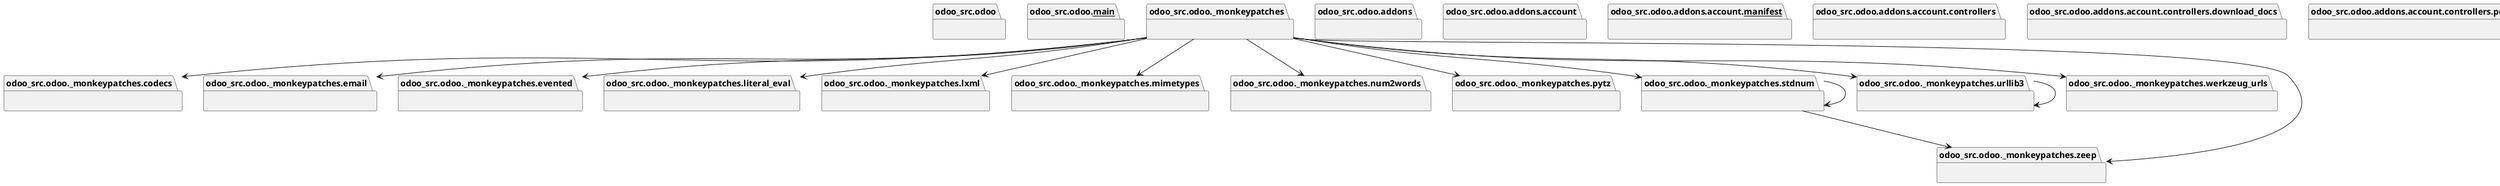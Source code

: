 @startuml packages_odoo_core
set namespaceSeparator none
package "odoo_src.odoo" as odoo_src.odoo {
}
package "odoo_src.odoo.__main__" as odoo_src.odoo.__main__ {
}
package "odoo_src.odoo._monkeypatches" as odoo_src.odoo._monkeypatches {
}
package "odoo_src.odoo._monkeypatches.codecs" as odoo_src.odoo._monkeypatches.codecs {
}
package "odoo_src.odoo._monkeypatches.email" as odoo_src.odoo._monkeypatches.email {
}
package "odoo_src.odoo._monkeypatches.evented" as odoo_src.odoo._monkeypatches.evented {
}
package "odoo_src.odoo._monkeypatches.literal_eval" as odoo_src.odoo._monkeypatches.literal_eval {
}
package "odoo_src.odoo._monkeypatches.lxml" as odoo_src.odoo._monkeypatches.lxml {
}
package "odoo_src.odoo._monkeypatches.mimetypes" as odoo_src.odoo._monkeypatches.mimetypes {
}
package "odoo_src.odoo._monkeypatches.num2words" as odoo_src.odoo._monkeypatches.num2words {
}
package "odoo_src.odoo._monkeypatches.pytz" as odoo_src.odoo._monkeypatches.pytz {
}
package "odoo_src.odoo._monkeypatches.stdnum" as odoo_src.odoo._monkeypatches.stdnum {
}
package "odoo_src.odoo._monkeypatches.urllib3" as odoo_src.odoo._monkeypatches.urllib3 {
}
package "odoo_src.odoo._monkeypatches.werkzeug_urls" as odoo_src.odoo._monkeypatches.werkzeug_urls {
}
package "odoo_src.odoo._monkeypatches.zeep" as odoo_src.odoo._monkeypatches.zeep {
}
package "odoo_src.odoo.addons" as odoo_src.odoo.addons {
}
package "odoo_src.odoo.addons.account" as odoo_src.odoo.addons.account {
}
package "odoo_src.odoo.addons.account.__manifest__" as odoo_src.odoo.addons.account.__manifest__ {
}
package "odoo_src.odoo.addons.account.controllers" as odoo_src.odoo.addons.account.controllers {
}
package "odoo_src.odoo.addons.account.controllers.download_docs" as odoo_src.odoo.addons.account.controllers.download_docs {
}
package "odoo_src.odoo.addons.account.controllers.portal" as odoo_src.odoo.addons.account.controllers.portal {
}
package "odoo_src.odoo.addons.account.controllers.terms" as odoo_src.odoo.addons.account.controllers.terms {
}
package "odoo_src.odoo.addons.account.controllers.tests_shared_js_python" as odoo_src.odoo.addons.account.controllers.tests_shared_js_python {
}
package "odoo_src.odoo.addons.account.demo" as odoo_src.odoo.addons.account.demo {
}
package "odoo_src.odoo.addons.account.demo.account_demo" as odoo_src.odoo.addons.account.demo.account_demo {
}
package "odoo_src.odoo.addons.account.models" as odoo_src.odoo.addons.account.models {
}
package "odoo_src.odoo.addons.account.models.account_account" as odoo_src.odoo.addons.account.models.account_account {
}
package "odoo_src.odoo.addons.account.models.account_account_tag" as odoo_src.odoo.addons.account.models.account_account_tag {
}
package "odoo_src.odoo.addons.account.models.account_analytic_account" as odoo_src.odoo.addons.account.models.account_analytic_account {
}
package "odoo_src.odoo.addons.account.models.account_analytic_distribution_model" as odoo_src.odoo.addons.account.models.account_analytic_distribution_model {
}
package "odoo_src.odoo.addons.account.models.account_analytic_line" as odoo_src.odoo.addons.account.models.account_analytic_line {
}
package "odoo_src.odoo.addons.account.models.account_analytic_plan" as odoo_src.odoo.addons.account.models.account_analytic_plan {
}
package "odoo_src.odoo.addons.account.models.account_bank_statement" as odoo_src.odoo.addons.account.models.account_bank_statement {
}
package "odoo_src.odoo.addons.account.models.account_bank_statement_line" as odoo_src.odoo.addons.account.models.account_bank_statement_line {
}
package "odoo_src.odoo.addons.account.models.account_cash_rounding" as odoo_src.odoo.addons.account.models.account_cash_rounding {
}
package "odoo_src.odoo.addons.account.models.account_code_mapping" as odoo_src.odoo.addons.account.models.account_code_mapping {
}
package "odoo_src.odoo.addons.account.models.account_full_reconcile" as odoo_src.odoo.addons.account.models.account_full_reconcile {
}
package "odoo_src.odoo.addons.account.models.account_incoterms" as odoo_src.odoo.addons.account.models.account_incoterms {
}
package "odoo_src.odoo.addons.account.models.account_journal" as odoo_src.odoo.addons.account.models.account_journal {
}
package "odoo_src.odoo.addons.account.models.account_journal_dashboard" as odoo_src.odoo.addons.account.models.account_journal_dashboard {
}
package "odoo_src.odoo.addons.account.models.account_lock_exception" as odoo_src.odoo.addons.account.models.account_lock_exception {
}
package "odoo_src.odoo.addons.account.models.account_move" as odoo_src.odoo.addons.account.models.account_move {
}
package "odoo_src.odoo.addons.account.models.account_move_line" as odoo_src.odoo.addons.account.models.account_move_line {
}
package "odoo_src.odoo.addons.account.models.account_move_line_tax_details" as odoo_src.odoo.addons.account.models.account_move_line_tax_details {
}
package "odoo_src.odoo.addons.account.models.account_move_send" as odoo_src.odoo.addons.account.models.account_move_send {
}
package "odoo_src.odoo.addons.account.models.account_partial_reconcile" as odoo_src.odoo.addons.account.models.account_partial_reconcile {
}
package "odoo_src.odoo.addons.account.models.account_payment" as odoo_src.odoo.addons.account.models.account_payment {
}
package "odoo_src.odoo.addons.account.models.account_payment_method" as odoo_src.odoo.addons.account.models.account_payment_method {
}
package "odoo_src.odoo.addons.account.models.account_payment_term" as odoo_src.odoo.addons.account.models.account_payment_term {
}
package "odoo_src.odoo.addons.account.models.account_reconcile_model" as odoo_src.odoo.addons.account.models.account_reconcile_model {
}
package "odoo_src.odoo.addons.account.models.account_report" as odoo_src.odoo.addons.account.models.account_report {
}
package "odoo_src.odoo.addons.account.models.account_root" as odoo_src.odoo.addons.account.models.account_root {
}
package "odoo_src.odoo.addons.account.models.account_tax" as odoo_src.odoo.addons.account.models.account_tax {
}
package "odoo_src.odoo.addons.account.models.chart_template" as odoo_src.odoo.addons.account.models.chart_template {
}
package "odoo_src.odoo.addons.account.models.company" as odoo_src.odoo.addons.account.models.company {
}
package "odoo_src.odoo.addons.account.models.decimal_precision" as odoo_src.odoo.addons.account.models.decimal_precision {
}
package "odoo_src.odoo.addons.account.models.digest" as odoo_src.odoo.addons.account.models.digest {
}
package "odoo_src.odoo.addons.account.models.exceptions" as odoo_src.odoo.addons.account.models.exceptions {
}
package "odoo_src.odoo.addons.account.models.ir_actions_report" as odoo_src.odoo.addons.account.models.ir_actions_report {
}
package "odoo_src.odoo.addons.account.models.ir_attachment" as odoo_src.odoo.addons.account.models.ir_attachment {
}
package "odoo_src.odoo.addons.account.models.ir_module" as odoo_src.odoo.addons.account.models.ir_module {
}
package "odoo_src.odoo.addons.account.models.ir_ui_menu" as odoo_src.odoo.addons.account.models.ir_ui_menu {
}
package "odoo_src.odoo.addons.account.models.mail_message" as odoo_src.odoo.addons.account.models.mail_message {
}
package "odoo_src.odoo.addons.account.models.mail_template" as odoo_src.odoo.addons.account.models.mail_template {
}
package "odoo_src.odoo.addons.account.models.mail_tracking_value" as odoo_src.odoo.addons.account.models.mail_tracking_value {
}
package "odoo_src.odoo.addons.account.models.merge_partner_automatic" as odoo_src.odoo.addons.account.models.merge_partner_automatic {
}
package "odoo_src.odoo.addons.account.models.onboarding_onboarding" as odoo_src.odoo.addons.account.models.onboarding_onboarding {
}
package "odoo_src.odoo.addons.account.models.onboarding_onboarding_step" as odoo_src.odoo.addons.account.models.onboarding_onboarding_step {
}
package "odoo_src.odoo.addons.account.models.partner" as odoo_src.odoo.addons.account.models.partner {
}
package "odoo_src.odoo.addons.account.models.product" as odoo_src.odoo.addons.account.models.product {
}
package "odoo_src.odoo.addons.account.models.res_config_settings" as odoo_src.odoo.addons.account.models.res_config_settings {
}
package "odoo_src.odoo.addons.account.models.res_currency" as odoo_src.odoo.addons.account.models.res_currency {
}
package "odoo_src.odoo.addons.account.models.res_partner_bank" as odoo_src.odoo.addons.account.models.res_partner_bank {
}
package "odoo_src.odoo.addons.account.models.res_users" as odoo_src.odoo.addons.account.models.res_users {
}
package "odoo_src.odoo.addons.account.models.sequence_mixin" as odoo_src.odoo.addons.account.models.sequence_mixin {
}
package "odoo_src.odoo.addons.account.models.template_generic_coa" as odoo_src.odoo.addons.account.models.template_generic_coa {
}
package "odoo_src.odoo.addons.account.models.uom_uom" as odoo_src.odoo.addons.account.models.uom_uom {
}
package "odoo_src.odoo.addons.account.report" as odoo_src.odoo.addons.account.report {
}
package "odoo_src.odoo.addons.account.report.account_hash_integrity_templates" as odoo_src.odoo.addons.account.report.account_hash_integrity_templates {
}
package "odoo_src.odoo.addons.account.report.account_invoice_report" as odoo_src.odoo.addons.account.report.account_invoice_report {
}
package "odoo_src.odoo.addons.account.tests" as odoo_src.odoo.addons.account.tests {
}
package "odoo_src.odoo.addons.account.tests.common" as odoo_src.odoo.addons.account.tests.common {
}
package "odoo_src.odoo.addons.account.tests.test_account_account" as odoo_src.odoo.addons.account.tests.test_account_account {
}
package "odoo_src.odoo.addons.account.tests.test_account_all_l10n" as odoo_src.odoo.addons.account.tests.test_account_all_l10n {
}
package "odoo_src.odoo.addons.account.tests.test_account_analytic" as odoo_src.odoo.addons.account.tests.test_account_analytic {
}
package "odoo_src.odoo.addons.account.tests.test_account_bank_statement" as odoo_src.odoo.addons.account.tests.test_account_bank_statement {
}
package "odoo_src.odoo.addons.account.tests.test_account_inalterable_hash" as odoo_src.odoo.addons.account.tests.test_account_inalterable_hash {
}
package "odoo_src.odoo.addons.account.tests.test_account_incoming_supplier_invoice" as odoo_src.odoo.addons.account.tests.test_account_incoming_supplier_invoice {
}
package "odoo_src.odoo.addons.account.tests.test_account_invoice_report" as odoo_src.odoo.addons.account.tests.test_account_invoice_report {
}
package "odoo_src.odoo.addons.account.tests.test_account_journal" as odoo_src.odoo.addons.account.tests.test_account_journal {
}
package "odoo_src.odoo.addons.account.tests.test_account_journal_dashboard" as odoo_src.odoo.addons.account.tests.test_account_journal_dashboard {
}
package "odoo_src.odoo.addons.account.tests.test_account_journal_dashboard_common" as odoo_src.odoo.addons.account.tests.test_account_journal_dashboard_common {
}
package "odoo_src.odoo.addons.account.tests.test_account_lock_exception" as odoo_src.odoo.addons.account.tests.test_account_lock_exception {
}
package "odoo_src.odoo.addons.account.tests.test_account_merge_wizard" as odoo_src.odoo.addons.account.tests.test_account_merge_wizard {
}
package "odoo_src.odoo.addons.account.tests.test_account_move_attachment" as odoo_src.odoo.addons.account.tests.test_account_move_attachment {
}
package "odoo_src.odoo.addons.account.tests.test_account_move_auto_post" as odoo_src.odoo.addons.account.tests.test_account_move_auto_post {
}
package "odoo_src.odoo.addons.account.tests.test_account_move_date_algorithm" as odoo_src.odoo.addons.account.tests.test_account_move_date_algorithm {
}
package "odoo_src.odoo.addons.account.tests.test_account_move_duplicate" as odoo_src.odoo.addons.account.tests.test_account_move_duplicate {
}
package "odoo_src.odoo.addons.account.tests.test_account_move_entry" as odoo_src.odoo.addons.account.tests.test_account_move_entry {
}
package "odoo_src.odoo.addons.account.tests.test_account_move_in_invoice" as odoo_src.odoo.addons.account.tests.test_account_move_in_invoice {
}
package "odoo_src.odoo.addons.account.tests.test_account_move_in_refund" as odoo_src.odoo.addons.account.tests.test_account_move_in_refund {
}
package "odoo_src.odoo.addons.account.tests.test_account_move_line_tax_details" as odoo_src.odoo.addons.account.tests.test_account_move_line_tax_details {
}
package "odoo_src.odoo.addons.account.tests.test_account_move_out_invoice" as odoo_src.odoo.addons.account.tests.test_account_move_out_invoice {
}
package "odoo_src.odoo.addons.account.tests.test_account_move_out_refund" as odoo_src.odoo.addons.account.tests.test_account_move_out_refund {
}
package "odoo_src.odoo.addons.account.tests.test_account_move_payments_widget" as odoo_src.odoo.addons.account.tests.test_account_move_payments_widget {
}
package "odoo_src.odoo.addons.account.tests.test_account_move_reconcile" as odoo_src.odoo.addons.account.tests.test_account_move_reconcile {
}
package "odoo_src.odoo.addons.account.tests.test_account_move_send" as odoo_src.odoo.addons.account.tests.test_account_move_send {
}
package "odoo_src.odoo.addons.account.tests.test_account_partner" as odoo_src.odoo.addons.account.tests.test_account_partner {
}
package "odoo_src.odoo.addons.account.tests.test_account_payment" as odoo_src.odoo.addons.account.tests.test_account_payment {
}
package "odoo_src.odoo.addons.account.tests.test_account_payment_duplicate" as odoo_src.odoo.addons.account.tests.test_account_payment_duplicate {
}
package "odoo_src.odoo.addons.account.tests.test_account_payment_items" as odoo_src.odoo.addons.account.tests.test_account_payment_items {
}
package "odoo_src.odoo.addons.account.tests.test_account_payment_method_line" as odoo_src.odoo.addons.account.tests.test_account_payment_method_line {
}
package "odoo_src.odoo.addons.account.tests.test_account_payment_register" as odoo_src.odoo.addons.account.tests.test_account_payment_register {
}
package "odoo_src.odoo.addons.account.tests.test_account_report" as odoo_src.odoo.addons.account.tests.test_account_report {
}
package "odoo_src.odoo.addons.account.tests.test_account_tax" as odoo_src.odoo.addons.account.tests.test_account_tax {
}
package "odoo_src.odoo.addons.account.tests.test_audit_trail" as odoo_src.odoo.addons.account.tests.test_audit_trail {
}
package "odoo_src.odoo.addons.account.tests.test_chart_template" as odoo_src.odoo.addons.account.tests.test_chart_template {
}
package "odoo_src.odoo.addons.account.tests.test_company_branch" as odoo_src.odoo.addons.account.tests.test_company_branch {
}
package "odoo_src.odoo.addons.account.tests.test_dict_to_xml" as odoo_src.odoo.addons.account.tests.test_dict_to_xml {
}
package "odoo_src.odoo.addons.account.tests.test_digest" as odoo_src.odoo.addons.account.tests.test_digest {
}
package "odoo_src.odoo.addons.account.tests.test_download_docs" as odoo_src.odoo.addons.account.tests.test_download_docs {
}
package "odoo_src.odoo.addons.account.tests.test_duplicate_res_partner_bank" as odoo_src.odoo.addons.account.tests.test_duplicate_res_partner_bank {
}
package "odoo_src.odoo.addons.account.tests.test_early_payment_discount" as odoo_src.odoo.addons.account.tests.test_early_payment_discount {
}
package "odoo_src.odoo.addons.account.tests.test_fiscal_position" as odoo_src.odoo.addons.account.tests.test_fiscal_position {
}
package "odoo_src.odoo.addons.account.tests.test_invoice_taxes" as odoo_src.odoo.addons.account.tests.test_invoice_taxes {
}
package "odoo_src.odoo.addons.account.tests.test_ir_actions_report" as odoo_src.odoo.addons.account.tests.test_ir_actions_report {
}
package "odoo_src.odoo.addons.account.tests.test_mail_tracking_value" as odoo_src.odoo.addons.account.tests.test_mail_tracking_value {
}
package "odoo_src.odoo.addons.account.tests.test_multivat" as odoo_src.odoo.addons.account.tests.test_multivat {
}
package "odoo_src.odoo.addons.account.tests.test_payment_term" as odoo_src.odoo.addons.account.tests.test_payment_term {
}
package "odoo_src.odoo.addons.account.tests.test_portal_attachment" as odoo_src.odoo.addons.account.tests.test_portal_attachment {
}
package "odoo_src.odoo.addons.account.tests.test_portal_invoice" as odoo_src.odoo.addons.account.tests.test_portal_invoice {
}
package "odoo_src.odoo.addons.account.tests.test_product" as odoo_src.odoo.addons.account.tests.test_product {
}
package "odoo_src.odoo.addons.account.tests.test_res_partner_merge" as odoo_src.odoo.addons.account.tests.test_res_partner_merge {
}
package "odoo_src.odoo.addons.account.tests.test_sequence_mixin" as odoo_src.odoo.addons.account.tests.test_sequence_mixin {
}
package "odoo_src.odoo.addons.account.tests.test_setup_wizard" as odoo_src.odoo.addons.account.tests.test_setup_wizard {
}
package "odoo_src.odoo.addons.account.tests.test_structured_reference" as odoo_src.odoo.addons.account.tests.test_structured_reference {
}
package "odoo_src.odoo.addons.account.tests.test_tax" as odoo_src.odoo.addons.account.tests.test_tax {
}
package "odoo_src.odoo.addons.account.tests.test_tax_report" as odoo_src.odoo.addons.account.tests.test_tax_report {
}
package "odoo_src.odoo.addons.account.tests.test_taxes_base_lines_tax_details" as odoo_src.odoo.addons.account.tests.test_taxes_base_lines_tax_details {
}
package "odoo_src.odoo.addons.account.tests.test_taxes_computation" as odoo_src.odoo.addons.account.tests.test_taxes_computation {
}
package "odoo_src.odoo.addons.account.tests.test_taxes_tax_totals_summary" as odoo_src.odoo.addons.account.tests.test_taxes_tax_totals_summary {
}
package "odoo_src.odoo.addons.account.tests.test_tour" as odoo_src.odoo.addons.account.tests.test_tour {
}
package "odoo_src.odoo.addons.account.tests.test_transfer_wizard" as odoo_src.odoo.addons.account.tests.test_transfer_wizard {
}
package "odoo_src.odoo.addons.account.tests.test_unexpected_invoice" as odoo_src.odoo.addons.account.tests.test_unexpected_invoice {
}
package "odoo_src.odoo.addons.account.tools" as odoo_src.odoo.addons.account.tools {
}
package "odoo_src.odoo.addons.account.tools.dict_to_xml" as odoo_src.odoo.addons.account.tools.dict_to_xml {
}
package "odoo_src.odoo.addons.account.tools.structured_reference" as odoo_src.odoo.addons.account.tools.structured_reference {
}
package "odoo_src.odoo.addons.account.wizard" as odoo_src.odoo.addons.account.wizard {
}
package "odoo_src.odoo.addons.account.wizard.account_automatic_entry_wizard" as odoo_src.odoo.addons.account.wizard.account_automatic_entry_wizard {
}
package "odoo_src.odoo.addons.account.wizard.account_autopost_bills_wizard" as odoo_src.odoo.addons.account.wizard.account_autopost_bills_wizard {
}
package "odoo_src.odoo.addons.account.wizard.account_merge_wizard" as odoo_src.odoo.addons.account.wizard.account_merge_wizard {
}
package "odoo_src.odoo.addons.account.wizard.account_move_reversal" as odoo_src.odoo.addons.account.wizard.account_move_reversal {
}
package "odoo_src.odoo.addons.account.wizard.account_move_send_batch_wizard" as odoo_src.odoo.addons.account.wizard.account_move_send_batch_wizard {
}
package "odoo_src.odoo.addons.account.wizard.account_move_send_wizard" as odoo_src.odoo.addons.account.wizard.account_move_send_wizard {
}
package "odoo_src.odoo.addons.account.wizard.account_payment_register" as odoo_src.odoo.addons.account.wizard.account_payment_register {
}
package "odoo_src.odoo.addons.account.wizard.account_resequence" as odoo_src.odoo.addons.account.wizard.account_resequence {
}
package "odoo_src.odoo.addons.account.wizard.account_secure_entries_wizard" as odoo_src.odoo.addons.account.wizard.account_secure_entries_wizard {
}
package "odoo_src.odoo.addons.account.wizard.account_validate_account_move" as odoo_src.odoo.addons.account.wizard.account_validate_account_move {
}
package "odoo_src.odoo.addons.account.wizard.accrued_orders" as odoo_src.odoo.addons.account.wizard.accrued_orders {
}
package "odoo_src.odoo.addons.account.wizard.base_document_layout" as odoo_src.odoo.addons.account.wizard.base_document_layout {
}
package "odoo_src.odoo.addons.account.wizard.base_partner_merge" as odoo_src.odoo.addons.account.wizard.base_partner_merge {
}
package "odoo_src.odoo.addons.account.wizard.setup_wizards" as odoo_src.odoo.addons.account.wizard.setup_wizards {
}
package "odoo_src.odoo.addons.account_check_printing" as odoo_src.odoo.addons.account_check_printing {
}
package "odoo_src.odoo.addons.account_check_printing.__manifest__" as odoo_src.odoo.addons.account_check_printing.__manifest__ {
}
package "odoo_src.odoo.addons.account_check_printing.models" as odoo_src.odoo.addons.account_check_printing.models {
}
package "odoo_src.odoo.addons.account_check_printing.models.account_journal" as odoo_src.odoo.addons.account_check_printing.models.account_journal {
}
package "odoo_src.odoo.addons.account_check_printing.models.account_payment" as odoo_src.odoo.addons.account_check_printing.models.account_payment {
}
package "odoo_src.odoo.addons.account_check_printing.models.account_payment_method" as odoo_src.odoo.addons.account_check_printing.models.account_payment_method {
}
package "odoo_src.odoo.addons.account_check_printing.models.res_company" as odoo_src.odoo.addons.account_check_printing.models.res_company {
}
package "odoo_src.odoo.addons.account_check_printing.models.res_config_settings" as odoo_src.odoo.addons.account_check_printing.models.res_config_settings {
}
package "odoo_src.odoo.addons.account_check_printing.tests" as odoo_src.odoo.addons.account_check_printing.tests {
}
package "odoo_src.odoo.addons.account_check_printing.tests.test_print_check" as odoo_src.odoo.addons.account_check_printing.tests.test_print_check {
}
package "odoo_src.odoo.addons.account_check_printing.wizard" as odoo_src.odoo.addons.account_check_printing.wizard {
}
package "odoo_src.odoo.addons.account_check_printing.wizard.print_prenumbered_checks" as odoo_src.odoo.addons.account_check_printing.wizard.print_prenumbered_checks {
}
package "odoo_src.odoo.addons.account_debit_note" as odoo_src.odoo.addons.account_debit_note {
}
package "odoo_src.odoo.addons.account_debit_note.__manifest__" as odoo_src.odoo.addons.account_debit_note.__manifest__ {
}
package "odoo_src.odoo.addons.account_debit_note.models" as odoo_src.odoo.addons.account_debit_note.models {
}
package "odoo_src.odoo.addons.account_debit_note.models.account_journal" as odoo_src.odoo.addons.account_debit_note.models.account_journal {
}
package "odoo_src.odoo.addons.account_debit_note.models.account_move" as odoo_src.odoo.addons.account_debit_note.models.account_move {
}
package "odoo_src.odoo.addons.account_debit_note.tests" as odoo_src.odoo.addons.account_debit_note.tests {
}
package "odoo_src.odoo.addons.account_debit_note.tests.test_out_debit_note" as odoo_src.odoo.addons.account_debit_note.tests.test_out_debit_note {
}
package "odoo_src.odoo.addons.account_debit_note.wizard" as odoo_src.odoo.addons.account_debit_note.wizard {
}
package "odoo_src.odoo.addons.account_debit_note.wizard.account_debit_note" as odoo_src.odoo.addons.account_debit_note.wizard.account_debit_note {
}
package "odoo_src.odoo.addons.account_edi" as odoo_src.odoo.addons.account_edi {
}
package "odoo_src.odoo.addons.account_edi.__manifest__" as odoo_src.odoo.addons.account_edi.__manifest__ {
}
package "odoo_src.odoo.addons.account_edi.models" as odoo_src.odoo.addons.account_edi.models {
}
package "odoo_src.odoo.addons.account_edi.models.account_edi_document" as odoo_src.odoo.addons.account_edi.models.account_edi_document {
}
package "odoo_src.odoo.addons.account_edi.models.account_edi_format" as odoo_src.odoo.addons.account_edi.models.account_edi_format {
}
package "odoo_src.odoo.addons.account_edi.models.account_journal" as odoo_src.odoo.addons.account_edi.models.account_journal {
}
package "odoo_src.odoo.addons.account_edi.models.account_move" as odoo_src.odoo.addons.account_edi.models.account_move {
}
package "odoo_src.odoo.addons.account_edi.models.account_move_send" as odoo_src.odoo.addons.account_edi.models.account_move_send {
}
package "odoo_src.odoo.addons.account_edi.models.ir_actions_report" as odoo_src.odoo.addons.account_edi.models.ir_actions_report {
}
package "odoo_src.odoo.addons.account_edi.models.ir_attachment" as odoo_src.odoo.addons.account_edi.models.ir_attachment {
}
package "odoo_src.odoo.addons.account_edi.tests" as odoo_src.odoo.addons.account_edi.tests {
}
package "odoo_src.odoo.addons.account_edi.tests.common" as odoo_src.odoo.addons.account_edi.tests.common {
}
package "odoo_src.odoo.addons.account_edi.tests.test_edi" as odoo_src.odoo.addons.account_edi.tests.test_edi {
}
package "odoo_src.odoo.addons.account_edi.tests.test_import_vendor_bill" as odoo_src.odoo.addons.account_edi.tests.test_import_vendor_bill {
}
package "odoo_src.odoo.addons.account_edi.wizard" as odoo_src.odoo.addons.account_edi.wizard {
}
package "odoo_src.odoo.addons.account_edi.wizard.account_resequence" as odoo_src.odoo.addons.account_edi.wizard.account_resequence {
}
package "odoo_src.odoo.addons.account_edi_proxy_client" as odoo_src.odoo.addons.account_edi_proxy_client {
}
package "odoo_src.odoo.addons.account_edi_proxy_client.__manifest__" as odoo_src.odoo.addons.account_edi_proxy_client.__manifest__ {
}
package "odoo_src.odoo.addons.account_edi_proxy_client.models" as odoo_src.odoo.addons.account_edi_proxy_client.models {
}
package "odoo_src.odoo.addons.account_edi_proxy_client.models.account_edi_proxy_auth" as odoo_src.odoo.addons.account_edi_proxy_client.models.account_edi_proxy_auth {
}
package "odoo_src.odoo.addons.account_edi_proxy_client.models.account_edi_proxy_user" as odoo_src.odoo.addons.account_edi_proxy_client.models.account_edi_proxy_user {
}
package "odoo_src.odoo.addons.account_edi_proxy_client.models.key" as odoo_src.odoo.addons.account_edi_proxy_client.models.key {
}
package "odoo_src.odoo.addons.account_edi_proxy_client.models.res_company" as odoo_src.odoo.addons.account_edi_proxy_client.models.res_company {
}
package "odoo_src.odoo.addons.account_edi_ubl_cii" as odoo_src.odoo.addons.account_edi_ubl_cii {
}
package "odoo_src.odoo.addons.account_edi_ubl_cii.__manifest__" as odoo_src.odoo.addons.account_edi_ubl_cii.__manifest__ {
}
package "odoo_src.odoo.addons.account_edi_ubl_cii.models" as odoo_src.odoo.addons.account_edi_ubl_cii.models {
}
package "odoo_src.odoo.addons.account_edi_ubl_cii.models.account_edi_common" as odoo_src.odoo.addons.account_edi_ubl_cii.models.account_edi_common {
}
package "odoo_src.odoo.addons.account_edi_ubl_cii.models.account_edi_xml_cii_facturx" as odoo_src.odoo.addons.account_edi_ubl_cii.models.account_edi_xml_cii_facturx {
}
package "odoo_src.odoo.addons.account_edi_ubl_cii.models.account_edi_xml_ubl_20" as odoo_src.odoo.addons.account_edi_ubl_cii.models.account_edi_xml_ubl_20 {
}
package "odoo_src.odoo.addons.account_edi_ubl_cii.models.account_edi_xml_ubl_21" as odoo_src.odoo.addons.account_edi_ubl_cii.models.account_edi_xml_ubl_21 {
}
package "odoo_src.odoo.addons.account_edi_ubl_cii.models.account_edi_xml_ubl_a_nz" as odoo_src.odoo.addons.account_edi_ubl_cii.models.account_edi_xml_ubl_a_nz {
}
package "odoo_src.odoo.addons.account_edi_ubl_cii.models.account_edi_xml_ubl_bis3" as odoo_src.odoo.addons.account_edi_ubl_cii.models.account_edi_xml_ubl_bis3 {
}
package "odoo_src.odoo.addons.account_edi_ubl_cii.models.account_edi_xml_ubl_efff" as odoo_src.odoo.addons.account_edi_ubl_cii.models.account_edi_xml_ubl_efff {
}
package "odoo_src.odoo.addons.account_edi_ubl_cii.models.account_edi_xml_ubl_nlcius" as odoo_src.odoo.addons.account_edi_ubl_cii.models.account_edi_xml_ubl_nlcius {
}
package "odoo_src.odoo.addons.account_edi_ubl_cii.models.account_edi_xml_ubl_sg" as odoo_src.odoo.addons.account_edi_ubl_cii.models.account_edi_xml_ubl_sg {
}
package "odoo_src.odoo.addons.account_edi_ubl_cii.models.account_edi_xml_ubl_xrechnung" as odoo_src.odoo.addons.account_edi_ubl_cii.models.account_edi_xml_ubl_xrechnung {
}
package "odoo_src.odoo.addons.account_edi_ubl_cii.models.account_move" as odoo_src.odoo.addons.account_edi_ubl_cii.models.account_move {
}
package "odoo_src.odoo.addons.account_edi_ubl_cii.models.account_move_send" as odoo_src.odoo.addons.account_edi_ubl_cii.models.account_move_send {
}
package "odoo_src.odoo.addons.account_edi_ubl_cii.models.ir_actions_report" as odoo_src.odoo.addons.account_edi_ubl_cii.models.ir_actions_report {
}
package "odoo_src.odoo.addons.account_edi_ubl_cii.models.res_partner" as odoo_src.odoo.addons.account_edi_ubl_cii.models.res_partner {
}
package "odoo_src.odoo.addons.account_edi_ubl_cii.tests" as odoo_src.odoo.addons.account_edi_ubl_cii.tests {
}
package "odoo_src.odoo.addons.account_edi_ubl_cii.tests.test_autopost_bills" as odoo_src.odoo.addons.account_edi_ubl_cii.tests.test_autopost_bills {
}
package "odoo_src.odoo.addons.account_edi_ubl_cii.tests.test_download_docs" as odoo_src.odoo.addons.account_edi_ubl_cii.tests.test_download_docs {
}
package "odoo_src.odoo.addons.account_edi_ubl_cii.tests.test_partner_peppol_fields" as odoo_src.odoo.addons.account_edi_ubl_cii.tests.test_partner_peppol_fields {
}
package "odoo_src.odoo.addons.account_edi_ubl_cii.tests.test_ubl_bis3" as odoo_src.odoo.addons.account_edi_ubl_cii.tests.test_ubl_bis3 {
}
package "odoo_src.odoo.addons.account_edi_ubl_cii.tests.test_ubl_cii" as odoo_src.odoo.addons.account_edi_ubl_cii.tests.test_ubl_cii {
}
package "odoo_src.odoo.addons.account_edi_ubl_cii.tools" as odoo_src.odoo.addons.account_edi_ubl_cii.tools {
}
package "odoo_src.odoo.addons.account_edi_ubl_cii.tools.ubl_21_common" as odoo_src.odoo.addons.account_edi_ubl_cii.tools.ubl_21_common {
}
package "odoo_src.odoo.addons.account_edi_ubl_cii.tools.ubl_21_credit_note" as odoo_src.odoo.addons.account_edi_ubl_cii.tools.ubl_21_credit_note {
}
package "odoo_src.odoo.addons.account_edi_ubl_cii.tools.ubl_21_debit_note" as odoo_src.odoo.addons.account_edi_ubl_cii.tools.ubl_21_debit_note {
}
package "odoo_src.odoo.addons.account_edi_ubl_cii.tools.ubl_21_invoice" as odoo_src.odoo.addons.account_edi_ubl_cii.tools.ubl_21_invoice {
}
package "odoo_src.odoo.addons.account_edi_ubl_cii.tools.ubl_21_order" as odoo_src.odoo.addons.account_edi_ubl_cii.tools.ubl_21_order {
}
package "odoo_src.odoo.addons.account_edi_ubl_cii_tax_extension" as odoo_src.odoo.addons.account_edi_ubl_cii_tax_extension {
}
package "odoo_src.odoo.addons.account_edi_ubl_cii_tax_extension.__manifest__" as odoo_src.odoo.addons.account_edi_ubl_cii_tax_extension.__manifest__ {
}
package "odoo_src.odoo.addons.account_edi_ubl_cii_tax_extension.models" as odoo_src.odoo.addons.account_edi_ubl_cii_tax_extension.models {
}
package "odoo_src.odoo.addons.account_edi_ubl_cii_tax_extension.models.account_edi_common" as odoo_src.odoo.addons.account_edi_ubl_cii_tax_extension.models.account_edi_common {
}
package "odoo_src.odoo.addons.account_edi_ubl_cii_tax_extension.models.account_tax" as odoo_src.odoo.addons.account_edi_ubl_cii_tax_extension.models.account_tax {
}
package "odoo_src.odoo.addons.account_edi_ubl_cii_tax_extension.tests" as odoo_src.odoo.addons.account_edi_ubl_cii_tax_extension.tests {
}
package "odoo_src.odoo.addons.account_edi_ubl_cii_tax_extension.tests.test_ubl_cii_tax_extension" as odoo_src.odoo.addons.account_edi_ubl_cii_tax_extension.tests.test_ubl_cii_tax_extension {
}
package "odoo_src.odoo.addons.account_fleet" as odoo_src.odoo.addons.account_fleet {
}
package "odoo_src.odoo.addons.account_fleet.__manifest__" as odoo_src.odoo.addons.account_fleet.__manifest__ {
}
package "odoo_src.odoo.addons.account_fleet.models" as odoo_src.odoo.addons.account_fleet.models {
}
package "odoo_src.odoo.addons.account_fleet.models.account_move" as odoo_src.odoo.addons.account_fleet.models.account_move {
}
package "odoo_src.odoo.addons.account_fleet.models.fleet_vehicle" as odoo_src.odoo.addons.account_fleet.models.fleet_vehicle {
}
package "odoo_src.odoo.addons.account_fleet.models.fleet_vehicle_log_services" as odoo_src.odoo.addons.account_fleet.models.fleet_vehicle_log_services {
}
package "odoo_src.odoo.addons.account_fleet.tests" as odoo_src.odoo.addons.account_fleet.tests {
}
package "odoo_src.odoo.addons.account_fleet.tests.test_account_fleet" as odoo_src.odoo.addons.account_fleet.tests.test_account_fleet {
}
package "odoo_src.odoo.addons.account_fleet.tests.test_fleet_vehicle_log_services" as odoo_src.odoo.addons.account_fleet.tests.test_fleet_vehicle_log_services {
}
package "odoo_src.odoo.addons.account_fleet.wizard" as odoo_src.odoo.addons.account_fleet.wizard {
}
package "odoo_src.odoo.addons.account_fleet.wizard.account_automatic_entry_wizard" as odoo_src.odoo.addons.account_fleet.wizard.account_automatic_entry_wizard {
}
package "odoo_src.odoo.addons.account_payment" as odoo_src.odoo.addons.account_payment {
}
package "odoo_src.odoo.addons.account_payment.__manifest__" as odoo_src.odoo.addons.account_payment.__manifest__ {
}
package "odoo_src.odoo.addons.account_payment.controllers" as odoo_src.odoo.addons.account_payment.controllers {
}
package "odoo_src.odoo.addons.account_payment.controllers.payment" as odoo_src.odoo.addons.account_payment.controllers.payment {
}
package "odoo_src.odoo.addons.account_payment.controllers.portal" as odoo_src.odoo.addons.account_payment.controllers.portal {
}
package "odoo_src.odoo.addons.account_payment.models" as odoo_src.odoo.addons.account_payment.models {
}
package "odoo_src.odoo.addons.account_payment.models.account_journal" as odoo_src.odoo.addons.account_payment.models.account_journal {
}
package "odoo_src.odoo.addons.account_payment.models.account_move" as odoo_src.odoo.addons.account_payment.models.account_move {
}
package "odoo_src.odoo.addons.account_payment.models.account_payment" as odoo_src.odoo.addons.account_payment.models.account_payment {
}
package "odoo_src.odoo.addons.account_payment.models.account_payment_method" as odoo_src.odoo.addons.account_payment.models.account_payment_method {
}
package "odoo_src.odoo.addons.account_payment.models.account_payment_method_line" as odoo_src.odoo.addons.account_payment.models.account_payment_method_line {
}
package "odoo_src.odoo.addons.account_payment.models.onboarding_onboarding_step" as odoo_src.odoo.addons.account_payment.models.onboarding_onboarding_step {
}
package "odoo_src.odoo.addons.account_payment.models.payment_provider" as odoo_src.odoo.addons.account_payment.models.payment_provider {
}
package "odoo_src.odoo.addons.account_payment.models.payment_transaction" as odoo_src.odoo.addons.account_payment.models.payment_transaction {
}
package "odoo_src.odoo.addons.account_payment.tests" as odoo_src.odoo.addons.account_payment.tests {
}
package "odoo_src.odoo.addons.account_payment.tests.common" as odoo_src.odoo.addons.account_payment.tests.common {
}
package "odoo_src.odoo.addons.account_payment.tests.test_account_payment" as odoo_src.odoo.addons.account_payment.tests.test_account_payment {
}
package "odoo_src.odoo.addons.account_payment.tests.test_payment_flows" as odoo_src.odoo.addons.account_payment.tests.test_payment_flows {
}
package "odoo_src.odoo.addons.account_payment.tests.test_payment_provider" as odoo_src.odoo.addons.account_payment.tests.test_payment_provider {
}
package "odoo_src.odoo.addons.account_payment.wizards" as odoo_src.odoo.addons.account_payment.wizards {
}
package "odoo_src.odoo.addons.account_payment.wizards.account_payment_register" as odoo_src.odoo.addons.account_payment.wizards.account_payment_register {
}
package "odoo_src.odoo.addons.account_payment.wizards.payment_link_wizard" as odoo_src.odoo.addons.account_payment.wizards.payment_link_wizard {
}
package "odoo_src.odoo.addons.account_payment.wizards.payment_refund_wizard" as odoo_src.odoo.addons.account_payment.wizards.payment_refund_wizard {
}
package "odoo_src.odoo.addons.account_payment.wizards.res_config_settings" as odoo_src.odoo.addons.account_payment.wizards.res_config_settings {
}
package "odoo_src.odoo.addons.account_peppol" as odoo_src.odoo.addons.account_peppol {
}
package "odoo_src.odoo.addons.account_peppol.__manifest__" as odoo_src.odoo.addons.account_peppol.__manifest__ {
}
package "odoo_src.odoo.addons.account_peppol.controllers" as odoo_src.odoo.addons.account_peppol.controllers {
}
package "odoo_src.odoo.addons.account_peppol.controllers.portal" as odoo_src.odoo.addons.account_peppol.controllers.portal {
}
package "odoo_src.odoo.addons.account_peppol.models" as odoo_src.odoo.addons.account_peppol.models {
}
package "odoo_src.odoo.addons.account_peppol.models.account_edi_proxy_user" as odoo_src.odoo.addons.account_peppol.models.account_edi_proxy_user {
}
package "odoo_src.odoo.addons.account_peppol.models.account_journal" as odoo_src.odoo.addons.account_peppol.models.account_journal {
}
package "odoo_src.odoo.addons.account_peppol.models.account_move" as odoo_src.odoo.addons.account_peppol.models.account_move {
}
package "odoo_src.odoo.addons.account_peppol.models.account_move_send" as odoo_src.odoo.addons.account_peppol.models.account_move_send {
}
package "odoo_src.odoo.addons.account_peppol.models.res_company" as odoo_src.odoo.addons.account_peppol.models.res_company {
}
package "odoo_src.odoo.addons.account_peppol.models.res_config_settings" as odoo_src.odoo.addons.account_peppol.models.res_config_settings {
}
package "odoo_src.odoo.addons.account_peppol.models.res_partner" as odoo_src.odoo.addons.account_peppol.models.res_partner {
}
package "odoo_src.odoo.addons.account_peppol.tests" as odoo_src.odoo.addons.account_peppol.tests {
}
package "odoo_src.odoo.addons.account_peppol.tests.test_peppol_messages" as odoo_src.odoo.addons.account_peppol.tests.test_peppol_messages {
}
package "odoo_src.odoo.addons.account_peppol.tests.test_peppol_participant" as odoo_src.odoo.addons.account_peppol.tests.test_peppol_participant {
}
package "odoo_src.odoo.addons.account_peppol.tools" as odoo_src.odoo.addons.account_peppol.tools {
}
package "odoo_src.odoo.addons.account_peppol.tools.demo_utils" as odoo_src.odoo.addons.account_peppol.tools.demo_utils {
}
package "odoo_src.odoo.addons.account_peppol.wizard" as odoo_src.odoo.addons.account_peppol.wizard {
}
package "odoo_src.odoo.addons.account_peppol.wizard.account_move_send_batch_wizard" as odoo_src.odoo.addons.account_peppol.wizard.account_move_send_batch_wizard {
}
package "odoo_src.odoo.addons.account_peppol.wizard.account_move_send_wizard" as odoo_src.odoo.addons.account_peppol.wizard.account_move_send_wizard {
}
package "odoo_src.odoo.addons.account_peppol.wizard.peppol_registration" as odoo_src.odoo.addons.account_peppol.wizard.peppol_registration {
}
package "odoo_src.odoo.addons.account_peppol.wizard.service_wizard" as odoo_src.odoo.addons.account_peppol.wizard.service_wizard {
}
package "odoo_src.odoo.addons.account_qr_code_emv" as odoo_src.odoo.addons.account_qr_code_emv {
}
package "odoo_src.odoo.addons.account_qr_code_emv.__manifest__" as odoo_src.odoo.addons.account_qr_code_emv.__manifest__ {
}
package "odoo_src.odoo.addons.account_qr_code_emv.const" as odoo_src.odoo.addons.account_qr_code_emv.const {
}
package "odoo_src.odoo.addons.account_qr_code_emv.models" as odoo_src.odoo.addons.account_qr_code_emv.models {
}
package "odoo_src.odoo.addons.account_qr_code_emv.models.res_bank" as odoo_src.odoo.addons.account_qr_code_emv.models.res_bank {
}
package "odoo_src.odoo.addons.account_qr_code_sepa" as odoo_src.odoo.addons.account_qr_code_sepa {
}
package "odoo_src.odoo.addons.account_qr_code_sepa.__manifest__" as odoo_src.odoo.addons.account_qr_code_sepa.__manifest__ {
}
package "odoo_src.odoo.addons.account_qr_code_sepa.models" as odoo_src.odoo.addons.account_qr_code_sepa.models {
}
package "odoo_src.odoo.addons.account_qr_code_sepa.models.res_bank" as odoo_src.odoo.addons.account_qr_code_sepa.models.res_bank {
}
package "odoo_src.odoo.addons.account_qr_code_sepa.tests" as odoo_src.odoo.addons.account_qr_code_sepa.tests {
}
package "odoo_src.odoo.addons.account_qr_code_sepa.tests.test_sepa_qr" as odoo_src.odoo.addons.account_qr_code_sepa.tests.test_sepa_qr {
}
package "odoo_src.odoo.addons.account_tax_python" as odoo_src.odoo.addons.account_tax_python {
}
package "odoo_src.odoo.addons.account_tax_python.__manifest__" as odoo_src.odoo.addons.account_tax_python.__manifest__ {
}
package "odoo_src.odoo.addons.account_tax_python.models" as odoo_src.odoo.addons.account_tax_python.models {
}
package "odoo_src.odoo.addons.account_tax_python.models.account_tax" as odoo_src.odoo.addons.account_tax_python.models.account_tax {
}
package "odoo_src.odoo.addons.account_tax_python.tests" as odoo_src.odoo.addons.account_tax_python.tests {
}
package "odoo_src.odoo.addons.account_tax_python.tests.test_taxes_computation" as odoo_src.odoo.addons.account_tax_python.tests.test_taxes_computation {
}
package "odoo_src.odoo.addons.account_test" as odoo_src.odoo.addons.account_test {
}
package "odoo_src.odoo.addons.account_test.__manifest__" as odoo_src.odoo.addons.account_test.__manifest__ {
}
package "odoo_src.odoo.addons.account_test.models" as odoo_src.odoo.addons.account_test.models {
}
package "odoo_src.odoo.addons.account_test.models.accounting_assert_test" as odoo_src.odoo.addons.account_test.models.accounting_assert_test {
}
package "odoo_src.odoo.addons.account_test.report" as odoo_src.odoo.addons.account_test.report {
}
package "odoo_src.odoo.addons.account_test.report.report_account_test" as odoo_src.odoo.addons.account_test.report.report_account_test {
}
package "odoo_src.odoo.addons.account_update_tax_tags" as odoo_src.odoo.addons.account_update_tax_tags {
}
package "odoo_src.odoo.addons.account_update_tax_tags.__manifest__" as odoo_src.odoo.addons.account_update_tax_tags.__manifest__ {
}
package "odoo_src.odoo.addons.account_update_tax_tags.tests" as odoo_src.odoo.addons.account_update_tax_tags.tests {
}
package "odoo_src.odoo.addons.account_update_tax_tags.tests.test_account_update_tax_tags_wizard" as odoo_src.odoo.addons.account_update_tax_tags.tests.test_account_update_tax_tags_wizard {
}
package "odoo_src.odoo.addons.account_update_tax_tags.wizard" as odoo_src.odoo.addons.account_update_tax_tags.wizard {
}
package "odoo_src.odoo.addons.account_update_tax_tags.wizard.account_update_tax_tags_wizard" as odoo_src.odoo.addons.account_update_tax_tags.wizard.account_update_tax_tags_wizard {
}
package "odoo_src.odoo.addons.analytic" as odoo_src.odoo.addons.analytic {
}
package "odoo_src.odoo.addons.analytic.__manifest__" as odoo_src.odoo.addons.analytic.__manifest__ {
}
package "odoo_src.odoo.addons.analytic.models" as odoo_src.odoo.addons.analytic.models {
}
package "odoo_src.odoo.addons.analytic.models.analytic_account" as odoo_src.odoo.addons.analytic.models.analytic_account {
}
package "odoo_src.odoo.addons.analytic.models.analytic_distribution_model" as odoo_src.odoo.addons.analytic.models.analytic_distribution_model {
}
package "odoo_src.odoo.addons.analytic.models.analytic_line" as odoo_src.odoo.addons.analytic.models.analytic_line {
}
package "odoo_src.odoo.addons.analytic.models.analytic_mixin" as odoo_src.odoo.addons.analytic.models.analytic_mixin {
}
package "odoo_src.odoo.addons.analytic.models.analytic_plan" as odoo_src.odoo.addons.analytic.models.analytic_plan {
}
package "odoo_src.odoo.addons.analytic.models.res_config_settings" as odoo_src.odoo.addons.analytic.models.res_config_settings {
}
package "odoo_src.odoo.addons.analytic.tests" as odoo_src.odoo.addons.analytic.tests {
}
package "odoo_src.odoo.addons.analytic.tests.common" as odoo_src.odoo.addons.analytic.tests.common {
}
package "odoo_src.odoo.addons.analytic.tests.test_analytic_account" as odoo_src.odoo.addons.analytic.tests.test_analytic_account {
}
package "odoo_src.odoo.addons.analytic.tests.test_analytic_dynamic_update" as odoo_src.odoo.addons.analytic.tests.test_analytic_dynamic_update {
}
package "odoo_src.odoo.addons.analytic.tests.test_analytic_mixin" as odoo_src.odoo.addons.analytic.tests.test_analytic_mixin {
}
package "odoo_src.odoo.addons.analytic.tests.test_plan_operations" as odoo_src.odoo.addons.analytic.tests.test_plan_operations {
}
package "odoo_src.odoo.addons.attachment_indexation" as odoo_src.odoo.addons.attachment_indexation {
}
package "odoo_src.odoo.addons.attachment_indexation.__manifest__" as odoo_src.odoo.addons.attachment_indexation.__manifest__ {
}
package "odoo_src.odoo.addons.attachment_indexation.models" as odoo_src.odoo.addons.attachment_indexation.models {
}
package "odoo_src.odoo.addons.attachment_indexation.models.ir_attachment" as odoo_src.odoo.addons.attachment_indexation.models.ir_attachment {
}
package "odoo_src.odoo.addons.attachment_indexation.tests" as odoo_src.odoo.addons.attachment_indexation.tests {
}
package "odoo_src.odoo.addons.attachment_indexation.tests.test_indexation" as odoo_src.odoo.addons.attachment_indexation.tests.test_indexation {
}
package "odoo_src.odoo.addons.auth_ldap" as odoo_src.odoo.addons.auth_ldap {
}
package "odoo_src.odoo.addons.auth_ldap.__manifest__" as odoo_src.odoo.addons.auth_ldap.__manifest__ {
}
package "odoo_src.odoo.addons.auth_ldap.models" as odoo_src.odoo.addons.auth_ldap.models {
}
package "odoo_src.odoo.addons.auth_ldap.models.res_company" as odoo_src.odoo.addons.auth_ldap.models.res_company {
}
package "odoo_src.odoo.addons.auth_ldap.models.res_company_ldap" as odoo_src.odoo.addons.auth_ldap.models.res_company_ldap {
}
package "odoo_src.odoo.addons.auth_ldap.models.res_config_settings" as odoo_src.odoo.addons.auth_ldap.models.res_config_settings {
}
package "odoo_src.odoo.addons.auth_ldap.models.res_users" as odoo_src.odoo.addons.auth_ldap.models.res_users {
}
package "odoo_src.odoo.addons.auth_ldap.tests" as odoo_src.odoo.addons.auth_ldap.tests {
}
package "odoo_src.odoo.addons.auth_ldap.tests.test_auth_ldap" as odoo_src.odoo.addons.auth_ldap.tests.test_auth_ldap {
}
package "odoo_src.odoo.addons.auth_oauth" as odoo_src.odoo.addons.auth_oauth {
}
package "odoo_src.odoo.addons.auth_oauth.__manifest__" as odoo_src.odoo.addons.auth_oauth.__manifest__ {
}
package "odoo_src.odoo.addons.auth_oauth.controllers" as odoo_src.odoo.addons.auth_oauth.controllers {
}
package "odoo_src.odoo.addons.auth_oauth.controllers.main" as odoo_src.odoo.addons.auth_oauth.controllers.main {
}
package "odoo_src.odoo.addons.auth_oauth.models" as odoo_src.odoo.addons.auth_oauth.models {
}
package "odoo_src.odoo.addons.auth_oauth.models.auth_oauth" as odoo_src.odoo.addons.auth_oauth.models.auth_oauth {
}
package "odoo_src.odoo.addons.auth_oauth.models.ir_config_parameter" as odoo_src.odoo.addons.auth_oauth.models.ir_config_parameter {
}
package "odoo_src.odoo.addons.auth_oauth.models.res_config_settings" as odoo_src.odoo.addons.auth_oauth.models.res_config_settings {
}
package "odoo_src.odoo.addons.auth_oauth.models.res_users" as odoo_src.odoo.addons.auth_oauth.models.res_users {
}
package "odoo_src.odoo.addons.auth_passkey" as odoo_src.odoo.addons.auth_passkey {
}
package "odoo_src.odoo.addons.auth_passkey.__manifest__" as odoo_src.odoo.addons.auth_passkey.__manifest__ {
}
package "odoo_src.odoo.addons.auth_passkey.controllers" as odoo_src.odoo.addons.auth_passkey.controllers {
}
package "odoo_src.odoo.addons.auth_passkey.controllers.main" as odoo_src.odoo.addons.auth_passkey.controllers.main {
}
package "odoo_src.odoo.addons.auth_passkey.models" as odoo_src.odoo.addons.auth_passkey.models {
}
package "odoo_src.odoo.addons.auth_passkey.models.auth_passkey_key" as odoo_src.odoo.addons.auth_passkey.models.auth_passkey_key {
}
package "odoo_src.odoo.addons.auth_passkey.models.res_users" as odoo_src.odoo.addons.auth_passkey.models.res_users {
}
package "odoo_src.odoo.addons.auth_passkey.models.res_users_identitycheck" as odoo_src.odoo.addons.auth_passkey.models.res_users_identitycheck {
}
package "odoo_src.odoo.addons.auth_passkey.tests" as odoo_src.odoo.addons.auth_passkey.tests {
}
package "odoo_src.odoo.addons.auth_passkey.tests.test_passkey_demo" as odoo_src.odoo.addons.auth_passkey.tests.test_passkey_demo {
}
package "odoo_src.odoo.addons.auth_password_policy" as odoo_src.odoo.addons.auth_password_policy {
}
package "odoo_src.odoo.addons.auth_password_policy.__manifest__" as odoo_src.odoo.addons.auth_password_policy.__manifest__ {
}
package "odoo_src.odoo.addons.auth_password_policy.models" as odoo_src.odoo.addons.auth_password_policy.models {
}
package "odoo_src.odoo.addons.auth_password_policy.models.res_config_settings" as odoo_src.odoo.addons.auth_password_policy.models.res_config_settings {
}
package "odoo_src.odoo.addons.auth_password_policy.models.res_users" as odoo_src.odoo.addons.auth_password_policy.models.res_users {
}
package "odoo_src.odoo.addons.auth_password_policy_portal" as odoo_src.odoo.addons.auth_password_policy_portal {
}
package "odoo_src.odoo.addons.auth_password_policy_portal.__manifest__" as odoo_src.odoo.addons.auth_password_policy_portal.__manifest__ {
}
package "odoo_src.odoo.addons.auth_password_policy_portal.controllers" as odoo_src.odoo.addons.auth_password_policy_portal.controllers {
}
package "odoo_src.odoo.addons.auth_password_policy_portal.models" as odoo_src.odoo.addons.auth_password_policy_portal.models {
}
package "odoo_src.odoo.addons.auth_password_policy_portal.models.ir_http" as odoo_src.odoo.addons.auth_password_policy_portal.models.ir_http {
}
package "odoo_src.odoo.addons.auth_password_policy_signup" as odoo_src.odoo.addons.auth_password_policy_signup {
}
package "odoo_src.odoo.addons.auth_password_policy_signup.__manifest__" as odoo_src.odoo.addons.auth_password_policy_signup.__manifest__ {
}
package "odoo_src.odoo.addons.auth_password_policy_signup.controllers" as odoo_src.odoo.addons.auth_password_policy_signup.controllers {
}
package "odoo_src.odoo.addons.auth_password_policy_signup.models" as odoo_src.odoo.addons.auth_password_policy_signup.models {
}
package "odoo_src.odoo.addons.auth_password_policy_signup.models.ir_http" as odoo_src.odoo.addons.auth_password_policy_signup.models.ir_http {
}
package "odoo_src.odoo.addons.auth_signup" as odoo_src.odoo.addons.auth_signup {
}
package "odoo_src.odoo.addons.auth_signup.__manifest__" as odoo_src.odoo.addons.auth_signup.__manifest__ {
}
package "odoo_src.odoo.addons.auth_signup.controllers" as odoo_src.odoo.addons.auth_signup.controllers {
}
package "odoo_src.odoo.addons.auth_signup.controllers.main" as odoo_src.odoo.addons.auth_signup.controllers.main {
}
package "odoo_src.odoo.addons.auth_signup.models" as odoo_src.odoo.addons.auth_signup.models {
}
package "odoo_src.odoo.addons.auth_signup.models.ir_http" as odoo_src.odoo.addons.auth_signup.models.ir_http {
}
package "odoo_src.odoo.addons.auth_signup.models.res_config_settings" as odoo_src.odoo.addons.auth_signup.models.res_config_settings {
}
package "odoo_src.odoo.addons.auth_signup.models.res_partner" as odoo_src.odoo.addons.auth_signup.models.res_partner {
}
package "odoo_src.odoo.addons.auth_signup.models.res_users" as odoo_src.odoo.addons.auth_signup.models.res_users {
}
package "odoo_src.odoo.addons.auth_signup.tests" as odoo_src.odoo.addons.auth_signup.tests {
}
package "odoo_src.odoo.addons.auth_signup.tests.test_auth_signup" as odoo_src.odoo.addons.auth_signup.tests.test_auth_signup {
}
package "odoo_src.odoo.addons.auth_signup.tests.test_login" as odoo_src.odoo.addons.auth_signup.tests.test_login {
}
package "odoo_src.odoo.addons.auth_signup.tests.test_reset_password" as odoo_src.odoo.addons.auth_signup.tests.test_reset_password {
}
package "odoo_src.odoo.addons.auth_totp" as odoo_src.odoo.addons.auth_totp {
}
package "odoo_src.odoo.addons.auth_totp.__manifest__" as odoo_src.odoo.addons.auth_totp.__manifest__ {
}
package "odoo_src.odoo.addons.auth_totp.controllers" as odoo_src.odoo.addons.auth_totp.controllers {
}
package "odoo_src.odoo.addons.auth_totp.controllers.home" as odoo_src.odoo.addons.auth_totp.controllers.home {
}
package "odoo_src.odoo.addons.auth_totp.models" as odoo_src.odoo.addons.auth_totp.models {
}
package "odoo_src.odoo.addons.auth_totp.models.auth_totp" as odoo_src.odoo.addons.auth_totp.models.auth_totp {
}
package "odoo_src.odoo.addons.auth_totp.models.res_users" as odoo_src.odoo.addons.auth_totp.models.res_users {
}
package "odoo_src.odoo.addons.auth_totp.models.totp" as odoo_src.odoo.addons.auth_totp.models.totp {
}
package "odoo_src.odoo.addons.auth_totp.tests" as odoo_src.odoo.addons.auth_totp.tests {
}
package "odoo_src.odoo.addons.auth_totp.tests.test_totp" as odoo_src.odoo.addons.auth_totp.tests.test_totp {
}
package "odoo_src.odoo.addons.auth_totp.wizard" as odoo_src.odoo.addons.auth_totp.wizard {
}
package "odoo_src.odoo.addons.auth_totp.wizard.auth_totp_wizard" as odoo_src.odoo.addons.auth_totp.wizard.auth_totp_wizard {
}
package "odoo_src.odoo.addons.auth_totp_mail" as odoo_src.odoo.addons.auth_totp_mail {
}
package "odoo_src.odoo.addons.auth_totp_mail.__manifest__" as odoo_src.odoo.addons.auth_totp_mail.__manifest__ {
}
package "odoo_src.odoo.addons.auth_totp_mail.models" as odoo_src.odoo.addons.auth_totp_mail.models {
}
package "odoo_src.odoo.addons.auth_totp_mail.models.auth_totp_device" as odoo_src.odoo.addons.auth_totp_mail.models.auth_totp_device {
}
package "odoo_src.odoo.addons.auth_totp_mail.models.res_users" as odoo_src.odoo.addons.auth_totp_mail.models.res_users {
}
package "odoo_src.odoo.addons.auth_totp_mail.tests" as odoo_src.odoo.addons.auth_totp_mail.tests {
}
package "odoo_src.odoo.addons.auth_totp_mail.tests.test_notify_security_update_totp" as odoo_src.odoo.addons.auth_totp_mail.tests.test_notify_security_update_totp {
}
package "odoo_src.odoo.addons.auth_totp_mail.tests.test_totp" as odoo_src.odoo.addons.auth_totp_mail.tests.test_totp {
}
package "odoo_src.odoo.addons.auth_totp_mail_enforce" as odoo_src.odoo.addons.auth_totp_mail_enforce {
}
package "odoo_src.odoo.addons.auth_totp_mail_enforce.__manifest__" as odoo_src.odoo.addons.auth_totp_mail_enforce.__manifest__ {
}
package "odoo_src.odoo.addons.auth_totp_mail_enforce.controllers" as odoo_src.odoo.addons.auth_totp_mail_enforce.controllers {
}
package "odoo_src.odoo.addons.auth_totp_mail_enforce.controllers.home" as odoo_src.odoo.addons.auth_totp_mail_enforce.controllers.home {
}
package "odoo_src.odoo.addons.auth_totp_mail_enforce.models" as odoo_src.odoo.addons.auth_totp_mail_enforce.models {
}
package "odoo_src.odoo.addons.auth_totp_mail_enforce.models.auth_totp_rate_limit_log" as odoo_src.odoo.addons.auth_totp_mail_enforce.models.auth_totp_rate_limit_log {
}
package "odoo_src.odoo.addons.auth_totp_mail_enforce.models.res_config_settings" as odoo_src.odoo.addons.auth_totp_mail_enforce.models.res_config_settings {
}
package "odoo_src.odoo.addons.auth_totp_mail_enforce.models.res_users" as odoo_src.odoo.addons.auth_totp_mail_enforce.models.res_users {
}
package "odoo_src.odoo.addons.auth_totp_mail_enforce.tests" as odoo_src.odoo.addons.auth_totp_mail_enforce.tests {
}
package "odoo_src.odoo.addons.auth_totp_mail_enforce.tests.test_auth_signup" as odoo_src.odoo.addons.auth_totp_mail_enforce.tests.test_auth_signup {
}
package "odoo_src.odoo.addons.auth_totp_mail_enforce.tests.test_totp_mail_enforce" as odoo_src.odoo.addons.auth_totp_mail_enforce.tests.test_totp_mail_enforce {
}
package "odoo_src.odoo.addons.auth_totp_portal" as odoo_src.odoo.addons.auth_totp_portal {
}
package "odoo_src.odoo.addons.auth_totp_portal.__manifest__" as odoo_src.odoo.addons.auth_totp_portal.__manifest__ {
}
package "odoo_src.odoo.addons.auth_totp_portal.models" as odoo_src.odoo.addons.auth_totp_portal.models {
}
package "odoo_src.odoo.addons.auth_totp_portal.models.res_users" as odoo_src.odoo.addons.auth_totp_portal.models.res_users {
}
package "odoo_src.odoo.addons.auth_totp_portal.tests" as odoo_src.odoo.addons.auth_totp_portal.tests {
}
package "odoo_src.odoo.addons.auth_totp_portal.tests.test_tour" as odoo_src.odoo.addons.auth_totp_portal.tests.test_tour {
}
package "odoo_src.odoo.addons.barcodes" as odoo_src.odoo.addons.barcodes {
}
package "odoo_src.odoo.addons.barcodes.__manifest__" as odoo_src.odoo.addons.barcodes.__manifest__ {
}
package "odoo_src.odoo.addons.barcodes.models" as odoo_src.odoo.addons.barcodes.models {
}
package "odoo_src.odoo.addons.barcodes.models.barcode_events_mixin" as odoo_src.odoo.addons.barcodes.models.barcode_events_mixin {
}
package "odoo_src.odoo.addons.barcodes.models.barcode_nomenclature" as odoo_src.odoo.addons.barcodes.models.barcode_nomenclature {
}
package "odoo_src.odoo.addons.barcodes.models.barcode_rule" as odoo_src.odoo.addons.barcodes.models.barcode_rule {
}
package "odoo_src.odoo.addons.barcodes.models.ir_http" as odoo_src.odoo.addons.barcodes.models.ir_http {
}
package "odoo_src.odoo.addons.barcodes.models.res_company" as odoo_src.odoo.addons.barcodes.models.res_company {
}
package "odoo_src.odoo.addons.barcodes.tests" as odoo_src.odoo.addons.barcodes.tests {
}
package "odoo_src.odoo.addons.barcodes.tests.test_barcode_nomenclature" as odoo_src.odoo.addons.barcodes.tests.test_barcode_nomenclature {
}
package "odoo_src.odoo.addons.barcodes_gs1_nomenclature" as odoo_src.odoo.addons.barcodes_gs1_nomenclature {
}
package "odoo_src.odoo.addons.barcodes_gs1_nomenclature.__manifest__" as odoo_src.odoo.addons.barcodes_gs1_nomenclature.__manifest__ {
}
package "odoo_src.odoo.addons.barcodes_gs1_nomenclature.models" as odoo_src.odoo.addons.barcodes_gs1_nomenclature.models {
}
package "odoo_src.odoo.addons.barcodes_gs1_nomenclature.models.barcode_nomenclature" as odoo_src.odoo.addons.barcodes_gs1_nomenclature.models.barcode_nomenclature {
}
package "odoo_src.odoo.addons.barcodes_gs1_nomenclature.models.barcode_rule" as odoo_src.odoo.addons.barcodes_gs1_nomenclature.models.barcode_rule {
}
package "odoo_src.odoo.addons.barcodes_gs1_nomenclature.models.ir_http" as odoo_src.odoo.addons.barcodes_gs1_nomenclature.models.ir_http {
}
package "odoo_src.odoo.addons.barcodes_gs1_nomenclature.tests" as odoo_src.odoo.addons.barcodes_gs1_nomenclature.tests {
}
package "odoo_src.odoo.addons.barcodes_gs1_nomenclature.tests.test_barcodes_gs1_nomenclature" as odoo_src.odoo.addons.barcodes_gs1_nomenclature.tests.test_barcodes_gs1_nomenclature {
}
package "odoo_src.odoo.addons.base" as odoo_src.odoo.addons.base {
}
package "odoo_src.odoo.addons.base.__manifest__" as odoo_src.odoo.addons.base.__manifest__ {
}
package "odoo_src.odoo.addons.base.controllers" as odoo_src.odoo.addons.base.controllers {
}
package "odoo_src.odoo.addons.base.controllers.rpc" as odoo_src.odoo.addons.base.controllers.rpc {
}
package "odoo_src.odoo.addons.base.models" as odoo_src.odoo.addons.base.models {
}
package "odoo_src.odoo.addons.base.models.assetsbundle" as odoo_src.odoo.addons.base.models.assetsbundle {
}
package "odoo_src.odoo.addons.base.models.avatar_mixin" as odoo_src.odoo.addons.base.models.avatar_mixin {
}
package "odoo_src.odoo.addons.base.models.decimal_precision" as odoo_src.odoo.addons.base.models.decimal_precision {
}
package "odoo_src.odoo.addons.base.models.image_mixin" as odoo_src.odoo.addons.base.models.image_mixin {
}
package "odoo_src.odoo.addons.base.models.ir_actions" as odoo_src.odoo.addons.base.models.ir_actions {
}
package "odoo_src.odoo.addons.base.models.ir_actions_report" as odoo_src.odoo.addons.base.models.ir_actions_report {
}
package "odoo_src.odoo.addons.base.models.ir_asset" as odoo_src.odoo.addons.base.models.ir_asset {
}
package "odoo_src.odoo.addons.base.models.ir_attachment" as odoo_src.odoo.addons.base.models.ir_attachment {
}
package "odoo_src.odoo.addons.base.models.ir_autovacuum" as odoo_src.odoo.addons.base.models.ir_autovacuum {
}
package "odoo_src.odoo.addons.base.models.ir_binary" as odoo_src.odoo.addons.base.models.ir_binary {
}
package "odoo_src.odoo.addons.base.models.ir_config_parameter" as odoo_src.odoo.addons.base.models.ir_config_parameter {
}
package "odoo_src.odoo.addons.base.models.ir_cron" as odoo_src.odoo.addons.base.models.ir_cron {
}
package "odoo_src.odoo.addons.base.models.ir_default" as odoo_src.odoo.addons.base.models.ir_default {
}
package "odoo_src.odoo.addons.base.models.ir_demo" as odoo_src.odoo.addons.base.models.ir_demo {
}
package "odoo_src.odoo.addons.base.models.ir_demo_failure" as odoo_src.odoo.addons.base.models.ir_demo_failure {
}
package "odoo_src.odoo.addons.base.models.ir_embedded_actions" as odoo_src.odoo.addons.base.models.ir_embedded_actions {
}
package "odoo_src.odoo.addons.base.models.ir_exports" as odoo_src.odoo.addons.base.models.ir_exports {
}
package "odoo_src.odoo.addons.base.models.ir_fields" as odoo_src.odoo.addons.base.models.ir_fields {
}
package "odoo_src.odoo.addons.base.models.ir_filters" as odoo_src.odoo.addons.base.models.ir_filters {
}
package "odoo_src.odoo.addons.base.models.ir_http" as odoo_src.odoo.addons.base.models.ir_http {
}
package "odoo_src.odoo.addons.base.models.ir_logging" as odoo_src.odoo.addons.base.models.ir_logging {
}
package "odoo_src.odoo.addons.base.models.ir_mail_server" as odoo_src.odoo.addons.base.models.ir_mail_server {
}
package "odoo_src.odoo.addons.base.models.ir_model" as odoo_src.odoo.addons.base.models.ir_model {
}
package "odoo_src.odoo.addons.base.models.ir_module" as odoo_src.odoo.addons.base.models.ir_module {
}
package "odoo_src.odoo.addons.base.models.ir_profile" as odoo_src.odoo.addons.base.models.ir_profile {
}
package "odoo_src.odoo.addons.base.models.ir_qweb" as odoo_src.odoo.addons.base.models.ir_qweb {
}
package "odoo_src.odoo.addons.base.models.ir_qweb_fields" as odoo_src.odoo.addons.base.models.ir_qweb_fields {
}
package "odoo_src.odoo.addons.base.models.ir_rule" as odoo_src.odoo.addons.base.models.ir_rule {
}
package "odoo_src.odoo.addons.base.models.ir_sequence" as odoo_src.odoo.addons.base.models.ir_sequence {
}
package "odoo_src.odoo.addons.base.models.ir_ui_menu" as odoo_src.odoo.addons.base.models.ir_ui_menu {
}
package "odoo_src.odoo.addons.base.models.ir_ui_view" as odoo_src.odoo.addons.base.models.ir_ui_view {
}
package "odoo_src.odoo.addons.base.models.report_layout" as odoo_src.odoo.addons.base.models.report_layout {
}
package "odoo_src.odoo.addons.base.models.report_paperformat" as odoo_src.odoo.addons.base.models.report_paperformat {
}
package "odoo_src.odoo.addons.base.models.res_bank" as odoo_src.odoo.addons.base.models.res_bank {
}
package "odoo_src.odoo.addons.base.models.res_company" as odoo_src.odoo.addons.base.models.res_company {
}
package "odoo_src.odoo.addons.base.models.res_config" as odoo_src.odoo.addons.base.models.res_config {
}
package "odoo_src.odoo.addons.base.models.res_country" as odoo_src.odoo.addons.base.models.res_country {
}
package "odoo_src.odoo.addons.base.models.res_currency" as odoo_src.odoo.addons.base.models.res_currency {
}
package "odoo_src.odoo.addons.base.models.res_device" as odoo_src.odoo.addons.base.models.res_device {
}
package "odoo_src.odoo.addons.base.models.res_lang" as odoo_src.odoo.addons.base.models.res_lang {
}
package "odoo_src.odoo.addons.base.models.res_partner" as odoo_src.odoo.addons.base.models.res_partner {
}
package "odoo_src.odoo.addons.base.models.res_users" as odoo_src.odoo.addons.base.models.res_users {
}
package "odoo_src.odoo.addons.base.models.res_users_deletion" as odoo_src.odoo.addons.base.models.res_users_deletion {
}
package "odoo_src.odoo.addons.base.models.res_users_settings" as odoo_src.odoo.addons.base.models.res_users_settings {
}
package "odoo_src.odoo.addons.base.report" as odoo_src.odoo.addons.base.report {
}
package "odoo_src.odoo.addons.base.report.report_base_report_irmodulereference" as odoo_src.odoo.addons.base.report.report_base_report_irmodulereference {
}
package "odoo_src.odoo.addons.base.tests" as odoo_src.odoo.addons.base.tests {
}
package "odoo_src.odoo.addons.base.tests.common" as odoo_src.odoo.addons.base.tests.common {
}
package "odoo_src.odoo.addons.base.tests.test_acl" as odoo_src.odoo.addons.base.tests.test_acl {
}
package "odoo_src.odoo.addons.base.tests.test_api" as odoo_src.odoo.addons.base.tests.test_api {
}
package "odoo_src.odoo.addons.base.tests.test_avatar_mixin" as odoo_src.odoo.addons.base.tests.test_avatar_mixin {
}
package "odoo_src.odoo.addons.base.tests.test_barcode" as odoo_src.odoo.addons.base.tests.test_barcode {
}
package "odoo_src.odoo.addons.base.tests.test_base" as odoo_src.odoo.addons.base.tests.test_base {
}
package "odoo_src.odoo.addons.base.tests.test_basecase" as odoo_src.odoo.addons.base.tests.test_basecase {
}
package "odoo_src.odoo.addons.base.tests.test_cache" as odoo_src.odoo.addons.base.tests.test_cache {
}
package "odoo_src.odoo.addons.base.tests.test_cloc" as odoo_src.odoo.addons.base.tests.test_cloc {
}
package "odoo_src.odoo.addons.base.tests.test_config_parameter" as odoo_src.odoo.addons.base.tests.test_config_parameter {
}
package "odoo_src.odoo.addons.base.tests.test_configmanager" as odoo_src.odoo.addons.base.tests.test_configmanager {
}
package "odoo_src.odoo.addons.base.tests.test_date_utils" as odoo_src.odoo.addons.base.tests.test_date_utils {
}
package "odoo_src.odoo.addons.base.tests.test_db_cursor" as odoo_src.odoo.addons.base.tests.test_db_cursor {
}
package "odoo_src.odoo.addons.base.tests.test_deprecation" as odoo_src.odoo.addons.base.tests.test_deprecation {
}
package "odoo_src.odoo.addons.base.tests.test_display_name" as odoo_src.odoo.addons.base.tests.test_display_name {
}
package "odoo_src.odoo.addons.base.tests.test_expression" as odoo_src.odoo.addons.base.tests.test_expression {
}
package "odoo_src.odoo.addons.base.tests.test_float" as odoo_src.odoo.addons.base.tests.test_float {
}
package "odoo_src.odoo.addons.base.tests.test_form_create" as odoo_src.odoo.addons.base.tests.test_form_create {
}
package "odoo_src.odoo.addons.base.tests.test_format_address_mixin" as odoo_src.odoo.addons.base.tests.test_format_address_mixin {
}
package "odoo_src.odoo.addons.base.tests.test_func" as odoo_src.odoo.addons.base.tests.test_func {
}
package "odoo_src.odoo.addons.base.tests.test_groups" as odoo_src.odoo.addons.base.tests.test_groups {
}
package "odoo_src.odoo.addons.base.tests.test_http_case" as odoo_src.odoo.addons.base.tests.test_http_case {
}
package "odoo_src.odoo.addons.base.tests.test_i18n" as odoo_src.odoo.addons.base.tests.test_i18n {
}
package "odoo_src.odoo.addons.base.tests.test_image" as odoo_src.odoo.addons.base.tests.test_image {
}
package "odoo_src.odoo.addons.base.tests.test_ir_actions" as odoo_src.odoo.addons.base.tests.test_ir_actions {
}
package "odoo_src.odoo.addons.base.tests.test_ir_attachment" as odoo_src.odoo.addons.base.tests.test_ir_attachment {
}
package "odoo_src.odoo.addons.base.tests.test_ir_cron" as odoo_src.odoo.addons.base.tests.test_ir_cron {
}
package "odoo_src.odoo.addons.base.tests.test_ir_default" as odoo_src.odoo.addons.base.tests.test_ir_default {
}
package "odoo_src.odoo.addons.base.tests.test_ir_embedded_actions" as odoo_src.odoo.addons.base.tests.test_ir_embedded_actions {
}
package "odoo_src.odoo.addons.base.tests.test_ir_filters" as odoo_src.odoo.addons.base.tests.test_ir_filters {
}
package "odoo_src.odoo.addons.base.tests.test_ir_http" as odoo_src.odoo.addons.base.tests.test_ir_http {
}
package "odoo_src.odoo.addons.base.tests.test_ir_mail_server" as odoo_src.odoo.addons.base.tests.test_ir_mail_server {
}
package "odoo_src.odoo.addons.base.tests.test_ir_mail_server_smtpd" as odoo_src.odoo.addons.base.tests.test_ir_mail_server_smtpd {
}
package "odoo_src.odoo.addons.base.tests.test_ir_model" as odoo_src.odoo.addons.base.tests.test_ir_model {
}
package "odoo_src.odoo.addons.base.tests.test_ir_module" as odoo_src.odoo.addons.base.tests.test_ir_module {
}
package "odoo_src.odoo.addons.base.tests.test_ir_module_category" as odoo_src.odoo.addons.base.tests.test_ir_module_category {
}
package "odoo_src.odoo.addons.base.tests.test_ir_sequence" as odoo_src.odoo.addons.base.tests.test_ir_sequence {
}
package "odoo_src.odoo.addons.base.tests.test_ir_sequence_date_range" as odoo_src.odoo.addons.base.tests.test_ir_sequence_date_range {
}
package "odoo_src.odoo.addons.base.tests.test_mail" as odoo_src.odoo.addons.base.tests.test_mail {
}
package "odoo_src.odoo.addons.base.tests.test_mail_examples" as odoo_src.odoo.addons.base.tests.test_mail_examples {
}
package "odoo_src.odoo.addons.base.tests.test_menu" as odoo_src.odoo.addons.base.tests.test_menu {
}
package "odoo_src.odoo.addons.base.tests.test_mimetypes" as odoo_src.odoo.addons.base.tests.test_mimetypes {
}
package "odoo_src.odoo.addons.base.tests.test_misc" as odoo_src.odoo.addons.base.tests.test_misc {
}
package "odoo_src.odoo.addons.base.tests.test_module" as odoo_src.odoo.addons.base.tests.test_module {
}
package "odoo_src.odoo.addons.base.tests.test_neutralize" as odoo_src.odoo.addons.base.tests.test_neutralize {
}
package "odoo_src.odoo.addons.base.tests.test_num2words_ar" as odoo_src.odoo.addons.base.tests.test_num2words_ar {
}
package "odoo_src.odoo.addons.base.tests.test_orm" as odoo_src.odoo.addons.base.tests.test_orm {
}
package "odoo_src.odoo.addons.base.tests.test_ormcache" as odoo_src.odoo.addons.base.tests.test_ormcache {
}
package "odoo_src.odoo.addons.base.tests.test_osv" as odoo_src.odoo.addons.base.tests.test_osv {
}
package "odoo_src.odoo.addons.base.tests.test_overrides" as odoo_src.odoo.addons.base.tests.test_overrides {
}
package "odoo_src.odoo.addons.base.tests.test_pdf" as odoo_src.odoo.addons.base.tests.test_pdf {
}
package "odoo_src.odoo.addons.base.tests.test_profiler" as odoo_src.odoo.addons.base.tests.test_profiler {
}
package "odoo_src.odoo.addons.base.tests.test_qweb" as odoo_src.odoo.addons.base.tests.test_qweb {
}
package "odoo_src.odoo.addons.base.tests.test_qweb_field" as odoo_src.odoo.addons.base.tests.test_qweb_field {
}
package "odoo_src.odoo.addons.base.tests.test_reports" as odoo_src.odoo.addons.base.tests.test_reports {
}
package "odoo_src.odoo.addons.base.tests.test_res_company" as odoo_src.odoo.addons.base.tests.test_res_company {
}
package "odoo_src.odoo.addons.base.tests.test_res_config" as odoo_src.odoo.addons.base.tests.test_res_config {
}
package "odoo_src.odoo.addons.base.tests.test_res_country" as odoo_src.odoo.addons.base.tests.test_res_country {
}
package "odoo_src.odoo.addons.base.tests.test_res_currency" as odoo_src.odoo.addons.base.tests.test_res_currency {
}
package "odoo_src.odoo.addons.base.tests.test_res_lang" as odoo_src.odoo.addons.base.tests.test_res_lang {
}
package "odoo_src.odoo.addons.base.tests.test_res_partner" as odoo_src.odoo.addons.base.tests.test_res_partner {
}
package "odoo_src.odoo.addons.base.tests.test_res_partner_bank" as odoo_src.odoo.addons.base.tests.test_res_partner_bank {
}
package "odoo_src.odoo.addons.base.tests.test_res_partner_merge" as odoo_src.odoo.addons.base.tests.test_res_partner_merge {
}
package "odoo_src.odoo.addons.base.tests.test_res_users" as odoo_src.odoo.addons.base.tests.test_res_users {
}
package "odoo_src.odoo.addons.base.tests.test_search" as odoo_src.odoo.addons.base.tests.test_search {
}
package "odoo_src.odoo.addons.base.tests.test_split_table" as odoo_src.odoo.addons.base.tests.test_split_table {
}
package "odoo_src.odoo.addons.base.tests.test_sql" as odoo_src.odoo.addons.base.tests.test_sql {
}
package "odoo_src.odoo.addons.base.tests.test_test_retry" as odoo_src.odoo.addons.base.tests.test_test_retry {
}
package "odoo_src.odoo.addons.base.tests.test_test_suite" as odoo_src.odoo.addons.base.tests.test_test_suite {
}
package "odoo_src.odoo.addons.base.tests.test_tests_tags" as odoo_src.odoo.addons.base.tests.test_tests_tags {
}
package "odoo_src.odoo.addons.base.tests.test_transactions" as odoo_src.odoo.addons.base.tests.test_transactions {
}
package "odoo_src.odoo.addons.base.tests.test_translate" as odoo_src.odoo.addons.base.tests.test_translate {
}
package "odoo_src.odoo.addons.base.tests.test_tz" as odoo_src.odoo.addons.base.tests.test_tz {
}
package "odoo_src.odoo.addons.base.tests.test_uninstall" as odoo_src.odoo.addons.base.tests.test_uninstall {
}
package "odoo_src.odoo.addons.base.tests.test_upgrade_code" as odoo_src.odoo.addons.base.tests.test_upgrade_code {
}
package "odoo_src.odoo.addons.base.tests.test_user_has_group" as odoo_src.odoo.addons.base.tests.test_user_has_group {
}
package "odoo_src.odoo.addons.base.tests.test_views" as odoo_src.odoo.addons.base.tests.test_views {
}
package "odoo_src.odoo.addons.base.tests.test_xmlrpc" as odoo_src.odoo.addons.base.tests.test_xmlrpc {
}
package "odoo_src.odoo.addons.base.wizard" as odoo_src.odoo.addons.base.wizard {
}
package "odoo_src.odoo.addons.base.wizard.base_export_language" as odoo_src.odoo.addons.base.wizard.base_export_language {
}
package "odoo_src.odoo.addons.base.wizard.base_import_language" as odoo_src.odoo.addons.base.wizard.base_import_language {
}
package "odoo_src.odoo.addons.base.wizard.base_language_install" as odoo_src.odoo.addons.base.wizard.base_language_install {
}
package "odoo_src.odoo.addons.base.wizard.base_module_uninstall" as odoo_src.odoo.addons.base.wizard.base_module_uninstall {
}
package "odoo_src.odoo.addons.base.wizard.base_module_update" as odoo_src.odoo.addons.base.wizard.base_module_update {
}
package "odoo_src.odoo.addons.base.wizard.base_module_upgrade" as odoo_src.odoo.addons.base.wizard.base_module_upgrade {
}
package "odoo_src.odoo.addons.base.wizard.base_partner_merge" as odoo_src.odoo.addons.base.wizard.base_partner_merge {
}
package "odoo_src.odoo.addons.base_address_extended" as odoo_src.odoo.addons.base_address_extended {
}
package "odoo_src.odoo.addons.base_address_extended.__manifest__" as odoo_src.odoo.addons.base_address_extended.__manifest__ {
}
package "odoo_src.odoo.addons.base_address_extended.models" as odoo_src.odoo.addons.base_address_extended.models {
}
package "odoo_src.odoo.addons.base_address_extended.models.res_city" as odoo_src.odoo.addons.base_address_extended.models.res_city {
}
package "odoo_src.odoo.addons.base_address_extended.models.res_country" as odoo_src.odoo.addons.base_address_extended.models.res_country {
}
package "odoo_src.odoo.addons.base_address_extended.models.res_partner" as odoo_src.odoo.addons.base_address_extended.models.res_partner {
}
package "odoo_src.odoo.addons.base_address_extended.tests" as odoo_src.odoo.addons.base_address_extended.tests {
}
package "odoo_src.odoo.addons.base_address_extended.tests.test_street_fields" as odoo_src.odoo.addons.base_address_extended.tests.test_street_fields {
}
package "odoo_src.odoo.addons.base_automation" as odoo_src.odoo.addons.base_automation {
}
package "odoo_src.odoo.addons.base_automation.__manifest__" as odoo_src.odoo.addons.base_automation.__manifest__ {
}
package "odoo_src.odoo.addons.base_automation.controllers" as odoo_src.odoo.addons.base_automation.controllers {
}
package "odoo_src.odoo.addons.base_automation.controllers.main" as odoo_src.odoo.addons.base_automation.controllers.main {
}
package "odoo_src.odoo.addons.base_automation.models" as odoo_src.odoo.addons.base_automation.models {
}
package "odoo_src.odoo.addons.base_automation.models.base_automation" as odoo_src.odoo.addons.base_automation.models.base_automation {
}
package "odoo_src.odoo.addons.base_automation.models.ir_actions_server" as odoo_src.odoo.addons.base_automation.models.ir_actions_server {
}
package "odoo_src.odoo.addons.base_automation.tests" as odoo_src.odoo.addons.base_automation.tests {
}
package "odoo_src.odoo.addons.base_automation.tests.test_automation" as odoo_src.odoo.addons.base_automation.tests.test_automation {
}
package "odoo_src.odoo.addons.base_automation.tests.test_mail_composer" as odoo_src.odoo.addons.base_automation.tests.test_mail_composer {
}
package "odoo_src.odoo.addons.base_geolocalize" as odoo_src.odoo.addons.base_geolocalize {
}
package "odoo_src.odoo.addons.base_geolocalize.__manifest__" as odoo_src.odoo.addons.base_geolocalize.__manifest__ {
}
package "odoo_src.odoo.addons.base_geolocalize.models" as odoo_src.odoo.addons.base_geolocalize.models {
}
package "odoo_src.odoo.addons.base_geolocalize.models.base_geocoder" as odoo_src.odoo.addons.base_geolocalize.models.base_geocoder {
}
package "odoo_src.odoo.addons.base_geolocalize.models.res_config_settings" as odoo_src.odoo.addons.base_geolocalize.models.res_config_settings {
}
package "odoo_src.odoo.addons.base_geolocalize.models.res_partner" as odoo_src.odoo.addons.base_geolocalize.models.res_partner {
}
package "odoo_src.odoo.addons.base_geolocalize.tests" as odoo_src.odoo.addons.base_geolocalize.tests {
}
package "odoo_src.odoo.addons.base_geolocalize.tests.test_geolocalize" as odoo_src.odoo.addons.base_geolocalize.tests.test_geolocalize {
}
package "odoo_src.odoo.addons.base_iban" as odoo_src.odoo.addons.base_iban {
}
package "odoo_src.odoo.addons.base_iban.__manifest__" as odoo_src.odoo.addons.base_iban.__manifest__ {
}
package "odoo_src.odoo.addons.base_iban.models" as odoo_src.odoo.addons.base_iban.models {
}
package "odoo_src.odoo.addons.base_iban.models.res_partner_bank" as odoo_src.odoo.addons.base_iban.models.res_partner_bank {
}
package "odoo_src.odoo.addons.base_import" as odoo_src.odoo.addons.base_import {
}
package "odoo_src.odoo.addons.base_import.__manifest__" as odoo_src.odoo.addons.base_import.__manifest__ {
}
package "odoo_src.odoo.addons.base_import.controllers" as odoo_src.odoo.addons.base_import.controllers {
}
package "odoo_src.odoo.addons.base_import.controllers.main" as odoo_src.odoo.addons.base_import.controllers.main {
}
package "odoo_src.odoo.addons.base_import.models" as odoo_src.odoo.addons.base_import.models {
}
package "odoo_src.odoo.addons.base_import.models.base_import" as odoo_src.odoo.addons.base_import.models.base_import {
}
package "odoo_src.odoo.addons.base_import.models.odf_ods_reader" as odoo_src.odoo.addons.base_import.models.odf_ods_reader {
}
package "odoo_src.odoo.addons.base_import_module" as odoo_src.odoo.addons.base_import_module {
}
package "odoo_src.odoo.addons.base_import_module.__manifest__" as odoo_src.odoo.addons.base_import_module.__manifest__ {
}
package "odoo_src.odoo.addons.base_import_module.controllers" as odoo_src.odoo.addons.base_import_module.controllers {
}
package "odoo_src.odoo.addons.base_import_module.controllers.main" as odoo_src.odoo.addons.base_import_module.controllers.main {
}
package "odoo_src.odoo.addons.base_import_module.models" as odoo_src.odoo.addons.base_import_module.models {
}
package "odoo_src.odoo.addons.base_import_module.models.base_import_module" as odoo_src.odoo.addons.base_import_module.models.base_import_module {
}
package "odoo_src.odoo.addons.base_import_module.models.ir_module" as odoo_src.odoo.addons.base_import_module.models.ir_module {
}
package "odoo_src.odoo.addons.base_import_module.models.ir_ui_view" as odoo_src.odoo.addons.base_import_module.models.ir_ui_view {
}
package "odoo_src.odoo.addons.base_import_module.tests" as odoo_src.odoo.addons.base_import_module.tests {
}
package "odoo_src.odoo.addons.base_import_module.tests.test_cloc" as odoo_src.odoo.addons.base_import_module.tests.test_cloc {
}
package "odoo_src.odoo.addons.base_import_module.tests.test_import_module" as odoo_src.odoo.addons.base_import_module.tests.test_import_module {
}
package "odoo_src.odoo.addons.base_import_module.wizard" as odoo_src.odoo.addons.base_import_module.wizard {
}
package "odoo_src.odoo.addons.base_import_module.wizard.base_module_uninstall" as odoo_src.odoo.addons.base_import_module.wizard.base_module_uninstall {
}
package "odoo_src.odoo.addons.base_install_request" as odoo_src.odoo.addons.base_install_request {
}
package "odoo_src.odoo.addons.base_install_request.__manifest__" as odoo_src.odoo.addons.base_install_request.__manifest__ {
}
package "odoo_src.odoo.addons.base_install_request.models" as odoo_src.odoo.addons.base_install_request.models {
}
package "odoo_src.odoo.addons.base_install_request.models.ir_module_module" as odoo_src.odoo.addons.base_install_request.models.ir_module_module {
}
package "odoo_src.odoo.addons.base_install_request.wizard" as odoo_src.odoo.addons.base_install_request.wizard {
}
package "odoo_src.odoo.addons.base_install_request.wizard.base_module_install_request" as odoo_src.odoo.addons.base_install_request.wizard.base_module_install_request {
}
package "odoo_src.odoo.addons.base_setup" as odoo_src.odoo.addons.base_setup {
}
package "odoo_src.odoo.addons.base_setup.__manifest__" as odoo_src.odoo.addons.base_setup.__manifest__ {
}
package "odoo_src.odoo.addons.base_setup.controllers" as odoo_src.odoo.addons.base_setup.controllers {
}
package "odoo_src.odoo.addons.base_setup.controllers.main" as odoo_src.odoo.addons.base_setup.controllers.main {
}
package "odoo_src.odoo.addons.base_setup.models" as odoo_src.odoo.addons.base_setup.models {
}
package "odoo_src.odoo.addons.base_setup.models.ir_http" as odoo_src.odoo.addons.base_setup.models.ir_http {
}
package "odoo_src.odoo.addons.base_setup.models.res_config_settings" as odoo_src.odoo.addons.base_setup.models.res_config_settings {
}
package "odoo_src.odoo.addons.base_setup.models.res_users" as odoo_src.odoo.addons.base_setup.models.res_users {
}
package "odoo_src.odoo.addons.base_setup.tests" as odoo_src.odoo.addons.base_setup.tests {
}
package "odoo_src.odoo.addons.base_setup.tests.test_default_group" as odoo_src.odoo.addons.base_setup.tests.test_default_group {
}
package "odoo_src.odoo.addons.base_setup.tests.test_res_config" as odoo_src.odoo.addons.base_setup.tests.test_res_config {
}
package "odoo_src.odoo.addons.base_setup.tests.test_res_config_doc_links" as odoo_src.odoo.addons.base_setup.tests.test_res_config_doc_links {
}
package "odoo_src.odoo.addons.base_sparse_field" as odoo_src.odoo.addons.base_sparse_field {
}
package "odoo_src.odoo.addons.base_sparse_field.__manifest__" as odoo_src.odoo.addons.base_sparse_field.__manifest__ {
}
package "odoo_src.odoo.addons.base_sparse_field.models" as odoo_src.odoo.addons.base_sparse_field.models {
}
package "odoo_src.odoo.addons.base_sparse_field.models.fields" as odoo_src.odoo.addons.base_sparse_field.models.fields {
}
package "odoo_src.odoo.addons.base_sparse_field.models.models" as odoo_src.odoo.addons.base_sparse_field.models.models {
}
package "odoo_src.odoo.addons.base_sparse_field.tests" as odoo_src.odoo.addons.base_sparse_field.tests {
}
package "odoo_src.odoo.addons.base_sparse_field.tests.test_sparse_fields" as odoo_src.odoo.addons.base_sparse_field.tests.test_sparse_fields {
}
package "odoo_src.odoo.addons.base_vat" as odoo_src.odoo.addons.base_vat {
}
package "odoo_src.odoo.addons.base_vat.__manifest__" as odoo_src.odoo.addons.base_vat.__manifest__ {
}
package "odoo_src.odoo.addons.base_vat.models" as odoo_src.odoo.addons.base_vat.models {
}
package "odoo_src.odoo.addons.base_vat.models.account_fiscal_position" as odoo_src.odoo.addons.base_vat.models.account_fiscal_position {
}
package "odoo_src.odoo.addons.base_vat.models.res_company" as odoo_src.odoo.addons.base_vat.models.res_company {
}
package "odoo_src.odoo.addons.base_vat.models.res_config_settings" as odoo_src.odoo.addons.base_vat.models.res_config_settings {
}
package "odoo_src.odoo.addons.base_vat.models.res_partner" as odoo_src.odoo.addons.base_vat.models.res_partner {
}
package "odoo_src.odoo.addons.base_vat.tests" as odoo_src.odoo.addons.base_vat.tests {
}
package "odoo_src.odoo.addons.base_vat.tests.test_validate_ruc" as odoo_src.odoo.addons.base_vat.tests.test_validate_ruc {
}
package "odoo_src.odoo.addons.board" as odoo_src.odoo.addons.board {
}
package "odoo_src.odoo.addons.board.__manifest__" as odoo_src.odoo.addons.board.__manifest__ {
}
package "odoo_src.odoo.addons.board.controllers" as odoo_src.odoo.addons.board.controllers {
}
package "odoo_src.odoo.addons.board.controllers.main" as odoo_src.odoo.addons.board.controllers.main {
}
package "odoo_src.odoo.addons.board.models" as odoo_src.odoo.addons.board.models {
}
package "odoo_src.odoo.addons.board.models.board" as odoo_src.odoo.addons.board.models.board {
}
package "odoo_src.odoo.addons.bus" as odoo_src.odoo.addons.bus {
}
package "odoo_src.odoo.addons.bus.__manifest__" as odoo_src.odoo.addons.bus.__manifest__ {
}
package "odoo_src.odoo.addons.bus.controllers" as odoo_src.odoo.addons.bus.controllers {
}
package "odoo_src.odoo.addons.bus.controllers.home" as odoo_src.odoo.addons.bus.controllers.home {
}
package "odoo_src.odoo.addons.bus.controllers.main" as odoo_src.odoo.addons.bus.controllers.main {
}
package "odoo_src.odoo.addons.bus.controllers.websocket" as odoo_src.odoo.addons.bus.controllers.websocket {
}
package "odoo_src.odoo.addons.bus.models" as odoo_src.odoo.addons.bus.models {
}
package "odoo_src.odoo.addons.bus.models.bus" as odoo_src.odoo.addons.bus.models.bus {
}
package "odoo_src.odoo.addons.bus.models.bus_listener_mixin" as odoo_src.odoo.addons.bus.models.bus_listener_mixin {
}
package "odoo_src.odoo.addons.bus.models.bus_presence" as odoo_src.odoo.addons.bus.models.bus_presence {
}
package "odoo_src.odoo.addons.bus.models.ir_attachment" as odoo_src.odoo.addons.bus.models.ir_attachment {
}
package "odoo_src.odoo.addons.bus.models.ir_http" as odoo_src.odoo.addons.bus.models.ir_http {
}
package "odoo_src.odoo.addons.bus.models.ir_model" as odoo_src.odoo.addons.bus.models.ir_model {
}
package "odoo_src.odoo.addons.bus.models.ir_websocket" as odoo_src.odoo.addons.bus.models.ir_websocket {
}
package "odoo_src.odoo.addons.bus.models.res_groups" as odoo_src.odoo.addons.bus.models.res_groups {
}
package "odoo_src.odoo.addons.bus.models.res_partner" as odoo_src.odoo.addons.bus.models.res_partner {
}
package "odoo_src.odoo.addons.bus.models.res_users" as odoo_src.odoo.addons.bus.models.res_users {
}
package "odoo_src.odoo.addons.bus.models.res_users_settings" as odoo_src.odoo.addons.bus.models.res_users_settings {
}
package "odoo_src.odoo.addons.bus.tests" as odoo_src.odoo.addons.bus.tests {
}
package "odoo_src.odoo.addons.bus.tests.common" as odoo_src.odoo.addons.bus.tests.common {
}
package "odoo_src.odoo.addons.bus.tests.test_assetsbundle" as odoo_src.odoo.addons.bus.tests.test_assetsbundle {
}
package "odoo_src.odoo.addons.bus.tests.test_bus_gc" as odoo_src.odoo.addons.bus.tests.test_bus_gc {
}
package "odoo_src.odoo.addons.bus.tests.test_bus_presence" as odoo_src.odoo.addons.bus.tests.test_bus_presence {
}
package "odoo_src.odoo.addons.bus.tests.test_health" as odoo_src.odoo.addons.bus.tests.test_health {
}
package "odoo_src.odoo.addons.bus.tests.test_ir_model" as odoo_src.odoo.addons.bus.tests.test_ir_model {
}
package "odoo_src.odoo.addons.bus.tests.test_ir_websocket" as odoo_src.odoo.addons.bus.tests.test_ir_websocket {
}
package "odoo_src.odoo.addons.bus.tests.test_notify" as odoo_src.odoo.addons.bus.tests.test_notify {
}
package "odoo_src.odoo.addons.bus.tests.test_websocket_caryall" as odoo_src.odoo.addons.bus.tests.test_websocket_caryall {
}
package "odoo_src.odoo.addons.bus.tests.test_websocket_controller" as odoo_src.odoo.addons.bus.tests.test_websocket_controller {
}
package "odoo_src.odoo.addons.bus.tests.test_websocket_rate_limiting" as odoo_src.odoo.addons.bus.tests.test_websocket_rate_limiting {
}
package "odoo_src.odoo.addons.bus.websocket" as odoo_src.odoo.addons.bus.websocket {
}
package "odoo_src.odoo.addons.calendar" as odoo_src.odoo.addons.calendar {
}
package "odoo_src.odoo.addons.calendar.__manifest__" as odoo_src.odoo.addons.calendar.__manifest__ {
}
package "odoo_src.odoo.addons.calendar.controllers" as odoo_src.odoo.addons.calendar.controllers {
}
package "odoo_src.odoo.addons.calendar.controllers.main" as odoo_src.odoo.addons.calendar.controllers.main {
}
package "odoo_src.odoo.addons.calendar.models" as odoo_src.odoo.addons.calendar.models {
}
package "odoo_src.odoo.addons.calendar.models.calendar_alarm" as odoo_src.odoo.addons.calendar.models.calendar_alarm {
}
package "odoo_src.odoo.addons.calendar.models.calendar_alarm_manager" as odoo_src.odoo.addons.calendar.models.calendar_alarm_manager {
}
package "odoo_src.odoo.addons.calendar.models.calendar_attendee" as odoo_src.odoo.addons.calendar.models.calendar_attendee {
}
package "odoo_src.odoo.addons.calendar.models.calendar_event" as odoo_src.odoo.addons.calendar.models.calendar_event {
}
package "odoo_src.odoo.addons.calendar.models.calendar_event_type" as odoo_src.odoo.addons.calendar.models.calendar_event_type {
}
package "odoo_src.odoo.addons.calendar.models.calendar_filter" as odoo_src.odoo.addons.calendar.models.calendar_filter {
}
package "odoo_src.odoo.addons.calendar.models.calendar_recurrence" as odoo_src.odoo.addons.calendar.models.calendar_recurrence {
}
package "odoo_src.odoo.addons.calendar.models.ir_http" as odoo_src.odoo.addons.calendar.models.ir_http {
}
package "odoo_src.odoo.addons.calendar.models.mail_activity" as odoo_src.odoo.addons.calendar.models.mail_activity {
}
package "odoo_src.odoo.addons.calendar.models.mail_activity_mixin" as odoo_src.odoo.addons.calendar.models.mail_activity_mixin {
}
package "odoo_src.odoo.addons.calendar.models.mail_activity_type" as odoo_src.odoo.addons.calendar.models.mail_activity_type {
}
package "odoo_src.odoo.addons.calendar.models.res_partner" as odoo_src.odoo.addons.calendar.models.res_partner {
}
package "odoo_src.odoo.addons.calendar.models.res_users" as odoo_src.odoo.addons.calendar.models.res_users {
}
package "odoo_src.odoo.addons.calendar.models.res_users_settings" as odoo_src.odoo.addons.calendar.models.res_users_settings {
}
package "odoo_src.odoo.addons.calendar.tests" as odoo_src.odoo.addons.calendar.tests {
}
package "odoo_src.odoo.addons.calendar.tests.test_access_rights" as odoo_src.odoo.addons.calendar.tests.test_access_rights {
}
package "odoo_src.odoo.addons.calendar.tests.test_attendees" as odoo_src.odoo.addons.calendar.tests.test_attendees {
}
package "odoo_src.odoo.addons.calendar.tests.test_calendar" as odoo_src.odoo.addons.calendar.tests.test_calendar {
}
package "odoo_src.odoo.addons.calendar.tests.test_calendar_controller" as odoo_src.odoo.addons.calendar.tests.test_calendar_controller {
}
package "odoo_src.odoo.addons.calendar.tests.test_calendar_recurrent_event_case2" as odoo_src.odoo.addons.calendar.tests.test_calendar_recurrent_event_case2 {
}
package "odoo_src.odoo.addons.calendar.tests.test_event_notifications" as odoo_src.odoo.addons.calendar.tests.test_event_notifications {
}
package "odoo_src.odoo.addons.calendar.tests.test_event_recurrence" as odoo_src.odoo.addons.calendar.tests.test_event_recurrence {
}
package "odoo_src.odoo.addons.calendar.tests.test_mail_activity_mixin" as odoo_src.odoo.addons.calendar.tests.test_mail_activity_mixin {
}
package "odoo_src.odoo.addons.calendar.tests.test_recurrence_rule" as odoo_src.odoo.addons.calendar.tests.test_recurrence_rule {
}
package "odoo_src.odoo.addons.calendar.tests.test_res_partner" as odoo_src.odoo.addons.calendar.tests.test_res_partner {
}
package "odoo_src.odoo.addons.calendar.tests.test_res_users" as odoo_src.odoo.addons.calendar.tests.test_res_users {
}
package "odoo_src.odoo.addons.calendar.wizard" as odoo_src.odoo.addons.calendar.wizard {
}
package "odoo_src.odoo.addons.calendar.wizard.calendar_popover_delete_wizard" as odoo_src.odoo.addons.calendar.wizard.calendar_popover_delete_wizard {
}
package "odoo_src.odoo.addons.calendar.wizard.calendar_provider_config" as odoo_src.odoo.addons.calendar.wizard.calendar_provider_config {
}
package "odoo_src.odoo.addons.calendar.wizard.mail_activity_schedule" as odoo_src.odoo.addons.calendar.wizard.mail_activity_schedule {
}
package "odoo_src.odoo.addons.calendar_sms" as odoo_src.odoo.addons.calendar_sms {
}
package "odoo_src.odoo.addons.calendar_sms.__manifest__" as odoo_src.odoo.addons.calendar_sms.__manifest__ {
}
package "odoo_src.odoo.addons.calendar_sms.models" as odoo_src.odoo.addons.calendar_sms.models {
}
package "odoo_src.odoo.addons.calendar_sms.models.calendar_alarm" as odoo_src.odoo.addons.calendar_sms.models.calendar_alarm {
}
package "odoo_src.odoo.addons.calendar_sms.models.calendar_alarm_manager" as odoo_src.odoo.addons.calendar_sms.models.calendar_alarm_manager {
}
package "odoo_src.odoo.addons.calendar_sms.models.calendar_event" as odoo_src.odoo.addons.calendar_sms.models.calendar_event {
}
package "odoo_src.odoo.addons.calendar_sms.tests" as odoo_src.odoo.addons.calendar_sms.tests {
}
package "odoo_src.odoo.addons.calendar_sms.tests.test_calendar_sms" as odoo_src.odoo.addons.calendar_sms.tests.test_calendar_sms {
}
package "odoo_src.odoo.addons.certificate" as odoo_src.odoo.addons.certificate {
}
package "odoo_src.odoo.addons.certificate.__manifest__" as odoo_src.odoo.addons.certificate.__manifest__ {
}
package "odoo_src.odoo.addons.certificate.models" as odoo_src.odoo.addons.certificate.models {
}
package "odoo_src.odoo.addons.certificate.models.certificate" as odoo_src.odoo.addons.certificate.models.certificate {
}
package "odoo_src.odoo.addons.certificate.models.key" as odoo_src.odoo.addons.certificate.models.key {
}
package "odoo_src.odoo.addons.certificate.tests" as odoo_src.odoo.addons.certificate.tests {
}
package "odoo_src.odoo.addons.certificate.tests.test_keys_certificates" as odoo_src.odoo.addons.certificate.tests.test_keys_certificates {
}
package "odoo_src.odoo.addons.certificate.tools" as odoo_src.odoo.addons.certificate.tools {
}
package "odoo_src.odoo.addons.certificate.tools.certificate_adapter" as odoo_src.odoo.addons.certificate.tools.certificate_adapter {
}
package "odoo_src.odoo.addons.cloud_storage" as odoo_src.odoo.addons.cloud_storage {
}
package "odoo_src.odoo.addons.cloud_storage.__manifest__" as odoo_src.odoo.addons.cloud_storage.__manifest__ {
}
package "odoo_src.odoo.addons.cloud_storage.controllers" as odoo_src.odoo.addons.cloud_storage.controllers {
}
package "odoo_src.odoo.addons.cloud_storage.controllers.attachment" as odoo_src.odoo.addons.cloud_storage.controllers.attachment {
}
package "odoo_src.odoo.addons.cloud_storage.models" as odoo_src.odoo.addons.cloud_storage.models {
}
package "odoo_src.odoo.addons.cloud_storage.models.ir_attachment" as odoo_src.odoo.addons.cloud_storage.models.ir_attachment {
}
package "odoo_src.odoo.addons.cloud_storage.models.ir_http" as odoo_src.odoo.addons.cloud_storage.models.ir_http {
}
package "odoo_src.odoo.addons.cloud_storage.models.res_config_settings" as odoo_src.odoo.addons.cloud_storage.models.res_config_settings {
}
package "odoo_src.odoo.addons.cloud_storage_azure" as odoo_src.odoo.addons.cloud_storage_azure {
}
package "odoo_src.odoo.addons.cloud_storage_azure.__manifest__" as odoo_src.odoo.addons.cloud_storage_azure.__manifest__ {
}
package "odoo_src.odoo.addons.cloud_storage_azure.models" as odoo_src.odoo.addons.cloud_storage_azure.models {
}
package "odoo_src.odoo.addons.cloud_storage_azure.models.ir_attachment" as odoo_src.odoo.addons.cloud_storage_azure.models.ir_attachment {
}
package "odoo_src.odoo.addons.cloud_storage_azure.models.res_config_settings" as odoo_src.odoo.addons.cloud_storage_azure.models.res_config_settings {
}
package "odoo_src.odoo.addons.cloud_storage_azure.tests" as odoo_src.odoo.addons.cloud_storage_azure.tests {
}
package "odoo_src.odoo.addons.cloud_storage_azure.tests.test_cloud_storage_azure" as odoo_src.odoo.addons.cloud_storage_azure.tests.test_cloud_storage_azure {
}
package "odoo_src.odoo.addons.cloud_storage_azure.tests.test_cloud_storage_azure_attachment_controller" as odoo_src.odoo.addons.cloud_storage_azure.tests.test_cloud_storage_azure_attachment_controller {
}
package "odoo_src.odoo.addons.cloud_storage_azure.utils" as odoo_src.odoo.addons.cloud_storage_azure.utils {
}
package "odoo_src.odoo.addons.cloud_storage_azure.utils.cleanup_cloud_storage_azure" as odoo_src.odoo.addons.cloud_storage_azure.utils.cleanup_cloud_storage_azure {
}
package "odoo_src.odoo.addons.cloud_storage_azure.utils.cloud_storage_azure_utils" as odoo_src.odoo.addons.cloud_storage_azure.utils.cloud_storage_azure_utils {
}
package "odoo_src.odoo.addons.cloud_storage_google" as odoo_src.odoo.addons.cloud_storage_google {
}
package "odoo_src.odoo.addons.cloud_storage_google.__manifest__" as odoo_src.odoo.addons.cloud_storage_google.__manifest__ {
}
package "odoo_src.odoo.addons.cloud_storage_google.models" as odoo_src.odoo.addons.cloud_storage_google.models {
}
package "odoo_src.odoo.addons.cloud_storage_google.models.ir_attachment" as odoo_src.odoo.addons.cloud_storage_google.models.ir_attachment {
}
package "odoo_src.odoo.addons.cloud_storage_google.models.res_config_settings" as odoo_src.odoo.addons.cloud_storage_google.models.res_config_settings {
}
package "odoo_src.odoo.addons.cloud_storage_google.tests" as odoo_src.odoo.addons.cloud_storage_google.tests {
}
package "odoo_src.odoo.addons.cloud_storage_google.tests.test_cloud_storage_google" as odoo_src.odoo.addons.cloud_storage_google.tests.test_cloud_storage_google {
}
package "odoo_src.odoo.addons.cloud_storage_google.tests.test_cloud_storage_google_attachment_controller" as odoo_src.odoo.addons.cloud_storage_google.tests.test_cloud_storage_google_attachment_controller {
}
package "odoo_src.odoo.addons.cloud_storage_google.utils" as odoo_src.odoo.addons.cloud_storage_google.utils {
}
package "odoo_src.odoo.addons.cloud_storage_google.utils.cleanup_cloud_storage_google" as odoo_src.odoo.addons.cloud_storage_google.utils.cleanup_cloud_storage_google {
}
package "odoo_src.odoo.addons.cloud_storage_google.utils.cloud_storage_google_utils" as odoo_src.odoo.addons.cloud_storage_google.utils.cloud_storage_google_utils {
}
package "odoo_src.odoo.addons.contacts" as odoo_src.odoo.addons.contacts {
}
package "odoo_src.odoo.addons.contacts.__manifest__" as odoo_src.odoo.addons.contacts.__manifest__ {
}
package "odoo_src.odoo.addons.contacts.models" as odoo_src.odoo.addons.contacts.models {
}
package "odoo_src.odoo.addons.contacts.models.res_partner" as odoo_src.odoo.addons.contacts.models.res_partner {
}
package "odoo_src.odoo.addons.contacts.models.res_users" as odoo_src.odoo.addons.contacts.models.res_users {
}
package "odoo_src.odoo.addons.contacts.tests" as odoo_src.odoo.addons.contacts.tests {
}
package "odoo_src.odoo.addons.contacts.tests.test_ui" as odoo_src.odoo.addons.contacts.tests.test_ui {
}
package "odoo_src.odoo.addons.crm" as odoo_src.odoo.addons.crm {
}
package "odoo_src.odoo.addons.crm.__manifest__" as odoo_src.odoo.addons.crm.__manifest__ {
}
package "odoo_src.odoo.addons.crm.controllers" as odoo_src.odoo.addons.crm.controllers {
}
package "odoo_src.odoo.addons.crm.controllers.main" as odoo_src.odoo.addons.crm.controllers.main {
}
package "odoo_src.odoo.addons.crm.models" as odoo_src.odoo.addons.crm.models {
}
package "odoo_src.odoo.addons.crm.models.calendar" as odoo_src.odoo.addons.crm.models.calendar {
}
package "odoo_src.odoo.addons.crm.models.crm_lead" as odoo_src.odoo.addons.crm.models.crm_lead {
}
package "odoo_src.odoo.addons.crm.models.crm_lead_scoring_frequency" as odoo_src.odoo.addons.crm.models.crm_lead_scoring_frequency {
}
package "odoo_src.odoo.addons.crm.models.crm_lost_reason" as odoo_src.odoo.addons.crm.models.crm_lost_reason {
}
package "odoo_src.odoo.addons.crm.models.crm_recurring_plan" as odoo_src.odoo.addons.crm.models.crm_recurring_plan {
}
package "odoo_src.odoo.addons.crm.models.crm_stage" as odoo_src.odoo.addons.crm.models.crm_stage {
}
package "odoo_src.odoo.addons.crm.models.crm_team" as odoo_src.odoo.addons.crm.models.crm_team {
}
package "odoo_src.odoo.addons.crm.models.crm_team_member" as odoo_src.odoo.addons.crm.models.crm_team_member {
}
package "odoo_src.odoo.addons.crm.models.digest" as odoo_src.odoo.addons.crm.models.digest {
}
package "odoo_src.odoo.addons.crm.models.ir_config_parameter" as odoo_src.odoo.addons.crm.models.ir_config_parameter {
}
package "odoo_src.odoo.addons.crm.models.mail_activity" as odoo_src.odoo.addons.crm.models.mail_activity {
}
package "odoo_src.odoo.addons.crm.models.res_config_settings" as odoo_src.odoo.addons.crm.models.res_config_settings {
}
package "odoo_src.odoo.addons.crm.models.res_partner" as odoo_src.odoo.addons.crm.models.res_partner {
}
package "odoo_src.odoo.addons.crm.models.res_users" as odoo_src.odoo.addons.crm.models.res_users {
}
package "odoo_src.odoo.addons.crm.models.utm" as odoo_src.odoo.addons.crm.models.utm {
}
package "odoo_src.odoo.addons.crm.report" as odoo_src.odoo.addons.crm.report {
}
package "odoo_src.odoo.addons.crm.report.crm_activity_report" as odoo_src.odoo.addons.crm.report.crm_activity_report {
}
package "odoo_src.odoo.addons.crm.tests" as odoo_src.odoo.addons.crm.tests {
}
package "odoo_src.odoo.addons.crm.tests.common" as odoo_src.odoo.addons.crm.tests.common {
}
package "odoo_src.odoo.addons.crm.tests.test_crm_activity" as odoo_src.odoo.addons.crm.tests.test_crm_activity {
}
package "odoo_src.odoo.addons.crm.tests.test_crm_lead" as odoo_src.odoo.addons.crm.tests.test_crm_lead {
}
package "odoo_src.odoo.addons.crm.tests.test_crm_lead_assignment" as odoo_src.odoo.addons.crm.tests.test_crm_lead_assignment {
}
package "odoo_src.odoo.addons.crm.tests.test_crm_lead_convert" as odoo_src.odoo.addons.crm.tests.test_crm_lead_convert {
}
package "odoo_src.odoo.addons.crm.tests.test_crm_lead_convert_mass" as odoo_src.odoo.addons.crm.tests.test_crm_lead_convert_mass {
}
package "odoo_src.odoo.addons.crm.tests.test_crm_lead_duplicates" as odoo_src.odoo.addons.crm.tests.test_crm_lead_duplicates {
}
package "odoo_src.odoo.addons.crm.tests.test_crm_lead_lost" as odoo_src.odoo.addons.crm.tests.test_crm_lead_lost {
}
package "odoo_src.odoo.addons.crm.tests.test_crm_lead_merge" as odoo_src.odoo.addons.crm.tests.test_crm_lead_merge {
}
package "odoo_src.odoo.addons.crm.tests.test_crm_lead_multicompany" as odoo_src.odoo.addons.crm.tests.test_crm_lead_multicompany {
}
package "odoo_src.odoo.addons.crm.tests.test_crm_lead_notification" as odoo_src.odoo.addons.crm.tests.test_crm_lead_notification {
}
package "odoo_src.odoo.addons.crm.tests.test_crm_lead_smart_calendar" as odoo_src.odoo.addons.crm.tests.test_crm_lead_smart_calendar {
}
package "odoo_src.odoo.addons.crm.tests.test_crm_pls" as odoo_src.odoo.addons.crm.tests.test_crm_pls {
}
package "odoo_src.odoo.addons.crm.tests.test_crm_ui" as odoo_src.odoo.addons.crm.tests.test_crm_ui {
}
package "odoo_src.odoo.addons.crm.tests.test_digest" as odoo_src.odoo.addons.crm.tests.test_digest {
}
package "odoo_src.odoo.addons.crm.tests.test_performances" as odoo_src.odoo.addons.crm.tests.test_performances {
}
package "odoo_src.odoo.addons.crm.tests.test_sales_team_ui" as odoo_src.odoo.addons.crm.tests.test_sales_team_ui {
}
package "odoo_src.odoo.addons.crm.wizard" as odoo_src.odoo.addons.crm.wizard {
}
package "odoo_src.odoo.addons.crm.wizard.crm_lead_lost" as odoo_src.odoo.addons.crm.wizard.crm_lead_lost {
}
package "odoo_src.odoo.addons.crm.wizard.crm_lead_pls_update" as odoo_src.odoo.addons.crm.wizard.crm_lead_pls_update {
}
package "odoo_src.odoo.addons.crm.wizard.crm_lead_to_opportunity" as odoo_src.odoo.addons.crm.wizard.crm_lead_to_opportunity {
}
package "odoo_src.odoo.addons.crm.wizard.crm_lead_to_opportunity_mass" as odoo_src.odoo.addons.crm.wizard.crm_lead_to_opportunity_mass {
}
package "odoo_src.odoo.addons.crm.wizard.crm_merge_opportunities" as odoo_src.odoo.addons.crm.wizard.crm_merge_opportunities {
}
package "odoo_src.odoo.addons.crm_iap_enrich" as odoo_src.odoo.addons.crm_iap_enrich {
}
package "odoo_src.odoo.addons.crm_iap_enrich.__manifest__" as odoo_src.odoo.addons.crm_iap_enrich.__manifest__ {
}
package "odoo_src.odoo.addons.crm_iap_enrich.models" as odoo_src.odoo.addons.crm_iap_enrich.models {
}
package "odoo_src.odoo.addons.crm_iap_enrich.models.crm_lead" as odoo_src.odoo.addons.crm_iap_enrich.models.crm_lead {
}
package "odoo_src.odoo.addons.crm_iap_enrich.models.res_config_settings" as odoo_src.odoo.addons.crm_iap_enrich.models.res_config_settings {
}
package "odoo_src.odoo.addons.crm_iap_enrich.tests" as odoo_src.odoo.addons.crm_iap_enrich.tests {
}
package "odoo_src.odoo.addons.crm_iap_enrich.tests.test_crm_lead_merge" as odoo_src.odoo.addons.crm_iap_enrich.tests.test_crm_lead_merge {
}
package "odoo_src.odoo.addons.crm_iap_enrich.tests.test_lead_enrich" as odoo_src.odoo.addons.crm_iap_enrich.tests.test_lead_enrich {
}
package "odoo_src.odoo.addons.crm_iap_mine" as odoo_src.odoo.addons.crm_iap_mine {
}
package "odoo_src.odoo.addons.crm_iap_mine.__manifest__" as odoo_src.odoo.addons.crm_iap_mine.__manifest__ {
}
package "odoo_src.odoo.addons.crm_iap_mine.models" as odoo_src.odoo.addons.crm_iap_mine.models {
}
package "odoo_src.odoo.addons.crm_iap_mine.models.crm_iap_lead_helpers" as odoo_src.odoo.addons.crm_iap_mine.models.crm_iap_lead_helpers {
}
package "odoo_src.odoo.addons.crm_iap_mine.models.crm_iap_lead_industry" as odoo_src.odoo.addons.crm_iap_mine.models.crm_iap_lead_industry {
}
package "odoo_src.odoo.addons.crm_iap_mine.models.crm_iap_lead_mining_request" as odoo_src.odoo.addons.crm_iap_mine.models.crm_iap_lead_mining_request {
}
package "odoo_src.odoo.addons.crm_iap_mine.models.crm_iap_lead_role" as odoo_src.odoo.addons.crm_iap_mine.models.crm_iap_lead_role {
}
package "odoo_src.odoo.addons.crm_iap_mine.models.crm_iap_lead_seniority" as odoo_src.odoo.addons.crm_iap_mine.models.crm_iap_lead_seniority {
}
package "odoo_src.odoo.addons.crm_iap_mine.models.crm_lead" as odoo_src.odoo.addons.crm_iap_mine.models.crm_lead {
}
package "odoo_src.odoo.addons.crm_iap_mine.tests" as odoo_src.odoo.addons.crm_iap_mine.tests {
}
package "odoo_src.odoo.addons.crm_iap_mine.tests.common" as odoo_src.odoo.addons.crm_iap_mine.tests.common {
}
package "odoo_src.odoo.addons.crm_iap_mine.tests.test_lead_mine" as odoo_src.odoo.addons.crm_iap_mine.tests.test_lead_mine {
}
package "odoo_src.odoo.addons.crm_livechat" as odoo_src.odoo.addons.crm_livechat {
}
package "odoo_src.odoo.addons.crm_livechat.__manifest__" as odoo_src.odoo.addons.crm_livechat.__manifest__ {
}
package "odoo_src.odoo.addons.crm_livechat.models" as odoo_src.odoo.addons.crm_livechat.models {
}
package "odoo_src.odoo.addons.crm_livechat.models.chatbot_script" as odoo_src.odoo.addons.crm_livechat.models.chatbot_script {
}
package "odoo_src.odoo.addons.crm_livechat.models.chatbot_script_step" as odoo_src.odoo.addons.crm_livechat.models.chatbot_script_step {
}
package "odoo_src.odoo.addons.crm_livechat.models.discuss_channel" as odoo_src.odoo.addons.crm_livechat.models.discuss_channel {
}
package "odoo_src.odoo.addons.crm_livechat.tests" as odoo_src.odoo.addons.crm_livechat.tests {
}
package "odoo_src.odoo.addons.crm_livechat.tests.chatbot_common" as odoo_src.odoo.addons.crm_livechat.tests.chatbot_common {
}
package "odoo_src.odoo.addons.crm_livechat.tests.test_chatbot_lead" as odoo_src.odoo.addons.crm_livechat.tests.test_chatbot_lead {
}
package "odoo_src.odoo.addons.crm_livechat.tests.test_crm_lead" as odoo_src.odoo.addons.crm_livechat.tests.test_crm_lead {
}
package "odoo_src.odoo.addons.crm_mail_plugin" as odoo_src.odoo.addons.crm_mail_plugin {
}
package "odoo_src.odoo.addons.crm_mail_plugin.__manifest__" as odoo_src.odoo.addons.crm_mail_plugin.__manifest__ {
}
package "odoo_src.odoo.addons.crm_mail_plugin.controllers" as odoo_src.odoo.addons.crm_mail_plugin.controllers {
}
package "odoo_src.odoo.addons.crm_mail_plugin.controllers.crm_client" as odoo_src.odoo.addons.crm_mail_plugin.controllers.crm_client {
}
package "odoo_src.odoo.addons.crm_mail_plugin.controllers.mail_plugin" as odoo_src.odoo.addons.crm_mail_plugin.controllers.mail_plugin {
}
package "odoo_src.odoo.addons.crm_mail_plugin.models" as odoo_src.odoo.addons.crm_mail_plugin.models {
}
package "odoo_src.odoo.addons.crm_mail_plugin.models.crm_lead" as odoo_src.odoo.addons.crm_mail_plugin.models.crm_lead {
}
package "odoo_src.odoo.addons.crm_mail_plugin.tests" as odoo_src.odoo.addons.crm_mail_plugin.tests {
}
package "odoo_src.odoo.addons.crm_mail_plugin.tests.test_crm_mail_plugin" as odoo_src.odoo.addons.crm_mail_plugin.tests.test_crm_mail_plugin {
}
package "odoo_src.odoo.addons.crm_sms" as odoo_src.odoo.addons.crm_sms {
}
package "odoo_src.odoo.addons.crm_sms.__manifest__" as odoo_src.odoo.addons.crm_sms.__manifest__ {
}
package "odoo_src.odoo.addons.crm_sms.tests" as odoo_src.odoo.addons.crm_sms.tests {
}
package "odoo_src.odoo.addons.crm_sms.tests.test_crm_lead" as odoo_src.odoo.addons.crm_sms.tests.test_crm_lead {
}
package "odoo_src.odoo.addons.data_recycle" as odoo_src.odoo.addons.data_recycle {
}
package "odoo_src.odoo.addons.data_recycle.__manifest__" as odoo_src.odoo.addons.data_recycle.__manifest__ {
}
package "odoo_src.odoo.addons.data_recycle.models" as odoo_src.odoo.addons.data_recycle.models {
}
package "odoo_src.odoo.addons.data_recycle.models.data_recycle_model" as odoo_src.odoo.addons.data_recycle.models.data_recycle_model {
}
package "odoo_src.odoo.addons.data_recycle.models.data_recycle_record" as odoo_src.odoo.addons.data_recycle.models.data_recycle_record {
}
package "odoo_src.odoo.addons.data_recycle.tests" as odoo_src.odoo.addons.data_recycle.tests {
}
package "odoo_src.odoo.addons.data_recycle.tests.test_data_recycle" as odoo_src.odoo.addons.data_recycle.tests.test_data_recycle {
}
package "odoo_src.odoo.addons.delivery" as odoo_src.odoo.addons.delivery {
}
package "odoo_src.odoo.addons.delivery.__manifest__" as odoo_src.odoo.addons.delivery.__manifest__ {
}
package "odoo_src.odoo.addons.delivery.controllers" as odoo_src.odoo.addons.delivery.controllers {
}
package "odoo_src.odoo.addons.delivery.controllers.location_selector" as odoo_src.odoo.addons.delivery.controllers.location_selector {
}
package "odoo_src.odoo.addons.delivery.models" as odoo_src.odoo.addons.delivery.models {
}
package "odoo_src.odoo.addons.delivery.models.delivery_carrier" as odoo_src.odoo.addons.delivery.models.delivery_carrier {
}
package "odoo_src.odoo.addons.delivery.models.delivery_price_rule" as odoo_src.odoo.addons.delivery.models.delivery_price_rule {
}
package "odoo_src.odoo.addons.delivery.models.delivery_zip_prefix" as odoo_src.odoo.addons.delivery.models.delivery_zip_prefix {
}
package "odoo_src.odoo.addons.delivery.models.product_category" as odoo_src.odoo.addons.delivery.models.product_category {
}
package "odoo_src.odoo.addons.delivery.models.res_partner" as odoo_src.odoo.addons.delivery.models.res_partner {
}
package "odoo_src.odoo.addons.delivery.models.sale_order" as odoo_src.odoo.addons.delivery.models.sale_order {
}
package "odoo_src.odoo.addons.delivery.models.sale_order_line" as odoo_src.odoo.addons.delivery.models.sale_order_line {
}
package "odoo_src.odoo.addons.delivery.tests" as odoo_src.odoo.addons.delivery.tests {
}
package "odoo_src.odoo.addons.delivery.tests.common" as odoo_src.odoo.addons.delivery.tests.common {
}
package "odoo_src.odoo.addons.delivery.tests.test_delivery_availability" as odoo_src.odoo.addons.delivery.tests.test_delivery_availability {
}
package "odoo_src.odoo.addons.delivery.tests.test_delivery_cost" as odoo_src.odoo.addons.delivery.tests.test_delivery_cost {
}
package "odoo_src.odoo.addons.delivery.wizard" as odoo_src.odoo.addons.delivery.wizard {
}
package "odoo_src.odoo.addons.delivery.wizard.choose_delivery_carrier" as odoo_src.odoo.addons.delivery.wizard.choose_delivery_carrier {
}
package "odoo_src.odoo.addons.delivery_mondialrelay" as odoo_src.odoo.addons.delivery_mondialrelay {
}
package "odoo_src.odoo.addons.delivery_mondialrelay.__manifest__" as odoo_src.odoo.addons.delivery_mondialrelay.__manifest__ {
}
package "odoo_src.odoo.addons.delivery_mondialrelay.models" as odoo_src.odoo.addons.delivery_mondialrelay.models {
}
package "odoo_src.odoo.addons.delivery_mondialrelay.models.delivery_carrier" as odoo_src.odoo.addons.delivery_mondialrelay.models.delivery_carrier {
}
package "odoo_src.odoo.addons.delivery_mondialrelay.models.res_partner" as odoo_src.odoo.addons.delivery_mondialrelay.models.res_partner {
}
package "odoo_src.odoo.addons.delivery_mondialrelay.models.sale_order" as odoo_src.odoo.addons.delivery_mondialrelay.models.sale_order {
}
package "odoo_src.odoo.addons.delivery_mondialrelay.wizard" as odoo_src.odoo.addons.delivery_mondialrelay.wizard {
}
package "odoo_src.odoo.addons.delivery_mondialrelay.wizard.choose_delivery_carrier" as odoo_src.odoo.addons.delivery_mondialrelay.wizard.choose_delivery_carrier {
}
package "odoo_src.odoo.addons.delivery_stock_picking_batch" as odoo_src.odoo.addons.delivery_stock_picking_batch {
}
package "odoo_src.odoo.addons.delivery_stock_picking_batch.__manifest__" as odoo_src.odoo.addons.delivery_stock_picking_batch.__manifest__ {
}
package "odoo_src.odoo.addons.delivery_stock_picking_batch.models" as odoo_src.odoo.addons.delivery_stock_picking_batch.models {
}
package "odoo_src.odoo.addons.delivery_stock_picking_batch.models.stock_picking" as odoo_src.odoo.addons.delivery_stock_picking_batch.models.stock_picking {
}
package "odoo_src.odoo.addons.delivery_stock_picking_batch.models.stock_picking_batch" as odoo_src.odoo.addons.delivery_stock_picking_batch.models.stock_picking_batch {
}
package "odoo_src.odoo.addons.delivery_stock_picking_batch.tests" as odoo_src.odoo.addons.delivery_stock_picking_batch.tests {
}
package "odoo_src.odoo.addons.delivery_stock_picking_batch.tests.test_delivery_picking_batch" as odoo_src.odoo.addons.delivery_stock_picking_batch.tests.test_delivery_picking_batch {
}
package "odoo_src.odoo.addons.digest" as odoo_src.odoo.addons.digest {
}
package "odoo_src.odoo.addons.digest.__manifest__" as odoo_src.odoo.addons.digest.__manifest__ {
}
package "odoo_src.odoo.addons.digest.controllers" as odoo_src.odoo.addons.digest.controllers {
}
package "odoo_src.odoo.addons.digest.controllers.portal" as odoo_src.odoo.addons.digest.controllers.portal {
}
package "odoo_src.odoo.addons.digest.models" as odoo_src.odoo.addons.digest.models {
}
package "odoo_src.odoo.addons.digest.models.digest" as odoo_src.odoo.addons.digest.models.digest {
}
package "odoo_src.odoo.addons.digest.models.digest_tip" as odoo_src.odoo.addons.digest.models.digest_tip {
}
package "odoo_src.odoo.addons.digest.models.res_config_settings" as odoo_src.odoo.addons.digest.models.res_config_settings {
}
package "odoo_src.odoo.addons.digest.models.res_users" as odoo_src.odoo.addons.digest.models.res_users {
}
package "odoo_src.odoo.addons.digest.tests" as odoo_src.odoo.addons.digest.tests {
}
package "odoo_src.odoo.addons.digest.tests.common" as odoo_src.odoo.addons.digest.tests.common {
}
package "odoo_src.odoo.addons.digest.tests.test_digest" as odoo_src.odoo.addons.digest.tests.test_digest {
}
package "odoo_src.odoo.addons.event" as odoo_src.odoo.addons.event {
}
package "odoo_src.odoo.addons.event.__manifest__" as odoo_src.odoo.addons.event.__manifest__ {
}
package "odoo_src.odoo.addons.event.controllers" as odoo_src.odoo.addons.event.controllers {
}
package "odoo_src.odoo.addons.event.controllers.main" as odoo_src.odoo.addons.event.controllers.main {
}
package "odoo_src.odoo.addons.event.models" as odoo_src.odoo.addons.event.models {
}
package "odoo_src.odoo.addons.event.models.event_event" as odoo_src.odoo.addons.event.models.event_event {
}
package "odoo_src.odoo.addons.event.models.event_mail" as odoo_src.odoo.addons.event.models.event_mail {
}
package "odoo_src.odoo.addons.event.models.event_mail_registration" as odoo_src.odoo.addons.event.models.event_mail_registration {
}
package "odoo_src.odoo.addons.event.models.event_question" as odoo_src.odoo.addons.event.models.event_question {
}
package "odoo_src.odoo.addons.event.models.event_question_answer" as odoo_src.odoo.addons.event.models.event_question_answer {
}
package "odoo_src.odoo.addons.event.models.event_registration" as odoo_src.odoo.addons.event.models.event_registration {
}
package "odoo_src.odoo.addons.event.models.event_registration_answer" as odoo_src.odoo.addons.event.models.event_registration_answer {
}
package "odoo_src.odoo.addons.event.models.event_stage" as odoo_src.odoo.addons.event.models.event_stage {
}
package "odoo_src.odoo.addons.event.models.event_tag" as odoo_src.odoo.addons.event.models.event_tag {
}
package "odoo_src.odoo.addons.event.models.event_ticket" as odoo_src.odoo.addons.event.models.event_ticket {
}
package "odoo_src.odoo.addons.event.models.mail_template" as odoo_src.odoo.addons.event.models.mail_template {
}
package "odoo_src.odoo.addons.event.models.res_config_settings" as odoo_src.odoo.addons.event.models.res_config_settings {
}
package "odoo_src.odoo.addons.event.models.res_partner" as odoo_src.odoo.addons.event.models.res_partner {
}
package "odoo_src.odoo.addons.event.report" as odoo_src.odoo.addons.event.report {
}
package "odoo_src.odoo.addons.event.tests" as odoo_src.odoo.addons.event.tests {
}
package "odoo_src.odoo.addons.event.tests.common" as odoo_src.odoo.addons.event.tests.common {
}
package "odoo_src.odoo.addons.event.tests.test_event_flow" as odoo_src.odoo.addons.event.tests.test_event_flow {
}
package "odoo_src.odoo.addons.event.tests.test_event_internals" as odoo_src.odoo.addons.event.tests.test_event_internals {
}
package "odoo_src.odoo.addons.event.tests.test_event_mail_schedule" as odoo_src.odoo.addons.event.tests.test_event_mail_schedule {
}
package "odoo_src.odoo.addons.event.tools" as odoo_src.odoo.addons.event.tools {
}
package "odoo_src.odoo.addons.event.tools.esc_label_tools" as odoo_src.odoo.addons.event.tools.esc_label_tools {
}
package "odoo_src.odoo.addons.event_booth" as odoo_src.odoo.addons.event_booth {
}
package "odoo_src.odoo.addons.event_booth.__manifest__" as odoo_src.odoo.addons.event_booth.__manifest__ {
}
package "odoo_src.odoo.addons.event_booth.models" as odoo_src.odoo.addons.event_booth.models {
}
package "odoo_src.odoo.addons.event_booth.models.event_booth" as odoo_src.odoo.addons.event_booth.models.event_booth {
}
package "odoo_src.odoo.addons.event_booth.models.event_booth_category" as odoo_src.odoo.addons.event_booth.models.event_booth_category {
}
package "odoo_src.odoo.addons.event_booth.models.event_event" as odoo_src.odoo.addons.event_booth.models.event_event {
}
package "odoo_src.odoo.addons.event_booth.models.event_type" as odoo_src.odoo.addons.event_booth.models.event_type {
}
package "odoo_src.odoo.addons.event_booth.models.event_type_booth" as odoo_src.odoo.addons.event_booth.models.event_type_booth {
}
package "odoo_src.odoo.addons.event_booth.tests" as odoo_src.odoo.addons.event_booth.tests {
}
package "odoo_src.odoo.addons.event_booth.tests.common" as odoo_src.odoo.addons.event_booth.tests.common {
}
package "odoo_src.odoo.addons.event_booth.tests.test_event_booth_internals" as odoo_src.odoo.addons.event_booth.tests.test_event_booth_internals {
}
package "odoo_src.odoo.addons.event_booth.tests.test_event_internals" as odoo_src.odoo.addons.event_booth.tests.test_event_internals {
}
package "odoo_src.odoo.addons.event_booth_sale" as odoo_src.odoo.addons.event_booth_sale {
}
package "odoo_src.odoo.addons.event_booth_sale.__manifest__" as odoo_src.odoo.addons.event_booth_sale.__manifest__ {
}
package "odoo_src.odoo.addons.event_booth_sale.models" as odoo_src.odoo.addons.event_booth_sale.models {
}
package "odoo_src.odoo.addons.event_booth_sale.models.account_move" as odoo_src.odoo.addons.event_booth_sale.models.account_move {
}
package "odoo_src.odoo.addons.event_booth_sale.models.event_booth" as odoo_src.odoo.addons.event_booth_sale.models.event_booth {
}
package "odoo_src.odoo.addons.event_booth_sale.models.event_booth_category" as odoo_src.odoo.addons.event_booth_sale.models.event_booth_category {
}
package "odoo_src.odoo.addons.event_booth_sale.models.event_booth_registration" as odoo_src.odoo.addons.event_booth_sale.models.event_booth_registration {
}
package "odoo_src.odoo.addons.event_booth_sale.models.event_type_booth" as odoo_src.odoo.addons.event_booth_sale.models.event_type_booth {
}
package "odoo_src.odoo.addons.event_booth_sale.models.product_product" as odoo_src.odoo.addons.event_booth_sale.models.product_product {
}
package "odoo_src.odoo.addons.event_booth_sale.models.product_template" as odoo_src.odoo.addons.event_booth_sale.models.product_template {
}
package "odoo_src.odoo.addons.event_booth_sale.models.sale_order" as odoo_src.odoo.addons.event_booth_sale.models.sale_order {
}
package "odoo_src.odoo.addons.event_booth_sale.models.sale_order_line" as odoo_src.odoo.addons.event_booth_sale.models.sale_order_line {
}
package "odoo_src.odoo.addons.event_booth_sale.tests" as odoo_src.odoo.addons.event_booth_sale.tests {
}
package "odoo_src.odoo.addons.event_booth_sale.tests.common" as odoo_src.odoo.addons.event_booth_sale.tests.common {
}
package "odoo_src.odoo.addons.event_booth_sale.tests.test_event_booth_sale" as odoo_src.odoo.addons.event_booth_sale.tests.test_event_booth_sale {
}
package "odoo_src.odoo.addons.event_booth_sale.tests.test_event_internals" as odoo_src.odoo.addons.event_booth_sale.tests.test_event_internals {
}
package "odoo_src.odoo.addons.event_booth_sale.wizard" as odoo_src.odoo.addons.event_booth_sale.wizard {
}
package "odoo_src.odoo.addons.event_booth_sale.wizard.event_booth_configurator" as odoo_src.odoo.addons.event_booth_sale.wizard.event_booth_configurator {
}
package "odoo_src.odoo.addons.event_crm" as odoo_src.odoo.addons.event_crm {
}
package "odoo_src.odoo.addons.event_crm.__manifest__" as odoo_src.odoo.addons.event_crm.__manifest__ {
}
package "odoo_src.odoo.addons.event_crm.models" as odoo_src.odoo.addons.event_crm.models {
}
package "odoo_src.odoo.addons.event_crm.models.crm_lead" as odoo_src.odoo.addons.event_crm.models.crm_lead {
}
package "odoo_src.odoo.addons.event_crm.models.event_event" as odoo_src.odoo.addons.event_crm.models.event_event {
}
package "odoo_src.odoo.addons.event_crm.models.event_lead_request" as odoo_src.odoo.addons.event_crm.models.event_lead_request {
}
package "odoo_src.odoo.addons.event_crm.models.event_lead_rule" as odoo_src.odoo.addons.event_crm.models.event_lead_rule {
}
package "odoo_src.odoo.addons.event_crm.models.event_registration" as odoo_src.odoo.addons.event_crm.models.event_registration {
}
package "odoo_src.odoo.addons.event_crm.tests" as odoo_src.odoo.addons.event_crm.tests {
}
package "odoo_src.odoo.addons.event_crm.tests.common" as odoo_src.odoo.addons.event_crm.tests.common {
}
package "odoo_src.odoo.addons.event_crm.tests.test_crm_lead_merge" as odoo_src.odoo.addons.event_crm.tests.test_crm_lead_merge {
}
package "odoo_src.odoo.addons.event_crm.tests.test_event_crm_flow" as odoo_src.odoo.addons.event_crm.tests.test_event_crm_flow {
}
package "odoo_src.odoo.addons.event_crm_sale" as odoo_src.odoo.addons.event_crm_sale {
}
package "odoo_src.odoo.addons.event_crm_sale.__manifest__" as odoo_src.odoo.addons.event_crm_sale.__manifest__ {
}
package "odoo_src.odoo.addons.event_crm_sale.models" as odoo_src.odoo.addons.event_crm_sale.models {
}
package "odoo_src.odoo.addons.event_crm_sale.models.event_registration" as odoo_src.odoo.addons.event_crm_sale.models.event_registration {
}
package "odoo_src.odoo.addons.event_product" as odoo_src.odoo.addons.event_product {
}
package "odoo_src.odoo.addons.event_product.__manifest__" as odoo_src.odoo.addons.event_product.__manifest__ {
}
package "odoo_src.odoo.addons.event_product.models" as odoo_src.odoo.addons.event_product.models {
}
package "odoo_src.odoo.addons.event_product.models.event_event" as odoo_src.odoo.addons.event_product.models.event_event {
}
package "odoo_src.odoo.addons.event_product.models.event_event_ticket" as odoo_src.odoo.addons.event_product.models.event_event_ticket {
}
package "odoo_src.odoo.addons.event_product.models.event_type_ticket" as odoo_src.odoo.addons.event_product.models.event_type_ticket {
}
package "odoo_src.odoo.addons.event_product.models.product_product" as odoo_src.odoo.addons.event_product.models.product_product {
}
package "odoo_src.odoo.addons.event_product.models.product_template" as odoo_src.odoo.addons.event_product.models.product_template {
}
package "odoo_src.odoo.addons.event_product.tests" as odoo_src.odoo.addons.event_product.tests {
}
package "odoo_src.odoo.addons.event_product.tests.common" as odoo_src.odoo.addons.event_product.tests.common {
}
package "odoo_src.odoo.addons.event_sale" as odoo_src.odoo.addons.event_sale {
}
package "odoo_src.odoo.addons.event_sale.__manifest__" as odoo_src.odoo.addons.event_sale.__manifest__ {
}
package "odoo_src.odoo.addons.event_sale.models" as odoo_src.odoo.addons.event_sale.models {
}
package "odoo_src.odoo.addons.event_sale.models.event_event" as odoo_src.odoo.addons.event_sale.models.event_event {
}
package "odoo_src.odoo.addons.event_sale.models.event_registration" as odoo_src.odoo.addons.event_sale.models.event_registration {
}
package "odoo_src.odoo.addons.event_sale.models.event_ticket" as odoo_src.odoo.addons.event_sale.models.event_ticket {
}
package "odoo_src.odoo.addons.event_sale.models.product_template" as odoo_src.odoo.addons.event_sale.models.product_template {
}
package "odoo_src.odoo.addons.event_sale.models.sale_order" as odoo_src.odoo.addons.event_sale.models.sale_order {
}
package "odoo_src.odoo.addons.event_sale.models.sale_order_line" as odoo_src.odoo.addons.event_sale.models.sale_order_line {
}
package "odoo_src.odoo.addons.event_sale.report" as odoo_src.odoo.addons.event_sale.report {
}
package "odoo_src.odoo.addons.event_sale.report.event_sale_report" as odoo_src.odoo.addons.event_sale.report.event_sale_report {
}
package "odoo_src.odoo.addons.event_sale.tests" as odoo_src.odoo.addons.event_sale.tests {
}
package "odoo_src.odoo.addons.event_sale.tests.common" as odoo_src.odoo.addons.event_sale.tests.common {
}
package "odoo_src.odoo.addons.event_sale.tests.test_event_internals" as odoo_src.odoo.addons.event_sale.tests.test_event_internals {
}
package "odoo_src.odoo.addons.event_sale.tests.test_event_sale" as odoo_src.odoo.addons.event_sale.tests.test_event_sale {
}
package "odoo_src.odoo.addons.event_sale.tests.test_event_sale_ui" as odoo_src.odoo.addons.event_sale.tests.test_event_sale_ui {
}
package "odoo_src.odoo.addons.event_sale.tests.test_event_specific" as odoo_src.odoo.addons.event_sale.tests.test_event_specific {
}
package "odoo_src.odoo.addons.event_sale.wizard" as odoo_src.odoo.addons.event_sale.wizard {
}
package "odoo_src.odoo.addons.event_sale.wizard.event_configurator" as odoo_src.odoo.addons.event_sale.wizard.event_configurator {
}
package "odoo_src.odoo.addons.event_sale.wizard.event_edit_registration" as odoo_src.odoo.addons.event_sale.wizard.event_edit_registration {
}
package "odoo_src.odoo.addons.event_sms" as odoo_src.odoo.addons.event_sms {
}
package "odoo_src.odoo.addons.event_sms.__manifest__" as odoo_src.odoo.addons.event_sms.__manifest__ {
}
package "odoo_src.odoo.addons.event_sms.models" as odoo_src.odoo.addons.event_sms.models {
}
package "odoo_src.odoo.addons.event_sms.models.event_mail" as odoo_src.odoo.addons.event_sms.models.event_mail {
}
package "odoo_src.odoo.addons.event_sms.models.event_mail_registration" as odoo_src.odoo.addons.event_sms.models.event_mail_registration {
}
package "odoo_src.odoo.addons.event_sms.models.sms_template" as odoo_src.odoo.addons.event_sms.models.sms_template {
}
package "odoo_src.odoo.addons.event_sms.tests" as odoo_src.odoo.addons.event_sms.tests {
}
package "odoo_src.odoo.addons.event_sms.tests.test_sms_schedule" as odoo_src.odoo.addons.event_sms.tests.test_sms_schedule {
}
package "odoo_src.odoo.addons.fleet" as odoo_src.odoo.addons.fleet {
}
package "odoo_src.odoo.addons.fleet.__manifest__" as odoo_src.odoo.addons.fleet.__manifest__ {
}
package "odoo_src.odoo.addons.fleet.models" as odoo_src.odoo.addons.fleet.models {
}
package "odoo_src.odoo.addons.fleet.models.fleet_service_type" as odoo_src.odoo.addons.fleet.models.fleet_service_type {
}
package "odoo_src.odoo.addons.fleet.models.fleet_vehicle" as odoo_src.odoo.addons.fleet.models.fleet_vehicle {
}
package "odoo_src.odoo.addons.fleet.models.fleet_vehicle_assignation_log" as odoo_src.odoo.addons.fleet.models.fleet_vehicle_assignation_log {
}
package "odoo_src.odoo.addons.fleet.models.fleet_vehicle_log_contract" as odoo_src.odoo.addons.fleet.models.fleet_vehicle_log_contract {
}
package "odoo_src.odoo.addons.fleet.models.fleet_vehicle_log_services" as odoo_src.odoo.addons.fleet.models.fleet_vehicle_log_services {
}
package "odoo_src.odoo.addons.fleet.models.fleet_vehicle_model" as odoo_src.odoo.addons.fleet.models.fleet_vehicle_model {
}
package "odoo_src.odoo.addons.fleet.models.fleet_vehicle_model_brand" as odoo_src.odoo.addons.fleet.models.fleet_vehicle_model_brand {
}
package "odoo_src.odoo.addons.fleet.models.fleet_vehicle_model_category" as odoo_src.odoo.addons.fleet.models.fleet_vehicle_model_category {
}
package "odoo_src.odoo.addons.fleet.models.fleet_vehicle_odometer" as odoo_src.odoo.addons.fleet.models.fleet_vehicle_odometer {
}
package "odoo_src.odoo.addons.fleet.models.fleet_vehicle_state" as odoo_src.odoo.addons.fleet.models.fleet_vehicle_state {
}
package "odoo_src.odoo.addons.fleet.models.fleet_vehicle_tag" as odoo_src.odoo.addons.fleet.models.fleet_vehicle_tag {
}
package "odoo_src.odoo.addons.fleet.models.mail_activity_type" as odoo_src.odoo.addons.fleet.models.mail_activity_type {
}
package "odoo_src.odoo.addons.fleet.models.res_config_settings" as odoo_src.odoo.addons.fleet.models.res_config_settings {
}
package "odoo_src.odoo.addons.fleet.models.res_partner" as odoo_src.odoo.addons.fleet.models.res_partner {
}
package "odoo_src.odoo.addons.fleet.report" as odoo_src.odoo.addons.fleet.report {
}
package "odoo_src.odoo.addons.fleet.report.fleet_report" as odoo_src.odoo.addons.fleet.report.fleet_report {
}
package "odoo_src.odoo.addons.fleet.tests" as odoo_src.odoo.addons.fleet.tests {
}
package "odoo_src.odoo.addons.fleet.tests.test_access_rights" as odoo_src.odoo.addons.fleet.tests.test_access_rights {
}
package "odoo_src.odoo.addons.fleet.tests.test_overdue" as odoo_src.odoo.addons.fleet.tests.test_overdue {
}
package "odoo_src.odoo.addons.fleet.wizard" as odoo_src.odoo.addons.fleet.wizard {
}
package "odoo_src.odoo.addons.fleet.wizard.fleet_vehicle_send_mail" as odoo_src.odoo.addons.fleet.wizard.fleet_vehicle_send_mail {
}
package "odoo_src.odoo.addons.gamification" as odoo_src.odoo.addons.gamification {
}
package "odoo_src.odoo.addons.gamification.__manifest__" as odoo_src.odoo.addons.gamification.__manifest__ {
}
package "odoo_src.odoo.addons.gamification.models" as odoo_src.odoo.addons.gamification.models {
}
package "odoo_src.odoo.addons.gamification.models.gamification_badge" as odoo_src.odoo.addons.gamification.models.gamification_badge {
}
package "odoo_src.odoo.addons.gamification.models.gamification_badge_user" as odoo_src.odoo.addons.gamification.models.gamification_badge_user {
}
package "odoo_src.odoo.addons.gamification.models.gamification_challenge" as odoo_src.odoo.addons.gamification.models.gamification_challenge {
}
package "odoo_src.odoo.addons.gamification.models.gamification_challenge_line" as odoo_src.odoo.addons.gamification.models.gamification_challenge_line {
}
package "odoo_src.odoo.addons.gamification.models.gamification_goal" as odoo_src.odoo.addons.gamification.models.gamification_goal {
}
package "odoo_src.odoo.addons.gamification.models.gamification_goal_definition" as odoo_src.odoo.addons.gamification.models.gamification_goal_definition {
}
package "odoo_src.odoo.addons.gamification.models.gamification_karma_rank" as odoo_src.odoo.addons.gamification.models.gamification_karma_rank {
}
package "odoo_src.odoo.addons.gamification.models.gamification_karma_tracking" as odoo_src.odoo.addons.gamification.models.gamification_karma_tracking {
}
package "odoo_src.odoo.addons.gamification.models.res_users" as odoo_src.odoo.addons.gamification.models.res_users {
}
package "odoo_src.odoo.addons.gamification.tests" as odoo_src.odoo.addons.gamification.tests {
}
package "odoo_src.odoo.addons.gamification.tests.common" as odoo_src.odoo.addons.gamification.tests.common {
}
package "odoo_src.odoo.addons.gamification.tests.test_challenge" as odoo_src.odoo.addons.gamification.tests.test_challenge {
}
package "odoo_src.odoo.addons.gamification.tests.test_karma_tracking" as odoo_src.odoo.addons.gamification.tests.test_karma_tracking {
}
package "odoo_src.odoo.addons.gamification.wizard" as odoo_src.odoo.addons.gamification.wizard {
}
package "odoo_src.odoo.addons.gamification.wizard.grant_badge" as odoo_src.odoo.addons.gamification.wizard.grant_badge {
}
package "odoo_src.odoo.addons.gamification.wizard.update_goal" as odoo_src.odoo.addons.gamification.wizard.update_goal {
}
package "odoo_src.odoo.addons.gamification_sale_crm" as odoo_src.odoo.addons.gamification_sale_crm {
}
package "odoo_src.odoo.addons.gamification_sale_crm.__manifest__" as odoo_src.odoo.addons.gamification_sale_crm.__manifest__ {
}
package "odoo_src.odoo.addons.google_account" as odoo_src.odoo.addons.google_account {
}
package "odoo_src.odoo.addons.google_account.__manifest__" as odoo_src.odoo.addons.google_account.__manifest__ {
}
package "odoo_src.odoo.addons.google_account.controllers" as odoo_src.odoo.addons.google_account.controllers {
}
package "odoo_src.odoo.addons.google_account.controllers.main" as odoo_src.odoo.addons.google_account.controllers.main {
}
package "odoo_src.odoo.addons.google_account.models" as odoo_src.odoo.addons.google_account.models {
}
package "odoo_src.odoo.addons.google_account.models.google_service" as odoo_src.odoo.addons.google_account.models.google_service {
}
package "odoo_src.odoo.addons.google_calendar" as odoo_src.odoo.addons.google_calendar {
}
package "odoo_src.odoo.addons.google_calendar.__manifest__" as odoo_src.odoo.addons.google_calendar.__manifest__ {
}
package "odoo_src.odoo.addons.google_calendar.controllers" as odoo_src.odoo.addons.google_calendar.controllers {
}
package "odoo_src.odoo.addons.google_calendar.controllers.main" as odoo_src.odoo.addons.google_calendar.controllers.main {
}
package "odoo_src.odoo.addons.google_calendar.models" as odoo_src.odoo.addons.google_calendar.models {
}
package "odoo_src.odoo.addons.google_calendar.models.calendar" as odoo_src.odoo.addons.google_calendar.models.calendar {
}
package "odoo_src.odoo.addons.google_calendar.models.calendar_alarm_manager" as odoo_src.odoo.addons.google_calendar.models.calendar_alarm_manager {
}
package "odoo_src.odoo.addons.google_calendar.models.calendar_attendee" as odoo_src.odoo.addons.google_calendar.models.calendar_attendee {
}
package "odoo_src.odoo.addons.google_calendar.models.calendar_recurrence_rule" as odoo_src.odoo.addons.google_calendar.models.calendar_recurrence_rule {
}
package "odoo_src.odoo.addons.google_calendar.models.google_sync" as odoo_src.odoo.addons.google_calendar.models.google_sync {
}
package "odoo_src.odoo.addons.google_calendar.models.res_config_settings" as odoo_src.odoo.addons.google_calendar.models.res_config_settings {
}
package "odoo_src.odoo.addons.google_calendar.models.res_users" as odoo_src.odoo.addons.google_calendar.models.res_users {
}
package "odoo_src.odoo.addons.google_calendar.models.res_users_settings" as odoo_src.odoo.addons.google_calendar.models.res_users_settings {
}
package "odoo_src.odoo.addons.google_calendar.tests" as odoo_src.odoo.addons.google_calendar.tests {
}
package "odoo_src.odoo.addons.google_calendar.tests.test_google_event" as odoo_src.odoo.addons.google_calendar.tests.test_google_event {
}
package "odoo_src.odoo.addons.google_calendar.tests.test_sync_common" as odoo_src.odoo.addons.google_calendar.tests.test_sync_common {
}
package "odoo_src.odoo.addons.google_calendar.tests.test_sync_google2odoo" as odoo_src.odoo.addons.google_calendar.tests.test_sync_google2odoo {
}
package "odoo_src.odoo.addons.google_calendar.tests.test_sync_odoo2google" as odoo_src.odoo.addons.google_calendar.tests.test_sync_odoo2google {
}
package "odoo_src.odoo.addons.google_calendar.tests.test_token_access" as odoo_src.odoo.addons.google_calendar.tests.test_token_access {
}
package "odoo_src.odoo.addons.google_calendar.utils" as odoo_src.odoo.addons.google_calendar.utils {
}
package "odoo_src.odoo.addons.google_calendar.utils.google_calendar" as odoo_src.odoo.addons.google_calendar.utils.google_calendar {
}
package "odoo_src.odoo.addons.google_calendar.utils.google_event" as odoo_src.odoo.addons.google_calendar.utils.google_event {
}
package "odoo_src.odoo.addons.google_calendar.wizard" as odoo_src.odoo.addons.google_calendar.wizard {
}
package "odoo_src.odoo.addons.google_calendar.wizard.reset_account" as odoo_src.odoo.addons.google_calendar.wizard.reset_account {
}
package "odoo_src.odoo.addons.google_gmail" as odoo_src.odoo.addons.google_gmail {
}
package "odoo_src.odoo.addons.google_gmail.__manifest__" as odoo_src.odoo.addons.google_gmail.__manifest__ {
}
package "odoo_src.odoo.addons.google_gmail.controllers" as odoo_src.odoo.addons.google_gmail.controllers {
}
package "odoo_src.odoo.addons.google_gmail.controllers.main" as odoo_src.odoo.addons.google_gmail.controllers.main {
}
package "odoo_src.odoo.addons.google_gmail.models" as odoo_src.odoo.addons.google_gmail.models {
}
package "odoo_src.odoo.addons.google_gmail.models.fetchmail_server" as odoo_src.odoo.addons.google_gmail.models.fetchmail_server {
}
package "odoo_src.odoo.addons.google_gmail.models.google_gmail_mixin" as odoo_src.odoo.addons.google_gmail.models.google_gmail_mixin {
}
package "odoo_src.odoo.addons.google_gmail.models.ir_mail_server" as odoo_src.odoo.addons.google_gmail.models.ir_mail_server {
}
package "odoo_src.odoo.addons.google_gmail.models.res_config_settings" as odoo_src.odoo.addons.google_gmail.models.res_config_settings {
}
package "odoo_src.odoo.addons.google_gmail.tests" as odoo_src.odoo.addons.google_gmail.tests {
}
package "odoo_src.odoo.addons.google_gmail.tests.test_google_gmail" as odoo_src.odoo.addons.google_gmail.tests.test_google_gmail {
}
package "odoo_src.odoo.addons.google_recaptcha" as odoo_src.odoo.addons.google_recaptcha {
}
package "odoo_src.odoo.addons.google_recaptcha.__manifest__" as odoo_src.odoo.addons.google_recaptcha.__manifest__ {
}
package "odoo_src.odoo.addons.google_recaptcha.models" as odoo_src.odoo.addons.google_recaptcha.models {
}
package "odoo_src.odoo.addons.google_recaptcha.models.ir_http" as odoo_src.odoo.addons.google_recaptcha.models.ir_http {
}
package "odoo_src.odoo.addons.google_recaptcha.models.res_config_settings" as odoo_src.odoo.addons.google_recaptcha.models.res_config_settings {
}
package "odoo_src.odoo.addons.hr" as odoo_src.odoo.addons.hr {
}
package "odoo_src.odoo.addons.hr.__manifest__" as odoo_src.odoo.addons.hr.__manifest__ {
}
package "odoo_src.odoo.addons.hr.models" as odoo_src.odoo.addons.hr.models {
}
package "odoo_src.odoo.addons.hr.models.discuss_channel" as odoo_src.odoo.addons.hr.models.discuss_channel {
}
package "odoo_src.odoo.addons.hr.models.hr_contract_type" as odoo_src.odoo.addons.hr.models.hr_contract_type {
}
package "odoo_src.odoo.addons.hr.models.hr_department" as odoo_src.odoo.addons.hr.models.hr_department {
}
package "odoo_src.odoo.addons.hr.models.hr_departure_reason" as odoo_src.odoo.addons.hr.models.hr_departure_reason {
}
package "odoo_src.odoo.addons.hr.models.hr_employee" as odoo_src.odoo.addons.hr.models.hr_employee {
}
package "odoo_src.odoo.addons.hr.models.hr_employee_base" as odoo_src.odoo.addons.hr.models.hr_employee_base {
}
package "odoo_src.odoo.addons.hr.models.hr_employee_category" as odoo_src.odoo.addons.hr.models.hr_employee_category {
}
package "odoo_src.odoo.addons.hr.models.hr_employee_public" as odoo_src.odoo.addons.hr.models.hr_employee_public {
}
package "odoo_src.odoo.addons.hr.models.hr_job" as odoo_src.odoo.addons.hr.models.hr_job {
}
package "odoo_src.odoo.addons.hr.models.hr_work_location" as odoo_src.odoo.addons.hr.models.hr_work_location {
}
package "odoo_src.odoo.addons.hr.models.ir_ui_menu" as odoo_src.odoo.addons.hr.models.ir_ui_menu {
}
package "odoo_src.odoo.addons.hr.models.mail_activity_plan" as odoo_src.odoo.addons.hr.models.mail_activity_plan {
}
package "odoo_src.odoo.addons.hr.models.mail_activity_plan_template" as odoo_src.odoo.addons.hr.models.mail_activity_plan_template {
}
package "odoo_src.odoo.addons.hr.models.mail_alias" as odoo_src.odoo.addons.hr.models.mail_alias {
}
package "odoo_src.odoo.addons.hr.models.models" as odoo_src.odoo.addons.hr.models.models {
}
package "odoo_src.odoo.addons.hr.models.res_company" as odoo_src.odoo.addons.hr.models.res_company {
}
package "odoo_src.odoo.addons.hr.models.res_config_settings" as odoo_src.odoo.addons.hr.models.res_config_settings {
}
package "odoo_src.odoo.addons.hr.models.res_partner" as odoo_src.odoo.addons.hr.models.res_partner {
}
package "odoo_src.odoo.addons.hr.models.res_users" as odoo_src.odoo.addons.hr.models.res_users {
}
package "odoo_src.odoo.addons.hr.models.resource" as odoo_src.odoo.addons.hr.models.resource {
}
package "odoo_src.odoo.addons.hr.models.resource_calendar" as odoo_src.odoo.addons.hr.models.resource_calendar {
}
package "odoo_src.odoo.addons.hr.report" as odoo_src.odoo.addons.hr.report {
}
package "odoo_src.odoo.addons.hr.report.hr_manager_department_report" as odoo_src.odoo.addons.hr.report.hr_manager_department_report {
}
package "odoo_src.odoo.addons.hr.tests" as odoo_src.odoo.addons.hr.tests {
}
package "odoo_src.odoo.addons.hr.tests.common" as odoo_src.odoo.addons.hr.tests.common {
}
package "odoo_src.odoo.addons.hr.tests.test_channel" as odoo_src.odoo.addons.hr.tests.test_channel {
}
package "odoo_src.odoo.addons.hr.tests.test_hr_department" as odoo_src.odoo.addons.hr.tests.test_hr_department {
}
package "odoo_src.odoo.addons.hr.tests.test_hr_employee" as odoo_src.odoo.addons.hr.tests.test_hr_employee {
}
package "odoo_src.odoo.addons.hr.tests.test_mail_activity_plan" as odoo_src.odoo.addons.hr.tests.test_mail_activity_plan {
}
package "odoo_src.odoo.addons.hr.tests.test_multi_company" as odoo_src.odoo.addons.hr.tests.test_multi_company {
}
package "odoo_src.odoo.addons.hr.tests.test_resource" as odoo_src.odoo.addons.hr.tests.test_resource {
}
package "odoo_src.odoo.addons.hr.tests.test_scenario" as odoo_src.odoo.addons.hr.tests.test_scenario {
}
package "odoo_src.odoo.addons.hr.tests.test_self_user_access" as odoo_src.odoo.addons.hr.tests.test_self_user_access {
}
package "odoo_src.odoo.addons.hr.tests.test_ui" as odoo_src.odoo.addons.hr.tests.test_ui {
}
package "odoo_src.odoo.addons.hr.wizard" as odoo_src.odoo.addons.hr.wizard {
}
package "odoo_src.odoo.addons.hr.wizard.hr_departure_wizard" as odoo_src.odoo.addons.hr.wizard.hr_departure_wizard {
}
package "odoo_src.odoo.addons.hr.wizard.mail_activity_schedule" as odoo_src.odoo.addons.hr.wizard.mail_activity_schedule {
}
package "odoo_src.odoo.addons.hr_attendance" as odoo_src.odoo.addons.hr_attendance {
}
package "odoo_src.odoo.addons.hr_attendance.__manifest__" as odoo_src.odoo.addons.hr_attendance.__manifest__ {
}
package "odoo_src.odoo.addons.hr_attendance.controllers" as odoo_src.odoo.addons.hr_attendance.controllers {
}
package "odoo_src.odoo.addons.hr_attendance.controllers.main" as odoo_src.odoo.addons.hr_attendance.controllers.main {
}
package "odoo_src.odoo.addons.hr_attendance.models" as odoo_src.odoo.addons.hr_attendance.models {
}
package "odoo_src.odoo.addons.hr_attendance.models.hr_attendance" as odoo_src.odoo.addons.hr_attendance.models.hr_attendance {
}
package "odoo_src.odoo.addons.hr_attendance.models.hr_attendance_overtime" as odoo_src.odoo.addons.hr_attendance.models.hr_attendance_overtime {
}
package "odoo_src.odoo.addons.hr_attendance.models.hr_employee" as odoo_src.odoo.addons.hr_attendance.models.hr_employee {
}
package "odoo_src.odoo.addons.hr_attendance.models.hr_employee_base" as odoo_src.odoo.addons.hr_attendance.models.hr_employee_base {
}
package "odoo_src.odoo.addons.hr_attendance.models.hr_employee_public" as odoo_src.odoo.addons.hr_attendance.models.hr_employee_public {
}
package "odoo_src.odoo.addons.hr_attendance.models.res_company" as odoo_src.odoo.addons.hr_attendance.models.res_company {
}
package "odoo_src.odoo.addons.hr_attendance.models.res_config_settings" as odoo_src.odoo.addons.hr_attendance.models.res_config_settings {
}
package "odoo_src.odoo.addons.hr_attendance.models.res_users" as odoo_src.odoo.addons.hr_attendance.models.res_users {
}
package "odoo_src.odoo.addons.hr_attendance.tests" as odoo_src.odoo.addons.hr_attendance.tests {
}
package "odoo_src.odoo.addons.hr_attendance.tests.test_hr_attendance_constraints" as odoo_src.odoo.addons.hr_attendance.tests.test_hr_attendance_constraints {
}
package "odoo_src.odoo.addons.hr_attendance.tests.test_hr_attendance_domain_translation" as odoo_src.odoo.addons.hr_attendance.tests.test_hr_attendance_domain_translation {
}
package "odoo_src.odoo.addons.hr_attendance.tests.test_hr_attendance_kiosk" as odoo_src.odoo.addons.hr_attendance.tests.test_hr_attendance_kiosk {
}
package "odoo_src.odoo.addons.hr_attendance.tests.test_hr_attendance_overtime" as odoo_src.odoo.addons.hr_attendance.tests.test_hr_attendance_overtime {
}
package "odoo_src.odoo.addons.hr_attendance.tests.test_hr_attendance_process" as odoo_src.odoo.addons.hr_attendance.tests.test_hr_attendance_process {
}
package "odoo_src.odoo.addons.hr_attendance.tests.test_load_scenario" as odoo_src.odoo.addons.hr_attendance.tests.test_load_scenario {
}
package "odoo_src.odoo.addons.hr_calendar" as odoo_src.odoo.addons.hr_calendar {
}
package "odoo_src.odoo.addons.hr_calendar.__manifest__" as odoo_src.odoo.addons.hr_calendar.__manifest__ {
}
package "odoo_src.odoo.addons.hr_calendar.models" as odoo_src.odoo.addons.hr_calendar.models {
}
package "odoo_src.odoo.addons.hr_calendar.models.calendar_event" as odoo_src.odoo.addons.hr_calendar.models.calendar_event {
}
package "odoo_src.odoo.addons.hr_calendar.models.res_partner" as odoo_src.odoo.addons.hr_calendar.models.res_partner {
}
package "odoo_src.odoo.addons.hr_calendar.tests" as odoo_src.odoo.addons.hr_calendar.tests {
}
package "odoo_src.odoo.addons.hr_calendar.tests.common" as odoo_src.odoo.addons.hr_calendar.tests.common {
}
package "odoo_src.odoo.addons.hr_calendar.tests.test_event_interval" as odoo_src.odoo.addons.hr_calendar.tests.test_event_interval {
}
package "odoo_src.odoo.addons.hr_calendar.tests.test_working_hours" as odoo_src.odoo.addons.hr_calendar.tests.test_working_hours {
}
package "odoo_src.odoo.addons.hr_contract" as odoo_src.odoo.addons.hr_contract {
}
package "odoo_src.odoo.addons.hr_contract.__manifest__" as odoo_src.odoo.addons.hr_contract.__manifest__ {
}
package "odoo_src.odoo.addons.hr_contract.models" as odoo_src.odoo.addons.hr_contract.models {
}
package "odoo_src.odoo.addons.hr_contract.models.hr_contract" as odoo_src.odoo.addons.hr_contract.models.hr_contract {
}
package "odoo_src.odoo.addons.hr_contract.models.hr_employee" as odoo_src.odoo.addons.hr_contract.models.hr_employee {
}
package "odoo_src.odoo.addons.hr_contract.models.hr_payroll_structure_type" as odoo_src.odoo.addons.hr_contract.models.hr_payroll_structure_type {
}
package "odoo_src.odoo.addons.hr_contract.models.ir_ui_menu" as odoo_src.odoo.addons.hr_contract.models.ir_ui_menu {
}
package "odoo_src.odoo.addons.hr_contract.models.res_company" as odoo_src.odoo.addons.hr_contract.models.res_company {
}
package "odoo_src.odoo.addons.hr_contract.models.res_config_settings" as odoo_src.odoo.addons.hr_contract.models.res_config_settings {
}
package "odoo_src.odoo.addons.hr_contract.models.res_users" as odoo_src.odoo.addons.hr_contract.models.res_users {
}
package "odoo_src.odoo.addons.hr_contract.models.resource" as odoo_src.odoo.addons.hr_contract.models.resource {
}
package "odoo_src.odoo.addons.hr_contract.models.resource_calendar_leaves" as odoo_src.odoo.addons.hr_contract.models.resource_calendar_leaves {
}
package "odoo_src.odoo.addons.hr_contract.models.resource_resource" as odoo_src.odoo.addons.hr_contract.models.resource_resource {
}
package "odoo_src.odoo.addons.hr_contract.report" as odoo_src.odoo.addons.hr_contract.report {
}
package "odoo_src.odoo.addons.hr_contract.report.hr_contract_history" as odoo_src.odoo.addons.hr_contract.report.hr_contract_history {
}
package "odoo_src.odoo.addons.hr_contract.tests" as odoo_src.odoo.addons.hr_contract.tests {
}
package "odoo_src.odoo.addons.hr_contract.tests.common" as odoo_src.odoo.addons.hr_contract.tests.common {
}
package "odoo_src.odoo.addons.hr_contract.tests.test_access" as odoo_src.odoo.addons.hr_contract.tests.test_access {
}
package "odoo_src.odoo.addons.hr_contract.tests.test_attendances" as odoo_src.odoo.addons.hr_contract.tests.test_attendances {
}
package "odoo_src.odoo.addons.hr_contract.tests.test_auto_status" as odoo_src.odoo.addons.hr_contract.tests.test_auto_status {
}
package "odoo_src.odoo.addons.hr_contract.tests.test_calendar_sync" as odoo_src.odoo.addons.hr_contract.tests.test_calendar_sync {
}
package "odoo_src.odoo.addons.hr_contract.tests.test_contract" as odoo_src.odoo.addons.hr_contract.tests.test_contract {
}
package "odoo_src.odoo.addons.hr_contract.tests.test_employee" as odoo_src.odoo.addons.hr_contract.tests.test_employee {
}
package "odoo_src.odoo.addons.hr_contract.tests.test_hr_contract_history_groupby" as odoo_src.odoo.addons.hr_contract.tests.test_hr_contract_history_groupby {
}
package "odoo_src.odoo.addons.hr_contract.tests.test_mail_activity_plan" as odoo_src.odoo.addons.hr_contract.tests.test_mail_activity_plan {
}
package "odoo_src.odoo.addons.hr_contract.tests.test_resource" as odoo_src.odoo.addons.hr_contract.tests.test_resource {
}
package "odoo_src.odoo.addons.hr_contract.wizard" as odoo_src.odoo.addons.hr_contract.wizard {
}
package "odoo_src.odoo.addons.hr_contract.wizard.hr_departure_wizard" as odoo_src.odoo.addons.hr_contract.wizard.hr_departure_wizard {
}
package "odoo_src.odoo.addons.hr_contract.wizard.mail_activity_schedule" as odoo_src.odoo.addons.hr_contract.wizard.mail_activity_schedule {
}
package "odoo_src.odoo.addons.hr_expense" as odoo_src.odoo.addons.hr_expense {
}
package "odoo_src.odoo.addons.hr_expense.__manifest__" as odoo_src.odoo.addons.hr_expense.__manifest__ {
}
package "odoo_src.odoo.addons.hr_expense.controllers" as odoo_src.odoo.addons.hr_expense.controllers {
}
package "odoo_src.odoo.addons.hr_expense.controllers.webmanifest" as odoo_src.odoo.addons.hr_expense.controllers.webmanifest {
}
package "odoo_src.odoo.addons.hr_expense.models" as odoo_src.odoo.addons.hr_expense.models {
}
package "odoo_src.odoo.addons.hr_expense.models.account_move" as odoo_src.odoo.addons.hr_expense.models.account_move {
}
package "odoo_src.odoo.addons.hr_expense.models.account_move_line" as odoo_src.odoo.addons.hr_expense.models.account_move_line {
}
package "odoo_src.odoo.addons.hr_expense.models.account_payment" as odoo_src.odoo.addons.hr_expense.models.account_payment {
}
package "odoo_src.odoo.addons.hr_expense.models.account_tax" as odoo_src.odoo.addons.hr_expense.models.account_tax {
}
package "odoo_src.odoo.addons.hr_expense.models.analytic" as odoo_src.odoo.addons.hr_expense.models.analytic {
}
package "odoo_src.odoo.addons.hr_expense.models.hr_department" as odoo_src.odoo.addons.hr_expense.models.hr_department {
}
package "odoo_src.odoo.addons.hr_expense.models.hr_employee" as odoo_src.odoo.addons.hr_expense.models.hr_employee {
}
package "odoo_src.odoo.addons.hr_expense.models.hr_expense" as odoo_src.odoo.addons.hr_expense.models.hr_expense {
}
package "odoo_src.odoo.addons.hr_expense.models.hr_expense_sheet" as odoo_src.odoo.addons.hr_expense.models.hr_expense_sheet {
}
package "odoo_src.odoo.addons.hr_expense.models.ir_actions_report" as odoo_src.odoo.addons.hr_expense.models.ir_actions_report {
}
package "odoo_src.odoo.addons.hr_expense.models.ir_attachment" as odoo_src.odoo.addons.hr_expense.models.ir_attachment {
}
package "odoo_src.odoo.addons.hr_expense.models.product_product" as odoo_src.odoo.addons.hr_expense.models.product_product {
}
package "odoo_src.odoo.addons.hr_expense.models.product_template" as odoo_src.odoo.addons.hr_expense.models.product_template {
}
package "odoo_src.odoo.addons.hr_expense.models.res_company" as odoo_src.odoo.addons.hr_expense.models.res_company {
}
package "odoo_src.odoo.addons.hr_expense.models.res_config_settings" as odoo_src.odoo.addons.hr_expense.models.res_config_settings {
}
package "odoo_src.odoo.addons.hr_expense.tests" as odoo_src.odoo.addons.hr_expense.tests {
}
package "odoo_src.odoo.addons.hr_expense.tests.common" as odoo_src.odoo.addons.hr_expense.tests.common {
}
package "odoo_src.odoo.addons.hr_expense.tests.test_expenses" as odoo_src.odoo.addons.hr_expense.tests.test_expenses {
}
package "odoo_src.odoo.addons.hr_expense.tests.test_expenses_access_rights" as odoo_src.odoo.addons.hr_expense.tests.test_expenses_access_rights {
}
package "odoo_src.odoo.addons.hr_expense.tests.test_expenses_mail_import" as odoo_src.odoo.addons.hr_expense.tests.test_expenses_mail_import {
}
package "odoo_src.odoo.addons.hr_expense.tests.test_expenses_states" as odoo_src.odoo.addons.hr_expense.tests.test_expenses_states {
}
package "odoo_src.odoo.addons.hr_expense.tests.test_expenses_tour" as odoo_src.odoo.addons.hr_expense.tests.test_expenses_tour {
}
package "odoo_src.odoo.addons.hr_expense.tests.test_ui" as odoo_src.odoo.addons.hr_expense.tests.test_ui {
}
package "odoo_src.odoo.addons.hr_expense.wizard" as odoo_src.odoo.addons.hr_expense.wizard {
}
package "odoo_src.odoo.addons.hr_expense.wizard.account_payment_register" as odoo_src.odoo.addons.hr_expense.wizard.account_payment_register {
}
package "odoo_src.odoo.addons.hr_expense.wizard.hr_expense_approve_duplicate" as odoo_src.odoo.addons.hr_expense.wizard.hr_expense_approve_duplicate {
}
package "odoo_src.odoo.addons.hr_expense.wizard.hr_expense_refuse_reason" as odoo_src.odoo.addons.hr_expense.wizard.hr_expense_refuse_reason {
}
package "odoo_src.odoo.addons.hr_expense.wizard.hr_expense_split" as odoo_src.odoo.addons.hr_expense.wizard.hr_expense_split {
}
package "odoo_src.odoo.addons.hr_expense.wizard.hr_expense_split_wizard" as odoo_src.odoo.addons.hr_expense.wizard.hr_expense_split_wizard {
}
package "odoo_src.odoo.addons.hr_fleet" as odoo_src.odoo.addons.hr_fleet {
}
package "odoo_src.odoo.addons.hr_fleet.__manifest__" as odoo_src.odoo.addons.hr_fleet.__manifest__ {
}
package "odoo_src.odoo.addons.hr_fleet.models" as odoo_src.odoo.addons.hr_fleet.models {
}
package "odoo_src.odoo.addons.hr_fleet.models.employee" as odoo_src.odoo.addons.hr_fleet.models.employee {
}
package "odoo_src.odoo.addons.hr_fleet.models.fleet_vehicle" as odoo_src.odoo.addons.hr_fleet.models.fleet_vehicle {
}
package "odoo_src.odoo.addons.hr_fleet.models.fleet_vehicle_assignation_log" as odoo_src.odoo.addons.hr_fleet.models.fleet_vehicle_assignation_log {
}
package "odoo_src.odoo.addons.hr_fleet.models.fleet_vehicle_log_contract" as odoo_src.odoo.addons.hr_fleet.models.fleet_vehicle_log_contract {
}
package "odoo_src.odoo.addons.hr_fleet.models.fleet_vehicle_log_services" as odoo_src.odoo.addons.hr_fleet.models.fleet_vehicle_log_services {
}
package "odoo_src.odoo.addons.hr_fleet.models.fleet_vehicle_odometer" as odoo_src.odoo.addons.hr_fleet.models.fleet_vehicle_odometer {
}
package "odoo_src.odoo.addons.hr_fleet.models.mail_activity_plan_template" as odoo_src.odoo.addons.hr_fleet.models.mail_activity_plan_template {
}
package "odoo_src.odoo.addons.hr_fleet.models.res_users" as odoo_src.odoo.addons.hr_fleet.models.res_users {
}
package "odoo_src.odoo.addons.hr_fleet.tests" as odoo_src.odoo.addons.hr_fleet.tests {
}
package "odoo_src.odoo.addons.hr_fleet.tests.test_hr_fleet_driver" as odoo_src.odoo.addons.hr_fleet.tests.test_hr_fleet_driver {
}
package "odoo_src.odoo.addons.hr_fleet.tests.test_mail_activity_plan" as odoo_src.odoo.addons.hr_fleet.tests.test_mail_activity_plan {
}
package "odoo_src.odoo.addons.hr_fleet.wizard" as odoo_src.odoo.addons.hr_fleet.wizard {
}
package "odoo_src.odoo.addons.hr_fleet.wizard.hr_departure_wizard" as odoo_src.odoo.addons.hr_fleet.wizard.hr_departure_wizard {
}
package "odoo_src.odoo.addons.hr_gamification" as odoo_src.odoo.addons.hr_gamification {
}
package "odoo_src.odoo.addons.hr_gamification.__manifest__" as odoo_src.odoo.addons.hr_gamification.__manifest__ {
}
package "odoo_src.odoo.addons.hr_gamification.models" as odoo_src.odoo.addons.hr_gamification.models {
}
package "odoo_src.odoo.addons.hr_gamification.models.gamification" as odoo_src.odoo.addons.hr_gamification.models.gamification {
}
package "odoo_src.odoo.addons.hr_gamification.models.hr_employee" as odoo_src.odoo.addons.hr_gamification.models.hr_employee {
}
package "odoo_src.odoo.addons.hr_gamification.models.res_users" as odoo_src.odoo.addons.hr_gamification.models.res_users {
}
package "odoo_src.odoo.addons.hr_gamification.wizard" as odoo_src.odoo.addons.hr_gamification.wizard {
}
package "odoo_src.odoo.addons.hr_gamification.wizard.gamification_badge_user_wizard" as odoo_src.odoo.addons.hr_gamification.wizard.gamification_badge_user_wizard {
}
package "odoo_src.odoo.addons.hr_holidays" as odoo_src.odoo.addons.hr_holidays {
}
package "odoo_src.odoo.addons.hr_holidays.__manifest__" as odoo_src.odoo.addons.hr_holidays.__manifest__ {
}
package "odoo_src.odoo.addons.hr_holidays.controllers" as odoo_src.odoo.addons.hr_holidays.controllers {
}
package "odoo_src.odoo.addons.hr_holidays.controllers.main" as odoo_src.odoo.addons.hr_holidays.controllers.main {
}
package "odoo_src.odoo.addons.hr_holidays.models" as odoo_src.odoo.addons.hr_holidays.models {
}
package "odoo_src.odoo.addons.hr_holidays.models.calendar_event" as odoo_src.odoo.addons.hr_holidays.models.calendar_event {
}
package "odoo_src.odoo.addons.hr_holidays.models.hr_department" as odoo_src.odoo.addons.hr_holidays.models.hr_department {
}
package "odoo_src.odoo.addons.hr_holidays.models.hr_employee" as odoo_src.odoo.addons.hr_holidays.models.hr_employee {
}
package "odoo_src.odoo.addons.hr_holidays.models.hr_employee_base" as odoo_src.odoo.addons.hr_holidays.models.hr_employee_base {
}
package "odoo_src.odoo.addons.hr_holidays.models.hr_leave" as odoo_src.odoo.addons.hr_holidays.models.hr_leave {
}
package "odoo_src.odoo.addons.hr_holidays.models.hr_leave_accrual_plan" as odoo_src.odoo.addons.hr_holidays.models.hr_leave_accrual_plan {
}
package "odoo_src.odoo.addons.hr_holidays.models.hr_leave_accrual_plan_level" as odoo_src.odoo.addons.hr_holidays.models.hr_leave_accrual_plan_level {
}
package "odoo_src.odoo.addons.hr_holidays.models.hr_leave_allocation" as odoo_src.odoo.addons.hr_holidays.models.hr_leave_allocation {
}
package "odoo_src.odoo.addons.hr_holidays.models.hr_leave_mandatory_day" as odoo_src.odoo.addons.hr_holidays.models.hr_leave_mandatory_day {
}
package "odoo_src.odoo.addons.hr_holidays.models.hr_leave_type" as odoo_src.odoo.addons.hr_holidays.models.hr_leave_type {
}
package "odoo_src.odoo.addons.hr_holidays.models.mail_activity_type" as odoo_src.odoo.addons.hr_holidays.models.mail_activity_type {
}
package "odoo_src.odoo.addons.hr_holidays.models.mail_message_subtype" as odoo_src.odoo.addons.hr_holidays.models.mail_message_subtype {
}
package "odoo_src.odoo.addons.hr_holidays.models.res_partner" as odoo_src.odoo.addons.hr_holidays.models.res_partner {
}
package "odoo_src.odoo.addons.hr_holidays.models.res_users" as odoo_src.odoo.addons.hr_holidays.models.res_users {
}
package "odoo_src.odoo.addons.hr_holidays.models.resource" as odoo_src.odoo.addons.hr_holidays.models.resource {
}
package "odoo_src.odoo.addons.hr_holidays.report" as odoo_src.odoo.addons.hr_holidays.report {
}
package "odoo_src.odoo.addons.hr_holidays.report.holidays_summary_report" as odoo_src.odoo.addons.hr_holidays.report.holidays_summary_report {
}
package "odoo_src.odoo.addons.hr_holidays.report.hr_leave_employee_type_report" as odoo_src.odoo.addons.hr_holidays.report.hr_leave_employee_type_report {
}
package "odoo_src.odoo.addons.hr_holidays.report.hr_leave_report" as odoo_src.odoo.addons.hr_holidays.report.hr_leave_report {
}
package "odoo_src.odoo.addons.hr_holidays.report.hr_leave_report_calendar" as odoo_src.odoo.addons.hr_holidays.report.hr_leave_report_calendar {
}
package "odoo_src.odoo.addons.hr_holidays.tests" as odoo_src.odoo.addons.hr_holidays.tests {
}
package "odoo_src.odoo.addons.hr_holidays.tests.common" as odoo_src.odoo.addons.hr_holidays.tests.common {
}
package "odoo_src.odoo.addons.hr_holidays.tests.test_access_rights" as odoo_src.odoo.addons.hr_holidays.tests.test_access_rights {
}
package "odoo_src.odoo.addons.hr_holidays.tests.test_accrual_allocations" as odoo_src.odoo.addons.hr_holidays.tests.test_accrual_allocations {
}
package "odoo_src.odoo.addons.hr_holidays.tests.test_allocation_access_rights" as odoo_src.odoo.addons.hr_holidays.tests.test_allocation_access_rights {
}
package "odoo_src.odoo.addons.hr_holidays.tests.test_allocations" as odoo_src.odoo.addons.hr_holidays.tests.test_allocations {
}
package "odoo_src.odoo.addons.hr_holidays.tests.test_automatic_leave_dates" as odoo_src.odoo.addons.hr_holidays.tests.test_automatic_leave_dates {
}
package "odoo_src.odoo.addons.hr_holidays.tests.test_change_department" as odoo_src.odoo.addons.hr_holidays.tests.test_change_department {
}
package "odoo_src.odoo.addons.hr_holidays.tests.test_company_leave" as odoo_src.odoo.addons.hr_holidays.tests.test_company_leave {
}
package "odoo_src.odoo.addons.hr_holidays.tests.test_dashboard" as odoo_src.odoo.addons.hr_holidays.tests.test_dashboard {
}
package "odoo_src.odoo.addons.hr_holidays.tests.test_expiring_leaves" as odoo_src.odoo.addons.hr_holidays.tests.test_expiring_leaves {
}
package "odoo_src.odoo.addons.hr_holidays.tests.test_global_leaves" as odoo_src.odoo.addons.hr_holidays.tests.test_global_leaves {
}
package "odoo_src.odoo.addons.hr_holidays.tests.test_holidays_calendar" as odoo_src.odoo.addons.hr_holidays.tests.test_holidays_calendar {
}
package "odoo_src.odoo.addons.hr_holidays.tests.test_holidays_flow" as odoo_src.odoo.addons.hr_holidays.tests.test_holidays_flow {
}
package "odoo_src.odoo.addons.hr_holidays.tests.test_holidays_mail" as odoo_src.odoo.addons.hr_holidays.tests.test_holidays_mail {
}
package "odoo_src.odoo.addons.hr_holidays.tests.test_hr_holidays_cancel_leave" as odoo_src.odoo.addons.hr_holidays.tests.test_hr_holidays_cancel_leave {
}
package "odoo_src.odoo.addons.hr_holidays.tests.test_hr_holidays_tour" as odoo_src.odoo.addons.hr_holidays.tests.test_hr_holidays_tour {
}
package "odoo_src.odoo.addons.hr_holidays.tests.test_hr_leave_type" as odoo_src.odoo.addons.hr_holidays.tests.test_hr_leave_type {
}
package "odoo_src.odoo.addons.hr_holidays.tests.test_leave_requests" as odoo_src.odoo.addons.hr_holidays.tests.test_leave_requests {
}
package "odoo_src.odoo.addons.hr_holidays.tests.test_mandatory_days" as odoo_src.odoo.addons.hr_holidays.tests.test_mandatory_days {
}
package "odoo_src.odoo.addons.hr_holidays.tests.test_multicompany" as odoo_src.odoo.addons.hr_holidays.tests.test_multicompany {
}
package "odoo_src.odoo.addons.hr_holidays.tests.test_negative" as odoo_src.odoo.addons.hr_holidays.tests.test_negative {
}
package "odoo_src.odoo.addons.hr_holidays.tests.test_out_of_office" as odoo_src.odoo.addons.hr_holidays.tests.test_out_of_office {
}
package "odoo_src.odoo.addons.hr_holidays.tests.test_past_accruals" as odoo_src.odoo.addons.hr_holidays.tests.test_past_accruals {
}
package "odoo_src.odoo.addons.hr_holidays.tests.test_res_partner" as odoo_src.odoo.addons.hr_holidays.tests.test_res_partner {
}
package "odoo_src.odoo.addons.hr_holidays.tests.test_timeoff_event" as odoo_src.odoo.addons.hr_holidays.tests.test_timeoff_event {
}
package "odoo_src.odoo.addons.hr_holidays.tests.test_uninstall" as odoo_src.odoo.addons.hr_holidays.tests.test_uninstall {
}
package "odoo_src.odoo.addons.hr_holidays.tests.test_working_hours" as odoo_src.odoo.addons.hr_holidays.tests.test_working_hours {
}
package "odoo_src.odoo.addons.hr_holidays.wizard" as odoo_src.odoo.addons.hr_holidays.wizard {
}
package "odoo_src.odoo.addons.hr_holidays.wizard.hr_departure_wizard" as odoo_src.odoo.addons.hr_holidays.wizard.hr_departure_wizard {
}
package "odoo_src.odoo.addons.hr_holidays.wizard.hr_holidays_cancel_leave" as odoo_src.odoo.addons.hr_holidays.wizard.hr_holidays_cancel_leave {
}
package "odoo_src.odoo.addons.hr_holidays.wizard.hr_holidays_summary_employees" as odoo_src.odoo.addons.hr_holidays.wizard.hr_holidays_summary_employees {
}
package "odoo_src.odoo.addons.hr_holidays.wizard.hr_leave_allocation_generate_multi_wizard" as odoo_src.odoo.addons.hr_holidays.wizard.hr_leave_allocation_generate_multi_wizard {
}
package "odoo_src.odoo.addons.hr_holidays.wizard.hr_leave_generate_multi_wizard" as odoo_src.odoo.addons.hr_holidays.wizard.hr_leave_generate_multi_wizard {
}
package "odoo_src.odoo.addons.hr_holidays_attendance" as odoo_src.odoo.addons.hr_holidays_attendance {
}
package "odoo_src.odoo.addons.hr_holidays_attendance.__manifest__" as odoo_src.odoo.addons.hr_holidays_attendance.__manifest__ {
}
package "odoo_src.odoo.addons.hr_holidays_attendance.models" as odoo_src.odoo.addons.hr_holidays_attendance.models {
}
package "odoo_src.odoo.addons.hr_holidays_attendance.models.hr_attendance" as odoo_src.odoo.addons.hr_holidays_attendance.models.hr_attendance {
}
package "odoo_src.odoo.addons.hr_holidays_attendance.models.hr_leave" as odoo_src.odoo.addons.hr_holidays_attendance.models.hr_leave {
}
package "odoo_src.odoo.addons.hr_holidays_attendance.models.hr_leave_accrual_plan_level" as odoo_src.odoo.addons.hr_holidays_attendance.models.hr_leave_accrual_plan_level {
}
package "odoo_src.odoo.addons.hr_holidays_attendance.models.hr_leave_allocation" as odoo_src.odoo.addons.hr_holidays_attendance.models.hr_leave_allocation {
}
package "odoo_src.odoo.addons.hr_holidays_attendance.models.hr_leave_type" as odoo_src.odoo.addons.hr_holidays_attendance.models.hr_leave_type {
}
package "odoo_src.odoo.addons.hr_holidays_attendance.models.res_users" as odoo_src.odoo.addons.hr_holidays_attendance.models.res_users {
}
package "odoo_src.odoo.addons.hr_holidays_attendance.tests" as odoo_src.odoo.addons.hr_holidays_attendance.tests {
}
package "odoo_src.odoo.addons.hr_holidays_attendance.tests.test_accrual_allocations" as odoo_src.odoo.addons.hr_holidays_attendance.tests.test_accrual_allocations {
}
package "odoo_src.odoo.addons.hr_holidays_attendance.tests.test_holidays_overtime" as odoo_src.odoo.addons.hr_holidays_attendance.tests.test_holidays_overtime {
}
package "odoo_src.odoo.addons.hr_holidays_contract" as odoo_src.odoo.addons.hr_holidays_contract {
}
package "odoo_src.odoo.addons.hr_holidays_contract.__manifest__" as odoo_src.odoo.addons.hr_holidays_contract.__manifest__ {
}
package "odoo_src.odoo.addons.hr_holidays_contract.models" as odoo_src.odoo.addons.hr_holidays_contract.models {
}
package "odoo_src.odoo.addons.hr_holidays_contract.models.hr_contract" as odoo_src.odoo.addons.hr_holidays_contract.models.hr_contract {
}
package "odoo_src.odoo.addons.hr_holidays_contract.models.hr_employee_base" as odoo_src.odoo.addons.hr_holidays_contract.models.hr_employee_base {
}
package "odoo_src.odoo.addons.hr_holidays_contract.models.hr_leave" as odoo_src.odoo.addons.hr_holidays_contract.models.hr_leave {
}
package "odoo_src.odoo.addons.hr_holidays_contract.tests" as odoo_src.odoo.addons.hr_holidays_contract.tests {
}
package "odoo_src.odoo.addons.hr_holidays_contract.tests.common" as odoo_src.odoo.addons.hr_holidays_contract.tests.common {
}
package "odoo_src.odoo.addons.hr_holidays_contract.tests.test_multi_contract" as odoo_src.odoo.addons.hr_holidays_contract.tests.test_multi_contract {
}
package "odoo_src.odoo.addons.hr_homeworking" as odoo_src.odoo.addons.hr_homeworking {
}
package "odoo_src.odoo.addons.hr_homeworking.__manifest__" as odoo_src.odoo.addons.hr_homeworking.__manifest__ {
}
package "odoo_src.odoo.addons.hr_homeworking.models" as odoo_src.odoo.addons.hr_homeworking.models {
}
package "odoo_src.odoo.addons.hr_homeworking.models.hr_employee" as odoo_src.odoo.addons.hr_homeworking.models.hr_employee {
}
package "odoo_src.odoo.addons.hr_homeworking.models.hr_homeworking" as odoo_src.odoo.addons.hr_homeworking.models.hr_homeworking {
}
package "odoo_src.odoo.addons.hr_homeworking.models.hr_work_location" as odoo_src.odoo.addons.hr_homeworking.models.hr_work_location {
}
package "odoo_src.odoo.addons.hr_homeworking.models.res_partner" as odoo_src.odoo.addons.hr_homeworking.models.res_partner {
}
package "odoo_src.odoo.addons.hr_homeworking.models.res_users" as odoo_src.odoo.addons.hr_homeworking.models.res_users {
}
package "odoo_src.odoo.addons.hr_homeworking.tests" as odoo_src.odoo.addons.hr_homeworking.tests {
}
package "odoo_src.odoo.addons.hr_homeworking.tests.test_hr_employee" as odoo_src.odoo.addons.hr_homeworking.tests.test_hr_employee {
}
package "odoo_src.odoo.addons.hr_homeworking_calendar" as odoo_src.odoo.addons.hr_homeworking_calendar {
}
package "odoo_src.odoo.addons.hr_homeworking_calendar.__manifest__" as odoo_src.odoo.addons.hr_homeworking_calendar.__manifest__ {
}
package "odoo_src.odoo.addons.hr_homeworking_calendar.models" as odoo_src.odoo.addons.hr_homeworking_calendar.models {
}
package "odoo_src.odoo.addons.hr_homeworking_calendar.models.hr_employee" as odoo_src.odoo.addons.hr_homeworking_calendar.models.hr_employee {
}
package "odoo_src.odoo.addons.hr_homeworking_calendar.models.res_partner" as odoo_src.odoo.addons.hr_homeworking_calendar.models.res_partner {
}
package "odoo_src.odoo.addons.hr_homeworking_calendar.tests" as odoo_src.odoo.addons.hr_homeworking_calendar.tests {
}
package "odoo_src.odoo.addons.hr_homeworking_calendar.tests.common" as odoo_src.odoo.addons.hr_homeworking_calendar.tests.common {
}
package "odoo_src.odoo.addons.hr_homeworking_calendar.tests.test_hr_employee_location" as odoo_src.odoo.addons.hr_homeworking_calendar.tests.test_hr_employee_location {
}
package "odoo_src.odoo.addons.hr_homeworking_calendar.wizard" as odoo_src.odoo.addons.hr_homeworking_calendar.wizard {
}
package "odoo_src.odoo.addons.hr_homeworking_calendar.wizard.homework_location_wizard" as odoo_src.odoo.addons.hr_homeworking_calendar.wizard.homework_location_wizard {
}
package "odoo_src.odoo.addons.hr_hourly_cost" as odoo_src.odoo.addons.hr_hourly_cost {
}
package "odoo_src.odoo.addons.hr_hourly_cost.__manifest__" as odoo_src.odoo.addons.hr_hourly_cost.__manifest__ {
}
package "odoo_src.odoo.addons.hr_hourly_cost.models" as odoo_src.odoo.addons.hr_hourly_cost.models {
}
package "odoo_src.odoo.addons.hr_hourly_cost.models.hr_employee" as odoo_src.odoo.addons.hr_hourly_cost.models.hr_employee {
}
package "odoo_src.odoo.addons.hr_livechat" as odoo_src.odoo.addons.hr_livechat {
}
package "odoo_src.odoo.addons.hr_livechat.__manifest__" as odoo_src.odoo.addons.hr_livechat.__manifest__ {
}
package "odoo_src.odoo.addons.hr_maintenance" as odoo_src.odoo.addons.hr_maintenance {
}
package "odoo_src.odoo.addons.hr_maintenance.__manifest__" as odoo_src.odoo.addons.hr_maintenance.__manifest__ {
}
package "odoo_src.odoo.addons.hr_maintenance.models" as odoo_src.odoo.addons.hr_maintenance.models {
}
package "odoo_src.odoo.addons.hr_maintenance.models.equipment" as odoo_src.odoo.addons.hr_maintenance.models.equipment {
}
package "odoo_src.odoo.addons.hr_maintenance.models.res_users" as odoo_src.odoo.addons.hr_maintenance.models.res_users {
}
package "odoo_src.odoo.addons.hr_maintenance.wizard" as odoo_src.odoo.addons.hr_maintenance.wizard {
}
package "odoo_src.odoo.addons.hr_maintenance.wizard.hr_departure_wizard" as odoo_src.odoo.addons.hr_maintenance.wizard.hr_departure_wizard {
}
package "odoo_src.odoo.addons.hr_org_chart" as odoo_src.odoo.addons.hr_org_chart {
}
package "odoo_src.odoo.addons.hr_org_chart.__manifest__" as odoo_src.odoo.addons.hr_org_chart.__manifest__ {
}
package "odoo_src.odoo.addons.hr_org_chart.controllers" as odoo_src.odoo.addons.hr_org_chart.controllers {
}
package "odoo_src.odoo.addons.hr_org_chart.controllers.hr_org_chart" as odoo_src.odoo.addons.hr_org_chart.controllers.hr_org_chart {
}
package "odoo_src.odoo.addons.hr_org_chart.models" as odoo_src.odoo.addons.hr_org_chart.models {
}
package "odoo_src.odoo.addons.hr_org_chart.models.hr_employee" as odoo_src.odoo.addons.hr_org_chart.models.hr_employee {
}
package "odoo_src.odoo.addons.hr_org_chart.models.hr_org_chart_mixin" as odoo_src.odoo.addons.hr_org_chart.models.hr_org_chart_mixin {
}
package "odoo_src.odoo.addons.hr_org_chart.tests" as odoo_src.odoo.addons.hr_org_chart.tests {
}
package "odoo_src.odoo.addons.hr_org_chart.tests.test_employee" as odoo_src.odoo.addons.hr_org_chart.tests.test_employee {
}
package "odoo_src.odoo.addons.hr_org_chart.tests.test_employee_deletion" as odoo_src.odoo.addons.hr_org_chart.tests.test_employee_deletion {
}
package "odoo_src.odoo.addons.hr_presence" as odoo_src.odoo.addons.hr_presence {
}
package "odoo_src.odoo.addons.hr_presence.__manifest__" as odoo_src.odoo.addons.hr_presence.__manifest__ {
}
package "odoo_src.odoo.addons.hr_presence.models" as odoo_src.odoo.addons.hr_presence.models {
}
package "odoo_src.odoo.addons.hr_presence.models.hr_employee" as odoo_src.odoo.addons.hr_presence.models.hr_employee {
}
package "odoo_src.odoo.addons.hr_presence.models.hr_employee_base" as odoo_src.odoo.addons.hr_presence.models.hr_employee_base {
}
package "odoo_src.odoo.addons.hr_presence.models.ir_websocket" as odoo_src.odoo.addons.hr_presence.models.ir_websocket {
}
package "odoo_src.odoo.addons.hr_presence.models.res_company" as odoo_src.odoo.addons.hr_presence.models.res_company {
}
package "odoo_src.odoo.addons.hr_presence.models.res_config_settings" as odoo_src.odoo.addons.hr_presence.models.res_config_settings {
}
package "odoo_src.odoo.addons.hr_presence.models.res_users_log" as odoo_src.odoo.addons.hr_presence.models.res_users_log {
}
package "odoo_src.odoo.addons.hr_recruitment" as odoo_src.odoo.addons.hr_recruitment {
}
package "odoo_src.odoo.addons.hr_recruitment.__manifest__" as odoo_src.odoo.addons.hr_recruitment.__manifest__ {
}
package "odoo_src.odoo.addons.hr_recruitment.models" as odoo_src.odoo.addons.hr_recruitment.models {
}
package "odoo_src.odoo.addons.hr_recruitment.models.calendar" as odoo_src.odoo.addons.hr_recruitment.models.calendar {
}
package "odoo_src.odoo.addons.hr_recruitment.models.digest" as odoo_src.odoo.addons.hr_recruitment.models.digest {
}
package "odoo_src.odoo.addons.hr_recruitment.models.hr_applicant" as odoo_src.odoo.addons.hr_recruitment.models.hr_applicant {
}
package "odoo_src.odoo.addons.hr_recruitment.models.hr_applicant_category" as odoo_src.odoo.addons.hr_recruitment.models.hr_applicant_category {
}
package "odoo_src.odoo.addons.hr_recruitment.models.hr_applicant_refuse_reason" as odoo_src.odoo.addons.hr_recruitment.models.hr_applicant_refuse_reason {
}
package "odoo_src.odoo.addons.hr_recruitment.models.hr_candidate" as odoo_src.odoo.addons.hr_recruitment.models.hr_candidate {
}
package "odoo_src.odoo.addons.hr_recruitment.models.hr_department" as odoo_src.odoo.addons.hr_recruitment.models.hr_department {
}
package "odoo_src.odoo.addons.hr_recruitment.models.hr_employee" as odoo_src.odoo.addons.hr_recruitment.models.hr_employee {
}
package "odoo_src.odoo.addons.hr_recruitment.models.hr_job" as odoo_src.odoo.addons.hr_recruitment.models.hr_job {
}
package "odoo_src.odoo.addons.hr_recruitment.models.hr_job_platform" as odoo_src.odoo.addons.hr_recruitment.models.hr_job_platform {
}
package "odoo_src.odoo.addons.hr_recruitment.models.hr_recruitment_degree" as odoo_src.odoo.addons.hr_recruitment.models.hr_recruitment_degree {
}
package "odoo_src.odoo.addons.hr_recruitment.models.hr_recruitment_source" as odoo_src.odoo.addons.hr_recruitment.models.hr_recruitment_source {
}
package "odoo_src.odoo.addons.hr_recruitment.models.hr_recruitment_stage" as odoo_src.odoo.addons.hr_recruitment.models.hr_recruitment_stage {
}
package "odoo_src.odoo.addons.hr_recruitment.models.ir_ui_menu" as odoo_src.odoo.addons.hr_recruitment.models.ir_ui_menu {
}
package "odoo_src.odoo.addons.hr_recruitment.models.mail_activity_plan" as odoo_src.odoo.addons.hr_recruitment.models.mail_activity_plan {
}
package "odoo_src.odoo.addons.hr_recruitment.models.res_company" as odoo_src.odoo.addons.hr_recruitment.models.res_company {
}
package "odoo_src.odoo.addons.hr_recruitment.models.res_config_settings" as odoo_src.odoo.addons.hr_recruitment.models.res_config_settings {
}
package "odoo_src.odoo.addons.hr_recruitment.models.res_users" as odoo_src.odoo.addons.hr_recruitment.models.res_users {
}
package "odoo_src.odoo.addons.hr_recruitment.models.utm_campaign" as odoo_src.odoo.addons.hr_recruitment.models.utm_campaign {
}
package "odoo_src.odoo.addons.hr_recruitment.models.utm_source" as odoo_src.odoo.addons.hr_recruitment.models.utm_source {
}
package "odoo_src.odoo.addons.hr_recruitment.tests" as odoo_src.odoo.addons.hr_recruitment.tests {
}
package "odoo_src.odoo.addons.hr_recruitment.tests.test_applicant" as odoo_src.odoo.addons.hr_recruitment.tests.test_applicant {
}
package "odoo_src.odoo.addons.hr_recruitment.tests.test_recruitment" as odoo_src.odoo.addons.hr_recruitment.tests.test_recruitment {
}
package "odoo_src.odoo.addons.hr_recruitment.tests.test_recruitment_interviewer" as odoo_src.odoo.addons.hr_recruitment.tests.test_recruitment_interviewer {
}
package "odoo_src.odoo.addons.hr_recruitment.tests.test_recruitment_process" as odoo_src.odoo.addons.hr_recruitment.tests.test_recruitment_process {
}
package "odoo_src.odoo.addons.hr_recruitment.tests.test_utm" as odoo_src.odoo.addons.hr_recruitment.tests.test_utm {
}
package "odoo_src.odoo.addons.hr_recruitment.wizard" as odoo_src.odoo.addons.hr_recruitment.wizard {
}
package "odoo_src.odoo.addons.hr_recruitment.wizard.applicant_refuse_reason" as odoo_src.odoo.addons.hr_recruitment.wizard.applicant_refuse_reason {
}
package "odoo_src.odoo.addons.hr_recruitment.wizard.applicant_send_mail" as odoo_src.odoo.addons.hr_recruitment.wizard.applicant_send_mail {
}
package "odoo_src.odoo.addons.hr_recruitment.wizard.candidate_send_mail" as odoo_src.odoo.addons.hr_recruitment.wizard.candidate_send_mail {
}
package "odoo_src.odoo.addons.hr_recruitment.wizard.mail_activity_schedule" as odoo_src.odoo.addons.hr_recruitment.wizard.mail_activity_schedule {
}
package "odoo_src.odoo.addons.hr_recruitment_skills" as odoo_src.odoo.addons.hr_recruitment_skills {
}
package "odoo_src.odoo.addons.hr_recruitment_skills.__manifest__" as odoo_src.odoo.addons.hr_recruitment_skills.__manifest__ {
}
package "odoo_src.odoo.addons.hr_recruitment_skills.models" as odoo_src.odoo.addons.hr_recruitment_skills.models {
}
package "odoo_src.odoo.addons.hr_recruitment_skills.models.hr_applicant" as odoo_src.odoo.addons.hr_recruitment_skills.models.hr_applicant {
}
package "odoo_src.odoo.addons.hr_recruitment_skills.models.hr_candidate" as odoo_src.odoo.addons.hr_recruitment_skills.models.hr_candidate {
}
package "odoo_src.odoo.addons.hr_recruitment_skills.models.hr_candidate_skill" as odoo_src.odoo.addons.hr_recruitment_skills.models.hr_candidate_skill {
}
package "odoo_src.odoo.addons.hr_recruitment_skills.models.hr_job" as odoo_src.odoo.addons.hr_recruitment_skills.models.hr_job {
}
package "odoo_src.odoo.addons.hr_recruitment_sms" as odoo_src.odoo.addons.hr_recruitment_sms {
}
package "odoo_src.odoo.addons.hr_recruitment_sms.__manifest__" as odoo_src.odoo.addons.hr_recruitment_sms.__manifest__ {
}
package "odoo_src.odoo.addons.hr_recruitment_survey" as odoo_src.odoo.addons.hr_recruitment_survey {
}
package "odoo_src.odoo.addons.hr_recruitment_survey.__manifest__" as odoo_src.odoo.addons.hr_recruitment_survey.__manifest__ {
}
package "odoo_src.odoo.addons.hr_recruitment_survey.controllers" as odoo_src.odoo.addons.hr_recruitment_survey.controllers {
}
package "odoo_src.odoo.addons.hr_recruitment_survey.controllers.main" as odoo_src.odoo.addons.hr_recruitment_survey.controllers.main {
}
package "odoo_src.odoo.addons.hr_recruitment_survey.models" as odoo_src.odoo.addons.hr_recruitment_survey.models {
}
package "odoo_src.odoo.addons.hr_recruitment_survey.models.hr_applicant" as odoo_src.odoo.addons.hr_recruitment_survey.models.hr_applicant {
}
package "odoo_src.odoo.addons.hr_recruitment_survey.models.hr_job" as odoo_src.odoo.addons.hr_recruitment_survey.models.hr_job {
}
package "odoo_src.odoo.addons.hr_recruitment_survey.models.survey_survey" as odoo_src.odoo.addons.hr_recruitment_survey.models.survey_survey {
}
package "odoo_src.odoo.addons.hr_recruitment_survey.models.survey_user_input" as odoo_src.odoo.addons.hr_recruitment_survey.models.survey_user_input {
}
package "odoo_src.odoo.addons.hr_recruitment_survey.tests" as odoo_src.odoo.addons.hr_recruitment_survey.tests {
}
package "odoo_src.odoo.addons.hr_recruitment_survey.tests.test_recruitment_survey" as odoo_src.odoo.addons.hr_recruitment_survey.tests.test_recruitment_survey {
}
package "odoo_src.odoo.addons.hr_recruitment_survey.wizard" as odoo_src.odoo.addons.hr_recruitment_survey.wizard {
}
package "odoo_src.odoo.addons.hr_recruitment_survey.wizard.survey_invite" as odoo_src.odoo.addons.hr_recruitment_survey.wizard.survey_invite {
}
package "odoo_src.odoo.addons.hr_skills" as odoo_src.odoo.addons.hr_skills {
}
package "odoo_src.odoo.addons.hr_skills.__manifest__" as odoo_src.odoo.addons.hr_skills.__manifest__ {
}
package "odoo_src.odoo.addons.hr_skills.controllers" as odoo_src.odoo.addons.hr_skills.controllers {
}
package "odoo_src.odoo.addons.hr_skills.controllers.main" as odoo_src.odoo.addons.hr_skills.controllers.main {
}
package "odoo_src.odoo.addons.hr_skills.models" as odoo_src.odoo.addons.hr_skills.models {
}
package "odoo_src.odoo.addons.hr_skills.models.hr_employee" as odoo_src.odoo.addons.hr_skills.models.hr_employee {
}
package "odoo_src.odoo.addons.hr_skills.models.hr_employee_public" as odoo_src.odoo.addons.hr_skills.models.hr_employee_public {
}
package "odoo_src.odoo.addons.hr_skills.models.hr_employee_skill" as odoo_src.odoo.addons.hr_skills.models.hr_employee_skill {
}
package "odoo_src.odoo.addons.hr_skills.models.hr_employee_skill_log" as odoo_src.odoo.addons.hr_skills.models.hr_employee_skill_log {
}
package "odoo_src.odoo.addons.hr_skills.models.hr_resume_line" as odoo_src.odoo.addons.hr_skills.models.hr_resume_line {
}
package "odoo_src.odoo.addons.hr_skills.models.hr_resume_line_type" as odoo_src.odoo.addons.hr_skills.models.hr_resume_line_type {
}
package "odoo_src.odoo.addons.hr_skills.models.hr_skill" as odoo_src.odoo.addons.hr_skills.models.hr_skill {
}
package "odoo_src.odoo.addons.hr_skills.models.hr_skill_level" as odoo_src.odoo.addons.hr_skills.models.hr_skill_level {
}
package "odoo_src.odoo.addons.hr_skills.models.hr_skill_type" as odoo_src.odoo.addons.hr_skills.models.hr_skill_type {
}
package "odoo_src.odoo.addons.hr_skills.models.res_users" as odoo_src.odoo.addons.hr_skills.models.res_users {
}
package "odoo_src.odoo.addons.hr_skills.models.resource_resource" as odoo_src.odoo.addons.hr_skills.models.resource_resource {
}
package "odoo_src.odoo.addons.hr_skills.report" as odoo_src.odoo.addons.hr_skills.report {
}
package "odoo_src.odoo.addons.hr_skills.report.hr_employee_cv_report" as odoo_src.odoo.addons.hr_skills.report.hr_employee_cv_report {
}
package "odoo_src.odoo.addons.hr_skills.report.hr_employee_skill_report" as odoo_src.odoo.addons.hr_skills.report.hr_employee_skill_report {
}
package "odoo_src.odoo.addons.hr_skills.tests" as odoo_src.odoo.addons.hr_skills.tests {
}
package "odoo_src.odoo.addons.hr_skills.tests.test_resource" as odoo_src.odoo.addons.hr_skills.tests.test_resource {
}
package "odoo_src.odoo.addons.hr_skills.tests.test_ui" as odoo_src.odoo.addons.hr_skills.tests.test_ui {
}
package "odoo_src.odoo.addons.hr_skills.wizard" as odoo_src.odoo.addons.hr_skills.wizard {
}
package "odoo_src.odoo.addons.hr_skills.wizard.hr_employee_cv_wizard" as odoo_src.odoo.addons.hr_skills.wizard.hr_employee_cv_wizard {
}
package "odoo_src.odoo.addons.hr_skills_slides" as odoo_src.odoo.addons.hr_skills_slides {
}
package "odoo_src.odoo.addons.hr_skills_slides.__manifest__" as odoo_src.odoo.addons.hr_skills_slides.__manifest__ {
}
package "odoo_src.odoo.addons.hr_skills_slides.models" as odoo_src.odoo.addons.hr_skills_slides.models {
}
package "odoo_src.odoo.addons.hr_skills_slides.models.hr_employee" as odoo_src.odoo.addons.hr_skills_slides.models.hr_employee {
}
package "odoo_src.odoo.addons.hr_skills_slides.models.hr_resume_line" as odoo_src.odoo.addons.hr_skills_slides.models.hr_resume_line {
}
package "odoo_src.odoo.addons.hr_skills_slides.models.slide_channel" as odoo_src.odoo.addons.hr_skills_slides.models.slide_channel {
}
package "odoo_src.odoo.addons.hr_skills_survey" as odoo_src.odoo.addons.hr_skills_survey {
}
package "odoo_src.odoo.addons.hr_skills_survey.__manifest__" as odoo_src.odoo.addons.hr_skills_survey.__manifest__ {
}
package "odoo_src.odoo.addons.hr_skills_survey.models" as odoo_src.odoo.addons.hr_skills_survey.models {
}
package "odoo_src.odoo.addons.hr_skills_survey.models.hr_resume_line" as odoo_src.odoo.addons.hr_skills_survey.models.hr_resume_line {
}
package "odoo_src.odoo.addons.hr_skills_survey.models.survey_survey" as odoo_src.odoo.addons.hr_skills_survey.models.survey_survey {
}
package "odoo_src.odoo.addons.hr_skills_survey.models.survey_user" as odoo_src.odoo.addons.hr_skills_survey.models.survey_user {
}
package "odoo_src.odoo.addons.hr_skills_survey.tests" as odoo_src.odoo.addons.hr_skills_survey.tests {
}
package "odoo_src.odoo.addons.hr_skills_survey.tests.test_certification_flow" as odoo_src.odoo.addons.hr_skills_survey.tests.test_certification_flow {
}
package "odoo_src.odoo.addons.hr_timesheet" as odoo_src.odoo.addons.hr_timesheet {
}
package "odoo_src.odoo.addons.hr_timesheet.__manifest__" as odoo_src.odoo.addons.hr_timesheet.__manifest__ {
}
package "odoo_src.odoo.addons.hr_timesheet.controllers" as odoo_src.odoo.addons.hr_timesheet.controllers {
}
package "odoo_src.odoo.addons.hr_timesheet.controllers.portal" as odoo_src.odoo.addons.hr_timesheet.controllers.portal {
}
package "odoo_src.odoo.addons.hr_timesheet.controllers.project" as odoo_src.odoo.addons.hr_timesheet.controllers.project {
}
package "odoo_src.odoo.addons.hr_timesheet.models" as odoo_src.odoo.addons.hr_timesheet.models {
}
package "odoo_src.odoo.addons.hr_timesheet.models.analytic_applicability" as odoo_src.odoo.addons.hr_timesheet.models.analytic_applicability {
}
package "odoo_src.odoo.addons.hr_timesheet.models.hr_employee" as odoo_src.odoo.addons.hr_timesheet.models.hr_employee {
}
package "odoo_src.odoo.addons.hr_timesheet.models.hr_timesheet" as odoo_src.odoo.addons.hr_timesheet.models.hr_timesheet {
}
package "odoo_src.odoo.addons.hr_timesheet.models.ir_http" as odoo_src.odoo.addons.hr_timesheet.models.ir_http {
}
package "odoo_src.odoo.addons.hr_timesheet.models.ir_ui_menu" as odoo_src.odoo.addons.hr_timesheet.models.ir_ui_menu {
}
package "odoo_src.odoo.addons.hr_timesheet.models.project_collaborator" as odoo_src.odoo.addons.hr_timesheet.models.project_collaborator {
}
package "odoo_src.odoo.addons.hr_timesheet.models.project_project" as odoo_src.odoo.addons.hr_timesheet.models.project_project {
}
package "odoo_src.odoo.addons.hr_timesheet.models.project_task" as odoo_src.odoo.addons.hr_timesheet.models.project_task {
}
package "odoo_src.odoo.addons.hr_timesheet.models.project_update" as odoo_src.odoo.addons.hr_timesheet.models.project_update {
}
package "odoo_src.odoo.addons.hr_timesheet.models.res_company" as odoo_src.odoo.addons.hr_timesheet.models.res_company {
}
package "odoo_src.odoo.addons.hr_timesheet.models.res_config_settings" as odoo_src.odoo.addons.hr_timesheet.models.res_config_settings {
}
package "odoo_src.odoo.addons.hr_timesheet.models.uom_uom" as odoo_src.odoo.addons.hr_timesheet.models.uom_uom {
}
package "odoo_src.odoo.addons.hr_timesheet.report" as odoo_src.odoo.addons.hr_timesheet.report {
}
package "odoo_src.odoo.addons.hr_timesheet.report.project_report" as odoo_src.odoo.addons.hr_timesheet.report.project_report {
}
package "odoo_src.odoo.addons.hr_timesheet.report.timesheets_analysis_report" as odoo_src.odoo.addons.hr_timesheet.report.timesheets_analysis_report {
}
package "odoo_src.odoo.addons.hr_timesheet.tests" as odoo_src.odoo.addons.hr_timesheet.tests {
}
package "odoo_src.odoo.addons.hr_timesheet.tests.test_portal_timesheet" as odoo_src.odoo.addons.hr_timesheet.tests.test_portal_timesheet {
}
package "odoo_src.odoo.addons.hr_timesheet.tests.test_project_project" as odoo_src.odoo.addons.hr_timesheet.tests.test_project_project {
}
package "odoo_src.odoo.addons.hr_timesheet.tests.test_project_task_quick_create" as odoo_src.odoo.addons.hr_timesheet.tests.test_project_task_quick_create {
}
package "odoo_src.odoo.addons.hr_timesheet.tests.test_timesheet" as odoo_src.odoo.addons.hr_timesheet.tests.test_timesheet {
}
package "odoo_src.odoo.addons.hr_timesheet.wizard" as odoo_src.odoo.addons.hr_timesheet.wizard {
}
package "odoo_src.odoo.addons.hr_timesheet.wizard.hr_employee_delete_wizard" as odoo_src.odoo.addons.hr_timesheet.wizard.hr_employee_delete_wizard {
}
package "odoo_src.odoo.addons.hr_timesheet_attendance" as odoo_src.odoo.addons.hr_timesheet_attendance {
}
package "odoo_src.odoo.addons.hr_timesheet_attendance.__manifest__" as odoo_src.odoo.addons.hr_timesheet_attendance.__manifest__ {
}
package "odoo_src.odoo.addons.hr_timesheet_attendance.models" as odoo_src.odoo.addons.hr_timesheet_attendance.models {
}
package "odoo_src.odoo.addons.hr_timesheet_attendance.models.ir_ui_menu" as odoo_src.odoo.addons.hr_timesheet_attendance.models.ir_ui_menu {
}
package "odoo_src.odoo.addons.hr_timesheet_attendance.report" as odoo_src.odoo.addons.hr_timesheet_attendance.report {
}
package "odoo_src.odoo.addons.hr_timesheet_attendance.report.hr_timesheet_attendance_report" as odoo_src.odoo.addons.hr_timesheet_attendance.report.hr_timesheet_attendance_report {
}
package "odoo_src.odoo.addons.hr_timesheet_attendance.tests" as odoo_src.odoo.addons.hr_timesheet_attendance.tests {
}
package "odoo_src.odoo.addons.hr_timesheet_attendance.tests.test_timesheet_attendance" as odoo_src.odoo.addons.hr_timesheet_attendance.tests.test_timesheet_attendance {
}
package "odoo_src.odoo.addons.hr_work_entry" as odoo_src.odoo.addons.hr_work_entry {
}
package "odoo_src.odoo.addons.hr_work_entry.__manifest__" as odoo_src.odoo.addons.hr_work_entry.__manifest__ {
}
package "odoo_src.odoo.addons.hr_work_entry.models" as odoo_src.odoo.addons.hr_work_entry.models {
}
package "odoo_src.odoo.addons.hr_work_entry.models.hr_employee" as odoo_src.odoo.addons.hr_work_entry.models.hr_employee {
}
package "odoo_src.odoo.addons.hr_work_entry.models.hr_work_entry" as odoo_src.odoo.addons.hr_work_entry.models.hr_work_entry {
}
package "odoo_src.odoo.addons.hr_work_entry.models.resource" as odoo_src.odoo.addons.hr_work_entry.models.resource {
}
package "odoo_src.odoo.addons.hr_work_entry.tests" as odoo_src.odoo.addons.hr_work_entry.tests {
}
package "odoo_src.odoo.addons.hr_work_entry.tests.test_hr_work_entry" as odoo_src.odoo.addons.hr_work_entry.tests.test_hr_work_entry {
}
package "odoo_src.odoo.addons.hr_work_entry_contract" as odoo_src.odoo.addons.hr_work_entry_contract {
}
package "odoo_src.odoo.addons.hr_work_entry_contract.__manifest__" as odoo_src.odoo.addons.hr_work_entry_contract.__manifest__ {
}
package "odoo_src.odoo.addons.hr_work_entry_contract.models" as odoo_src.odoo.addons.hr_work_entry_contract.models {
}
package "odoo_src.odoo.addons.hr_work_entry_contract.models.hr_contract" as odoo_src.odoo.addons.hr_work_entry_contract.models.hr_contract {
}
package "odoo_src.odoo.addons.hr_work_entry_contract.models.hr_employee" as odoo_src.odoo.addons.hr_work_entry_contract.models.hr_employee {
}
package "odoo_src.odoo.addons.hr_work_entry_contract.models.hr_work_entry" as odoo_src.odoo.addons.hr_work_entry_contract.models.hr_work_entry {
}
package "odoo_src.odoo.addons.hr_work_entry_contract.models.hr_work_intervals" as odoo_src.odoo.addons.hr_work_entry_contract.models.hr_work_intervals {
}
package "odoo_src.odoo.addons.hr_work_entry_contract.models.resource_calendar" as odoo_src.odoo.addons.hr_work_entry_contract.models.resource_calendar {
}
package "odoo_src.odoo.addons.hr_work_entry_contract.tests" as odoo_src.odoo.addons.hr_work_entry_contract.tests {
}
package "odoo_src.odoo.addons.hr_work_entry_contract.tests.common" as odoo_src.odoo.addons.hr_work_entry_contract.tests.common {
}
package "odoo_src.odoo.addons.hr_work_entry_contract.tests.test_global_time_off" as odoo_src.odoo.addons.hr_work_entry_contract.tests.test_global_time_off {
}
package "odoo_src.odoo.addons.hr_work_entry_contract.tests.test_work_entry" as odoo_src.odoo.addons.hr_work_entry_contract.tests.test_work_entry {
}
package "odoo_src.odoo.addons.hr_work_entry_contract.tests.test_work_intervals" as odoo_src.odoo.addons.hr_work_entry_contract.tests.test_work_intervals {
}
package "odoo_src.odoo.addons.hr_work_entry_contract.wizard" as odoo_src.odoo.addons.hr_work_entry_contract.wizard {
}
package "odoo_src.odoo.addons.hr_work_entry_contract.wizard.hr_work_entry_regeneration_wizard" as odoo_src.odoo.addons.hr_work_entry_contract.wizard.hr_work_entry_regeneration_wizard {
}
package "odoo_src.odoo.addons.hr_work_entry_holidays" as odoo_src.odoo.addons.hr_work_entry_holidays {
}
package "odoo_src.odoo.addons.hr_work_entry_holidays.__manifest__" as odoo_src.odoo.addons.hr_work_entry_holidays.__manifest__ {
}
package "odoo_src.odoo.addons.hr_work_entry_holidays.models" as odoo_src.odoo.addons.hr_work_entry_holidays.models {
}
package "odoo_src.odoo.addons.hr_work_entry_holidays.models.hr_contract" as odoo_src.odoo.addons.hr_work_entry_holidays.models.hr_contract {
}
package "odoo_src.odoo.addons.hr_work_entry_holidays.models.hr_leave" as odoo_src.odoo.addons.hr_work_entry_holidays.models.hr_leave {
}
package "odoo_src.odoo.addons.hr_work_entry_holidays.models.hr_work_entry" as odoo_src.odoo.addons.hr_work_entry_holidays.models.hr_work_entry {
}
package "odoo_src.odoo.addons.hr_work_entry_holidays.tests" as odoo_src.odoo.addons.hr_work_entry_holidays.tests {
}
package "odoo_src.odoo.addons.hr_work_entry_holidays.tests.common" as odoo_src.odoo.addons.hr_work_entry_holidays.tests.common {
}
package "odoo_src.odoo.addons.hr_work_entry_holidays.tests.test_leave" as odoo_src.odoo.addons.hr_work_entry_holidays.tests.test_leave {
}
package "odoo_src.odoo.addons.hr_work_entry_holidays.tests.test_multi_contract" as odoo_src.odoo.addons.hr_work_entry_holidays.tests.test_multi_contract {
}
package "odoo_src.odoo.addons.hr_work_entry_holidays.tests.test_payslip_holidays_computation" as odoo_src.odoo.addons.hr_work_entry_holidays.tests.test_payslip_holidays_computation {
}
package "odoo_src.odoo.addons.hr_work_entry_holidays.tests.test_performance" as odoo_src.odoo.addons.hr_work_entry_holidays.tests.test_performance {
}
package "odoo_src.odoo.addons.hr_work_entry_holidays.tests.test_work_entry" as odoo_src.odoo.addons.hr_work_entry_holidays.tests.test_work_entry {
}
package "odoo_src.odoo.addons.html_editor" as odoo_src.odoo.addons.html_editor {
}
package "odoo_src.odoo.addons.html_editor.__manifest__" as odoo_src.odoo.addons.html_editor.__manifest__ {
}
package "odoo_src.odoo.addons.html_editor.controllers" as odoo_src.odoo.addons.html_editor.controllers {
}
package "odoo_src.odoo.addons.html_editor.controllers.main" as odoo_src.odoo.addons.html_editor.controllers.main {
}
package "odoo_src.odoo.addons.html_editor.models" as odoo_src.odoo.addons.html_editor.models {
}
package "odoo_src.odoo.addons.html_editor.models.ir_attachment" as odoo_src.odoo.addons.html_editor.models.ir_attachment {
}
package "odoo_src.odoo.addons.html_editor.tests" as odoo_src.odoo.addons.html_editor.tests {
}
package "odoo_src.odoo.addons.html_editor.tests.test_controller" as odoo_src.odoo.addons.html_editor.tests.test_controller {
}
package "odoo_src.odoo.addons.html_editor.tools" as odoo_src.odoo.addons.html_editor.tools {
}
package "odoo_src.odoo.addons.http_routing" as odoo_src.odoo.addons.http_routing {
}
package "odoo_src.odoo.addons.http_routing.__manifest__" as odoo_src.odoo.addons.http_routing.__manifest__ {
}
package "odoo_src.odoo.addons.http_routing.controllers" as odoo_src.odoo.addons.http_routing.controllers {
}
package "odoo_src.odoo.addons.http_routing.controllers.main" as odoo_src.odoo.addons.http_routing.controllers.main {
}
package "odoo_src.odoo.addons.http_routing.models" as odoo_src.odoo.addons.http_routing.models {
}
package "odoo_src.odoo.addons.http_routing.models.ir_http" as odoo_src.odoo.addons.http_routing.models.ir_http {
}
package "odoo_src.odoo.addons.http_routing.models.ir_qweb" as odoo_src.odoo.addons.http_routing.models.ir_qweb {
}
package "odoo_src.odoo.addons.http_routing.models.res_lang" as odoo_src.odoo.addons.http_routing.models.res_lang {
}
package "odoo_src.odoo.addons.hw_drivers" as odoo_src.odoo.addons.hw_drivers {
}
package "odoo_src.odoo.addons.hw_drivers.__manifest__" as odoo_src.odoo.addons.hw_drivers.__manifest__ {
}
package "odoo_src.odoo.addons.hw_drivers.browser" as odoo_src.odoo.addons.hw_drivers.browser {
}
package "odoo_src.odoo.addons.hw_drivers.connection_manager" as odoo_src.odoo.addons.hw_drivers.connection_manager {
}
package "odoo_src.odoo.addons.hw_drivers.controllers" as odoo_src.odoo.addons.hw_drivers.controllers {
}
package "odoo_src.odoo.addons.hw_drivers.controllers.driver" as odoo_src.odoo.addons.hw_drivers.controllers.driver {
}
package "odoo_src.odoo.addons.hw_drivers.controllers.proxy" as odoo_src.odoo.addons.hw_drivers.controllers.proxy {
}
package "odoo_src.odoo.addons.hw_drivers.driver" as odoo_src.odoo.addons.hw_drivers.driver {
}
package "odoo_src.odoo.addons.hw_drivers.event_manager" as odoo_src.odoo.addons.hw_drivers.event_manager {
}
package "odoo_src.odoo.addons.hw_drivers.exception_logger" as odoo_src.odoo.addons.hw_drivers.exception_logger {
}
package "odoo_src.odoo.addons.hw_drivers.http" as odoo_src.odoo.addons.hw_drivers.http {
}
package "odoo_src.odoo.addons.hw_drivers.interface" as odoo_src.odoo.addons.hw_drivers.interface {
}
package "odoo_src.odoo.addons.hw_drivers.main" as odoo_src.odoo.addons.hw_drivers.main {
}
package "odoo_src.odoo.addons.hw_drivers.server_logger" as odoo_src.odoo.addons.hw_drivers.server_logger {
}
package "odoo_src.odoo.addons.hw_drivers.websocket_client" as odoo_src.odoo.addons.hw_drivers.websocket_client {
}
package "odoo_src.odoo.addons.hw_escpos" as odoo_src.odoo.addons.hw_escpos {
}
package "odoo_src.odoo.addons.hw_escpos.__manifest__" as odoo_src.odoo.addons.hw_escpos.__manifest__ {
}
package "odoo_src.odoo.addons.hw_escpos.controllers" as odoo_src.odoo.addons.hw_escpos.controllers {
}
package "odoo_src.odoo.addons.hw_escpos.controllers.main" as odoo_src.odoo.addons.hw_escpos.controllers.main {
}
package "odoo_src.odoo.addons.hw_escpos.escpos" as odoo_src.odoo.addons.hw_escpos.escpos {
}
package "odoo_src.odoo.addons.hw_escpos.escpos.constants" as odoo_src.odoo.addons.hw_escpos.escpos.constants {
}
package "odoo_src.odoo.addons.hw_escpos.escpos.escpos" as odoo_src.odoo.addons.hw_escpos.escpos.escpos {
}
package "odoo_src.odoo.addons.hw_escpos.escpos.exceptions" as odoo_src.odoo.addons.hw_escpos.escpos.exceptions {
}
package "odoo_src.odoo.addons.hw_escpos.escpos.printer" as odoo_src.odoo.addons.hw_escpos.escpos.printer {
}
package "odoo_src.odoo.addons.hw_posbox_homepage" as odoo_src.odoo.addons.hw_posbox_homepage {
}
package "odoo_src.odoo.addons.hw_posbox_homepage.__manifest__" as odoo_src.odoo.addons.hw_posbox_homepage.__manifest__ {
}
package "odoo_src.odoo.addons.hw_posbox_homepage.controllers" as odoo_src.odoo.addons.hw_posbox_homepage.controllers {
}
package "odoo_src.odoo.addons.hw_posbox_homepage.controllers.homepage" as odoo_src.odoo.addons.hw_posbox_homepage.controllers.homepage {
}
package "odoo_src.odoo.addons.hw_posbox_homepage.controllers.main" as odoo_src.odoo.addons.hw_posbox_homepage.controllers.main {
}
package "odoo_src.odoo.addons.iap" as odoo_src.odoo.addons.iap {
}
package "odoo_src.odoo.addons.iap.__manifest__" as odoo_src.odoo.addons.iap.__manifest__ {
}
package "odoo_src.odoo.addons.iap.models" as odoo_src.odoo.addons.iap.models {
}
package "odoo_src.odoo.addons.iap.models.iap_account" as odoo_src.odoo.addons.iap.models.iap_account {
}
package "odoo_src.odoo.addons.iap.models.iap_enrich_api" as odoo_src.odoo.addons.iap.models.iap_enrich_api {
}
package "odoo_src.odoo.addons.iap.models.iap_service" as odoo_src.odoo.addons.iap.models.iap_service {
}
package "odoo_src.odoo.addons.iap.tests" as odoo_src.odoo.addons.iap.tests {
}
package "odoo_src.odoo.addons.iap.tests.common" as odoo_src.odoo.addons.iap.tests.common {
}
package "odoo_src.odoo.addons.iap.tests.test_iap" as odoo_src.odoo.addons.iap.tests.test_iap {
}
package "odoo_src.odoo.addons.iap.tools" as odoo_src.odoo.addons.iap.tools {
}
package "odoo_src.odoo.addons.iap.tools.iap_tools" as odoo_src.odoo.addons.iap.tools.iap_tools {
}
package "odoo_src.odoo.addons.iap_crm" as odoo_src.odoo.addons.iap_crm {
}
package "odoo_src.odoo.addons.iap_crm.__manifest__" as odoo_src.odoo.addons.iap_crm.__manifest__ {
}
package "odoo_src.odoo.addons.iap_crm.models" as odoo_src.odoo.addons.iap_crm.models {
}
package "odoo_src.odoo.addons.iap_crm.models.crm_lead" as odoo_src.odoo.addons.iap_crm.models.crm_lead {
}
package "odoo_src.odoo.addons.iap_mail" as odoo_src.odoo.addons.iap_mail {
}
package "odoo_src.odoo.addons.iap_mail.__manifest__" as odoo_src.odoo.addons.iap_mail.__manifest__ {
}
package "odoo_src.odoo.addons.iap_mail.models" as odoo_src.odoo.addons.iap_mail.models {
}
package "odoo_src.odoo.addons.iap_mail.models.iap_account" as odoo_src.odoo.addons.iap_mail.models.iap_account {
}
package "odoo_src.odoo.addons.im_livechat" as odoo_src.odoo.addons.im_livechat {
}
package "odoo_src.odoo.addons.im_livechat.__manifest__" as odoo_src.odoo.addons.im_livechat.__manifest__ {
}
package "odoo_src.odoo.addons.im_livechat.controllers" as odoo_src.odoo.addons.im_livechat.controllers {
}
package "odoo_src.odoo.addons.im_livechat.controllers.attachment" as odoo_src.odoo.addons.im_livechat.controllers.attachment {
}
package "odoo_src.odoo.addons.im_livechat.controllers.chatbot" as odoo_src.odoo.addons.im_livechat.controllers.chatbot {
}
package "odoo_src.odoo.addons.im_livechat.controllers.cors" as odoo_src.odoo.addons.im_livechat.controllers.cors {
}
package "odoo_src.odoo.addons.im_livechat.controllers.cors.attachment" as odoo_src.odoo.addons.im_livechat.controllers.cors.attachment {
}
package "odoo_src.odoo.addons.im_livechat.controllers.cors.binary" as odoo_src.odoo.addons.im_livechat.controllers.cors.binary {
}
package "odoo_src.odoo.addons.im_livechat.controllers.cors.channel" as odoo_src.odoo.addons.im_livechat.controllers.cors.channel {
}
package "odoo_src.odoo.addons.im_livechat.controllers.cors.chatbot" as odoo_src.odoo.addons.im_livechat.controllers.cors.chatbot {
}
package "odoo_src.odoo.addons.im_livechat.controllers.cors.link_preview" as odoo_src.odoo.addons.im_livechat.controllers.cors.link_preview {
}
package "odoo_src.odoo.addons.im_livechat.controllers.cors.main" as odoo_src.odoo.addons.im_livechat.controllers.cors.main {
}
package "odoo_src.odoo.addons.im_livechat.controllers.cors.message_reaction" as odoo_src.odoo.addons.im_livechat.controllers.cors.message_reaction {
}
package "odoo_src.odoo.addons.im_livechat.controllers.cors.rtc" as odoo_src.odoo.addons.im_livechat.controllers.cors.rtc {
}
package "odoo_src.odoo.addons.im_livechat.controllers.cors.thread" as odoo_src.odoo.addons.im_livechat.controllers.cors.thread {
}
package "odoo_src.odoo.addons.im_livechat.controllers.cors.webclient" as odoo_src.odoo.addons.im_livechat.controllers.cors.webclient {
}
package "odoo_src.odoo.addons.im_livechat.controllers.main" as odoo_src.odoo.addons.im_livechat.controllers.main {
}
package "odoo_src.odoo.addons.im_livechat.controllers.thread" as odoo_src.odoo.addons.im_livechat.controllers.thread {
}
package "odoo_src.odoo.addons.im_livechat.controllers.webclient" as odoo_src.odoo.addons.im_livechat.controllers.webclient {
}
package "odoo_src.odoo.addons.im_livechat.models" as odoo_src.odoo.addons.im_livechat.models {
}
package "odoo_src.odoo.addons.im_livechat.models.chatbot_message" as odoo_src.odoo.addons.im_livechat.models.chatbot_message {
}
package "odoo_src.odoo.addons.im_livechat.models.chatbot_script" as odoo_src.odoo.addons.im_livechat.models.chatbot_script {
}
package "odoo_src.odoo.addons.im_livechat.models.chatbot_script_answer" as odoo_src.odoo.addons.im_livechat.models.chatbot_script_answer {
}
package "odoo_src.odoo.addons.im_livechat.models.chatbot_script_step" as odoo_src.odoo.addons.im_livechat.models.chatbot_script_step {
}
package "odoo_src.odoo.addons.im_livechat.models.digest" as odoo_src.odoo.addons.im_livechat.models.digest {
}
package "odoo_src.odoo.addons.im_livechat.models.discuss_channel" as odoo_src.odoo.addons.im_livechat.models.discuss_channel {
}
package "odoo_src.odoo.addons.im_livechat.models.discuss_channel_member" as odoo_src.odoo.addons.im_livechat.models.discuss_channel_member {
}
package "odoo_src.odoo.addons.im_livechat.models.im_livechat_channel" as odoo_src.odoo.addons.im_livechat.models.im_livechat_channel {
}
package "odoo_src.odoo.addons.im_livechat.models.mail_message" as odoo_src.odoo.addons.im_livechat.models.mail_message {
}
package "odoo_src.odoo.addons.im_livechat.models.rating_rating" as odoo_src.odoo.addons.im_livechat.models.rating_rating {
}
package "odoo_src.odoo.addons.im_livechat.models.res_partner" as odoo_src.odoo.addons.im_livechat.models.res_partner {
}
package "odoo_src.odoo.addons.im_livechat.models.res_users" as odoo_src.odoo.addons.im_livechat.models.res_users {
}
package "odoo_src.odoo.addons.im_livechat.models.res_users_settings" as odoo_src.odoo.addons.im_livechat.models.res_users_settings {
}
package "odoo_src.odoo.addons.im_livechat.report" as odoo_src.odoo.addons.im_livechat.report {
}
package "odoo_src.odoo.addons.im_livechat.report.im_livechat_report_channel" as odoo_src.odoo.addons.im_livechat.report.im_livechat_report_channel {
}
package "odoo_src.odoo.addons.im_livechat.report.im_livechat_report_operator" as odoo_src.odoo.addons.im_livechat.report.im_livechat_report_operator {
}
package "odoo_src.odoo.addons.im_livechat.tests" as odoo_src.odoo.addons.im_livechat.tests {
}
package "odoo_src.odoo.addons.im_livechat.tests.chatbot_common" as odoo_src.odoo.addons.im_livechat.tests.chatbot_common {
}
package "odoo_src.odoo.addons.im_livechat.tests.common" as odoo_src.odoo.addons.im_livechat.tests.common {
}
package "odoo_src.odoo.addons.im_livechat.tests.test_chatbot_form_ui" as odoo_src.odoo.addons.im_livechat.tests.test_chatbot_form_ui {
}
package "odoo_src.odoo.addons.im_livechat.tests.test_chatbot_internals" as odoo_src.odoo.addons.im_livechat.tests.test_chatbot_internals {
}
package "odoo_src.odoo.addons.im_livechat.tests.test_cors_livechat" as odoo_src.odoo.addons.im_livechat.tests.test_cors_livechat {
}
package "odoo_src.odoo.addons.im_livechat.tests.test_digest" as odoo_src.odoo.addons.im_livechat.tests.test_digest {
}
package "odoo_src.odoo.addons.im_livechat.tests.test_get_discuss_channel" as odoo_src.odoo.addons.im_livechat.tests.test_get_discuss_channel {
}
package "odoo_src.odoo.addons.im_livechat.tests.test_get_operator" as odoo_src.odoo.addons.im_livechat.tests.test_get_operator {
}
package "odoo_src.odoo.addons.im_livechat.tests.test_im_livechat_report" as odoo_src.odoo.addons.im_livechat.tests.test_im_livechat_report {
}
package "odoo_src.odoo.addons.im_livechat.tests.test_im_livechat_support_page" as odoo_src.odoo.addons.im_livechat.tests.test_im_livechat_support_page {
}
package "odoo_src.odoo.addons.im_livechat.tests.test_js" as odoo_src.odoo.addons.im_livechat.tests.test_js {
}
package "odoo_src.odoo.addons.im_livechat.tests.test_message" as odoo_src.odoo.addons.im_livechat.tests.test_message {
}
package "odoo_src.odoo.addons.im_livechat.tests.test_res_users" as odoo_src.odoo.addons.im_livechat.tests.test_res_users {
}
package "odoo_src.odoo.addons.im_livechat.tests.test_session_history" as odoo_src.odoo.addons.im_livechat.tests.test_session_history {
}
package "odoo_src.odoo.addons.im_livechat.tests.test_upload_attachment" as odoo_src.odoo.addons.im_livechat.tests.test_upload_attachment {
}
package "odoo_src.odoo.addons.im_livechat.tools" as odoo_src.odoo.addons.im_livechat.tools {
}
package "odoo_src.odoo.addons.im_livechat.tools.misc" as odoo_src.odoo.addons.im_livechat.tools.misc {
}
package "odoo_src.odoo.addons.l10n_account_edi_ubl_cii_tests" as odoo_src.odoo.addons.l10n_account_edi_ubl_cii_tests {
}
package "odoo_src.odoo.addons.l10n_account_edi_ubl_cii_tests.__manifest__" as odoo_src.odoo.addons.l10n_account_edi_ubl_cii_tests.__manifest__ {
}
package "odoo_src.odoo.addons.l10n_account_edi_ubl_cii_tests.tests" as odoo_src.odoo.addons.l10n_account_edi_ubl_cii_tests.tests {
}
package "odoo_src.odoo.addons.l10n_account_edi_ubl_cii_tests.tests.common" as odoo_src.odoo.addons.l10n_account_edi_ubl_cii_tests.tests.common {
}
package "odoo_src.odoo.addons.l10n_account_edi_ubl_cii_tests.tests.test_xml_cii_fr" as odoo_src.odoo.addons.l10n_account_edi_ubl_cii_tests.tests.test_xml_cii_fr {
}
package "odoo_src.odoo.addons.l10n_account_edi_ubl_cii_tests.tests.test_xml_cii_us" as odoo_src.odoo.addons.l10n_account_edi_ubl_cii_tests.tests.test_xml_cii_us {
}
package "odoo_src.odoo.addons.l10n_account_edi_ubl_cii_tests.tests.test_xml_ubl_attacheddocument" as odoo_src.odoo.addons.l10n_account_edi_ubl_cii_tests.tests.test_xml_ubl_attacheddocument {
}
package "odoo_src.odoo.addons.l10n_account_edi_ubl_cii_tests.tests.test_xml_ubl_au" as odoo_src.odoo.addons.l10n_account_edi_ubl_cii_tests.tests.test_xml_ubl_au {
}
package "odoo_src.odoo.addons.l10n_account_edi_ubl_cii_tests.tests.test_xml_ubl_be" as odoo_src.odoo.addons.l10n_account_edi_ubl_cii_tests.tests.test_xml_ubl_be {
}
package "odoo_src.odoo.addons.l10n_account_edi_ubl_cii_tests.tests.test_xml_ubl_de" as odoo_src.odoo.addons.l10n_account_edi_ubl_cii_tests.tests.test_xml_ubl_de {
}
package "odoo_src.odoo.addons.l10n_account_edi_ubl_cii_tests.tests.test_xml_ubl_nl" as odoo_src.odoo.addons.l10n_account_edi_ubl_cii_tests.tests.test_xml_ubl_nl {
}
package "odoo_src.odoo.addons.l10n_account_withholding_tax" as odoo_src.odoo.addons.l10n_account_withholding_tax {
}
package "odoo_src.odoo.addons.l10n_account_withholding_tax.__manifest__" as odoo_src.odoo.addons.l10n_account_withholding_tax.__manifest__ {
}
package "odoo_src.odoo.addons.l10n_account_withholding_tax.models" as odoo_src.odoo.addons.l10n_account_withholding_tax.models {
}
package "odoo_src.odoo.addons.l10n_account_withholding_tax.models.account_payment" as odoo_src.odoo.addons.l10n_account_withholding_tax.models.account_payment {
}
package "odoo_src.odoo.addons.l10n_account_withholding_tax.models.account_payment_withholding_line" as odoo_src.odoo.addons.l10n_account_withholding_tax.models.account_payment_withholding_line {
}
package "odoo_src.odoo.addons.l10n_account_withholding_tax.models.account_tax" as odoo_src.odoo.addons.l10n_account_withholding_tax.models.account_tax {
}
package "odoo_src.odoo.addons.l10n_account_withholding_tax.models.account_withholding_line" as odoo_src.odoo.addons.l10n_account_withholding_tax.models.account_withholding_line {
}
package "odoo_src.odoo.addons.l10n_account_withholding_tax.models.product_template" as odoo_src.odoo.addons.l10n_account_withholding_tax.models.product_template {
}
package "odoo_src.odoo.addons.l10n_account_withholding_tax.models.res_company" as odoo_src.odoo.addons.l10n_account_withholding_tax.models.res_company {
}
package "odoo_src.odoo.addons.l10n_account_withholding_tax.models.res_config_settings" as odoo_src.odoo.addons.l10n_account_withholding_tax.models.res_config_settings {
}
package "odoo_src.odoo.addons.l10n_account_withholding_tax.tests" as odoo_src.odoo.addons.l10n_account_withholding_tax.tests {
}
package "odoo_src.odoo.addons.l10n_account_withholding_tax.tests.test_account_withholding_amounts" as odoo_src.odoo.addons.l10n_account_withholding_tax.tests.test_account_withholding_amounts {
}
package "odoo_src.odoo.addons.l10n_account_withholding_tax.tests.test_account_withholding_flows" as odoo_src.odoo.addons.l10n_account_withholding_tax.tests.test_account_withholding_flows {
}
package "odoo_src.odoo.addons.l10n_account_withholding_tax.wizards" as odoo_src.odoo.addons.l10n_account_withholding_tax.wizards {
}
package "odoo_src.odoo.addons.l10n_account_withholding_tax.wizards.account_payment_register" as odoo_src.odoo.addons.l10n_account_withholding_tax.wizards.account_payment_register {
}
package "odoo_src.odoo.addons.l10n_account_withholding_tax.wizards.account_payment_register_withholding_line" as odoo_src.odoo.addons.l10n_account_withholding_tax.wizards.account_payment_register_withholding_line {
}
package "odoo_src.odoo.addons.l10n_account_withholding_tax_pos" as odoo_src.odoo.addons.l10n_account_withholding_tax_pos {
}
package "odoo_src.odoo.addons.l10n_account_withholding_tax_pos.__manifest__" as odoo_src.odoo.addons.l10n_account_withholding_tax_pos.__manifest__ {
}
package "odoo_src.odoo.addons.l10n_account_withholding_tax_pos.models" as odoo_src.odoo.addons.l10n_account_withholding_tax_pos.models {
}
package "odoo_src.odoo.addons.l10n_account_withholding_tax_pos.models.account_tax" as odoo_src.odoo.addons.l10n_account_withholding_tax_pos.models.account_tax {
}
package "odoo_src.odoo.addons.l10n_ae" as odoo_src.odoo.addons.l10n_ae {
}
package "odoo_src.odoo.addons.l10n_ae.__manifest__" as odoo_src.odoo.addons.l10n_ae.__manifest__ {
}
package "odoo_src.odoo.addons.l10n_ae.models" as odoo_src.odoo.addons.l10n_ae.models {
}
package "odoo_src.odoo.addons.l10n_ae.models.account_move_line" as odoo_src.odoo.addons.l10n_ae.models.account_move_line {
}
package "odoo_src.odoo.addons.l10n_ae.models.template_ae" as odoo_src.odoo.addons.l10n_ae.models.template_ae {
}
package "odoo_src.odoo.addons.l10n_anz_ubl_pint" as odoo_src.odoo.addons.l10n_anz_ubl_pint {
}
package "odoo_src.odoo.addons.l10n_anz_ubl_pint.__manifest__" as odoo_src.odoo.addons.l10n_anz_ubl_pint.__manifest__ {
}
package "odoo_src.odoo.addons.l10n_anz_ubl_pint.models" as odoo_src.odoo.addons.l10n_anz_ubl_pint.models {
}
package "odoo_src.odoo.addons.l10n_anz_ubl_pint.models.account_edi_xml_pint_anz" as odoo_src.odoo.addons.l10n_anz_ubl_pint.models.account_edi_xml_pint_anz {
}
package "odoo_src.odoo.addons.l10n_anz_ubl_pint.models.res_partner" as odoo_src.odoo.addons.l10n_anz_ubl_pint.models.res_partner {
}
package "odoo_src.odoo.addons.l10n_anz_ubl_pint.tests" as odoo_src.odoo.addons.l10n_anz_ubl_pint.tests {
}
package "odoo_src.odoo.addons.l10n_anz_ubl_pint.tests.test_anz_ubl_pint" as odoo_src.odoo.addons.l10n_anz_ubl_pint.tests.test_anz_ubl_pint {
}
package "odoo_src.odoo.addons.l10n_ar" as odoo_src.odoo.addons.l10n_ar {
}
package "odoo_src.odoo.addons.l10n_ar.__manifest__" as odoo_src.odoo.addons.l10n_ar.__manifest__ {
}
package "odoo_src.odoo.addons.l10n_ar.demo" as odoo_src.odoo.addons.l10n_ar.demo {
}
package "odoo_src.odoo.addons.l10n_ar.demo.account_demo" as odoo_src.odoo.addons.l10n_ar.demo.account_demo {
}
package "odoo_src.odoo.addons.l10n_ar.models" as odoo_src.odoo.addons.l10n_ar.models {
}
package "odoo_src.odoo.addons.l10n_ar.models.account_chart_template" as odoo_src.odoo.addons.l10n_ar.models.account_chart_template {
}
package "odoo_src.odoo.addons.l10n_ar.models.account_fiscal_position" as odoo_src.odoo.addons.l10n_ar.models.account_fiscal_position {
}
package "odoo_src.odoo.addons.l10n_ar.models.account_journal" as odoo_src.odoo.addons.l10n_ar.models.account_journal {
}
package "odoo_src.odoo.addons.l10n_ar.models.account_move" as odoo_src.odoo.addons.l10n_ar.models.account_move {
}
package "odoo_src.odoo.addons.l10n_ar.models.account_move_line" as odoo_src.odoo.addons.l10n_ar.models.account_move_line {
}
package "odoo_src.odoo.addons.l10n_ar.models.account_tax_group" as odoo_src.odoo.addons.l10n_ar.models.account_tax_group {
}
package "odoo_src.odoo.addons.l10n_ar.models.l10n_ar_afip_responsibility_type" as odoo_src.odoo.addons.l10n_ar.models.l10n_ar_afip_responsibility_type {
}
package "odoo_src.odoo.addons.l10n_ar.models.l10n_latam_document_type" as odoo_src.odoo.addons.l10n_ar.models.l10n_latam_document_type {
}
package "odoo_src.odoo.addons.l10n_ar.models.l10n_latam_identification_type" as odoo_src.odoo.addons.l10n_ar.models.l10n_latam_identification_type {
}
package "odoo_src.odoo.addons.l10n_ar.models.res_company" as odoo_src.odoo.addons.l10n_ar.models.res_company {
}
package "odoo_src.odoo.addons.l10n_ar.models.res_country" as odoo_src.odoo.addons.l10n_ar.models.res_country {
}
package "odoo_src.odoo.addons.l10n_ar.models.res_currency" as odoo_src.odoo.addons.l10n_ar.models.res_currency {
}
package "odoo_src.odoo.addons.l10n_ar.models.res_partner" as odoo_src.odoo.addons.l10n_ar.models.res_partner {
}
package "odoo_src.odoo.addons.l10n_ar.models.res_partner_bank" as odoo_src.odoo.addons.l10n_ar.models.res_partner_bank {
}
package "odoo_src.odoo.addons.l10n_ar.models.template_ar_base" as odoo_src.odoo.addons.l10n_ar.models.template_ar_base {
}
package "odoo_src.odoo.addons.l10n_ar.models.template_ar_ex" as odoo_src.odoo.addons.l10n_ar.models.template_ar_ex {
}
package "odoo_src.odoo.addons.l10n_ar.models.template_ar_ri" as odoo_src.odoo.addons.l10n_ar.models.template_ar_ri {
}
package "odoo_src.odoo.addons.l10n_ar.models.uom_uom" as odoo_src.odoo.addons.l10n_ar.models.uom_uom {
}
package "odoo_src.odoo.addons.l10n_ar.report" as odoo_src.odoo.addons.l10n_ar.report {
}
package "odoo_src.odoo.addons.l10n_ar.report.invoice_report" as odoo_src.odoo.addons.l10n_ar.report.invoice_report {
}
package "odoo_src.odoo.addons.l10n_ar.tests" as odoo_src.odoo.addons.l10n_ar.tests {
}
package "odoo_src.odoo.addons.l10n_ar.tests.common" as odoo_src.odoo.addons.l10n_ar.tests.common {
}
package "odoo_src.odoo.addons.l10n_ar.tests.test_manual" as odoo_src.odoo.addons.l10n_ar.tests.test_manual {
}
package "odoo_src.odoo.addons.l10n_ar_pos" as odoo_src.odoo.addons.l10n_ar_pos {
}
package "odoo_src.odoo.addons.l10n_ar_pos.__manifest__" as odoo_src.odoo.addons.l10n_ar_pos.__manifest__ {
}
package "odoo_src.odoo.addons.l10n_ar_pos.models" as odoo_src.odoo.addons.l10n_ar_pos.models {
}
package "odoo_src.odoo.addons.l10n_ar_pos.models.l10n_ar_afip_responsibility_type" as odoo_src.odoo.addons.l10n_ar_pos.models.l10n_ar_afip_responsibility_type {
}
package "odoo_src.odoo.addons.l10n_ar_pos.models.l10n_latam_identification_type" as odoo_src.odoo.addons.l10n_ar_pos.models.l10n_latam_identification_type {
}
package "odoo_src.odoo.addons.l10n_ar_pos.models.pos_config" as odoo_src.odoo.addons.l10n_ar_pos.models.pos_config {
}
package "odoo_src.odoo.addons.l10n_ar_pos.models.pos_session" as odoo_src.odoo.addons.l10n_ar_pos.models.pos_session {
}
package "odoo_src.odoo.addons.l10n_ar_pos.models.res_partner" as odoo_src.odoo.addons.l10n_ar_pos.models.res_partner {
}
package "odoo_src.odoo.addons.l10n_ar_website_sale" as odoo_src.odoo.addons.l10n_ar_website_sale {
}
package "odoo_src.odoo.addons.l10n_ar_website_sale.__manifest__" as odoo_src.odoo.addons.l10n_ar_website_sale.__manifest__ {
}
package "odoo_src.odoo.addons.l10n_ar_website_sale.controllers" as odoo_src.odoo.addons.l10n_ar_website_sale.controllers {
}
package "odoo_src.odoo.addons.l10n_ar_website_sale.controllers.main" as odoo_src.odoo.addons.l10n_ar_website_sale.controllers.main {
}
package "odoo_src.odoo.addons.l10n_ar_website_sale.controllers.portal" as odoo_src.odoo.addons.l10n_ar_website_sale.controllers.portal {
}
package "odoo_src.odoo.addons.l10n_ar_website_sale.models" as odoo_src.odoo.addons.l10n_ar_website_sale.models {
}
package "odoo_src.odoo.addons.l10n_ar_website_sale.models.sale_order" as odoo_src.odoo.addons.l10n_ar_website_sale.models.sale_order {
}
package "odoo_src.odoo.addons.l10n_ar_website_sale.models.website" as odoo_src.odoo.addons.l10n_ar_website_sale.models.website {
}
package "odoo_src.odoo.addons.l10n_ar_website_sale.tests" as odoo_src.odoo.addons.l10n_ar_website_sale.tests {
}
package "odoo_src.odoo.addons.l10n_ar_website_sale.tests.test_invoice" as odoo_src.odoo.addons.l10n_ar_website_sale.tests.test_invoice {
}
package "odoo_src.odoo.addons.l10n_ar_withholding" as odoo_src.odoo.addons.l10n_ar_withholding {
}
package "odoo_src.odoo.addons.l10n_ar_withholding.__manifest__" as odoo_src.odoo.addons.l10n_ar_withholding.__manifest__ {
}
package "odoo_src.odoo.addons.l10n_ar_withholding.demo" as odoo_src.odoo.addons.l10n_ar_withholding.demo {
}
package "odoo_src.odoo.addons.l10n_ar_withholding.demo.account_demo" as odoo_src.odoo.addons.l10n_ar_withholding.demo.account_demo {
}
package "odoo_src.odoo.addons.l10n_ar_withholding.models" as odoo_src.odoo.addons.l10n_ar_withholding.models {
}
package "odoo_src.odoo.addons.l10n_ar_withholding.models.account_chart_template" as odoo_src.odoo.addons.l10n_ar_withholding.models.account_chart_template {
}
package "odoo_src.odoo.addons.l10n_ar_withholding.models.account_move" as odoo_src.odoo.addons.l10n_ar_withholding.models.account_move {
}
package "odoo_src.odoo.addons.l10n_ar_withholding.models.account_payment" as odoo_src.odoo.addons.l10n_ar_withholding.models.account_payment {
}
package "odoo_src.odoo.addons.l10n_ar_withholding.models.account_tax" as odoo_src.odoo.addons.l10n_ar_withholding.models.account_tax {
}
package "odoo_src.odoo.addons.l10n_ar_withholding.models.l10n_ar_earnings_scale" as odoo_src.odoo.addons.l10n_ar_withholding.models.l10n_ar_earnings_scale {
}
package "odoo_src.odoo.addons.l10n_ar_withholding.models.l10n_ar_partner_tax" as odoo_src.odoo.addons.l10n_ar_withholding.models.l10n_ar_partner_tax {
}
package "odoo_src.odoo.addons.l10n_ar_withholding.models.res_company" as odoo_src.odoo.addons.l10n_ar_withholding.models.res_company {
}
package "odoo_src.odoo.addons.l10n_ar_withholding.models.res_config_settings" as odoo_src.odoo.addons.l10n_ar_withholding.models.res_config_settings {
}
package "odoo_src.odoo.addons.l10n_ar_withholding.models.res_partner" as odoo_src.odoo.addons.l10n_ar_withholding.models.res_partner {
}
package "odoo_src.odoo.addons.l10n_ar_withholding.tests" as odoo_src.odoo.addons.l10n_ar_withholding.tests {
}
package "odoo_src.odoo.addons.l10n_ar_withholding.tests.test_withholding_ar_ri" as odoo_src.odoo.addons.l10n_ar_withholding.tests.test_withholding_ar_ri {
}
package "odoo_src.odoo.addons.l10n_ar_withholding.wizards" as odoo_src.odoo.addons.l10n_ar_withholding.wizards {
}
package "odoo_src.odoo.addons.l10n_ar_withholding.wizards.account_payment_register" as odoo_src.odoo.addons.l10n_ar_withholding.wizards.account_payment_register {
}
package "odoo_src.odoo.addons.l10n_ar_withholding.wizards.l10n_ar_payment_register_withholding" as odoo_src.odoo.addons.l10n_ar_withholding.wizards.l10n_ar_payment_register_withholding {
}
package "odoo_src.odoo.addons.l10n_at" as odoo_src.odoo.addons.l10n_at {
}
package "odoo_src.odoo.addons.l10n_at.__manifest__" as odoo_src.odoo.addons.l10n_at.__manifest__ {
}
package "odoo_src.odoo.addons.l10n_at.models" as odoo_src.odoo.addons.l10n_at.models {
}
package "odoo_src.odoo.addons.l10n_at.models.account_journal" as odoo_src.odoo.addons.l10n_at.models.account_journal {
}
package "odoo_src.odoo.addons.l10n_at.models.template_at" as odoo_src.odoo.addons.l10n_at.models.template_at {
}
package "odoo_src.odoo.addons.l10n_au" as odoo_src.odoo.addons.l10n_au {
}
package "odoo_src.odoo.addons.l10n_au.__manifest__" as odoo_src.odoo.addons.l10n_au.__manifest__ {
}
package "odoo_src.odoo.addons.l10n_au.models" as odoo_src.odoo.addons.l10n_au.models {
}
package "odoo_src.odoo.addons.l10n_au.models.account_move" as odoo_src.odoo.addons.l10n_au.models.account_move {
}
package "odoo_src.odoo.addons.l10n_au.models.account_payment" as odoo_src.odoo.addons.l10n_au.models.account_payment {
}
package "odoo_src.odoo.addons.l10n_au.models.res_partner" as odoo_src.odoo.addons.l10n_au.models.res_partner {
}
package "odoo_src.odoo.addons.l10n_au.models.res_partner_bank" as odoo_src.odoo.addons.l10n_au.models.res_partner_bank {
}
package "odoo_src.odoo.addons.l10n_au.models.template_au" as odoo_src.odoo.addons.l10n_au.models.template_au {
}
package "odoo_src.odoo.addons.l10n_bd" as odoo_src.odoo.addons.l10n_bd {
}
package "odoo_src.odoo.addons.l10n_bd.__manifest__" as odoo_src.odoo.addons.l10n_bd.__manifest__ {
}
package "odoo_src.odoo.addons.l10n_bd.models" as odoo_src.odoo.addons.l10n_bd.models {
}
package "odoo_src.odoo.addons.l10n_bd.models.template_bd" as odoo_src.odoo.addons.l10n_bd.models.template_bd {
}
package "odoo_src.odoo.addons.l10n_be" as odoo_src.odoo.addons.l10n_be {
}
package "odoo_src.odoo.addons.l10n_be.__manifest__" as odoo_src.odoo.addons.l10n_be.__manifest__ {
}
package "odoo_src.odoo.addons.l10n_be.demo" as odoo_src.odoo.addons.l10n_be.demo {
}
package "odoo_src.odoo.addons.l10n_be.demo.account_demo" as odoo_src.odoo.addons.l10n_be.demo.account_demo {
}
package "odoo_src.odoo.addons.l10n_be.models" as odoo_src.odoo.addons.l10n_be.models {
}
package "odoo_src.odoo.addons.l10n_be.models.account_journal" as odoo_src.odoo.addons.l10n_be.models.account_journal {
}
package "odoo_src.odoo.addons.l10n_be.models.account_move" as odoo_src.odoo.addons.l10n_be.models.account_move {
}
package "odoo_src.odoo.addons.l10n_be.models.account_tax" as odoo_src.odoo.addons.l10n_be.models.account_tax {
}
package "odoo_src.odoo.addons.l10n_be.models.res_partner" as odoo_src.odoo.addons.l10n_be.models.res_partner {
}
package "odoo_src.odoo.addons.l10n_be.models.template_be" as odoo_src.odoo.addons.l10n_be.models.template_be {
}
package "odoo_src.odoo.addons.l10n_be.models.template_be_asso" as odoo_src.odoo.addons.l10n_be.models.template_be_asso {
}
package "odoo_src.odoo.addons.l10n_be.models.template_be_comp" as odoo_src.odoo.addons.l10n_be.models.template_be_comp {
}
package "odoo_src.odoo.addons.l10n_be_pos_restaurant" as odoo_src.odoo.addons.l10n_be_pos_restaurant {
}
package "odoo_src.odoo.addons.l10n_be_pos_restaurant.__manifest__" as odoo_src.odoo.addons.l10n_be_pos_restaurant.__manifest__ {
}
package "odoo_src.odoo.addons.l10n_be_pos_restaurant.models" as odoo_src.odoo.addons.l10n_be_pos_restaurant.models {
}
package "odoo_src.odoo.addons.l10n_be_pos_restaurant.models.pos_config" as odoo_src.odoo.addons.l10n_be_pos_restaurant.models.pos_config {
}
package "odoo_src.odoo.addons.l10n_be_pos_restaurant.models.template_be" as odoo_src.odoo.addons.l10n_be_pos_restaurant.models.template_be {
}
package "odoo_src.odoo.addons.l10n_be_pos_sale" as odoo_src.odoo.addons.l10n_be_pos_sale {
}
package "odoo_src.odoo.addons.l10n_be_pos_sale.__manifest__" as odoo_src.odoo.addons.l10n_be_pos_sale.__manifest__ {
}
package "odoo_src.odoo.addons.l10n_be_pos_sale.models" as odoo_src.odoo.addons.l10n_be_pos_sale.models {
}
package "odoo_src.odoo.addons.l10n_be_pos_sale.models.pos_session" as odoo_src.odoo.addons.l10n_be_pos_sale.models.pos_session {
}
package "odoo_src.odoo.addons.l10n_be_pos_sale.tests" as odoo_src.odoo.addons.l10n_be_pos_sale.tests {
}
package "odoo_src.odoo.addons.l10n_be_pos_sale.tests.test_l10n_be_pos_sale" as odoo_src.odoo.addons.l10n_be_pos_sale.tests.test_l10n_be_pos_sale {
}
package "odoo_src.odoo.addons.l10n_bf" as odoo_src.odoo.addons.l10n_bf {
}
package "odoo_src.odoo.addons.l10n_bf.__manifest__" as odoo_src.odoo.addons.l10n_bf.__manifest__ {
}
package "odoo_src.odoo.addons.l10n_bf.models" as odoo_src.odoo.addons.l10n_bf.models {
}
package "odoo_src.odoo.addons.l10n_bf.models.template_bf" as odoo_src.odoo.addons.l10n_bf.models.template_bf {
}
package "odoo_src.odoo.addons.l10n_bf.models.template_bf_syscebnl" as odoo_src.odoo.addons.l10n_bf.models.template_bf_syscebnl {
}
package "odoo_src.odoo.addons.l10n_bg" as odoo_src.odoo.addons.l10n_bg {
}
package "odoo_src.odoo.addons.l10n_bg.__manifest__" as odoo_src.odoo.addons.l10n_bg.__manifest__ {
}
package "odoo_src.odoo.addons.l10n_bg.models" as odoo_src.odoo.addons.l10n_bg.models {
}
package "odoo_src.odoo.addons.l10n_bg.models.template_bg" as odoo_src.odoo.addons.l10n_bg.models.template_bg {
}
package "odoo_src.odoo.addons.l10n_bg_ledger" as odoo_src.odoo.addons.l10n_bg_ledger {
}
package "odoo_src.odoo.addons.l10n_bg_ledger.__manifest__" as odoo_src.odoo.addons.l10n_bg_ledger.__manifest__ {
}
package "odoo_src.odoo.addons.l10n_bg_ledger.models" as odoo_src.odoo.addons.l10n_bg_ledger.models {
}
package "odoo_src.odoo.addons.l10n_bg_ledger.models.account_journal" as odoo_src.odoo.addons.l10n_bg_ledger.models.account_journal {
}
package "odoo_src.odoo.addons.l10n_bg_ledger.models.account_move" as odoo_src.odoo.addons.l10n_bg_ledger.models.account_move {
}
package "odoo_src.odoo.addons.l10n_bh" as odoo_src.odoo.addons.l10n_bh {
}
package "odoo_src.odoo.addons.l10n_bh.__manifest__" as odoo_src.odoo.addons.l10n_bh.__manifest__ {
}
package "odoo_src.odoo.addons.l10n_bh.models" as odoo_src.odoo.addons.l10n_bh.models {
}
package "odoo_src.odoo.addons.l10n_bh.models.template_bh" as odoo_src.odoo.addons.l10n_bh.models.template_bh {
}
package "odoo_src.odoo.addons.l10n_bj" as odoo_src.odoo.addons.l10n_bj {
}
package "odoo_src.odoo.addons.l10n_bj.__manifest__" as odoo_src.odoo.addons.l10n_bj.__manifest__ {
}
package "odoo_src.odoo.addons.l10n_bj.models" as odoo_src.odoo.addons.l10n_bj.models {
}
package "odoo_src.odoo.addons.l10n_bj.models.template_bj" as odoo_src.odoo.addons.l10n_bj.models.template_bj {
}
package "odoo_src.odoo.addons.l10n_bj.models.template_bj_syscebnl" as odoo_src.odoo.addons.l10n_bj.models.template_bj_syscebnl {
}
package "odoo_src.odoo.addons.l10n_bo" as odoo_src.odoo.addons.l10n_bo {
}
package "odoo_src.odoo.addons.l10n_bo.__manifest__" as odoo_src.odoo.addons.l10n_bo.__manifest__ {
}
package "odoo_src.odoo.addons.l10n_bo.models" as odoo_src.odoo.addons.l10n_bo.models {
}
package "odoo_src.odoo.addons.l10n_bo.models.template_bo" as odoo_src.odoo.addons.l10n_bo.models.template_bo {
}
package "odoo_src.odoo.addons.l10n_br" as odoo_src.odoo.addons.l10n_br {
}
package "odoo_src.odoo.addons.l10n_br.__manifest__" as odoo_src.odoo.addons.l10n_br.__manifest__ {
}
package "odoo_src.odoo.addons.l10n_br.demo" as odoo_src.odoo.addons.l10n_br.demo {
}
package "odoo_src.odoo.addons.l10n_br.demo.account_demo" as odoo_src.odoo.addons.l10n_br.demo.account_demo {
}
package "odoo_src.odoo.addons.l10n_br.models" as odoo_src.odoo.addons.l10n_br.models {
}
package "odoo_src.odoo.addons.l10n_br.models.account" as odoo_src.odoo.addons.l10n_br.models.account {
}
package "odoo_src.odoo.addons.l10n_br.models.account_fiscal_position" as odoo_src.odoo.addons.l10n_br.models.account_fiscal_position {
}
package "odoo_src.odoo.addons.l10n_br.models.account_journal" as odoo_src.odoo.addons.l10n_br.models.account_journal {
}
package "odoo_src.odoo.addons.l10n_br.models.account_move" as odoo_src.odoo.addons.l10n_br.models.account_move {
}
package "odoo_src.odoo.addons.l10n_br.models.l10n_br_zip_range" as odoo_src.odoo.addons.l10n_br.models.l10n_br_zip_range {
}
package "odoo_src.odoo.addons.l10n_br.models.res_city" as odoo_src.odoo.addons.l10n_br.models.res_city {
}
package "odoo_src.odoo.addons.l10n_br.models.res_company" as odoo_src.odoo.addons.l10n_br.models.res_company {
}
package "odoo_src.odoo.addons.l10n_br.models.res_partner" as odoo_src.odoo.addons.l10n_br.models.res_partner {
}
package "odoo_src.odoo.addons.l10n_br.models.res_partner_bank" as odoo_src.odoo.addons.l10n_br.models.res_partner_bank {
}
package "odoo_src.odoo.addons.l10n_br.models.template_br" as odoo_src.odoo.addons.l10n_br.models.template_br {
}
package "odoo_src.odoo.addons.l10n_br.tests" as odoo_src.odoo.addons.l10n_br.tests {
}
package "odoo_src.odoo.addons.l10n_br.tests.test_l10n_br_pix" as odoo_src.odoo.addons.l10n_br.tests.test_l10n_br_pix {
}
package "odoo_src.odoo.addons.l10n_br.wizard" as odoo_src.odoo.addons.l10n_br.wizard {
}
package "odoo_src.odoo.addons.l10n_br.wizard.account_move_reversal" as odoo_src.odoo.addons.l10n_br.wizard.account_move_reversal {
}
package "odoo_src.odoo.addons.l10n_br_sales" as odoo_src.odoo.addons.l10n_br_sales {
}
package "odoo_src.odoo.addons.l10n_br_sales.__manifest__" as odoo_src.odoo.addons.l10n_br_sales.__manifest__ {
}
package "odoo_src.odoo.addons.l10n_br_sales.models" as odoo_src.odoo.addons.l10n_br_sales.models {
}
package "odoo_src.odoo.addons.l10n_br_sales.models.sale_order" as odoo_src.odoo.addons.l10n_br_sales.models.sale_order {
}
package "odoo_src.odoo.addons.l10n_br_website_sale" as odoo_src.odoo.addons.l10n_br_website_sale {
}
package "odoo_src.odoo.addons.l10n_br_website_sale.__manifest__" as odoo_src.odoo.addons.l10n_br_website_sale.__manifest__ {
}
package "odoo_src.odoo.addons.l10n_br_website_sale.controllers" as odoo_src.odoo.addons.l10n_br_website_sale.controllers {
}
package "odoo_src.odoo.addons.l10n_br_website_sale.controllers.main" as odoo_src.odoo.addons.l10n_br_website_sale.controllers.main {
}
package "odoo_src.odoo.addons.l10n_br_website_sale.controllers.portal" as odoo_src.odoo.addons.l10n_br_website_sale.controllers.portal {
}
package "odoo_src.odoo.addons.l10n_br_website_sale.models" as odoo_src.odoo.addons.l10n_br_website_sale.models {
}
package "odoo_src.odoo.addons.l10n_br_website_sale.models.website" as odoo_src.odoo.addons.l10n_br_website_sale.models.website {
}
package "odoo_src.odoo.addons.l10n_br_website_sale.tests" as odoo_src.odoo.addons.l10n_br_website_sale.tests {
}
package "odoo_src.odoo.addons.l10n_br_website_sale.tests.test_address" as odoo_src.odoo.addons.l10n_br_website_sale.tests.test_address {
}
package "odoo_src.odoo.addons.l10n_ca" as odoo_src.odoo.addons.l10n_ca {
}
package "odoo_src.odoo.addons.l10n_ca.__manifest__" as odoo_src.odoo.addons.l10n_ca.__manifest__ {
}
package "odoo_src.odoo.addons.l10n_ca.models" as odoo_src.odoo.addons.l10n_ca.models {
}
package "odoo_src.odoo.addons.l10n_ca.models.res_company" as odoo_src.odoo.addons.l10n_ca.models.res_company {
}
package "odoo_src.odoo.addons.l10n_ca.models.res_partner" as odoo_src.odoo.addons.l10n_ca.models.res_partner {
}
package "odoo_src.odoo.addons.l10n_ca.models.template_ca" as odoo_src.odoo.addons.l10n_ca.models.template_ca {
}
package "odoo_src.odoo.addons.l10n_cd" as odoo_src.odoo.addons.l10n_cd {
}
package "odoo_src.odoo.addons.l10n_cd.__manifest__" as odoo_src.odoo.addons.l10n_cd.__manifest__ {
}
package "odoo_src.odoo.addons.l10n_cd.models" as odoo_src.odoo.addons.l10n_cd.models {
}
package "odoo_src.odoo.addons.l10n_cd.models.template_cd" as odoo_src.odoo.addons.l10n_cd.models.template_cd {
}
package "odoo_src.odoo.addons.l10n_cd.models.template_cd_syscebnl" as odoo_src.odoo.addons.l10n_cd.models.template_cd_syscebnl {
}
package "odoo_src.odoo.addons.l10n_cf" as odoo_src.odoo.addons.l10n_cf {
}
package "odoo_src.odoo.addons.l10n_cf.__manifest__" as odoo_src.odoo.addons.l10n_cf.__manifest__ {
}
package "odoo_src.odoo.addons.l10n_cf.models" as odoo_src.odoo.addons.l10n_cf.models {
}
package "odoo_src.odoo.addons.l10n_cf.models.template_cf" as odoo_src.odoo.addons.l10n_cf.models.template_cf {
}
package "odoo_src.odoo.addons.l10n_cf.models.template_cf_syscebnl" as odoo_src.odoo.addons.l10n_cf.models.template_cf_syscebnl {
}
package "odoo_src.odoo.addons.l10n_cg" as odoo_src.odoo.addons.l10n_cg {
}
package "odoo_src.odoo.addons.l10n_cg.__manifest__" as odoo_src.odoo.addons.l10n_cg.__manifest__ {
}
package "odoo_src.odoo.addons.l10n_cg.models" as odoo_src.odoo.addons.l10n_cg.models {
}
package "odoo_src.odoo.addons.l10n_cg.models.template_cg" as odoo_src.odoo.addons.l10n_cg.models.template_cg {
}
package "odoo_src.odoo.addons.l10n_cg.models.template_cg_syscebnl" as odoo_src.odoo.addons.l10n_cg.models.template_cg_syscebnl {
}
package "odoo_src.odoo.addons.l10n_ch" as odoo_src.odoo.addons.l10n_ch {
}
package "odoo_src.odoo.addons.l10n_ch.__manifest__" as odoo_src.odoo.addons.l10n_ch.__manifest__ {
}
package "odoo_src.odoo.addons.l10n_ch.models" as odoo_src.odoo.addons.l10n_ch.models {
}
package "odoo_src.odoo.addons.l10n_ch.models.account_invoice" as odoo_src.odoo.addons.l10n_ch.models.account_invoice {
}
package "odoo_src.odoo.addons.l10n_ch.models.account_journal" as odoo_src.odoo.addons.l10n_ch.models.account_journal {
}
package "odoo_src.odoo.addons.l10n_ch.models.account_payment" as odoo_src.odoo.addons.l10n_ch.models.account_payment {
}
package "odoo_src.odoo.addons.l10n_ch.models.ir_actions_report" as odoo_src.odoo.addons.l10n_ch.models.ir_actions_report {
}
package "odoo_src.odoo.addons.l10n_ch.models.res_bank" as odoo_src.odoo.addons.l10n_ch.models.res_bank {
}
package "odoo_src.odoo.addons.l10n_ch.models.template_ch" as odoo_src.odoo.addons.l10n_ch.models.template_ch {
}
package "odoo_src.odoo.addons.l10n_ch.report" as odoo_src.odoo.addons.l10n_ch.report {
}
package "odoo_src.odoo.addons.l10n_ch.report.swissqr_report" as odoo_src.odoo.addons.l10n_ch.report.swissqr_report {
}
package "odoo_src.odoo.addons.l10n_ch.tests" as odoo_src.odoo.addons.l10n_ch.tests {
}
package "odoo_src.odoo.addons.l10n_ch.tests.test_ch_qr_code" as odoo_src.odoo.addons.l10n_ch.tests.test_ch_qr_code {
}
package "odoo_src.odoo.addons.l10n_ch.tests.test_gen_qrr_reference" as odoo_src.odoo.addons.l10n_ch.tests.test_gen_qrr_reference {
}
package "odoo_src.odoo.addons.l10n_ch.tests.test_l10n_ch_qr_print" as odoo_src.odoo.addons.l10n_ch.tests.test_l10n_ch_qr_print {
}
package "odoo_src.odoo.addons.l10n_ch.tests.test_swissqr" as odoo_src.odoo.addons.l10n_ch.tests.test_swissqr {
}
package "odoo_src.odoo.addons.l10n_ch.wizard" as odoo_src.odoo.addons.l10n_ch.wizard {
}
package "odoo_src.odoo.addons.l10n_ch.wizard.qr_invoice_wizard" as odoo_src.odoo.addons.l10n_ch.wizard.qr_invoice_wizard {
}
package "odoo_src.odoo.addons.l10n_ch.wizard.setup_wizards" as odoo_src.odoo.addons.l10n_ch.wizard.setup_wizards {
}
package "odoo_src.odoo.addons.l10n_ch_pos" as odoo_src.odoo.addons.l10n_ch_pos {
}
package "odoo_src.odoo.addons.l10n_ch_pos.__manifest__" as odoo_src.odoo.addons.l10n_ch_pos.__manifest__ {
}
package "odoo_src.odoo.addons.l10n_ch_pos.models" as odoo_src.odoo.addons.l10n_ch_pos.models {
}
package "odoo_src.odoo.addons.l10n_ch_pos.models.pos_order" as odoo_src.odoo.addons.l10n_ch_pos.models.pos_order {
}
package "odoo_src.odoo.addons.l10n_ci" as odoo_src.odoo.addons.l10n_ci {
}
package "odoo_src.odoo.addons.l10n_ci.__manifest__" as odoo_src.odoo.addons.l10n_ci.__manifest__ {
}
package "odoo_src.odoo.addons.l10n_ci.models" as odoo_src.odoo.addons.l10n_ci.models {
}
package "odoo_src.odoo.addons.l10n_ci.models.template_ci" as odoo_src.odoo.addons.l10n_ci.models.template_ci {
}
package "odoo_src.odoo.addons.l10n_ci.models.template_ci_syscebnl" as odoo_src.odoo.addons.l10n_ci.models.template_ci_syscebnl {
}
package "odoo_src.odoo.addons.l10n_cl" as odoo_src.odoo.addons.l10n_cl {
}
package "odoo_src.odoo.addons.l10n_cl.__manifest__" as odoo_src.odoo.addons.l10n_cl.__manifest__ {
}
package "odoo_src.odoo.addons.l10n_cl.demo" as odoo_src.odoo.addons.l10n_cl.demo {
}
package "odoo_src.odoo.addons.l10n_cl.demo.account_demo" as odoo_src.odoo.addons.l10n_cl.demo.account_demo {
}
package "odoo_src.odoo.addons.l10n_cl.models" as odoo_src.odoo.addons.l10n_cl.models {
}
package "odoo_src.odoo.addons.l10n_cl.models.account_move" as odoo_src.odoo.addons.l10n_cl.models.account_move {
}
package "odoo_src.odoo.addons.l10n_cl.models.account_move_line" as odoo_src.odoo.addons.l10n_cl.models.account_move_line {
}
package "odoo_src.odoo.addons.l10n_cl.models.account_tax" as odoo_src.odoo.addons.l10n_cl.models.account_tax {
}
package "odoo_src.odoo.addons.l10n_cl.models.l10n_latam_document_type" as odoo_src.odoo.addons.l10n_cl.models.l10n_latam_document_type {
}
package "odoo_src.odoo.addons.l10n_cl.models.res_company" as odoo_src.odoo.addons.l10n_cl.models.res_company {
}
package "odoo_src.odoo.addons.l10n_cl.models.res_country" as odoo_src.odoo.addons.l10n_cl.models.res_country {
}
package "odoo_src.odoo.addons.l10n_cl.models.res_currency" as odoo_src.odoo.addons.l10n_cl.models.res_currency {
}
package "odoo_src.odoo.addons.l10n_cl.models.res_partner" as odoo_src.odoo.addons.l10n_cl.models.res_partner {
}
package "odoo_src.odoo.addons.l10n_cl.models.res_partner_bank" as odoo_src.odoo.addons.l10n_cl.models.res_partner_bank {
}
package "odoo_src.odoo.addons.l10n_cl.models.template_cl" as odoo_src.odoo.addons.l10n_cl.models.template_cl {
}
package "odoo_src.odoo.addons.l10n_cl.models.uom_uom" as odoo_src.odoo.addons.l10n_cl.models.uom_uom {
}
package "odoo_src.odoo.addons.l10n_cl.tests" as odoo_src.odoo.addons.l10n_cl.tests {
}
package "odoo_src.odoo.addons.l10n_cl.tests.test_latam_document_type" as odoo_src.odoo.addons.l10n_cl.tests.test_latam_document_type {
}
package "odoo_src.odoo.addons.l10n_cm" as odoo_src.odoo.addons.l10n_cm {
}
package "odoo_src.odoo.addons.l10n_cm.__manifest__" as odoo_src.odoo.addons.l10n_cm.__manifest__ {
}
package "odoo_src.odoo.addons.l10n_cm.models" as odoo_src.odoo.addons.l10n_cm.models {
}
package "odoo_src.odoo.addons.l10n_cm.models.template_cm" as odoo_src.odoo.addons.l10n_cm.models.template_cm {
}
package "odoo_src.odoo.addons.l10n_cm.models.template_cm_syscebnl" as odoo_src.odoo.addons.l10n_cm.models.template_cm_syscebnl {
}
package "odoo_src.odoo.addons.l10n_cn" as odoo_src.odoo.addons.l10n_cn {
}
package "odoo_src.odoo.addons.l10n_cn.__manifest__" as odoo_src.odoo.addons.l10n_cn.__manifest__ {
}
package "odoo_src.odoo.addons.l10n_cn.models" as odoo_src.odoo.addons.l10n_cn.models {
}
package "odoo_src.odoo.addons.l10n_cn.models.account_move" as odoo_src.odoo.addons.l10n_cn.models.account_move {
}
package "odoo_src.odoo.addons.l10n_cn.models.template_cn" as odoo_src.odoo.addons.l10n_cn.models.template_cn {
}
package "odoo_src.odoo.addons.l10n_cn.models.template_cn_common" as odoo_src.odoo.addons.l10n_cn.models.template_cn_common {
}
package "odoo_src.odoo.addons.l10n_cn.models.template_cn_large_bis" as odoo_src.odoo.addons.l10n_cn.models.template_cn_large_bis {
}
package "odoo_src.odoo.addons.l10n_cn_city" as odoo_src.odoo.addons.l10n_cn_city {
}
package "odoo_src.odoo.addons.l10n_cn_city.__manifest__" as odoo_src.odoo.addons.l10n_cn_city.__manifest__ {
}
package "odoo_src.odoo.addons.l10n_co" as odoo_src.odoo.addons.l10n_co {
}
package "odoo_src.odoo.addons.l10n_co.__manifest__" as odoo_src.odoo.addons.l10n_co.__manifest__ {
}
package "odoo_src.odoo.addons.l10n_co.models" as odoo_src.odoo.addons.l10n_co.models {
}
package "odoo_src.odoo.addons.l10n_co.models.l10n_latam_identification_type" as odoo_src.odoo.addons.l10n_co.models.l10n_latam_identification_type {
}
package "odoo_src.odoo.addons.l10n_co.models.res_partner" as odoo_src.odoo.addons.l10n_co.models.res_partner {
}
package "odoo_src.odoo.addons.l10n_co.models.template_co" as odoo_src.odoo.addons.l10n_co.models.template_co {
}
package "odoo_src.odoo.addons.l10n_co_pos" as odoo_src.odoo.addons.l10n_co_pos {
}
package "odoo_src.odoo.addons.l10n_co_pos.__manifest__" as odoo_src.odoo.addons.l10n_co_pos.__manifest__ {
}
package "odoo_src.odoo.addons.l10n_co_pos.models" as odoo_src.odoo.addons.l10n_co_pos.models {
}
package "odoo_src.odoo.addons.l10n_co_pos.models.pos_order" as odoo_src.odoo.addons.l10n_co_pos.models.pos_order {
}
package "odoo_src.odoo.addons.l10n_cr" as odoo_src.odoo.addons.l10n_cr {
}
package "odoo_src.odoo.addons.l10n_cr.__manifest__" as odoo_src.odoo.addons.l10n_cr.__manifest__ {
}
package "odoo_src.odoo.addons.l10n_cr.models" as odoo_src.odoo.addons.l10n_cr.models {
}
package "odoo_src.odoo.addons.l10n_cr.models.template_cr" as odoo_src.odoo.addons.l10n_cr.models.template_cr {
}
package "odoo_src.odoo.addons.l10n_cy" as odoo_src.odoo.addons.l10n_cy {
}
package "odoo_src.odoo.addons.l10n_cy.__manifest__" as odoo_src.odoo.addons.l10n_cy.__manifest__ {
}
package "odoo_src.odoo.addons.l10n_cy.models" as odoo_src.odoo.addons.l10n_cy.models {
}
package "odoo_src.odoo.addons.l10n_cy.models.template_cy" as odoo_src.odoo.addons.l10n_cy.models.template_cy {
}
package "odoo_src.odoo.addons.l10n_cz" as odoo_src.odoo.addons.l10n_cz {
}
package "odoo_src.odoo.addons.l10n_cz.__manifest__" as odoo_src.odoo.addons.l10n_cz.__manifest__ {
}
package "odoo_src.odoo.addons.l10n_cz.models" as odoo_src.odoo.addons.l10n_cz.models {
}
package "odoo_src.odoo.addons.l10n_cz.models.account_move" as odoo_src.odoo.addons.l10n_cz.models.account_move {
}
package "odoo_src.odoo.addons.l10n_cz.models.account_move_line" as odoo_src.odoo.addons.l10n_cz.models.account_move_line {
}
package "odoo_src.odoo.addons.l10n_cz.models.res_company" as odoo_src.odoo.addons.l10n_cz.models.res_company {
}
package "odoo_src.odoo.addons.l10n_cz.models.template_cz" as odoo_src.odoo.addons.l10n_cz.models.template_cz {
}
package "odoo_src.odoo.addons.l10n_cz.tests" as odoo_src.odoo.addons.l10n_cz.tests {
}
package "odoo_src.odoo.addons.l10n_cz.tests.test_moves" as odoo_src.odoo.addons.l10n_cz.tests.test_moves {
}
package "odoo_src.odoo.addons.l10n_de" as odoo_src.odoo.addons.l10n_de {
}
package "odoo_src.odoo.addons.l10n_de.__manifest__" as odoo_src.odoo.addons.l10n_de.__manifest__ {
}
package "odoo_src.odoo.addons.l10n_de.models" as odoo_src.odoo.addons.l10n_de.models {
}
package "odoo_src.odoo.addons.l10n_de.models.account_account" as odoo_src.odoo.addons.l10n_de.models.account_account {
}
package "odoo_src.odoo.addons.l10n_de.models.account_journal" as odoo_src.odoo.addons.l10n_de.models.account_journal {
}
package "odoo_src.odoo.addons.l10n_de.models.account_move" as odoo_src.odoo.addons.l10n_de.models.account_move {
}
package "odoo_src.odoo.addons.l10n_de.models.chart_template" as odoo_src.odoo.addons.l10n_de.models.chart_template {
}
package "odoo_src.odoo.addons.l10n_de.models.datev" as odoo_src.odoo.addons.l10n_de.models.datev {
}
package "odoo_src.odoo.addons.l10n_de.models.ir_actions_report" as odoo_src.odoo.addons.l10n_de.models.ir_actions_report {
}
package "odoo_src.odoo.addons.l10n_de.models.ir_attachment" as odoo_src.odoo.addons.l10n_de.models.ir_attachment {
}
package "odoo_src.odoo.addons.l10n_de.models.res_company" as odoo_src.odoo.addons.l10n_de.models.res_company {
}
package "odoo_src.odoo.addons.l10n_de.models.template_de_skr03" as odoo_src.odoo.addons.l10n_de.models.template_de_skr03 {
}
package "odoo_src.odoo.addons.l10n_de.models.template_de_skr04" as odoo_src.odoo.addons.l10n_de.models.template_de_skr04 {
}
package "odoo_src.odoo.addons.l10n_de.tests" as odoo_src.odoo.addons.l10n_de.tests {
}
package "odoo_src.odoo.addons.l10n_de.tests.test_account_move" as odoo_src.odoo.addons.l10n_de.tests.test_account_move {
}
package "odoo_src.odoo.addons.l10n_de.tests.test_audit_trail" as odoo_src.odoo.addons.l10n_de.tests.test_audit_trail {
}
package "odoo_src.odoo.addons.l10n_din5008" as odoo_src.odoo.addons.l10n_din5008 {
}
package "odoo_src.odoo.addons.l10n_din5008.__manifest__" as odoo_src.odoo.addons.l10n_din5008.__manifest__ {
}
package "odoo_src.odoo.addons.l10n_din5008.models" as odoo_src.odoo.addons.l10n_din5008.models {
}
package "odoo_src.odoo.addons.l10n_din5008.models.base_document_layout" as odoo_src.odoo.addons.l10n_din5008.models.base_document_layout {
}
package "odoo_src.odoo.addons.l10n_din5008_purchase" as odoo_src.odoo.addons.l10n_din5008_purchase {
}
package "odoo_src.odoo.addons.l10n_din5008_purchase.__manifest__" as odoo_src.odoo.addons.l10n_din5008_purchase.__manifest__ {
}
package "odoo_src.odoo.addons.l10n_din5008_repair" as odoo_src.odoo.addons.l10n_din5008_repair {
}
package "odoo_src.odoo.addons.l10n_din5008_repair.__manifest__" as odoo_src.odoo.addons.l10n_din5008_repair.__manifest__ {
}
package "odoo_src.odoo.addons.l10n_din5008_repair.models" as odoo_src.odoo.addons.l10n_din5008_repair.models {
}
package "odoo_src.odoo.addons.l10n_din5008_repair.models.repair" as odoo_src.odoo.addons.l10n_din5008_repair.models.repair {
}
package "odoo_src.odoo.addons.l10n_din5008_sale" as odoo_src.odoo.addons.l10n_din5008_sale {
}
package "odoo_src.odoo.addons.l10n_din5008_sale.__manifest__" as odoo_src.odoo.addons.l10n_din5008_sale.__manifest__ {
}
package "odoo_src.odoo.addons.l10n_din5008_stock" as odoo_src.odoo.addons.l10n_din5008_stock {
}
package "odoo_src.odoo.addons.l10n_din5008_stock.__manifest__" as odoo_src.odoo.addons.l10n_din5008_stock.__manifest__ {
}
package "odoo_src.odoo.addons.l10n_dk" as odoo_src.odoo.addons.l10n_dk {
}
package "odoo_src.odoo.addons.l10n_dk.__manifest__" as odoo_src.odoo.addons.l10n_dk.__manifest__ {
}
package "odoo_src.odoo.addons.l10n_dk.models" as odoo_src.odoo.addons.l10n_dk.models {
}
package "odoo_src.odoo.addons.l10n_dk.models.account_account" as odoo_src.odoo.addons.l10n_dk.models.account_account {
}
package "odoo_src.odoo.addons.l10n_dk.models.account_journal" as odoo_src.odoo.addons.l10n_dk.models.account_journal {
}
package "odoo_src.odoo.addons.l10n_dk.models.res_partner" as odoo_src.odoo.addons.l10n_dk.models.res_partner {
}
package "odoo_src.odoo.addons.l10n_dk.models.template_dk" as odoo_src.odoo.addons.l10n_dk.models.template_dk {
}
package "odoo_src.odoo.addons.l10n_dk_oioubl" as odoo_src.odoo.addons.l10n_dk_oioubl {
}
package "odoo_src.odoo.addons.l10n_dk_oioubl.__manifest__" as odoo_src.odoo.addons.l10n_dk_oioubl.__manifest__ {
}
package "odoo_src.odoo.addons.l10n_dk_oioubl.models" as odoo_src.odoo.addons.l10n_dk_oioubl.models {
}
package "odoo_src.odoo.addons.l10n_dk_oioubl.models.account_edi_xml_oioubl_201" as odoo_src.odoo.addons.l10n_dk_oioubl.models.account_edi_xml_oioubl_201 {
}
package "odoo_src.odoo.addons.l10n_dk_oioubl.models.account_move" as odoo_src.odoo.addons.l10n_dk_oioubl.models.account_move {
}
package "odoo_src.odoo.addons.l10n_dk_oioubl.models.res_partner" as odoo_src.odoo.addons.l10n_dk_oioubl.models.res_partner {
}
package "odoo_src.odoo.addons.l10n_dk_oioubl.tests" as odoo_src.odoo.addons.l10n_dk_oioubl.tests {
}
package "odoo_src.odoo.addons.l10n_dk_oioubl.tests.test_xml_oioubl_dk" as odoo_src.odoo.addons.l10n_dk_oioubl.tests.test_xml_oioubl_dk {
}
package "odoo_src.odoo.addons.l10n_do" as odoo_src.odoo.addons.l10n_do {
}
package "odoo_src.odoo.addons.l10n_do.__manifest__" as odoo_src.odoo.addons.l10n_do.__manifest__ {
}
package "odoo_src.odoo.addons.l10n_do.models" as odoo_src.odoo.addons.l10n_do.models {
}
package "odoo_src.odoo.addons.l10n_do.models.template_do" as odoo_src.odoo.addons.l10n_do.models.template_do {
}
package "odoo_src.odoo.addons.l10n_dz" as odoo_src.odoo.addons.l10n_dz {
}
package "odoo_src.odoo.addons.l10n_dz.__manifest__" as odoo_src.odoo.addons.l10n_dz.__manifest__ {
}
package "odoo_src.odoo.addons.l10n_dz.models" as odoo_src.odoo.addons.l10n_dz.models {
}
package "odoo_src.odoo.addons.l10n_dz.models.template_dz" as odoo_src.odoo.addons.l10n_dz.models.template_dz {
}
package "odoo_src.odoo.addons.l10n_ec" as odoo_src.odoo.addons.l10n_ec {
}
package "odoo_src.odoo.addons.l10n_ec.__manifest__" as odoo_src.odoo.addons.l10n_ec.__manifest__ {
}
package "odoo_src.odoo.addons.l10n_ec.demo" as odoo_src.odoo.addons.l10n_ec.demo {
}
package "odoo_src.odoo.addons.l10n_ec.demo.account_demo" as odoo_src.odoo.addons.l10n_ec.demo.account_demo {
}
package "odoo_src.odoo.addons.l10n_ec.models" as odoo_src.odoo.addons.l10n_ec.models {
}
package "odoo_src.odoo.addons.l10n_ec.models.account_journal" as odoo_src.odoo.addons.l10n_ec.models.account_journal {
}
package "odoo_src.odoo.addons.l10n_ec.models.account_move" as odoo_src.odoo.addons.l10n_ec.models.account_move {
}
package "odoo_src.odoo.addons.l10n_ec.models.account_tax" as odoo_src.odoo.addons.l10n_ec.models.account_tax {
}
package "odoo_src.odoo.addons.l10n_ec.models.account_tax_group" as odoo_src.odoo.addons.l10n_ec.models.account_tax_group {
}
package "odoo_src.odoo.addons.l10n_ec.models.l10n_ec_sri_payment" as odoo_src.odoo.addons.l10n_ec.models.l10n_ec_sri_payment {
}
package "odoo_src.odoo.addons.l10n_ec.models.l10n_latam_document_type" as odoo_src.odoo.addons.l10n_ec.models.l10n_latam_document_type {
}
package "odoo_src.odoo.addons.l10n_ec.models.res_company" as odoo_src.odoo.addons.l10n_ec.models.res_company {
}
package "odoo_src.odoo.addons.l10n_ec.models.res_partner" as odoo_src.odoo.addons.l10n_ec.models.res_partner {
}
package "odoo_src.odoo.addons.l10n_ec.models.template_ec" as odoo_src.odoo.addons.l10n_ec.models.template_ec {
}
package "odoo_src.odoo.addons.l10n_ec.tests" as odoo_src.odoo.addons.l10n_ec.tests {
}
package "odoo_src.odoo.addons.l10n_ec.tests.test_account_move" as odoo_src.odoo.addons.l10n_ec.tests.test_account_move {
}
package "odoo_src.odoo.addons.l10n_ec_stock" as odoo_src.odoo.addons.l10n_ec_stock {
}
package "odoo_src.odoo.addons.l10n_ec_stock.__manifest__" as odoo_src.odoo.addons.l10n_ec_stock.__manifest__ {
}
package "odoo_src.odoo.addons.l10n_ec_stock.models" as odoo_src.odoo.addons.l10n_ec_stock.models {
}
package "odoo_src.odoo.addons.l10n_ec_stock.models.account_chart_template" as odoo_src.odoo.addons.l10n_ec_stock.models.account_chart_template {
}
package "odoo_src.odoo.addons.l10n_ec_website_sale" as odoo_src.odoo.addons.l10n_ec_website_sale {
}
package "odoo_src.odoo.addons.l10n_ec_website_sale.__manifest__" as odoo_src.odoo.addons.l10n_ec_website_sale.__manifest__ {
}
package "odoo_src.odoo.addons.l10n_ec_website_sale.controllers" as odoo_src.odoo.addons.l10n_ec_website_sale.controllers {
}
package "odoo_src.odoo.addons.l10n_ec_website_sale.controllers.main" as odoo_src.odoo.addons.l10n_ec_website_sale.controllers.main {
}
package "odoo_src.odoo.addons.l10n_ec_website_sale.controllers.portal" as odoo_src.odoo.addons.l10n_ec_website_sale.controllers.portal {
}
package "odoo_src.odoo.addons.l10n_ec_website_sale.models" as odoo_src.odoo.addons.l10n_ec_website_sale.models {
}
package "odoo_src.odoo.addons.l10n_ec_website_sale.models.payment_method" as odoo_src.odoo.addons.l10n_ec_website_sale.models.payment_method {
}
package "odoo_src.odoo.addons.l10n_ec_website_sale.models.sale_order" as odoo_src.odoo.addons.l10n_ec_website_sale.models.sale_order {
}
package "odoo_src.odoo.addons.l10n_ec_website_sale.models.website" as odoo_src.odoo.addons.l10n_ec_website_sale.models.website {
}
package "odoo_src.odoo.addons.l10n_ec_website_sale.tests" as odoo_src.odoo.addons.l10n_ec_website_sale.tests {
}
package "odoo_src.odoo.addons.l10n_ec_website_sale.tests.test_l10n_ec_website_sale" as odoo_src.odoo.addons.l10n_ec_website_sale.tests.test_l10n_ec_website_sale {
}
package "odoo_src.odoo.addons.l10n_ee" as odoo_src.odoo.addons.l10n_ee {
}
package "odoo_src.odoo.addons.l10n_ee.__manifest__" as odoo_src.odoo.addons.l10n_ee.__manifest__ {
}
package "odoo_src.odoo.addons.l10n_ee.models" as odoo_src.odoo.addons.l10n_ee.models {
}
package "odoo_src.odoo.addons.l10n_ee.models.account_tax" as odoo_src.odoo.addons.l10n_ee.models.account_tax {
}
package "odoo_src.odoo.addons.l10n_ee.models.template_ee" as odoo_src.odoo.addons.l10n_ee.models.template_ee {
}
package "odoo_src.odoo.addons.l10n_eg" as odoo_src.odoo.addons.l10n_eg {
}
package "odoo_src.odoo.addons.l10n_eg.__manifest__" as odoo_src.odoo.addons.l10n_eg.__manifest__ {
}
package "odoo_src.odoo.addons.l10n_eg.models" as odoo_src.odoo.addons.l10n_eg.models {
}
package "odoo_src.odoo.addons.l10n_eg.models.account_tax" as odoo_src.odoo.addons.l10n_eg.models.account_tax {
}
package "odoo_src.odoo.addons.l10n_eg.models.template_eg" as odoo_src.odoo.addons.l10n_eg.models.template_eg {
}
package "odoo_src.odoo.addons.l10n_eg_edi_eta" as odoo_src.odoo.addons.l10n_eg_edi_eta {
}
package "odoo_src.odoo.addons.l10n_eg_edi_eta.__manifest__" as odoo_src.odoo.addons.l10n_eg_edi_eta.__manifest__ {
}
package "odoo_src.odoo.addons.l10n_eg_edi_eta.models" as odoo_src.odoo.addons.l10n_eg_edi_eta.models {
}
package "odoo_src.odoo.addons.l10n_eg_edi_eta.models.account_edi_format" as odoo_src.odoo.addons.l10n_eg_edi_eta.models.account_edi_format {
}
package "odoo_src.odoo.addons.l10n_eg_edi_eta.models.account_journal" as odoo_src.odoo.addons.l10n_eg_edi_eta.models.account_journal {
}
package "odoo_src.odoo.addons.l10n_eg_edi_eta.models.account_move" as odoo_src.odoo.addons.l10n_eg_edi_eta.models.account_move {
}
package "odoo_src.odoo.addons.l10n_eg_edi_eta.models.eta_activity_type" as odoo_src.odoo.addons.l10n_eg_edi_eta.models.eta_activity_type {
}
package "odoo_src.odoo.addons.l10n_eg_edi_eta.models.eta_thumb_drive" as odoo_src.odoo.addons.l10n_eg_edi_eta.models.eta_thumb_drive {
}
package "odoo_src.odoo.addons.l10n_eg_edi_eta.models.product_template" as odoo_src.odoo.addons.l10n_eg_edi_eta.models.product_template {
}
package "odoo_src.odoo.addons.l10n_eg_edi_eta.models.res_company" as odoo_src.odoo.addons.l10n_eg_edi_eta.models.res_company {
}
package "odoo_src.odoo.addons.l10n_eg_edi_eta.models.res_config_settings" as odoo_src.odoo.addons.l10n_eg_edi_eta.models.res_config_settings {
}
package "odoo_src.odoo.addons.l10n_eg_edi_eta.models.res_currency_rate" as odoo_src.odoo.addons.l10n_eg_edi_eta.models.res_currency_rate {
}
package "odoo_src.odoo.addons.l10n_eg_edi_eta.models.res_partner" as odoo_src.odoo.addons.l10n_eg_edi_eta.models.res_partner {
}
package "odoo_src.odoo.addons.l10n_eg_edi_eta.models.uom_uom" as odoo_src.odoo.addons.l10n_eg_edi_eta.models.uom_uom {
}
package "odoo_src.odoo.addons.l10n_eg_edi_eta.tests" as odoo_src.odoo.addons.l10n_eg_edi_eta.tests {
}
package "odoo_src.odoo.addons.l10n_eg_edi_eta.tests.common" as odoo_src.odoo.addons.l10n_eg_edi_eta.tests.common {
}
package "odoo_src.odoo.addons.l10n_eg_edi_eta.tests.test_edi_json" as odoo_src.odoo.addons.l10n_eg_edi_eta.tests.test_edi_json {
}
package "odoo_src.odoo.addons.l10n_es" as odoo_src.odoo.addons.l10n_es {
}
package "odoo_src.odoo.addons.l10n_es.__manifest__" as odoo_src.odoo.addons.l10n_es.__manifest__ {
}
package "odoo_src.odoo.addons.l10n_es.models" as odoo_src.odoo.addons.l10n_es.models {
}
package "odoo_src.odoo.addons.l10n_es.models.account_move" as odoo_src.odoo.addons.l10n_es.models.account_move {
}
package "odoo_src.odoo.addons.l10n_es.models.account_tax" as odoo_src.odoo.addons.l10n_es.models.account_tax {
}
package "odoo_src.odoo.addons.l10n_es.models.res_company" as odoo_src.odoo.addons.l10n_es.models.res_company {
}
package "odoo_src.odoo.addons.l10n_es.models.res_config_settings" as odoo_src.odoo.addons.l10n_es.models.res_config_settings {
}
package "odoo_src.odoo.addons.l10n_es.models.res_partner" as odoo_src.odoo.addons.l10n_es.models.res_partner {
}
package "odoo_src.odoo.addons.l10n_es.models.template_es_assec" as odoo_src.odoo.addons.l10n_es.models.template_es_assec {
}
package "odoo_src.odoo.addons.l10n_es.models.template_es_canary_assoc" as odoo_src.odoo.addons.l10n_es.models.template_es_canary_assoc {
}
package "odoo_src.odoo.addons.l10n_es.models.template_es_canary_common" as odoo_src.odoo.addons.l10n_es.models.template_es_canary_common {
}
package "odoo_src.odoo.addons.l10n_es.models.template_es_canary_full" as odoo_src.odoo.addons.l10n_es.models.template_es_canary_full {
}
package "odoo_src.odoo.addons.l10n_es.models.template_es_canary_pymes" as odoo_src.odoo.addons.l10n_es.models.template_es_canary_pymes {
}
package "odoo_src.odoo.addons.l10n_es.models.template_es_common" as odoo_src.odoo.addons.l10n_es.models.template_es_common {
}
package "odoo_src.odoo.addons.l10n_es.models.template_es_common_mainland" as odoo_src.odoo.addons.l10n_es.models.template_es_common_mainland {
}
package "odoo_src.odoo.addons.l10n_es.models.template_es_coop_full" as odoo_src.odoo.addons.l10n_es.models.template_es_coop_full {
}
package "odoo_src.odoo.addons.l10n_es.models.template_es_coop_pymes" as odoo_src.odoo.addons.l10n_es.models.template_es_coop_pymes {
}
package "odoo_src.odoo.addons.l10n_es.models.template_es_full" as odoo_src.odoo.addons.l10n_es.models.template_es_full {
}
package "odoo_src.odoo.addons.l10n_es.models.template_es_pymes" as odoo_src.odoo.addons.l10n_es.models.template_es_pymes {
}
package "odoo_src.odoo.addons.l10n_es_edi_facturae" as odoo_src.odoo.addons.l10n_es_edi_facturae {
}
package "odoo_src.odoo.addons.l10n_es_edi_facturae.__manifest__" as odoo_src.odoo.addons.l10n_es_edi_facturae.__manifest__ {
}
package "odoo_src.odoo.addons.l10n_es_edi_facturae.models" as odoo_src.odoo.addons.l10n_es_edi_facturae.models {
}
package "odoo_src.odoo.addons.l10n_es_edi_facturae.models.account_chart_template" as odoo_src.odoo.addons.l10n_es_edi_facturae.models.account_chart_template {
}
package "odoo_src.odoo.addons.l10n_es_edi_facturae.models.account_move" as odoo_src.odoo.addons.l10n_es_edi_facturae.models.account_move {
}
package "odoo_src.odoo.addons.l10n_es_edi_facturae.models.account_move_send" as odoo_src.odoo.addons.l10n_es_edi_facturae.models.account_move_send {
}
package "odoo_src.odoo.addons.l10n_es_edi_facturae.models.account_tax" as odoo_src.odoo.addons.l10n_es_edi_facturae.models.account_tax {
}
package "odoo_src.odoo.addons.l10n_es_edi_facturae.models.certificate" as odoo_src.odoo.addons.l10n_es_edi_facturae.models.certificate {
}
package "odoo_src.odoo.addons.l10n_es_edi_facturae.models.res_company" as odoo_src.odoo.addons.l10n_es_edi_facturae.models.res_company {
}
package "odoo_src.odoo.addons.l10n_es_edi_facturae.models.res_partner" as odoo_src.odoo.addons.l10n_es_edi_facturae.models.res_partner {
}
package "odoo_src.odoo.addons.l10n_es_edi_facturae.models.uom_uom" as odoo_src.odoo.addons.l10n_es_edi_facturae.models.uom_uom {
}
package "odoo_src.odoo.addons.l10n_es_edi_facturae.tests" as odoo_src.odoo.addons.l10n_es_edi_facturae.tests {
}
package "odoo_src.odoo.addons.l10n_es_edi_facturae.tests.test_edi_xml" as odoo_src.odoo.addons.l10n_es_edi_facturae.tests.test_edi_xml {
}
package "odoo_src.odoo.addons.l10n_es_edi_facturae.wizard" as odoo_src.odoo.addons.l10n_es_edi_facturae.wizard {
}
package "odoo_src.odoo.addons.l10n_es_edi_facturae.wizard.account_move_reversal" as odoo_src.odoo.addons.l10n_es_edi_facturae.wizard.account_move_reversal {
}
package "odoo_src.odoo.addons.l10n_es_edi_facturae.wizard.account_move_send_wizard" as odoo_src.odoo.addons.l10n_es_edi_facturae.wizard.account_move_send_wizard {
}
package "odoo_src.odoo.addons.l10n_es_edi_facturae.xml_utils" as odoo_src.odoo.addons.l10n_es_edi_facturae.xml_utils {
}
package "odoo_src.odoo.addons.l10n_es_edi_sii" as odoo_src.odoo.addons.l10n_es_edi_sii {
}
package "odoo_src.odoo.addons.l10n_es_edi_sii.__manifest__" as odoo_src.odoo.addons.l10n_es_edi_sii.__manifest__ {
}
package "odoo_src.odoo.addons.l10n_es_edi_sii.models" as odoo_src.odoo.addons.l10n_es_edi_sii.models {
}
package "odoo_src.odoo.addons.l10n_es_edi_sii.models.account_edi_format" as odoo_src.odoo.addons.l10n_es_edi_sii.models.account_edi_format {
}
package "odoo_src.odoo.addons.l10n_es_edi_sii.models.account_move" as odoo_src.odoo.addons.l10n_es_edi_sii.models.account_move {
}
package "odoo_src.odoo.addons.l10n_es_edi_sii.models.account_move_send" as odoo_src.odoo.addons.l10n_es_edi_sii.models.account_move_send {
}
package "odoo_src.odoo.addons.l10n_es_edi_sii.models.certificate" as odoo_src.odoo.addons.l10n_es_edi_sii.models.certificate {
}
package "odoo_src.odoo.addons.l10n_es_edi_sii.models.res_company" as odoo_src.odoo.addons.l10n_es_edi_sii.models.res_company {
}
package "odoo_src.odoo.addons.l10n_es_edi_sii.models.res_config_settings" as odoo_src.odoo.addons.l10n_es_edi_sii.models.res_config_settings {
}
package "odoo_src.odoo.addons.l10n_es_edi_sii.tests" as odoo_src.odoo.addons.l10n_es_edi_sii.tests {
}
package "odoo_src.odoo.addons.l10n_es_edi_sii.tests.common" as odoo_src.odoo.addons.l10n_es_edi_sii.tests.common {
}
package "odoo_src.odoo.addons.l10n_es_edi_sii.tests.test_edi_web_services" as odoo_src.odoo.addons.l10n_es_edi_sii.tests.test_edi_web_services {
}
package "odoo_src.odoo.addons.l10n_es_edi_sii.tests.test_edi_xml" as odoo_src.odoo.addons.l10n_es_edi_sii.tests.test_edi_xml {
}
package "odoo_src.odoo.addons.l10n_es_edi_sii.tests.test_resequence" as odoo_src.odoo.addons.l10n_es_edi_sii.tests.test_resequence {
}
package "odoo_src.odoo.addons.l10n_es_edi_sii.wizards" as odoo_src.odoo.addons.l10n_es_edi_sii.wizards {
}
package "odoo_src.odoo.addons.l10n_es_edi_sii.wizards.account_resequence_wizard" as odoo_src.odoo.addons.l10n_es_edi_sii.wizards.account_resequence_wizard {
}
package "odoo_src.odoo.addons.l10n_es_edi_tbai" as odoo_src.odoo.addons.l10n_es_edi_tbai {
}
package "odoo_src.odoo.addons.l10n_es_edi_tbai.__manifest__" as odoo_src.odoo.addons.l10n_es_edi_tbai.__manifest__ {
}
package "odoo_src.odoo.addons.l10n_es_edi_tbai.models" as odoo_src.odoo.addons.l10n_es_edi_tbai.models {
}
package "odoo_src.odoo.addons.l10n_es_edi_tbai.models.account_move" as odoo_src.odoo.addons.l10n_es_edi_tbai.models.account_move {
}
package "odoo_src.odoo.addons.l10n_es_edi_tbai.models.account_move_line" as odoo_src.odoo.addons.l10n_es_edi_tbai.models.account_move_line {
}
package "odoo_src.odoo.addons.l10n_es_edi_tbai.models.account_move_send" as odoo_src.odoo.addons.l10n_es_edi_tbai.models.account_move_send {
}
package "odoo_src.odoo.addons.l10n_es_edi_tbai.models.certificate" as odoo_src.odoo.addons.l10n_es_edi_tbai.models.certificate {
}
package "odoo_src.odoo.addons.l10n_es_edi_tbai.models.l10n_es_edi_tbai_agencies" as odoo_src.odoo.addons.l10n_es_edi_tbai.models.l10n_es_edi_tbai_agencies {
}
package "odoo_src.odoo.addons.l10n_es_edi_tbai.models.l10n_es_edi_tbai_document" as odoo_src.odoo.addons.l10n_es_edi_tbai.models.l10n_es_edi_tbai_document {
}
package "odoo_src.odoo.addons.l10n_es_edi_tbai.models.res_company" as odoo_src.odoo.addons.l10n_es_edi_tbai.models.res_company {
}
package "odoo_src.odoo.addons.l10n_es_edi_tbai.models.res_config_settings" as odoo_src.odoo.addons.l10n_es_edi_tbai.models.res_config_settings {
}
package "odoo_src.odoo.addons.l10n_es_edi_tbai.models.xml_utils" as odoo_src.odoo.addons.l10n_es_edi_tbai.models.xml_utils {
}
package "odoo_src.odoo.addons.l10n_es_edi_tbai.tests" as odoo_src.odoo.addons.l10n_es_edi_tbai.tests {
}
package "odoo_src.odoo.addons.l10n_es_edi_tbai.tests.common" as odoo_src.odoo.addons.l10n_es_edi_tbai.tests.common {
}
package "odoo_src.odoo.addons.l10n_es_edi_tbai.tests.test_edi_tbai_send_bill_bizkaia" as odoo_src.odoo.addons.l10n_es_edi_tbai.tests.test_edi_tbai_send_bill_bizkaia {
}
package "odoo_src.odoo.addons.l10n_es_edi_tbai.tests.test_edi_tbai_send_invoice" as odoo_src.odoo.addons.l10n_es_edi_tbai.tests.test_edi_tbai_send_invoice {
}
package "odoo_src.odoo.addons.l10n_es_edi_tbai.tests.test_edi_tbai_send_invoice_bizkaia" as odoo_src.odoo.addons.l10n_es_edi_tbai.tests.test_edi_tbai_send_invoice_bizkaia {
}
package "odoo_src.odoo.addons.l10n_es_edi_tbai.tests.test_edi_tbai_user_errors" as odoo_src.odoo.addons.l10n_es_edi_tbai.tests.test_edi_tbai_user_errors {
}
package "odoo_src.odoo.addons.l10n_es_edi_tbai.tests.test_edi_web_services" as odoo_src.odoo.addons.l10n_es_edi_tbai.tests.test_edi_web_services {
}
package "odoo_src.odoo.addons.l10n_es_edi_tbai.tests.test_edi_xml" as odoo_src.odoo.addons.l10n_es_edi_tbai.tests.test_edi_xml {
}
package "odoo_src.odoo.addons.l10n_es_edi_tbai.tests.test_move_reversal" as odoo_src.odoo.addons.l10n_es_edi_tbai.tests.test_move_reversal {
}
package "odoo_src.odoo.addons.l10n_es_edi_tbai.wizards" as odoo_src.odoo.addons.l10n_es_edi_tbai.wizards {
}
package "odoo_src.odoo.addons.l10n_es_edi_tbai.wizards.account_move_reversal" as odoo_src.odoo.addons.l10n_es_edi_tbai.wizards.account_move_reversal {
}
package "odoo_src.odoo.addons.l10n_es_edi_tbai_pos" as odoo_src.odoo.addons.l10n_es_edi_tbai_pos {
}
package "odoo_src.odoo.addons.l10n_es_edi_tbai_pos.__manifest__" as odoo_src.odoo.addons.l10n_es_edi_tbai_pos.__manifest__ {
}
package "odoo_src.odoo.addons.l10n_es_edi_tbai_pos.models" as odoo_src.odoo.addons.l10n_es_edi_tbai_pos.models {
}
package "odoo_src.odoo.addons.l10n_es_edi_tbai_pos.models.pos_order" as odoo_src.odoo.addons.l10n_es_edi_tbai_pos.models.pos_order {
}
package "odoo_src.odoo.addons.l10n_es_edi_tbai_pos.models.pos_session" as odoo_src.odoo.addons.l10n_es_edi_tbai_pos.models.pos_session {
}
package "odoo_src.odoo.addons.l10n_es_edi_tbai_pos.models.res_company" as odoo_src.odoo.addons.l10n_es_edi_tbai_pos.models.res_company {
}
package "odoo_src.odoo.addons.l10n_es_edi_tbai_pos.tests" as odoo_src.odoo.addons.l10n_es_edi_tbai_pos.tests {
}
package "odoo_src.odoo.addons.l10n_es_edi_tbai_pos.tests.test_tbai_pos" as odoo_src.odoo.addons.l10n_es_edi_tbai_pos.tests.test_tbai_pos {
}
package "odoo_src.odoo.addons.l10n_es_edi_verifactu" as odoo_src.odoo.addons.l10n_es_edi_verifactu {
}
package "odoo_src.odoo.addons.l10n_es_edi_verifactu.__manifest__" as odoo_src.odoo.addons.l10n_es_edi_verifactu.__manifest__ {
}
package "odoo_src.odoo.addons.l10n_es_edi_verifactu.models" as odoo_src.odoo.addons.l10n_es_edi_verifactu.models {
}
package "odoo_src.odoo.addons.l10n_es_edi_verifactu.models.account_chart_template" as odoo_src.odoo.addons.l10n_es_edi_verifactu.models.account_chart_template {
}
package "odoo_src.odoo.addons.l10n_es_edi_verifactu.models.account_move" as odoo_src.odoo.addons.l10n_es_edi_verifactu.models.account_move {
}
package "odoo_src.odoo.addons.l10n_es_edi_verifactu.models.account_move_send" as odoo_src.odoo.addons.l10n_es_edi_verifactu.models.account_move_send {
}
package "odoo_src.odoo.addons.l10n_es_edi_verifactu.models.account_tax" as odoo_src.odoo.addons.l10n_es_edi_verifactu.models.account_tax {
}
package "odoo_src.odoo.addons.l10n_es_edi_verifactu.models.certificate" as odoo_src.odoo.addons.l10n_es_edi_verifactu.models.certificate {
}
package "odoo_src.odoo.addons.l10n_es_edi_verifactu.models.res_company" as odoo_src.odoo.addons.l10n_es_edi_verifactu.models.res_company {
}
package "odoo_src.odoo.addons.l10n_es_edi_verifactu.models.res_config_settings" as odoo_src.odoo.addons.l10n_es_edi_verifactu.models.res_config_settings {
}
package "odoo_src.odoo.addons.l10n_es_edi_verifactu.models.res_partner" as odoo_src.odoo.addons.l10n_es_edi_verifactu.models.res_partner {
}
package "odoo_src.odoo.addons.l10n_es_edi_verifactu.models.verifactu_document" as odoo_src.odoo.addons.l10n_es_edi_verifactu.models.verifactu_document {
}
package "odoo_src.odoo.addons.l10n_es_edi_verifactu.tests" as odoo_src.odoo.addons.l10n_es_edi_verifactu.tests {
}
package "odoo_src.odoo.addons.l10n_es_edi_verifactu.tests.common" as odoo_src.odoo.addons.l10n_es_edi_verifactu.tests.common {
}
package "odoo_src.odoo.addons.l10n_es_edi_verifactu.tests.test_document" as odoo_src.odoo.addons.l10n_es_edi_verifactu.tests.test_document {
}
package "odoo_src.odoo.addons.l10n_es_edi_verifactu.tests.test_json" as odoo_src.odoo.addons.l10n_es_edi_verifactu.tests.test_json {
}
package "odoo_src.odoo.addons.l10n_es_edi_verifactu.wizard" as odoo_src.odoo.addons.l10n_es_edi_verifactu.wizard {
}
package "odoo_src.odoo.addons.l10n_es_edi_verifactu.wizard.account_move_reversal" as odoo_src.odoo.addons.l10n_es_edi_verifactu.wizard.account_move_reversal {
}
package "odoo_src.odoo.addons.l10n_es_edi_verifactu_pos" as odoo_src.odoo.addons.l10n_es_edi_verifactu_pos {
}
package "odoo_src.odoo.addons.l10n_es_edi_verifactu_pos.__manifest__" as odoo_src.odoo.addons.l10n_es_edi_verifactu_pos.__manifest__ {
}
package "odoo_src.odoo.addons.l10n_es_edi_verifactu_pos.models" as odoo_src.odoo.addons.l10n_es_edi_verifactu_pos.models {
}
package "odoo_src.odoo.addons.l10n_es_edi_verifactu_pos.models.account_move" as odoo_src.odoo.addons.l10n_es_edi_verifactu_pos.models.account_move {
}
package "odoo_src.odoo.addons.l10n_es_edi_verifactu_pos.models.pos_config" as odoo_src.odoo.addons.l10n_es_edi_verifactu_pos.models.pos_config {
}
package "odoo_src.odoo.addons.l10n_es_edi_verifactu_pos.models.pos_order" as odoo_src.odoo.addons.l10n_es_edi_verifactu_pos.models.pos_order {
}
package "odoo_src.odoo.addons.l10n_es_edi_verifactu_pos.models.pos_session" as odoo_src.odoo.addons.l10n_es_edi_verifactu_pos.models.pos_session {
}
package "odoo_src.odoo.addons.l10n_es_edi_verifactu_pos.models.res_company" as odoo_src.odoo.addons.l10n_es_edi_verifactu_pos.models.res_company {
}
package "odoo_src.odoo.addons.l10n_es_edi_verifactu_pos.models.verifactu_document" as odoo_src.odoo.addons.l10n_es_edi_verifactu_pos.models.verifactu_document {
}
package "odoo_src.odoo.addons.l10n_es_edi_verifactu_pos.tests" as odoo_src.odoo.addons.l10n_es_edi_verifactu_pos.tests {
}
package "odoo_src.odoo.addons.l10n_es_edi_verifactu_pos.tests.common" as odoo_src.odoo.addons.l10n_es_edi_verifactu_pos.tests.common {
}
package "odoo_src.odoo.addons.l10n_es_edi_verifactu_pos.tests.test_pos_order" as odoo_src.odoo.addons.l10n_es_edi_verifactu_pos.tests.test_pos_order {
}
package "odoo_src.odoo.addons.l10n_es_modelo130" as odoo_src.odoo.addons.l10n_es_modelo130 {
}
package "odoo_src.odoo.addons.l10n_es_modelo130.__manifest__" as odoo_src.odoo.addons.l10n_es_modelo130.__manifest__ {
}
package "odoo_src.odoo.addons.l10n_es_pos" as odoo_src.odoo.addons.l10n_es_pos {
}
package "odoo_src.odoo.addons.l10n_es_pos.__manifest__" as odoo_src.odoo.addons.l10n_es_pos.__manifest__ {
}
package "odoo_src.odoo.addons.l10n_es_pos.models" as odoo_src.odoo.addons.l10n_es_pos.models {
}
package "odoo_src.odoo.addons.l10n_es_pos.models.account_move" as odoo_src.odoo.addons.l10n_es_pos.models.account_move {
}
package "odoo_src.odoo.addons.l10n_es_pos.models.pos_config" as odoo_src.odoo.addons.l10n_es_pos.models.pos_config {
}
package "odoo_src.odoo.addons.l10n_es_pos.models.pos_order" as odoo_src.odoo.addons.l10n_es_pos.models.pos_order {
}
package "odoo_src.odoo.addons.l10n_es_pos.models.res_company" as odoo_src.odoo.addons.l10n_es_pos.models.res_company {
}
package "odoo_src.odoo.addons.l10n_es_pos.models.res_config_settings" as odoo_src.odoo.addons.l10n_es_pos.models.res_config_settings {
}
package "odoo_src.odoo.addons.l10n_es_pos.tests" as odoo_src.odoo.addons.l10n_es_pos.tests {
}
package "odoo_src.odoo.addons.l10n_es_pos.tests.test_frontend" as odoo_src.odoo.addons.l10n_es_pos.tests.test_frontend {
}
package "odoo_src.odoo.addons.l10n_et" as odoo_src.odoo.addons.l10n_et {
}
package "odoo_src.odoo.addons.l10n_et.__manifest__" as odoo_src.odoo.addons.l10n_et.__manifest__ {
}
package "odoo_src.odoo.addons.l10n_et.models" as odoo_src.odoo.addons.l10n_et.models {
}
package "odoo_src.odoo.addons.l10n_et.models.template_et" as odoo_src.odoo.addons.l10n_et.models.template_et {
}
package "odoo_src.odoo.addons.l10n_eu_oss" as odoo_src.odoo.addons.l10n_eu_oss {
}
package "odoo_src.odoo.addons.l10n_eu_oss.__manifest__" as odoo_src.odoo.addons.l10n_eu_oss.__manifest__ {
}
package "odoo_src.odoo.addons.l10n_eu_oss.models" as odoo_src.odoo.addons.l10n_eu_oss.models {
}
package "odoo_src.odoo.addons.l10n_eu_oss.models.eu_account_map" as odoo_src.odoo.addons.l10n_eu_oss.models.eu_account_map {
}
package "odoo_src.odoo.addons.l10n_eu_oss.models.eu_tag_map" as odoo_src.odoo.addons.l10n_eu_oss.models.eu_tag_map {
}
package "odoo_src.odoo.addons.l10n_eu_oss.models.eu_tax_map" as odoo_src.odoo.addons.l10n_eu_oss.models.eu_tax_map {
}
package "odoo_src.odoo.addons.l10n_eu_oss.models.res_company" as odoo_src.odoo.addons.l10n_eu_oss.models.res_company {
}
package "odoo_src.odoo.addons.l10n_eu_oss.models.res_config_settings" as odoo_src.odoo.addons.l10n_eu_oss.models.res_config_settings {
}
package "odoo_src.odoo.addons.l10n_eu_oss.tests" as odoo_src.odoo.addons.l10n_eu_oss.tests {
}
package "odoo_src.odoo.addons.l10n_eu_oss.tests.test_oss" as odoo_src.odoo.addons.l10n_eu_oss.tests.test_oss {
}
package "odoo_src.odoo.addons.l10n_fi" as odoo_src.odoo.addons.l10n_fi {
}
package "odoo_src.odoo.addons.l10n_fi.__manifest__" as odoo_src.odoo.addons.l10n_fi.__manifest__ {
}
package "odoo_src.odoo.addons.l10n_fi.models" as odoo_src.odoo.addons.l10n_fi.models {
}
package "odoo_src.odoo.addons.l10n_fi.models.account_journal" as odoo_src.odoo.addons.l10n_fi.models.account_journal {
}
package "odoo_src.odoo.addons.l10n_fi.models.account_move" as odoo_src.odoo.addons.l10n_fi.models.account_move {
}
package "odoo_src.odoo.addons.l10n_fi.models.template_fi" as odoo_src.odoo.addons.l10n_fi.models.template_fi {
}
package "odoo_src.odoo.addons.l10n_fi.tests" as odoo_src.odoo.addons.l10n_fi.tests {
}
package "odoo_src.odoo.addons.l10n_fi.tests.test_get_reference" as odoo_src.odoo.addons.l10n_fi.tests.test_get_reference {
}
package "odoo_src.odoo.addons.l10n_fi.tests.test_references" as odoo_src.odoo.addons.l10n_fi.tests.test_references {
}
package "odoo_src.odoo.addons.l10n_fi_sale" as odoo_src.odoo.addons.l10n_fi_sale {
}
package "odoo_src.odoo.addons.l10n_fi_sale.__manifest__" as odoo_src.odoo.addons.l10n_fi_sale.__manifest__ {
}
package "odoo_src.odoo.addons.l10n_fi_sale.models" as odoo_src.odoo.addons.l10n_fi_sale.models {
}
package "odoo_src.odoo.addons.l10n_fi_sale.models.sale" as odoo_src.odoo.addons.l10n_fi_sale.models.sale {
}
package "odoo_src.odoo.addons.l10n_fr" as odoo_src.odoo.addons.l10n_fr {
}
package "odoo_src.odoo.addons.l10n_fr.__manifest__" as odoo_src.odoo.addons.l10n_fr.__manifest__ {
}
package "odoo_src.odoo.addons.l10n_fr.models" as odoo_src.odoo.addons.l10n_fr.models {
}
package "odoo_src.odoo.addons.l10n_fr.models.res_company" as odoo_src.odoo.addons.l10n_fr.models.res_company {
}
package "odoo_src.odoo.addons.l10n_fr.models.res_partner" as odoo_src.odoo.addons.l10n_fr.models.res_partner {
}
package "odoo_src.odoo.addons.l10n_fr_account" as odoo_src.odoo.addons.l10n_fr_account {
}
package "odoo_src.odoo.addons.l10n_fr_account.__manifest__" as odoo_src.odoo.addons.l10n_fr_account.__manifest__ {
}
package "odoo_src.odoo.addons.l10n_fr_account.models" as odoo_src.odoo.addons.l10n_fr_account.models {
}
package "odoo_src.odoo.addons.l10n_fr_account.models.account_move" as odoo_src.odoo.addons.l10n_fr_account.models.account_move {
}
package "odoo_src.odoo.addons.l10n_fr_account.models.res_company" as odoo_src.odoo.addons.l10n_fr_account.models.res_company {
}
package "odoo_src.odoo.addons.l10n_fr_account.models.template_fr" as odoo_src.odoo.addons.l10n_fr_account.models.template_fr {
}
package "odoo_src.odoo.addons.l10n_fr_account.models.template_mc" as odoo_src.odoo.addons.l10n_fr_account.models.template_mc {
}
package "odoo_src.odoo.addons.l10n_fr_account.tests" as odoo_src.odoo.addons.l10n_fr_account.tests {
}
package "odoo_src.odoo.addons.l10n_fr_account.tests.test_fec_export" as odoo_src.odoo.addons.l10n_fr_account.tests.test_fec_export {
}
package "odoo_src.odoo.addons.l10n_fr_account.wizard" as odoo_src.odoo.addons.l10n_fr_account.wizard {
}
package "odoo_src.odoo.addons.l10n_fr_account.wizard.account_fr_fec_export_wizard" as odoo_src.odoo.addons.l10n_fr_account.wizard.account_fr_fec_export_wizard {
}
package "odoo_src.odoo.addons.l10n_fr_facturx_chorus_pro" as odoo_src.odoo.addons.l10n_fr_facturx_chorus_pro {
}
package "odoo_src.odoo.addons.l10n_fr_facturx_chorus_pro.__manifest__" as odoo_src.odoo.addons.l10n_fr_facturx_chorus_pro.__manifest__ {
}
package "odoo_src.odoo.addons.l10n_fr_facturx_chorus_pro.models" as odoo_src.odoo.addons.l10n_fr_facturx_chorus_pro.models {
}
package "odoo_src.odoo.addons.l10n_fr_facturx_chorus_pro.models.account_edi_xml_ubl_bis3" as odoo_src.odoo.addons.l10n_fr_facturx_chorus_pro.models.account_edi_xml_ubl_bis3 {
}
package "odoo_src.odoo.addons.l10n_fr_facturx_chorus_pro.models.account_move" as odoo_src.odoo.addons.l10n_fr_facturx_chorus_pro.models.account_move {
}
package "odoo_src.odoo.addons.l10n_fr_facturx_chorus_pro.tests" as odoo_src.odoo.addons.l10n_fr_facturx_chorus_pro.tests {
}
package "odoo_src.odoo.addons.l10n_fr_facturx_chorus_pro.tests.test_chorus_pro_xml" as odoo_src.odoo.addons.l10n_fr_facturx_chorus_pro.tests.test_chorus_pro_xml {
}
package "odoo_src.odoo.addons.l10n_fr_hr_holidays" as odoo_src.odoo.addons.l10n_fr_hr_holidays {
}
package "odoo_src.odoo.addons.l10n_fr_hr_holidays.__manifest__" as odoo_src.odoo.addons.l10n_fr_hr_holidays.__manifest__ {
}
package "odoo_src.odoo.addons.l10n_fr_hr_holidays.models" as odoo_src.odoo.addons.l10n_fr_hr_holidays.models {
}
package "odoo_src.odoo.addons.l10n_fr_hr_holidays.models.hr_leave" as odoo_src.odoo.addons.l10n_fr_hr_holidays.models.hr_leave {
}
package "odoo_src.odoo.addons.l10n_fr_hr_holidays.models.res_company" as odoo_src.odoo.addons.l10n_fr_hr_holidays.models.res_company {
}
package "odoo_src.odoo.addons.l10n_fr_hr_holidays.models.res_config_settings" as odoo_src.odoo.addons.l10n_fr_hr_holidays.models.res_config_settings {
}
package "odoo_src.odoo.addons.l10n_fr_hr_holidays.tests" as odoo_src.odoo.addons.l10n_fr_hr_holidays.tests {
}
package "odoo_src.odoo.addons.l10n_fr_hr_holidays.tests.test_french_leaves" as odoo_src.odoo.addons.l10n_fr_hr_holidays.tests.test_french_leaves {
}
package "odoo_src.odoo.addons.l10n_fr_hr_work_entry_holidays" as odoo_src.odoo.addons.l10n_fr_hr_work_entry_holidays {
}
package "odoo_src.odoo.addons.l10n_fr_hr_work_entry_holidays.__manifest__" as odoo_src.odoo.addons.l10n_fr_hr_work_entry_holidays.__manifest__ {
}
package "odoo_src.odoo.addons.l10n_fr_hr_work_entry_holidays.models" as odoo_src.odoo.addons.l10n_fr_hr_work_entry_holidays.models {
}
package "odoo_src.odoo.addons.l10n_fr_hr_work_entry_holidays.models.hr_contract" as odoo_src.odoo.addons.l10n_fr_hr_work_entry_holidays.models.hr_contract {
}
package "odoo_src.odoo.addons.l10n_fr_hr_work_entry_holidays.models.hr_work_entry" as odoo_src.odoo.addons.l10n_fr_hr_work_entry_holidays.models.hr_work_entry {
}
package "odoo_src.odoo.addons.l10n_fr_hr_work_entry_holidays.tests" as odoo_src.odoo.addons.l10n_fr_hr_work_entry_holidays.tests {
}
package "odoo_src.odoo.addons.l10n_fr_hr_work_entry_holidays.tests.test_french_work_entries" as odoo_src.odoo.addons.l10n_fr_hr_work_entry_holidays.tests.test_french_work_entries {
}
package "odoo_src.odoo.addons.l10n_fr_pos_cert" as odoo_src.odoo.addons.l10n_fr_pos_cert {
}
package "odoo_src.odoo.addons.l10n_fr_pos_cert.__manifest__" as odoo_src.odoo.addons.l10n_fr_pos_cert.__manifest__ {
}
package "odoo_src.odoo.addons.l10n_fr_pos_cert.models" as odoo_src.odoo.addons.l10n_fr_pos_cert.models {
}
package "odoo_src.odoo.addons.l10n_fr_pos_cert.models.account_closing" as odoo_src.odoo.addons.l10n_fr_pos_cert.models.account_closing {
}
package "odoo_src.odoo.addons.l10n_fr_pos_cert.models.account_fiscal_position" as odoo_src.odoo.addons.l10n_fr_pos_cert.models.account_fiscal_position {
}
package "odoo_src.odoo.addons.l10n_fr_pos_cert.models.pos" as odoo_src.odoo.addons.l10n_fr_pos_cert.models.pos {
}
package "odoo_src.odoo.addons.l10n_fr_pos_cert.models.res_company" as odoo_src.odoo.addons.l10n_fr_pos_cert.models.res_company {
}
package "odoo_src.odoo.addons.l10n_fr_pos_cert.report" as odoo_src.odoo.addons.l10n_fr_pos_cert.report {
}
package "odoo_src.odoo.addons.l10n_fr_pos_cert.report.pos_hash_integrity" as odoo_src.odoo.addons.l10n_fr_pos_cert.report.pos_hash_integrity {
}
package "odoo_src.odoo.addons.l10n_fr_pos_cert.tests" as odoo_src.odoo.addons.l10n_fr_pos_cert.tests {
}
package "odoo_src.odoo.addons.l10n_fr_pos_cert.tests.test_string_to_hash" as odoo_src.odoo.addons.l10n_fr_pos_cert.tests.test_string_to_hash {
}
package "odoo_src.odoo.addons.l10n_ga" as odoo_src.odoo.addons.l10n_ga {
}
package "odoo_src.odoo.addons.l10n_ga.__manifest__" as odoo_src.odoo.addons.l10n_ga.__manifest__ {
}
package "odoo_src.odoo.addons.l10n_ga.models" as odoo_src.odoo.addons.l10n_ga.models {
}
package "odoo_src.odoo.addons.l10n_ga.models.template_ga" as odoo_src.odoo.addons.l10n_ga.models.template_ga {
}
package "odoo_src.odoo.addons.l10n_ga.models.template_ga_syscebnl" as odoo_src.odoo.addons.l10n_ga.models.template_ga_syscebnl {
}
package "odoo_src.odoo.addons.l10n_gcc_invoice" as odoo_src.odoo.addons.l10n_gcc_invoice {
}
package "odoo_src.odoo.addons.l10n_gcc_invoice.__manifest__" as odoo_src.odoo.addons.l10n_gcc_invoice.__manifest__ {
}
package "odoo_src.odoo.addons.l10n_gcc_invoice.models" as odoo_src.odoo.addons.l10n_gcc_invoice.models {
}
package "odoo_src.odoo.addons.l10n_gcc_invoice.models.account_move" as odoo_src.odoo.addons.l10n_gcc_invoice.models.account_move {
}
package "odoo_src.odoo.addons.l10n_gcc_invoice.models.product" as odoo_src.odoo.addons.l10n_gcc_invoice.models.product {
}
package "odoo_src.odoo.addons.l10n_gcc_invoice.tests" as odoo_src.odoo.addons.l10n_gcc_invoice.tests {
}
package "odoo_src.odoo.addons.l10n_gcc_invoice.tests.test_gcc_invoice" as odoo_src.odoo.addons.l10n_gcc_invoice.tests.test_gcc_invoice {
}
package "odoo_src.odoo.addons.l10n_gcc_invoice_stock_account" as odoo_src.odoo.addons.l10n_gcc_invoice_stock_account {
}
package "odoo_src.odoo.addons.l10n_gcc_invoice_stock_account.__manifest__" as odoo_src.odoo.addons.l10n_gcc_invoice_stock_account.__manifest__ {
}
package "odoo_src.odoo.addons.l10n_gcc_pos" as odoo_src.odoo.addons.l10n_gcc_pos {
}
package "odoo_src.odoo.addons.l10n_gcc_pos.__manifest__" as odoo_src.odoo.addons.l10n_gcc_pos.__manifest__ {
}
package "odoo_src.odoo.addons.l10n_gn" as odoo_src.odoo.addons.l10n_gn {
}
package "odoo_src.odoo.addons.l10n_gn.__manifest__" as odoo_src.odoo.addons.l10n_gn.__manifest__ {
}
package "odoo_src.odoo.addons.l10n_gn.models" as odoo_src.odoo.addons.l10n_gn.models {
}
package "odoo_src.odoo.addons.l10n_gn.models.template_gn" as odoo_src.odoo.addons.l10n_gn.models.template_gn {
}
package "odoo_src.odoo.addons.l10n_gn.models.template_gn_syscebnl" as odoo_src.odoo.addons.l10n_gn.models.template_gn_syscebnl {
}
package "odoo_src.odoo.addons.l10n_gq" as odoo_src.odoo.addons.l10n_gq {
}
package "odoo_src.odoo.addons.l10n_gq.__manifest__" as odoo_src.odoo.addons.l10n_gq.__manifest__ {
}
package "odoo_src.odoo.addons.l10n_gq.models" as odoo_src.odoo.addons.l10n_gq.models {
}
package "odoo_src.odoo.addons.l10n_gq.models.template_gq" as odoo_src.odoo.addons.l10n_gq.models.template_gq {
}
package "odoo_src.odoo.addons.l10n_gq.models.template_gq_syscebnl" as odoo_src.odoo.addons.l10n_gq.models.template_gq_syscebnl {
}
package "odoo_src.odoo.addons.l10n_gr" as odoo_src.odoo.addons.l10n_gr {
}
package "odoo_src.odoo.addons.l10n_gr.__manifest__" as odoo_src.odoo.addons.l10n_gr.__manifest__ {
}
package "odoo_src.odoo.addons.l10n_gr.models" as odoo_src.odoo.addons.l10n_gr.models {
}
package "odoo_src.odoo.addons.l10n_gr.models.template_gr" as odoo_src.odoo.addons.l10n_gr.models.template_gr {
}
package "odoo_src.odoo.addons.l10n_gr_edi" as odoo_src.odoo.addons.l10n_gr_edi {
}
package "odoo_src.odoo.addons.l10n_gr_edi.__manifest__" as odoo_src.odoo.addons.l10n_gr_edi.__manifest__ {
}
package "odoo_src.odoo.addons.l10n_gr_edi.models" as odoo_src.odoo.addons.l10n_gr_edi.models {
}
package "odoo_src.odoo.addons.l10n_gr_edi.models.account_fiscal_position" as odoo_src.odoo.addons.l10n_gr_edi.models.account_fiscal_position {
}
package "odoo_src.odoo.addons.l10n_gr_edi.models.account_move" as odoo_src.odoo.addons.l10n_gr_edi.models.account_move {
}
package "odoo_src.odoo.addons.l10n_gr_edi.models.account_move_line" as odoo_src.odoo.addons.l10n_gr_edi.models.account_move_line {
}
package "odoo_src.odoo.addons.l10n_gr_edi.models.account_move_send" as odoo_src.odoo.addons.l10n_gr_edi.models.account_move_send {
}
package "odoo_src.odoo.addons.l10n_gr_edi.models.account_tax" as odoo_src.odoo.addons.l10n_gr_edi.models.account_tax {
}
package "odoo_src.odoo.addons.l10n_gr_edi.models.l10n_gr_edi_document" as odoo_src.odoo.addons.l10n_gr_edi.models.l10n_gr_edi_document {
}
package "odoo_src.odoo.addons.l10n_gr_edi.models.preferred_classification" as odoo_src.odoo.addons.l10n_gr_edi.models.preferred_classification {
}
package "odoo_src.odoo.addons.l10n_gr_edi.models.product_template" as odoo_src.odoo.addons.l10n_gr_edi.models.product_template {
}
package "odoo_src.odoo.addons.l10n_gr_edi.models.res_company" as odoo_src.odoo.addons.l10n_gr_edi.models.res_company {
}
package "odoo_src.odoo.addons.l10n_gr_edi.models.res_config_settings" as odoo_src.odoo.addons.l10n_gr_edi.models.res_config_settings {
}
package "odoo_src.odoo.addons.l10n_gr_edi.models.res_partner" as odoo_src.odoo.addons.l10n_gr_edi.models.res_partner {
}
package "odoo_src.odoo.addons.l10n_gr_edi.tests" as odoo_src.odoo.addons.l10n_gr_edi.tests {
}
package "odoo_src.odoo.addons.l10n_gr_edi.tests.test_mydata_invoice" as odoo_src.odoo.addons.l10n_gr_edi.tests.test_mydata_invoice {
}
package "odoo_src.odoo.addons.l10n_gr_edi.wizard" as odoo_src.odoo.addons.l10n_gr_edi.wizard {
}
package "odoo_src.odoo.addons.l10n_gr_edi.wizard.account_move_reversal" as odoo_src.odoo.addons.l10n_gr_edi.wizard.account_move_reversal {
}
package "odoo_src.odoo.addons.l10n_gt" as odoo_src.odoo.addons.l10n_gt {
}
package "odoo_src.odoo.addons.l10n_gt.__manifest__" as odoo_src.odoo.addons.l10n_gt.__manifest__ {
}
package "odoo_src.odoo.addons.l10n_gt.models" as odoo_src.odoo.addons.l10n_gt.models {
}
package "odoo_src.odoo.addons.l10n_gt.models.template_gt" as odoo_src.odoo.addons.l10n_gt.models.template_gt {
}
package "odoo_src.odoo.addons.l10n_gw" as odoo_src.odoo.addons.l10n_gw {
}
package "odoo_src.odoo.addons.l10n_gw.__manifest__" as odoo_src.odoo.addons.l10n_gw.__manifest__ {
}
package "odoo_src.odoo.addons.l10n_gw.models" as odoo_src.odoo.addons.l10n_gw.models {
}
package "odoo_src.odoo.addons.l10n_gw.models.template_gw" as odoo_src.odoo.addons.l10n_gw.models.template_gw {
}
package "odoo_src.odoo.addons.l10n_gw.models.template_gw_syscebnl" as odoo_src.odoo.addons.l10n_gw.models.template_gw_syscebnl {
}
package "odoo_src.odoo.addons.l10n_hk" as odoo_src.odoo.addons.l10n_hk {
}
package "odoo_src.odoo.addons.l10n_hk.__manifest__" as odoo_src.odoo.addons.l10n_hk.__manifest__ {
}
package "odoo_src.odoo.addons.l10n_hk.models" as odoo_src.odoo.addons.l10n_hk.models {
}
package "odoo_src.odoo.addons.l10n_hk.models.res_bank" as odoo_src.odoo.addons.l10n_hk.models.res_bank {
}
package "odoo_src.odoo.addons.l10n_hk.models.template_hk" as odoo_src.odoo.addons.l10n_hk.models.template_hk {
}
package "odoo_src.odoo.addons.l10n_hk.tests" as odoo_src.odoo.addons.l10n_hk.tests {
}
package "odoo_src.odoo.addons.l10n_hk.tests.test_l10n_hk_emv_qr" as odoo_src.odoo.addons.l10n_hk.tests.test_l10n_hk_emv_qr {
}
package "odoo_src.odoo.addons.l10n_hn" as odoo_src.odoo.addons.l10n_hn {
}
package "odoo_src.odoo.addons.l10n_hn.__manifest__" as odoo_src.odoo.addons.l10n_hn.__manifest__ {
}
package "odoo_src.odoo.addons.l10n_hn.models" as odoo_src.odoo.addons.l10n_hn.models {
}
package "odoo_src.odoo.addons.l10n_hn.models.template_hn" as odoo_src.odoo.addons.l10n_hn.models.template_hn {
}
package "odoo_src.odoo.addons.l10n_hr" as odoo_src.odoo.addons.l10n_hr {
}
package "odoo_src.odoo.addons.l10n_hr.__manifest__" as odoo_src.odoo.addons.l10n_hr.__manifest__ {
}
package "odoo_src.odoo.addons.l10n_hr.models" as odoo_src.odoo.addons.l10n_hr.models {
}
package "odoo_src.odoo.addons.l10n_hr.models.template_hr" as odoo_src.odoo.addons.l10n_hr.models.template_hr {
}
package "odoo_src.odoo.addons.l10n_hr_kuna" as odoo_src.odoo.addons.l10n_hr_kuna {
}
package "odoo_src.odoo.addons.l10n_hr_kuna.__manifest__" as odoo_src.odoo.addons.l10n_hr_kuna.__manifest__ {
}
package "odoo_src.odoo.addons.l10n_hr_kuna.models" as odoo_src.odoo.addons.l10n_hr_kuna.models {
}
package "odoo_src.odoo.addons.l10n_hr_kuna.models.template_hr_kuna" as odoo_src.odoo.addons.l10n_hr_kuna.models.template_hr_kuna {
}
package "odoo_src.odoo.addons.l10n_hu" as odoo_src.odoo.addons.l10n_hu {
}
package "odoo_src.odoo.addons.l10n_hu.__manifest__" as odoo_src.odoo.addons.l10n_hu.__manifest__ {
}
package "odoo_src.odoo.addons.l10n_hu.models" as odoo_src.odoo.addons.l10n_hu.models {
}
package "odoo_src.odoo.addons.l10n_hu.models.account_move" as odoo_src.odoo.addons.l10n_hu.models.account_move {
}
package "odoo_src.odoo.addons.l10n_hu.models.res_partner" as odoo_src.odoo.addons.l10n_hu.models.res_partner {
}
package "odoo_src.odoo.addons.l10n_hu.models.template_hu" as odoo_src.odoo.addons.l10n_hu.models.template_hu {
}
package "odoo_src.odoo.addons.l10n_hu_edi" as odoo_src.odoo.addons.l10n_hu_edi {
}
package "odoo_src.odoo.addons.l10n_hu_edi.__manifest__" as odoo_src.odoo.addons.l10n_hu_edi.__manifest__ {
}
package "odoo_src.odoo.addons.l10n_hu_edi.models" as odoo_src.odoo.addons.l10n_hu_edi.models {
}
package "odoo_src.odoo.addons.l10n_hu_edi.models.account_move" as odoo_src.odoo.addons.l10n_hu_edi.models.account_move {
}
package "odoo_src.odoo.addons.l10n_hu_edi.models.account_move_send" as odoo_src.odoo.addons.l10n_hu_edi.models.account_move_send {
}
package "odoo_src.odoo.addons.l10n_hu_edi.models.account_tax" as odoo_src.odoo.addons.l10n_hu_edi.models.account_tax {
}
package "odoo_src.odoo.addons.l10n_hu_edi.models.l10n_hu_edi_connection" as odoo_src.odoo.addons.l10n_hu_edi.models.l10n_hu_edi_connection {
}
package "odoo_src.odoo.addons.l10n_hu_edi.models.product" as odoo_src.odoo.addons.l10n_hu_edi.models.product {
}
package "odoo_src.odoo.addons.l10n_hu_edi.models.res_company" as odoo_src.odoo.addons.l10n_hu_edi.models.res_company {
}
package "odoo_src.odoo.addons.l10n_hu_edi.models.res_config_settings" as odoo_src.odoo.addons.l10n_hu_edi.models.res_config_settings {
}
package "odoo_src.odoo.addons.l10n_hu_edi.models.res_partner" as odoo_src.odoo.addons.l10n_hu_edi.models.res_partner {
}
package "odoo_src.odoo.addons.l10n_hu_edi.models.template_hu" as odoo_src.odoo.addons.l10n_hu_edi.models.template_hu {
}
package "odoo_src.odoo.addons.l10n_hu_edi.models.uom_uom" as odoo_src.odoo.addons.l10n_hu_edi.models.uom_uom {
}
package "odoo_src.odoo.addons.l10n_hu_edi.tests" as odoo_src.odoo.addons.l10n_hu_edi.tests {
}
package "odoo_src.odoo.addons.l10n_hu_edi.tests.common" as odoo_src.odoo.addons.l10n_hu_edi.tests.common {
}
package "odoo_src.odoo.addons.l10n_hu_edi.tests.test_credit_debit_notes" as odoo_src.odoo.addons.l10n_hu_edi.tests.test_credit_debit_notes {
}
package "odoo_src.odoo.addons.l10n_hu_edi.tests.test_flows_live" as odoo_src.odoo.addons.l10n_hu_edi.tests.test_flows_live {
}
package "odoo_src.odoo.addons.l10n_hu_edi.tests.test_flows_mocked" as odoo_src.odoo.addons.l10n_hu_edi.tests.test_flows_mocked {
}
package "odoo_src.odoo.addons.l10n_hu_edi.tests.test_invoice_xml" as odoo_src.odoo.addons.l10n_hu_edi.tests.test_invoice_xml {
}
package "odoo_src.odoo.addons.l10n_hu_edi.wizard" as odoo_src.odoo.addons.l10n_hu_edi.wizard {
}
package "odoo_src.odoo.addons.l10n_hu_edi.wizard.account_move_debit" as odoo_src.odoo.addons.l10n_hu_edi.wizard.account_move_debit {
}
package "odoo_src.odoo.addons.l10n_hu_edi.wizard.account_move_reversal" as odoo_src.odoo.addons.l10n_hu_edi.wizard.account_move_reversal {
}
package "odoo_src.odoo.addons.l10n_hu_edi.wizard.l10n_hu_edi_cancellation" as odoo_src.odoo.addons.l10n_hu_edi.wizard.l10n_hu_edi_cancellation {
}
package "odoo_src.odoo.addons.l10n_hu_edi.wizard.l10n_hu_edi_tax_audit_export" as odoo_src.odoo.addons.l10n_hu_edi.wizard.l10n_hu_edi_tax_audit_export {
}
package "odoo_src.odoo.addons.l10n_id" as odoo_src.odoo.addons.l10n_id {
}
package "odoo_src.odoo.addons.l10n_id.__manifest__" as odoo_src.odoo.addons.l10n_id.__manifest__ {
}
package "odoo_src.odoo.addons.l10n_id.controllers" as odoo_src.odoo.addons.l10n_id.controllers {
}
package "odoo_src.odoo.addons.l10n_id.controllers.portal" as odoo_src.odoo.addons.l10n_id.controllers.portal {
}
package "odoo_src.odoo.addons.l10n_id.models" as odoo_src.odoo.addons.l10n_id.models {
}
package "odoo_src.odoo.addons.l10n_id.models.account_move" as odoo_src.odoo.addons.l10n_id.models.account_move {
}
package "odoo_src.odoo.addons.l10n_id.models.qris_transaction" as odoo_src.odoo.addons.l10n_id.models.qris_transaction {
}
package "odoo_src.odoo.addons.l10n_id.models.res_bank" as odoo_src.odoo.addons.l10n_id.models.res_bank {
}
package "odoo_src.odoo.addons.l10n_id.models.template_id" as odoo_src.odoo.addons.l10n_id.models.template_id {
}
package "odoo_src.odoo.addons.l10n_id.tests" as odoo_src.odoo.addons.l10n_id.tests {
}
package "odoo_src.odoo.addons.l10n_id.tests.test_qris" as odoo_src.odoo.addons.l10n_id.tests.test_qris {
}
package "odoo_src.odoo.addons.l10n_id.tests.test_qris_transaction" as odoo_src.odoo.addons.l10n_id.tests.test_qris_transaction {
}
package "odoo_src.odoo.addons.l10n_id_efaktur" as odoo_src.odoo.addons.l10n_id_efaktur {
}
package "odoo_src.odoo.addons.l10n_id_efaktur.__manifest__" as odoo_src.odoo.addons.l10n_id_efaktur.__manifest__ {
}
package "odoo_src.odoo.addons.l10n_id_efaktur.controllers" as odoo_src.odoo.addons.l10n_id_efaktur.controllers {
}
package "odoo_src.odoo.addons.l10n_id_efaktur.controllers.download_efaktur" as odoo_src.odoo.addons.l10n_id_efaktur.controllers.download_efaktur {
}
package "odoo_src.odoo.addons.l10n_id_efaktur.models" as odoo_src.odoo.addons.l10n_id_efaktur.models {
}
package "odoo_src.odoo.addons.l10n_id_efaktur.models.account_move" as odoo_src.odoo.addons.l10n_id_efaktur.models.account_move {
}
package "odoo_src.odoo.addons.l10n_id_efaktur.models.efaktur" as odoo_src.odoo.addons.l10n_id_efaktur.models.efaktur {
}
package "odoo_src.odoo.addons.l10n_id_efaktur.models.efaktur_document" as odoo_src.odoo.addons.l10n_id_efaktur.models.efaktur_document {
}
package "odoo_src.odoo.addons.l10n_id_efaktur.models.res_partner" as odoo_src.odoo.addons.l10n_id_efaktur.models.res_partner {
}
package "odoo_src.odoo.addons.l10n_id_efaktur.tests" as odoo_src.odoo.addons.l10n_id_efaktur.tests {
}
package "odoo_src.odoo.addons.l10n_id_efaktur.tests.test_l10n_id_efaktur" as odoo_src.odoo.addons.l10n_id_efaktur.tests.test_l10n_id_efaktur {
}
package "odoo_src.odoo.addons.l10n_id_efaktur.tests.test_l10n_id_efaktur_download" as odoo_src.odoo.addons.l10n_id_efaktur.tests.test_l10n_id_efaktur_download {
}
package "odoo_src.odoo.addons.l10n_id_efaktur.wizard" as odoo_src.odoo.addons.l10n_id_efaktur.wizard {
}
package "odoo_src.odoo.addons.l10n_id_efaktur.wizard.account_move_reversal" as odoo_src.odoo.addons.l10n_id_efaktur.wizard.account_move_reversal {
}
package "odoo_src.odoo.addons.l10n_id_efaktur_coretax" as odoo_src.odoo.addons.l10n_id_efaktur_coretax {
}
package "odoo_src.odoo.addons.l10n_id_efaktur_coretax.__manifest__" as odoo_src.odoo.addons.l10n_id_efaktur_coretax.__manifest__ {
}
package "odoo_src.odoo.addons.l10n_id_efaktur_coretax.controllers" as odoo_src.odoo.addons.l10n_id_efaktur_coretax.controllers {
}
package "odoo_src.odoo.addons.l10n_id_efaktur_coretax.controllers.download_efaktur" as odoo_src.odoo.addons.l10n_id_efaktur_coretax.controllers.download_efaktur {
}
package "odoo_src.odoo.addons.l10n_id_efaktur_coretax.models" as odoo_src.odoo.addons.l10n_id_efaktur_coretax.models {
}
package "odoo_src.odoo.addons.l10n_id_efaktur_coretax.models.account_move" as odoo_src.odoo.addons.l10n_id_efaktur_coretax.models.account_move {
}
package "odoo_src.odoo.addons.l10n_id_efaktur_coretax.models.account_move_line" as odoo_src.odoo.addons.l10n_id_efaktur_coretax.models.account_move_line {
}
package "odoo_src.odoo.addons.l10n_id_efaktur_coretax.models.efaktur_document" as odoo_src.odoo.addons.l10n_id_efaktur_coretax.models.efaktur_document {
}
package "odoo_src.odoo.addons.l10n_id_efaktur_coretax.models.product_code" as odoo_src.odoo.addons.l10n_id_efaktur_coretax.models.product_code {
}
package "odoo_src.odoo.addons.l10n_id_efaktur_coretax.models.product_template" as odoo_src.odoo.addons.l10n_id_efaktur_coretax.models.product_template {
}
package "odoo_src.odoo.addons.l10n_id_efaktur_coretax.models.res_partner" as odoo_src.odoo.addons.l10n_id_efaktur_coretax.models.res_partner {
}
package "odoo_src.odoo.addons.l10n_id_efaktur_coretax.models.uom_code" as odoo_src.odoo.addons.l10n_id_efaktur_coretax.models.uom_code {
}
package "odoo_src.odoo.addons.l10n_id_efaktur_coretax.models.uom_uom" as odoo_src.odoo.addons.l10n_id_efaktur_coretax.models.uom_uom {
}
package "odoo_src.odoo.addons.l10n_id_efaktur_coretax.tests" as odoo_src.odoo.addons.l10n_id_efaktur_coretax.tests {
}
package "odoo_src.odoo.addons.l10n_id_efaktur_coretax.tests.test_l10n_id_efaktur_coretax" as odoo_src.odoo.addons.l10n_id_efaktur_coretax.tests.test_l10n_id_efaktur_coretax {
}
package "odoo_src.odoo.addons.l10n_id_pos" as odoo_src.odoo.addons.l10n_id_pos {
}
package "odoo_src.odoo.addons.l10n_id_pos.__manifest__" as odoo_src.odoo.addons.l10n_id_pos.__manifest__ {
}
package "odoo_src.odoo.addons.l10n_id_pos.models" as odoo_src.odoo.addons.l10n_id_pos.models {
}
package "odoo_src.odoo.addons.l10n_id_pos.models.pos_order" as odoo_src.odoo.addons.l10n_id_pos.models.pos_order {
}
package "odoo_src.odoo.addons.l10n_id_pos.models.pos_payment_method" as odoo_src.odoo.addons.l10n_id_pos.models.pos_payment_method {
}
package "odoo_src.odoo.addons.l10n_id_pos.models.qris_transaction" as odoo_src.odoo.addons.l10n_id_pos.models.qris_transaction {
}
package "odoo_src.odoo.addons.l10n_id_pos.tests" as odoo_src.odoo.addons.l10n_id_pos.tests {
}
package "odoo_src.odoo.addons.l10n_id_pos.tests.test_qris_pos" as odoo_src.odoo.addons.l10n_id_pos.tests.test_qris_pos {
}
package "odoo_src.odoo.addons.l10n_ie" as odoo_src.odoo.addons.l10n_ie {
}
package "odoo_src.odoo.addons.l10n_ie.__manifest__" as odoo_src.odoo.addons.l10n_ie.__manifest__ {
}
package "odoo_src.odoo.addons.l10n_ie.models" as odoo_src.odoo.addons.l10n_ie.models {
}
package "odoo_src.odoo.addons.l10n_ie.models.template_ie" as odoo_src.odoo.addons.l10n_ie.models.template_ie {
}
package "odoo_src.odoo.addons.l10n_il" as odoo_src.odoo.addons.l10n_il {
}
package "odoo_src.odoo.addons.l10n_il.__manifest__" as odoo_src.odoo.addons.l10n_il.__manifest__ {
}
package "odoo_src.odoo.addons.l10n_il.models" as odoo_src.odoo.addons.l10n_il.models {
}
package "odoo_src.odoo.addons.l10n_il.models.template_il" as odoo_src.odoo.addons.l10n_il.models.template_il {
}
package "odoo_src.odoo.addons.l10n_in" as odoo_src.odoo.addons.l10n_in {
}
package "odoo_src.odoo.addons.l10n_in.__manifest__" as odoo_src.odoo.addons.l10n_in.__manifest__ {
}
package "odoo_src.odoo.addons.l10n_in.demo" as odoo_src.odoo.addons.l10n_in.demo {
}
package "odoo_src.odoo.addons.l10n_in.demo.account_demo" as odoo_src.odoo.addons.l10n_in.demo.account_demo {
}
package "odoo_src.odoo.addons.l10n_in.models" as odoo_src.odoo.addons.l10n_in.models {
}
package "odoo_src.odoo.addons.l10n_in.models.account_invoice" as odoo_src.odoo.addons.l10n_in.models.account_invoice {
}
package "odoo_src.odoo.addons.l10n_in.models.account_move_line" as odoo_src.odoo.addons.l10n_in.models.account_move_line {
}
package "odoo_src.odoo.addons.l10n_in.models.account_tax" as odoo_src.odoo.addons.l10n_in.models.account_tax {
}
package "odoo_src.odoo.addons.l10n_in.models.company" as odoo_src.odoo.addons.l10n_in.models.company {
}
package "odoo_src.odoo.addons.l10n_in.models.iap_account" as odoo_src.odoo.addons.l10n_in.models.iap_account {
}
package "odoo_src.odoo.addons.l10n_in.models.port_code" as odoo_src.odoo.addons.l10n_in.models.port_code {
}
package "odoo_src.odoo.addons.l10n_in.models.product_template" as odoo_src.odoo.addons.l10n_in.models.product_template {
}
package "odoo_src.odoo.addons.l10n_in.models.res_config_settings" as odoo_src.odoo.addons.l10n_in.models.res_config_settings {
}
package "odoo_src.odoo.addons.l10n_in.models.res_country_state" as odoo_src.odoo.addons.l10n_in.models.res_country_state {
}
package "odoo_src.odoo.addons.l10n_in.models.res_partner" as odoo_src.odoo.addons.l10n_in.models.res_partner {
}
package "odoo_src.odoo.addons.l10n_in.models.template_in" as odoo_src.odoo.addons.l10n_in.models.template_in {
}
package "odoo_src.odoo.addons.l10n_in.models.uom_uom" as odoo_src.odoo.addons.l10n_in.models.uom_uom {
}
package "odoo_src.odoo.addons.l10n_in.tests" as odoo_src.odoo.addons.l10n_in.tests {
}
package "odoo_src.odoo.addons.l10n_in.tests.common" as odoo_src.odoo.addons.l10n_in.tests.common {
}
package "odoo_src.odoo.addons.l10n_in.tests.test_hsn_summary" as odoo_src.odoo.addons.l10n_in.tests.test_hsn_summary {
}
package "odoo_src.odoo.addons.l10n_in.tests.test_l10n_in_fiscal_position" as odoo_src.odoo.addons.l10n_in.tests.test_l10n_in_fiscal_position {
}
package "odoo_src.odoo.addons.l10n_in.tests.test_partner_details_on_invoice" as odoo_src.odoo.addons.l10n_in.tests.test_partner_details_on_invoice {
}
package "odoo_src.odoo.addons.l10n_in_edi" as odoo_src.odoo.addons.l10n_in_edi {
}
package "odoo_src.odoo.addons.l10n_in_edi.__manifest__" as odoo_src.odoo.addons.l10n_in_edi.__manifest__ {
}
package "odoo_src.odoo.addons.l10n_in_edi.models" as odoo_src.odoo.addons.l10n_in_edi.models {
}
package "odoo_src.odoo.addons.l10n_in_edi.models.account_edi_format" as odoo_src.odoo.addons.l10n_in_edi.models.account_edi_format {
}
package "odoo_src.odoo.addons.l10n_in_edi.models.account_move" as odoo_src.odoo.addons.l10n_in_edi.models.account_move {
}
package "odoo_src.odoo.addons.l10n_in_edi.models.res_company" as odoo_src.odoo.addons.l10n_in_edi.models.res_company {
}
package "odoo_src.odoo.addons.l10n_in_edi.models.res_config_settings" as odoo_src.odoo.addons.l10n_in_edi.models.res_config_settings {
}
package "odoo_src.odoo.addons.l10n_in_edi.tests" as odoo_src.odoo.addons.l10n_in_edi.tests {
}
package "odoo_src.odoo.addons.l10n_in_edi.tests.test_edi_json" as odoo_src.odoo.addons.l10n_in_edi.tests.test_edi_json {
}
package "odoo_src.odoo.addons.l10n_in_edi_ewaybill" as odoo_src.odoo.addons.l10n_in_edi_ewaybill {
}
package "odoo_src.odoo.addons.l10n_in_edi_ewaybill.__manifest__" as odoo_src.odoo.addons.l10n_in_edi_ewaybill.__manifest__ {
}
package "odoo_src.odoo.addons.l10n_in_edi_ewaybill.demo" as odoo_src.odoo.addons.l10n_in_edi_ewaybill.demo {
}
package "odoo_src.odoo.addons.l10n_in_edi_ewaybill.demo.account_demo" as odoo_src.odoo.addons.l10n_in_edi_ewaybill.demo.account_demo {
}
package "odoo_src.odoo.addons.l10n_in_edi_ewaybill.models" as odoo_src.odoo.addons.l10n_in_edi_ewaybill.models {
}
package "odoo_src.odoo.addons.l10n_in_edi_ewaybill.models.account_edi_format" as odoo_src.odoo.addons.l10n_in_edi_ewaybill.models.account_edi_format {
}
package "odoo_src.odoo.addons.l10n_in_edi_ewaybill.models.account_move" as odoo_src.odoo.addons.l10n_in_edi_ewaybill.models.account_move {
}
package "odoo_src.odoo.addons.l10n_in_edi_ewaybill.models.error_codes" as odoo_src.odoo.addons.l10n_in_edi_ewaybill.models.error_codes {
}
package "odoo_src.odoo.addons.l10n_in_edi_ewaybill.models.ewaybill_type" as odoo_src.odoo.addons.l10n_in_edi_ewaybill.models.ewaybill_type {
}
package "odoo_src.odoo.addons.l10n_in_edi_ewaybill.models.res_company" as odoo_src.odoo.addons.l10n_in_edi_ewaybill.models.res_company {
}
package "odoo_src.odoo.addons.l10n_in_edi_ewaybill.models.res_config_settings" as odoo_src.odoo.addons.l10n_in_edi_ewaybill.models.res_config_settings {
}
package "odoo_src.odoo.addons.l10n_in_edi_ewaybill.tests" as odoo_src.odoo.addons.l10n_in_edi_ewaybill.tests {
}
package "odoo_src.odoo.addons.l10n_in_edi_ewaybill.tests.test_edi_ewaybill_distance" as odoo_src.odoo.addons.l10n_in_edi_ewaybill.tests.test_edi_ewaybill_distance {
}
package "odoo_src.odoo.addons.l10n_in_edi_ewaybill.tests.test_edi_ewaybill_json" as odoo_src.odoo.addons.l10n_in_edi_ewaybill.tests.test_edi_ewaybill_json {
}
package "odoo_src.odoo.addons.l10n_in_ewaybill_stock" as odoo_src.odoo.addons.l10n_in_ewaybill_stock {
}
package "odoo_src.odoo.addons.l10n_in_ewaybill_stock.__manifest__" as odoo_src.odoo.addons.l10n_in_ewaybill_stock.__manifest__ {
}
package "odoo_src.odoo.addons.l10n_in_ewaybill_stock.models" as odoo_src.odoo.addons.l10n_in_ewaybill_stock.models {
}
package "odoo_src.odoo.addons.l10n_in_ewaybill_stock.models.l10n_in_ewaybill" as odoo_src.odoo.addons.l10n_in_ewaybill_stock.models.l10n_in_ewaybill {
}
package "odoo_src.odoo.addons.l10n_in_ewaybill_stock.models.stock_move" as odoo_src.odoo.addons.l10n_in_ewaybill_stock.models.stock_move {
}
package "odoo_src.odoo.addons.l10n_in_ewaybill_stock.models.stock_picking" as odoo_src.odoo.addons.l10n_in_ewaybill_stock.models.stock_picking {
}
package "odoo_src.odoo.addons.l10n_in_ewaybill_stock.tests" as odoo_src.odoo.addons.l10n_in_ewaybill_stock.tests {
}
package "odoo_src.odoo.addons.l10n_in_ewaybill_stock.tests.test_ewaybill_stock" as odoo_src.odoo.addons.l10n_in_ewaybill_stock.tests.test_ewaybill_stock {
}
package "odoo_src.odoo.addons.l10n_in_ewaybill_stock.tools" as odoo_src.odoo.addons.l10n_in_ewaybill_stock.tools {
}
package "odoo_src.odoo.addons.l10n_in_ewaybill_stock.tools.ewaybill_api" as odoo_src.odoo.addons.l10n_in_ewaybill_stock.tools.ewaybill_api {
}
package "odoo_src.odoo.addons.l10n_in_ewaybill_stock.wizard" as odoo_src.odoo.addons.l10n_in_ewaybill_stock.wizard {
}
package "odoo_src.odoo.addons.l10n_in_ewaybill_stock.wizard.l10n_in_ewaybill_cancel" as odoo_src.odoo.addons.l10n_in_ewaybill_stock.wizard.l10n_in_ewaybill_cancel {
}
package "odoo_src.odoo.addons.l10n_in_gstin_status" as odoo_src.odoo.addons.l10n_in_gstin_status {
}
package "odoo_src.odoo.addons.l10n_in_gstin_status.__manifest__" as odoo_src.odoo.addons.l10n_in_gstin_status.__manifest__ {
}
package "odoo_src.odoo.addons.l10n_in_gstin_status.models" as odoo_src.odoo.addons.l10n_in_gstin_status.models {
}
package "odoo_src.odoo.addons.l10n_in_gstin_status.models.account_move" as odoo_src.odoo.addons.l10n_in_gstin_status.models.account_move {
}
package "odoo_src.odoo.addons.l10n_in_gstin_status.models.res_partner" as odoo_src.odoo.addons.l10n_in_gstin_status.models.res_partner {
}
package "odoo_src.odoo.addons.l10n_in_gstin_status.tests" as odoo_src.odoo.addons.l10n_in_gstin_status.tests {
}
package "odoo_src.odoo.addons.l10n_in_gstin_status.tests.test_check_status" as odoo_src.odoo.addons.l10n_in_gstin_status.tests.test_check_status {
}
package "odoo_src.odoo.addons.l10n_in_hr_holidays" as odoo_src.odoo.addons.l10n_in_hr_holidays {
}
package "odoo_src.odoo.addons.l10n_in_hr_holidays.__manifest__" as odoo_src.odoo.addons.l10n_in_hr_holidays.__manifest__ {
}
package "odoo_src.odoo.addons.l10n_in_hr_holidays.models" as odoo_src.odoo.addons.l10n_in_hr_holidays.models {
}
package "odoo_src.odoo.addons.l10n_in_hr_holidays.models.hr_leave" as odoo_src.odoo.addons.l10n_in_hr_holidays.models.hr_leave {
}
package "odoo_src.odoo.addons.l10n_in_hr_holidays.models.hr_leave_type" as odoo_src.odoo.addons.l10n_in_hr_holidays.models.hr_leave_type {
}
package "odoo_src.odoo.addons.l10n_in_hr_holidays.tests" as odoo_src.odoo.addons.l10n_in_hr_holidays.tests {
}
package "odoo_src.odoo.addons.l10n_in_hr_holidays.tests.test_sandwich_leave" as odoo_src.odoo.addons.l10n_in_hr_holidays.tests.test_sandwich_leave {
}
package "odoo_src.odoo.addons.l10n_in_pos" as odoo_src.odoo.addons.l10n_in_pos {
}
package "odoo_src.odoo.addons.l10n_in_pos.__manifest__" as odoo_src.odoo.addons.l10n_in_pos.__manifest__ {
}
package "odoo_src.odoo.addons.l10n_in_pos.models" as odoo_src.odoo.addons.l10n_in_pos.models {
}
package "odoo_src.odoo.addons.l10n_in_pos.models.account_move" as odoo_src.odoo.addons.l10n_in_pos.models.account_move {
}
package "odoo_src.odoo.addons.l10n_in_pos.models.account_tax" as odoo_src.odoo.addons.l10n_in_pos.models.account_tax {
}
package "odoo_src.odoo.addons.l10n_in_pos.models.pos_order" as odoo_src.odoo.addons.l10n_in_pos.models.pos_order {
}
package "odoo_src.odoo.addons.l10n_in_pos.models.pos_order_line" as odoo_src.odoo.addons.l10n_in_pos.models.pos_order_line {
}
package "odoo_src.odoo.addons.l10n_in_pos.models.product_product" as odoo_src.odoo.addons.l10n_in_pos.models.product_product {
}
package "odoo_src.odoo.addons.l10n_in_pos.tests" as odoo_src.odoo.addons.l10n_in_pos.tests {
}
package "odoo_src.odoo.addons.l10n_in_pos.tests.test_hsn_summary" as odoo_src.odoo.addons.l10n_in_pos.tests.test_hsn_summary {
}
package "odoo_src.odoo.addons.l10n_in_purchase" as odoo_src.odoo.addons.l10n_in_purchase {
}
package "odoo_src.odoo.addons.l10n_in_purchase.__manifest__" as odoo_src.odoo.addons.l10n_in_purchase.__manifest__ {
}
package "odoo_src.odoo.addons.l10n_in_purchase.models" as odoo_src.odoo.addons.l10n_in_purchase.models {
}
package "odoo_src.odoo.addons.l10n_in_purchase.models.account_move" as odoo_src.odoo.addons.l10n_in_purchase.models.account_move {
}
package "odoo_src.odoo.addons.l10n_in_purchase.models.purchase_order" as odoo_src.odoo.addons.l10n_in_purchase.models.purchase_order {
}
package "odoo_src.odoo.addons.l10n_in_purchase_stock" as odoo_src.odoo.addons.l10n_in_purchase_stock {
}
package "odoo_src.odoo.addons.l10n_in_purchase_stock.__manifest__" as odoo_src.odoo.addons.l10n_in_purchase_stock.__manifest__ {
}
package "odoo_src.odoo.addons.l10n_in_purchase_stock.models" as odoo_src.odoo.addons.l10n_in_purchase_stock.models {
}
package "odoo_src.odoo.addons.l10n_in_purchase_stock.models.account_move" as odoo_src.odoo.addons.l10n_in_purchase_stock.models.account_move {
}
package "odoo_src.odoo.addons.l10n_in_purchase_stock.models.stock_move" as odoo_src.odoo.addons.l10n_in_purchase_stock.models.stock_move {
}
package "odoo_src.odoo.addons.l10n_in_purchase_stock.models.stock_picking" as odoo_src.odoo.addons.l10n_in_purchase_stock.models.stock_picking {
}
package "odoo_src.odoo.addons.l10n_in_sale" as odoo_src.odoo.addons.l10n_in_sale {
}
package "odoo_src.odoo.addons.l10n_in_sale.__manifest__" as odoo_src.odoo.addons.l10n_in_sale.__manifest__ {
}
package "odoo_src.odoo.addons.l10n_in_sale.models" as odoo_src.odoo.addons.l10n_in_sale.models {
}
package "odoo_src.odoo.addons.l10n_in_sale.models.sale_order" as odoo_src.odoo.addons.l10n_in_sale.models.sale_order {
}
package "odoo_src.odoo.addons.l10n_in_sale.tests" as odoo_src.odoo.addons.l10n_in_sale.tests {
}
package "odoo_src.odoo.addons.l10n_in_sale.tests.test_l10n_in_sale_fiscal_position" as odoo_src.odoo.addons.l10n_in_sale.tests.test_l10n_in_sale_fiscal_position {
}
package "odoo_src.odoo.addons.l10n_in_sale.wizard" as odoo_src.odoo.addons.l10n_in_sale.wizard {
}
package "odoo_src.odoo.addons.l10n_in_sale.wizard.sale_make_invoice_advance" as odoo_src.odoo.addons.l10n_in_sale.wizard.sale_make_invoice_advance {
}
package "odoo_src.odoo.addons.l10n_in_sale_stock" as odoo_src.odoo.addons.l10n_in_sale_stock {
}
package "odoo_src.odoo.addons.l10n_in_sale_stock.__manifest__" as odoo_src.odoo.addons.l10n_in_sale_stock.__manifest__ {
}
package "odoo_src.odoo.addons.l10n_in_sale_stock.models" as odoo_src.odoo.addons.l10n_in_sale_stock.models {
}
package "odoo_src.odoo.addons.l10n_in_sale_stock.models.account_move" as odoo_src.odoo.addons.l10n_in_sale_stock.models.account_move {
}
package "odoo_src.odoo.addons.l10n_in_sale_stock.models.stock_move" as odoo_src.odoo.addons.l10n_in_sale_stock.models.stock_move {
}
package "odoo_src.odoo.addons.l10n_in_sale_stock.models.stock_picking" as odoo_src.odoo.addons.l10n_in_sale_stock.models.stock_picking {
}
package "odoo_src.odoo.addons.l10n_in_stock" as odoo_src.odoo.addons.l10n_in_stock {
}
package "odoo_src.odoo.addons.l10n_in_stock.__manifest__" as odoo_src.odoo.addons.l10n_in_stock.__manifest__ {
}
package "odoo_src.odoo.addons.l10n_in_stock.models" as odoo_src.odoo.addons.l10n_in_stock.models {
}
package "odoo_src.odoo.addons.l10n_in_stock.models.stock_move" as odoo_src.odoo.addons.l10n_in_stock.models.stock_move {
}
package "odoo_src.odoo.addons.l10n_in_stock.models.stock_picking" as odoo_src.odoo.addons.l10n_in_stock.models.stock_picking {
}
package "odoo_src.odoo.addons.l10n_in_withholding" as odoo_src.odoo.addons.l10n_in_withholding {
}
package "odoo_src.odoo.addons.l10n_in_withholding.__manifest__" as odoo_src.odoo.addons.l10n_in_withholding.__manifest__ {
}
package "odoo_src.odoo.addons.l10n_in_withholding.models" as odoo_src.odoo.addons.l10n_in_withholding.models {
}
package "odoo_src.odoo.addons.l10n_in_withholding.models.account_account" as odoo_src.odoo.addons.l10n_in_withholding.models.account_account {
}
package "odoo_src.odoo.addons.l10n_in_withholding.models.account_chart_template" as odoo_src.odoo.addons.l10n_in_withholding.models.account_chart_template {
}
package "odoo_src.odoo.addons.l10n_in_withholding.models.account_move" as odoo_src.odoo.addons.l10n_in_withholding.models.account_move {
}
package "odoo_src.odoo.addons.l10n_in_withholding.models.account_move_line" as odoo_src.odoo.addons.l10n_in_withholding.models.account_move_line {
}
package "odoo_src.odoo.addons.l10n_in_withholding.models.account_payment" as odoo_src.odoo.addons.l10n_in_withholding.models.account_payment {
}
package "odoo_src.odoo.addons.l10n_in_withholding.models.account_tax" as odoo_src.odoo.addons.l10n_in_withholding.models.account_tax {
}
package "odoo_src.odoo.addons.l10n_in_withholding.models.l10n_in_section_alert" as odoo_src.odoo.addons.l10n_in_withholding.models.l10n_in_section_alert {
}
package "odoo_src.odoo.addons.l10n_in_withholding.models.res_company" as odoo_src.odoo.addons.l10n_in_withholding.models.res_company {
}
package "odoo_src.odoo.addons.l10n_in_withholding.models.res_config_settings" as odoo_src.odoo.addons.l10n_in_withholding.models.res_config_settings {
}
package "odoo_src.odoo.addons.l10n_in_withholding.tests" as odoo_src.odoo.addons.l10n_in_withholding.tests {
}
package "odoo_src.odoo.addons.l10n_in_withholding.tests.test_tds_tcs_alert" as odoo_src.odoo.addons.l10n_in_withholding.tests.test_tds_tcs_alert {
}
package "odoo_src.odoo.addons.l10n_in_withholding.wizard" as odoo_src.odoo.addons.l10n_in_withholding.wizard {
}
package "odoo_src.odoo.addons.l10n_in_withholding.wizard.l10n_in_withhold_wizard" as odoo_src.odoo.addons.l10n_in_withholding.wizard.l10n_in_withhold_wizard {
}
package "odoo_src.odoo.addons.l10n_in_withholding_payment" as odoo_src.odoo.addons.l10n_in_withholding_payment {
}
package "odoo_src.odoo.addons.l10n_in_withholding_payment.__manifest__" as odoo_src.odoo.addons.l10n_in_withholding_payment.__manifest__ {
}
package "odoo_src.odoo.addons.l10n_in_withholding_payment.models" as odoo_src.odoo.addons.l10n_in_withholding_payment.models {
}
package "odoo_src.odoo.addons.l10n_in_withholding_payment.models.account_move" as odoo_src.odoo.addons.l10n_in_withholding_payment.models.account_move {
}
package "odoo_src.odoo.addons.l10n_in_withholding_payment.models.account_payment" as odoo_src.odoo.addons.l10n_in_withholding_payment.models.account_payment {
}
package "odoo_src.odoo.addons.l10n_in_withholding_payment.wizard" as odoo_src.odoo.addons.l10n_in_withholding_payment.wizard {
}
package "odoo_src.odoo.addons.l10n_in_withholding_payment.wizard.l10n_in_withhold_wizard" as odoo_src.odoo.addons.l10n_in_withholding_payment.wizard.l10n_in_withhold_wizard {
}
package "odoo_src.odoo.addons.l10n_iq" as odoo_src.odoo.addons.l10n_iq {
}
package "odoo_src.odoo.addons.l10n_iq.__manifest__" as odoo_src.odoo.addons.l10n_iq.__manifest__ {
}
package "odoo_src.odoo.addons.l10n_iq.models" as odoo_src.odoo.addons.l10n_iq.models {
}
package "odoo_src.odoo.addons.l10n_iq.models.template_iq" as odoo_src.odoo.addons.l10n_iq.models.template_iq {
}
package "odoo_src.odoo.addons.l10n_it" as odoo_src.odoo.addons.l10n_it {
}
package "odoo_src.odoo.addons.l10n_it.__manifest__" as odoo_src.odoo.addons.l10n_it.__manifest__ {
}
package "odoo_src.odoo.addons.l10n_it.models" as odoo_src.odoo.addons.l10n_it.models {
}
package "odoo_src.odoo.addons.l10n_it.models.account_move" as odoo_src.odoo.addons.l10n_it.models.account_move {
}
package "odoo_src.odoo.addons.l10n_it.models.account_report" as odoo_src.odoo.addons.l10n_it.models.account_report {
}
package "odoo_src.odoo.addons.l10n_it.models.account_tax" as odoo_src.odoo.addons.l10n_it.models.account_tax {
}
package "odoo_src.odoo.addons.l10n_it.models.template_it" as odoo_src.odoo.addons.l10n_it.models.template_it {
}
package "odoo_src.odoo.addons.l10n_it_edi" as odoo_src.odoo.addons.l10n_it_edi {
}
package "odoo_src.odoo.addons.l10n_it_edi.__manifest__" as odoo_src.odoo.addons.l10n_it_edi.__manifest__ {
}
package "odoo_src.odoo.addons.l10n_it_edi.models" as odoo_src.odoo.addons.l10n_it_edi.models {
}
package "odoo_src.odoo.addons.l10n_it_edi.models.account_edi_proxy_user" as odoo_src.odoo.addons.l10n_it_edi.models.account_edi_proxy_user {
}
package "odoo_src.odoo.addons.l10n_it_edi.models.account_move" as odoo_src.odoo.addons.l10n_it_edi.models.account_move {
}
package "odoo_src.odoo.addons.l10n_it_edi.models.account_move_send" as odoo_src.odoo.addons.l10n_it_edi.models.account_move_send {
}
package "odoo_src.odoo.addons.l10n_it_edi.models.ddt" as odoo_src.odoo.addons.l10n_it_edi.models.ddt {
}
package "odoo_src.odoo.addons.l10n_it_edi.models.ir_attachment" as odoo_src.odoo.addons.l10n_it_edi.models.ir_attachment {
}
package "odoo_src.odoo.addons.l10n_it_edi.models.res_company" as odoo_src.odoo.addons.l10n_it_edi.models.res_company {
}
package "odoo_src.odoo.addons.l10n_it_edi.models.res_config_settings" as odoo_src.odoo.addons.l10n_it_edi.models.res_config_settings {
}
package "odoo_src.odoo.addons.l10n_it_edi.models.res_partner" as odoo_src.odoo.addons.l10n_it_edi.models.res_partner {
}
package "odoo_src.odoo.addons.l10n_it_edi.tests" as odoo_src.odoo.addons.l10n_it_edi.tests {
}
package "odoo_src.odoo.addons.l10n_it_edi.tests.common" as odoo_src.odoo.addons.l10n_it_edi.tests.common {
}
package "odoo_src.odoo.addons.l10n_it_edi.tests.test_account_move_send" as odoo_src.odoo.addons.l10n_it_edi.tests.test_account_move_send {
}
package "odoo_src.odoo.addons.l10n_it_edi.tests.test_edi_export" as odoo_src.odoo.addons.l10n_it_edi.tests.test_edi_export {
}
package "odoo_src.odoo.addons.l10n_it_edi.tests.test_edi_import" as odoo_src.odoo.addons.l10n_it_edi.tests.test_edi_import {
}
package "odoo_src.odoo.addons.l10n_it_edi.tests.test_edi_pa" as odoo_src.odoo.addons.l10n_it_edi.tests.test_edi_pa {
}
package "odoo_src.odoo.addons.l10n_it_edi.tests.test_edi_reverse_charge" as odoo_src.odoo.addons.l10n_it_edi.tests.test_edi_reverse_charge {
}
package "odoo_src.odoo.addons.l10n_it_edi.tests.test_res_partner" as odoo_src.odoo.addons.l10n_it_edi.tests.test_res_partner {
}
package "odoo_src.odoo.addons.l10n_it_edi.tools" as odoo_src.odoo.addons.l10n_it_edi.tools {
}
package "odoo_src.odoo.addons.l10n_it_edi.tools.remove_signature" as odoo_src.odoo.addons.l10n_it_edi.tools.remove_signature {
}
package "odoo_src.odoo.addons.l10n_it_edi_doi" as odoo_src.odoo.addons.l10n_it_edi_doi {
}
package "odoo_src.odoo.addons.l10n_it_edi_doi.__manifest__" as odoo_src.odoo.addons.l10n_it_edi_doi.__manifest__ {
}
package "odoo_src.odoo.addons.l10n_it_edi_doi.models" as odoo_src.odoo.addons.l10n_it_edi_doi.models {
}
package "odoo_src.odoo.addons.l10n_it_edi_doi.models.account_chart_template" as odoo_src.odoo.addons.l10n_it_edi_doi.models.account_chart_template {
}
package "odoo_src.odoo.addons.l10n_it_edi_doi.models.account_fiscal_position" as odoo_src.odoo.addons.l10n_it_edi_doi.models.account_fiscal_position {
}
package "odoo_src.odoo.addons.l10n_it_edi_doi.models.account_move" as odoo_src.odoo.addons.l10n_it_edi_doi.models.account_move {
}
package "odoo_src.odoo.addons.l10n_it_edi_doi.models.account_tax" as odoo_src.odoo.addons.l10n_it_edi_doi.models.account_tax {
}
package "odoo_src.odoo.addons.l10n_it_edi_doi.models.declaration_of_intent" as odoo_src.odoo.addons.l10n_it_edi_doi.models.declaration_of_intent {
}
package "odoo_src.odoo.addons.l10n_it_edi_doi.models.res_company" as odoo_src.odoo.addons.l10n_it_edi_doi.models.res_company {
}
package "odoo_src.odoo.addons.l10n_it_edi_doi.models.res_partner" as odoo_src.odoo.addons.l10n_it_edi_doi.models.res_partner {
}
package "odoo_src.odoo.addons.l10n_it_edi_doi.models.sale_order" as odoo_src.odoo.addons.l10n_it_edi_doi.models.sale_order {
}
package "odoo_src.odoo.addons.l10n_it_edi_doi.tests" as odoo_src.odoo.addons.l10n_it_edi_doi.tests {
}
package "odoo_src.odoo.addons.l10n_it_edi_doi.tests.common" as odoo_src.odoo.addons.l10n_it_edi_doi.tests.common {
}
package "odoo_src.odoo.addons.l10n_it_edi_doi.tests.test_amounts_and_warnings" as odoo_src.odoo.addons.l10n_it_edi_doi.tests.test_amounts_and_warnings {
}
package "odoo_src.odoo.addons.l10n_it_edi_ndd" as odoo_src.odoo.addons.l10n_it_edi_ndd {
}
package "odoo_src.odoo.addons.l10n_it_edi_ndd.__manifest__" as odoo_src.odoo.addons.l10n_it_edi_ndd.__manifest__ {
}
package "odoo_src.odoo.addons.l10n_it_edi_ndd.models" as odoo_src.odoo.addons.l10n_it_edi_ndd.models {
}
package "odoo_src.odoo.addons.l10n_it_edi_ndd.models.account_move" as odoo_src.odoo.addons.l10n_it_edi_ndd.models.account_move {
}
package "odoo_src.odoo.addons.l10n_it_edi_ndd.models.account_payment_methode_line" as odoo_src.odoo.addons.l10n_it_edi_ndd.models.account_payment_methode_line {
}
package "odoo_src.odoo.addons.l10n_it_edi_ndd.models.l10n_it_document_type" as odoo_src.odoo.addons.l10n_it_edi_ndd.models.l10n_it_document_type {
}
package "odoo_src.odoo.addons.l10n_it_edi_ndd.tests" as odoo_src.odoo.addons.l10n_it_edi_ndd.tests {
}
package "odoo_src.odoo.addons.l10n_it_edi_ndd.tests.test_account_move_document_type" as odoo_src.odoo.addons.l10n_it_edi_ndd.tests.test_account_move_document_type {
}
package "odoo_src.odoo.addons.l10n_it_edi_ndd.tests.test_account_move_payment_method" as odoo_src.odoo.addons.l10n_it_edi_ndd.tests.test_account_move_payment_method {
}
package "odoo_src.odoo.addons.l10n_it_edi_ndd.tests.test_edi_import" as odoo_src.odoo.addons.l10n_it_edi_ndd.tests.test_edi_import {
}
package "odoo_src.odoo.addons.l10n_it_edi_ndd_account_dn" as odoo_src.odoo.addons.l10n_it_edi_ndd_account_dn {
}
package "odoo_src.odoo.addons.l10n_it_edi_ndd_account_dn.__manifest__" as odoo_src.odoo.addons.l10n_it_edi_ndd_account_dn.__manifest__ {
}
package "odoo_src.odoo.addons.l10n_it_edi_ndd_account_dn.models" as odoo_src.odoo.addons.l10n_it_edi_ndd_account_dn.models {
}
package "odoo_src.odoo.addons.l10n_it_edi_ndd_account_dn.models.account_move" as odoo_src.odoo.addons.l10n_it_edi_ndd_account_dn.models.account_move {
}
package "odoo_src.odoo.addons.l10n_it_edi_ndd_account_dn.tests" as odoo_src.odoo.addons.l10n_it_edi_ndd_account_dn.tests {
}
package "odoo_src.odoo.addons.l10n_it_edi_ndd_account_dn.tests.test_it_document_type" as odoo_src.odoo.addons.l10n_it_edi_ndd_account_dn.tests.test_it_document_type {
}
package "odoo_src.odoo.addons.l10n_it_edi_sale" as odoo_src.odoo.addons.l10n_it_edi_sale {
}
package "odoo_src.odoo.addons.l10n_it_edi_sale.__manifest__" as odoo_src.odoo.addons.l10n_it_edi_sale.__manifest__ {
}
package "odoo_src.odoo.addons.l10n_it_edi_sale.models" as odoo_src.odoo.addons.l10n_it_edi_sale.models {
}
package "odoo_src.odoo.addons.l10n_it_edi_sale.models.sale_order" as odoo_src.odoo.addons.l10n_it_edi_sale.models.sale_order {
}
package "odoo_src.odoo.addons.l10n_it_edi_sale.tests" as odoo_src.odoo.addons.l10n_it_edi_sale.tests {
}
package "odoo_src.odoo.addons.l10n_it_edi_sale.tests.test_edi_sale_order_pa" as odoo_src.odoo.addons.l10n_it_edi_sale.tests.test_edi_sale_order_pa {
}
package "odoo_src.odoo.addons.l10n_it_edi_website_sale" as odoo_src.odoo.addons.l10n_it_edi_website_sale {
}
package "odoo_src.odoo.addons.l10n_it_edi_website_sale.__manifest__" as odoo_src.odoo.addons.l10n_it_edi_website_sale.__manifest__ {
}
package "odoo_src.odoo.addons.l10n_it_edi_website_sale.controllers" as odoo_src.odoo.addons.l10n_it_edi_website_sale.controllers {
}
package "odoo_src.odoo.addons.l10n_it_edi_website_sale.controllers.main" as odoo_src.odoo.addons.l10n_it_edi_website_sale.controllers.main {
}
package "odoo_src.odoo.addons.l10n_it_edi_website_sale.tests" as odoo_src.odoo.addons.l10n_it_edi_website_sale.tests {
}
package "odoo_src.odoo.addons.l10n_it_edi_website_sale.tests.test_l10n_it_edi_website_sale" as odoo_src.odoo.addons.l10n_it_edi_website_sale.tests.test_l10n_it_edi_website_sale {
}
package "odoo_src.odoo.addons.l10n_it_edi_withholding" as odoo_src.odoo.addons.l10n_it_edi_withholding {
}
package "odoo_src.odoo.addons.l10n_it_edi_withholding.__manifest__" as odoo_src.odoo.addons.l10n_it_edi_withholding.__manifest__ {
}
package "odoo_src.odoo.addons.l10n_it_edi_withholding.models" as odoo_src.odoo.addons.l10n_it_edi_withholding.models {
}
package "odoo_src.odoo.addons.l10n_it_edi_withholding.models.account_chart_template" as odoo_src.odoo.addons.l10n_it_edi_withholding.models.account_chart_template {
}
package "odoo_src.odoo.addons.l10n_it_edi_withholding.models.account_move" as odoo_src.odoo.addons.l10n_it_edi_withholding.models.account_move {
}
package "odoo_src.odoo.addons.l10n_it_edi_withholding.models.account_tax" as odoo_src.odoo.addons.l10n_it_edi_withholding.models.account_tax {
}
package "odoo_src.odoo.addons.l10n_it_edi_withholding.tests" as odoo_src.odoo.addons.l10n_it_edi_withholding.tests {
}
package "odoo_src.odoo.addons.l10n_it_edi_withholding.tests.test_withholding" as odoo_src.odoo.addons.l10n_it_edi_withholding.tests.test_withholding {
}
package "odoo_src.odoo.addons.l10n_it_stock_ddt" as odoo_src.odoo.addons.l10n_it_stock_ddt {
}
package "odoo_src.odoo.addons.l10n_it_stock_ddt.__manifest__" as odoo_src.odoo.addons.l10n_it_stock_ddt.__manifest__ {
}
package "odoo_src.odoo.addons.l10n_it_stock_ddt.models" as odoo_src.odoo.addons.l10n_it_stock_ddt.models {
}
package "odoo_src.odoo.addons.l10n_it_stock_ddt.models.account_invoice" as odoo_src.odoo.addons.l10n_it_stock_ddt.models.account_invoice {
}
package "odoo_src.odoo.addons.l10n_it_stock_ddt.models.stock_picking" as odoo_src.odoo.addons.l10n_it_stock_ddt.models.stock_picking {
}
package "odoo_src.odoo.addons.l10n_it_stock_ddt.tests" as odoo_src.odoo.addons.l10n_it_stock_ddt.tests {
}
package "odoo_src.odoo.addons.l10n_it_stock_ddt.tests.test_ddt" as odoo_src.odoo.addons.l10n_it_stock_ddt.tests.test_ddt {
}
package "odoo_src.odoo.addons.l10n_it_stock_ddt.tests.test_edi" as odoo_src.odoo.addons.l10n_it_stock_ddt.tests.test_edi {
}
package "odoo_src.odoo.addons.l10n_jo" as odoo_src.odoo.addons.l10n_jo {
}
package "odoo_src.odoo.addons.l10n_jo.__manifest__" as odoo_src.odoo.addons.l10n_jo.__manifest__ {
}
package "odoo_src.odoo.addons.l10n_jo.models" as odoo_src.odoo.addons.l10n_jo.models {
}
package "odoo_src.odoo.addons.l10n_jo.models.template_jo_standard" as odoo_src.odoo.addons.l10n_jo.models.template_jo_standard {
}
package "odoo_src.odoo.addons.l10n_jo_edi" as odoo_src.odoo.addons.l10n_jo_edi {
}
package "odoo_src.odoo.addons.l10n_jo_edi.__manifest__" as odoo_src.odoo.addons.l10n_jo_edi.__manifest__ {
}
package "odoo_src.odoo.addons.l10n_jo_edi.models" as odoo_src.odoo.addons.l10n_jo_edi.models {
}
package "odoo_src.odoo.addons.l10n_jo_edi.models.account_edi_xml_ubl_21_jo" as odoo_src.odoo.addons.l10n_jo_edi.models.account_edi_xml_ubl_21_jo {
}
package "odoo_src.odoo.addons.l10n_jo_edi.models.account_move" as odoo_src.odoo.addons.l10n_jo_edi.models.account_move {
}
package "odoo_src.odoo.addons.l10n_jo_edi.models.account_move_send" as odoo_src.odoo.addons.l10n_jo_edi.models.account_move_send {
}
package "odoo_src.odoo.addons.l10n_jo_edi.models.account_tax" as odoo_src.odoo.addons.l10n_jo_edi.models.account_tax {
}
package "odoo_src.odoo.addons.l10n_jo_edi.models.ir_attachment" as odoo_src.odoo.addons.l10n_jo_edi.models.ir_attachment {
}
package "odoo_src.odoo.addons.l10n_jo_edi.models.res_company" as odoo_src.odoo.addons.l10n_jo_edi.models.res_company {
}
package "odoo_src.odoo.addons.l10n_jo_edi.models.res_config_settings" as odoo_src.odoo.addons.l10n_jo_edi.models.res_config_settings {
}
package "odoo_src.odoo.addons.l10n_jo_edi.tests" as odoo_src.odoo.addons.l10n_jo_edi.tests {
}
package "odoo_src.odoo.addons.l10n_jo_edi.tests.jo_edi_common" as odoo_src.odoo.addons.l10n_jo_edi.tests.jo_edi_common {
}
package "odoo_src.odoo.addons.l10n_jo_edi.tests.test_jo_edi_precision" as odoo_src.odoo.addons.l10n_jo_edi.tests.test_jo_edi_precision {
}
package "odoo_src.odoo.addons.l10n_jo_edi.tests.test_jo_edi_types" as odoo_src.odoo.addons.l10n_jo_edi.tests.test_jo_edi_types {
}
package "odoo_src.odoo.addons.l10n_jo_edi_extended" as odoo_src.odoo.addons.l10n_jo_edi_extended {
}
package "odoo_src.odoo.addons.l10n_jo_edi_extended.__manifest__" as odoo_src.odoo.addons.l10n_jo_edi_extended.__manifest__ {
}
package "odoo_src.odoo.addons.l10n_jo_edi_extended.models" as odoo_src.odoo.addons.l10n_jo_edi_extended.models {
}
package "odoo_src.odoo.addons.l10n_jo_edi_extended.models.account_move" as odoo_src.odoo.addons.l10n_jo_edi_extended.models.account_move {
}
package "odoo_src.odoo.addons.l10n_jo_edi_extended.models.account_move_send" as odoo_src.odoo.addons.l10n_jo_edi_extended.models.account_move_send {
}
package "odoo_src.odoo.addons.l10n_jo_edi_extended.models.res_company" as odoo_src.odoo.addons.l10n_jo_edi_extended.models.res_company {
}
package "odoo_src.odoo.addons.l10n_jo_edi_extended.models.res_config_settings" as odoo_src.odoo.addons.l10n_jo_edi_extended.models.res_config_settings {
}
package "odoo_src.odoo.addons.l10n_jo_edi_extended.tests" as odoo_src.odoo.addons.l10n_jo_edi_extended.tests {
}
package "odoo_src.odoo.addons.l10n_jo_edi_extended.tests.test_jo_edi_invoice_codes" as odoo_src.odoo.addons.l10n_jo_edi_extended.tests.test_jo_edi_invoice_codes {
}
package "odoo_src.odoo.addons.l10n_jp" as odoo_src.odoo.addons.l10n_jp {
}
package "odoo_src.odoo.addons.l10n_jp.__manifest__" as odoo_src.odoo.addons.l10n_jp.__manifest__ {
}
package "odoo_src.odoo.addons.l10n_jp.models" as odoo_src.odoo.addons.l10n_jp.models {
}
package "odoo_src.odoo.addons.l10n_jp.models.template_jp" as odoo_src.odoo.addons.l10n_jp.models.template_jp {
}
package "odoo_src.odoo.addons.l10n_jp_ubl_pint" as odoo_src.odoo.addons.l10n_jp_ubl_pint {
}
package "odoo_src.odoo.addons.l10n_jp_ubl_pint.__manifest__" as odoo_src.odoo.addons.l10n_jp_ubl_pint.__manifest__ {
}
package "odoo_src.odoo.addons.l10n_jp_ubl_pint.models" as odoo_src.odoo.addons.l10n_jp_ubl_pint.models {
}
package "odoo_src.odoo.addons.l10n_jp_ubl_pint.models.account_edi_xml_pint_jp" as odoo_src.odoo.addons.l10n_jp_ubl_pint.models.account_edi_xml_pint_jp {
}
package "odoo_src.odoo.addons.l10n_jp_ubl_pint.models.res_partner" as odoo_src.odoo.addons.l10n_jp_ubl_pint.models.res_partner {
}
package "odoo_src.odoo.addons.l10n_jp_ubl_pint.tests" as odoo_src.odoo.addons.l10n_jp_ubl_pint.tests {
}
package "odoo_src.odoo.addons.l10n_jp_ubl_pint.tests.test_jp_ubl_pint" as odoo_src.odoo.addons.l10n_jp_ubl_pint.tests.test_jp_ubl_pint {
}
package "odoo_src.odoo.addons.l10n_ke" as odoo_src.odoo.addons.l10n_ke {
}
package "odoo_src.odoo.addons.l10n_ke.__manifest__" as odoo_src.odoo.addons.l10n_ke.__manifest__ {
}
package "odoo_src.odoo.addons.l10n_ke.models" as odoo_src.odoo.addons.l10n_ke.models {
}
package "odoo_src.odoo.addons.l10n_ke.models.account_move" as odoo_src.odoo.addons.l10n_ke.models.account_move {
}
package "odoo_src.odoo.addons.l10n_ke.models.account_tax" as odoo_src.odoo.addons.l10n_ke.models.account_tax {
}
package "odoo_src.odoo.addons.l10n_ke.models.l10n_ke_item_code" as odoo_src.odoo.addons.l10n_ke.models.l10n_ke_item_code {
}
package "odoo_src.odoo.addons.l10n_ke.models.res_company" as odoo_src.odoo.addons.l10n_ke.models.res_company {
}
package "odoo_src.odoo.addons.l10n_ke.models.template_ke" as odoo_src.odoo.addons.l10n_ke.models.template_ke {
}
package "odoo_src.odoo.addons.l10n_ke_edi_tremol" as odoo_src.odoo.addons.l10n_ke_edi_tremol {
}
package "odoo_src.odoo.addons.l10n_ke_edi_tremol.__manifest__" as odoo_src.odoo.addons.l10n_ke_edi_tremol.__manifest__ {
}
package "odoo_src.odoo.addons.l10n_ke_edi_tremol.models" as odoo_src.odoo.addons.l10n_ke_edi_tremol.models {
}
package "odoo_src.odoo.addons.l10n_ke_edi_tremol.models.account_move" as odoo_src.odoo.addons.l10n_ke_edi_tremol.models.account_move {
}
package "odoo_src.odoo.addons.l10n_ke_edi_tremol.models.account_move_send" as odoo_src.odoo.addons.l10n_ke_edi_tremol.models.account_move_send {
}
package "odoo_src.odoo.addons.l10n_ke_edi_tremol.models.res_company" as odoo_src.odoo.addons.l10n_ke_edi_tremol.models.res_company {
}
package "odoo_src.odoo.addons.l10n_ke_edi_tremol.models.res_config_settings" as odoo_src.odoo.addons.l10n_ke_edi_tremol.models.res_config_settings {
}
package "odoo_src.odoo.addons.l10n_ke_edi_tremol.models.res_partner" as odoo_src.odoo.addons.l10n_ke_edi_tremol.models.res_partner {
}
package "odoo_src.odoo.addons.l10n_ke_edi_tremol.tests" as odoo_src.odoo.addons.l10n_ke_edi_tremol.tests {
}
package "odoo_src.odoo.addons.l10n_ke_edi_tremol.tests.test_account_move_send" as odoo_src.odoo.addons.l10n_ke_edi_tremol.tests.test_account_move_send {
}
package "odoo_src.odoo.addons.l10n_ke_edi_tremol.tests.test_move_export" as odoo_src.odoo.addons.l10n_ke_edi_tremol.tests.test_move_export {
}
package "odoo_src.odoo.addons.l10n_ke_edi_tremol.wizard" as odoo_src.odoo.addons.l10n_ke_edi_tremol.wizard {
}
package "odoo_src.odoo.addons.l10n_ke_edi_tremol.wizard.account_move_send_wizard" as odoo_src.odoo.addons.l10n_ke_edi_tremol.wizard.account_move_send_wizard {
}
package "odoo_src.odoo.addons.l10n_kh" as odoo_src.odoo.addons.l10n_kh {
}
package "odoo_src.odoo.addons.l10n_kh.__manifest__" as odoo_src.odoo.addons.l10n_kh.__manifest__ {
}
package "odoo_src.odoo.addons.l10n_kh.models" as odoo_src.odoo.addons.l10n_kh.models {
}
package "odoo_src.odoo.addons.l10n_kh.models.res_bank" as odoo_src.odoo.addons.l10n_kh.models.res_bank {
}
package "odoo_src.odoo.addons.l10n_kh.models.template_kh" as odoo_src.odoo.addons.l10n_kh.models.template_kh {
}
package "odoo_src.odoo.addons.l10n_km" as odoo_src.odoo.addons.l10n_km {
}
package "odoo_src.odoo.addons.l10n_km.__manifest__" as odoo_src.odoo.addons.l10n_km.__manifest__ {
}
package "odoo_src.odoo.addons.l10n_km.models" as odoo_src.odoo.addons.l10n_km.models {
}
package "odoo_src.odoo.addons.l10n_km.models.template_km" as odoo_src.odoo.addons.l10n_km.models.template_km {
}
package "odoo_src.odoo.addons.l10n_km.models.template_km_syscebnl" as odoo_src.odoo.addons.l10n_km.models.template_km_syscebnl {
}
package "odoo_src.odoo.addons.l10n_kr" as odoo_src.odoo.addons.l10n_kr {
}
package "odoo_src.odoo.addons.l10n_kr.__manifest__" as odoo_src.odoo.addons.l10n_kr.__manifest__ {
}
package "odoo_src.odoo.addons.l10n_kr.models" as odoo_src.odoo.addons.l10n_kr.models {
}
package "odoo_src.odoo.addons.l10n_kr.models.template_kr" as odoo_src.odoo.addons.l10n_kr.models.template_kr {
}
package "odoo_src.odoo.addons.l10n_kw" as odoo_src.odoo.addons.l10n_kw {
}
package "odoo_src.odoo.addons.l10n_kw.__manifest__" as odoo_src.odoo.addons.l10n_kw.__manifest__ {
}
package "odoo_src.odoo.addons.l10n_kw.models" as odoo_src.odoo.addons.l10n_kw.models {
}
package "odoo_src.odoo.addons.l10n_kw.models.template_kw" as odoo_src.odoo.addons.l10n_kw.models.template_kw {
}
package "odoo_src.odoo.addons.l10n_kz" as odoo_src.odoo.addons.l10n_kz {
}
package "odoo_src.odoo.addons.l10n_kz.__manifest__" as odoo_src.odoo.addons.l10n_kz.__manifest__ {
}
package "odoo_src.odoo.addons.l10n_kz.models" as odoo_src.odoo.addons.l10n_kz.models {
}
package "odoo_src.odoo.addons.l10n_kz.models.template_kz" as odoo_src.odoo.addons.l10n_kz.models.template_kz {
}
package "odoo_src.odoo.addons.l10n_latam_base" as odoo_src.odoo.addons.l10n_latam_base {
}
package "odoo_src.odoo.addons.l10n_latam_base.__manifest__" as odoo_src.odoo.addons.l10n_latam_base.__manifest__ {
}
package "odoo_src.odoo.addons.l10n_latam_base.models" as odoo_src.odoo.addons.l10n_latam_base.models {
}
package "odoo_src.odoo.addons.l10n_latam_base.models.l10n_latam_identification_type" as odoo_src.odoo.addons.l10n_latam_base.models.l10n_latam_identification_type {
}
package "odoo_src.odoo.addons.l10n_latam_base.models.res_company" as odoo_src.odoo.addons.l10n_latam_base.models.res_company {
}
package "odoo_src.odoo.addons.l10n_latam_base.models.res_partner" as odoo_src.odoo.addons.l10n_latam_base.models.res_partner {
}
package "odoo_src.odoo.addons.l10n_latam_check" as odoo_src.odoo.addons.l10n_latam_check {
}
package "odoo_src.odoo.addons.l10n_latam_check.__manifest__" as odoo_src.odoo.addons.l10n_latam_check.__manifest__ {
}
package "odoo_src.odoo.addons.l10n_latam_check.models" as odoo_src.odoo.addons.l10n_latam_check.models {
}
package "odoo_src.odoo.addons.l10n_latam_check.models.account_chart_template" as odoo_src.odoo.addons.l10n_latam_check.models.account_chart_template {
}
package "odoo_src.odoo.addons.l10n_latam_check.models.account_journal" as odoo_src.odoo.addons.l10n_latam_check.models.account_journal {
}
package "odoo_src.odoo.addons.l10n_latam_check.models.account_move" as odoo_src.odoo.addons.l10n_latam_check.models.account_move {
}
package "odoo_src.odoo.addons.l10n_latam_check.models.account_move_line" as odoo_src.odoo.addons.l10n_latam_check.models.account_move_line {
}
package "odoo_src.odoo.addons.l10n_latam_check.models.account_payment" as odoo_src.odoo.addons.l10n_latam_check.models.account_payment {
}
package "odoo_src.odoo.addons.l10n_latam_check.models.account_payment_method" as odoo_src.odoo.addons.l10n_latam_check.models.account_payment_method {
}
package "odoo_src.odoo.addons.l10n_latam_check.models.l10n_latam_check" as odoo_src.odoo.addons.l10n_latam_check.models.l10n_latam_check {
}
package "odoo_src.odoo.addons.l10n_latam_check.tests" as odoo_src.odoo.addons.l10n_latam_check.tests {
}
package "odoo_src.odoo.addons.l10n_latam_check.tests.common" as odoo_src.odoo.addons.l10n_latam_check.tests.common {
}
package "odoo_src.odoo.addons.l10n_latam_check.tests.test_own_checks" as odoo_src.odoo.addons.l10n_latam_check.tests.test_own_checks {
}
package "odoo_src.odoo.addons.l10n_latam_check.tests.test_third_party_checks" as odoo_src.odoo.addons.l10n_latam_check.tests.test_third_party_checks {
}
package "odoo_src.odoo.addons.l10n_latam_check.wizards" as odoo_src.odoo.addons.l10n_latam_check.wizards {
}
package "odoo_src.odoo.addons.l10n_latam_check.wizards.account_payment_register" as odoo_src.odoo.addons.l10n_latam_check.wizards.account_payment_register {
}
package "odoo_src.odoo.addons.l10n_latam_check.wizards.l10n_latam_payment_mass_transfer" as odoo_src.odoo.addons.l10n_latam_check.wizards.l10n_latam_payment_mass_transfer {
}
package "odoo_src.odoo.addons.l10n_latam_check.wizards.l10n_latam_payment_register_check" as odoo_src.odoo.addons.l10n_latam_check.wizards.l10n_latam_payment_register_check {
}
package "odoo_src.odoo.addons.l10n_latam_invoice_document" as odoo_src.odoo.addons.l10n_latam_invoice_document {
}
package "odoo_src.odoo.addons.l10n_latam_invoice_document.__manifest__" as odoo_src.odoo.addons.l10n_latam_invoice_document.__manifest__ {
}
package "odoo_src.odoo.addons.l10n_latam_invoice_document.models" as odoo_src.odoo.addons.l10n_latam_invoice_document.models {
}
package "odoo_src.odoo.addons.l10n_latam_invoice_document.models.account_chart_template" as odoo_src.odoo.addons.l10n_latam_invoice_document.models.account_chart_template {
}
package "odoo_src.odoo.addons.l10n_latam_invoice_document.models.account_journal" as odoo_src.odoo.addons.l10n_latam_invoice_document.models.account_journal {
}
package "odoo_src.odoo.addons.l10n_latam_invoice_document.models.account_move" as odoo_src.odoo.addons.l10n_latam_invoice_document.models.account_move {
}
package "odoo_src.odoo.addons.l10n_latam_invoice_document.models.account_move_line" as odoo_src.odoo.addons.l10n_latam_invoice_document.models.account_move_line {
}
package "odoo_src.odoo.addons.l10n_latam_invoice_document.models.l10n_latam_document_type" as odoo_src.odoo.addons.l10n_latam_invoice_document.models.l10n_latam_document_type {
}
package "odoo_src.odoo.addons.l10n_latam_invoice_document.models.res_company" as odoo_src.odoo.addons.l10n_latam_invoice_document.models.res_company {
}
package "odoo_src.odoo.addons.l10n_latam_invoice_document.report" as odoo_src.odoo.addons.l10n_latam_invoice_document.report {
}
package "odoo_src.odoo.addons.l10n_latam_invoice_document.report.invoice_report" as odoo_src.odoo.addons.l10n_latam_invoice_document.report.invoice_report {
}
package "odoo_src.odoo.addons.l10n_latam_invoice_document.wizards" as odoo_src.odoo.addons.l10n_latam_invoice_document.wizards {
}
package "odoo_src.odoo.addons.l10n_latam_invoice_document.wizards.account_debit_note" as odoo_src.odoo.addons.l10n_latam_invoice_document.wizards.account_debit_note {
}
package "odoo_src.odoo.addons.l10n_latam_invoice_document.wizards.account_move_reversal" as odoo_src.odoo.addons.l10n_latam_invoice_document.wizards.account_move_reversal {
}
package "odoo_src.odoo.addons.l10n_lb_account" as odoo_src.odoo.addons.l10n_lb_account {
}
package "odoo_src.odoo.addons.l10n_lb_account.__manifest__" as odoo_src.odoo.addons.l10n_lb_account.__manifest__ {
}
package "odoo_src.odoo.addons.l10n_lb_account.models" as odoo_src.odoo.addons.l10n_lb_account.models {
}
package "odoo_src.odoo.addons.l10n_lb_account.models.template_lb" as odoo_src.odoo.addons.l10n_lb_account.models.template_lb {
}
package "odoo_src.odoo.addons.l10n_lt" as odoo_src.odoo.addons.l10n_lt {
}
package "odoo_src.odoo.addons.l10n_lt.__manifest__" as odoo_src.odoo.addons.l10n_lt.__manifest__ {
}
package "odoo_src.odoo.addons.l10n_lt.models" as odoo_src.odoo.addons.l10n_lt.models {
}
package "odoo_src.odoo.addons.l10n_lt.models.account_journal" as odoo_src.odoo.addons.l10n_lt.models.account_journal {
}
package "odoo_src.odoo.addons.l10n_lt.models.template_lt" as odoo_src.odoo.addons.l10n_lt.models.template_lt {
}
package "odoo_src.odoo.addons.l10n_lu" as odoo_src.odoo.addons.l10n_lu {
}
package "odoo_src.odoo.addons.l10n_lu.__manifest__" as odoo_src.odoo.addons.l10n_lu.__manifest__ {
}
package "odoo_src.odoo.addons.l10n_lu.models" as odoo_src.odoo.addons.l10n_lu.models {
}
package "odoo_src.odoo.addons.l10n_lu.models.template_lu" as odoo_src.odoo.addons.l10n_lu.models.template_lu {
}
package "odoo_src.odoo.addons.l10n_lv" as odoo_src.odoo.addons.l10n_lv {
}
package "odoo_src.odoo.addons.l10n_lv.__manifest__" as odoo_src.odoo.addons.l10n_lv.__manifest__ {
}
package "odoo_src.odoo.addons.l10n_lv.models" as odoo_src.odoo.addons.l10n_lv.models {
}
package "odoo_src.odoo.addons.l10n_lv.models.template_lv" as odoo_src.odoo.addons.l10n_lv.models.template_lv {
}
package "odoo_src.odoo.addons.l10n_ma" as odoo_src.odoo.addons.l10n_ma {
}
package "odoo_src.odoo.addons.l10n_ma.__manifest__" as odoo_src.odoo.addons.l10n_ma.__manifest__ {
}
package "odoo_src.odoo.addons.l10n_ma.models" as odoo_src.odoo.addons.l10n_ma.models {
}
package "odoo_src.odoo.addons.l10n_ma.models.base_document_layout" as odoo_src.odoo.addons.l10n_ma.models.base_document_layout {
}
package "odoo_src.odoo.addons.l10n_ma.models.res_partner" as odoo_src.odoo.addons.l10n_ma.models.res_partner {
}
package "odoo_src.odoo.addons.l10n_ma.models.template_ma" as odoo_src.odoo.addons.l10n_ma.models.template_ma {
}
package "odoo_src.odoo.addons.l10n_mc" as odoo_src.odoo.addons.l10n_mc {
}
package "odoo_src.odoo.addons.l10n_mc.__manifest__" as odoo_src.odoo.addons.l10n_mc.__manifest__ {
}
package "odoo_src.odoo.addons.l10n_ml" as odoo_src.odoo.addons.l10n_ml {
}
package "odoo_src.odoo.addons.l10n_ml.__manifest__" as odoo_src.odoo.addons.l10n_ml.__manifest__ {
}
package "odoo_src.odoo.addons.l10n_ml.models" as odoo_src.odoo.addons.l10n_ml.models {
}
package "odoo_src.odoo.addons.l10n_ml.models.template_ml" as odoo_src.odoo.addons.l10n_ml.models.template_ml {
}
package "odoo_src.odoo.addons.l10n_ml.models.template_ml_syscebnl" as odoo_src.odoo.addons.l10n_ml.models.template_ml_syscebnl {
}
package "odoo_src.odoo.addons.l10n_mn" as odoo_src.odoo.addons.l10n_mn {
}
package "odoo_src.odoo.addons.l10n_mn.__manifest__" as odoo_src.odoo.addons.l10n_mn.__manifest__ {
}
package "odoo_src.odoo.addons.l10n_mn.models" as odoo_src.odoo.addons.l10n_mn.models {
}
package "odoo_src.odoo.addons.l10n_mn.models.template_mn" as odoo_src.odoo.addons.l10n_mn.models.template_mn {
}
package "odoo_src.odoo.addons.l10n_mt" as odoo_src.odoo.addons.l10n_mt {
}
package "odoo_src.odoo.addons.l10n_mt.__manifest__" as odoo_src.odoo.addons.l10n_mt.__manifest__ {
}
package "odoo_src.odoo.addons.l10n_mt.models" as odoo_src.odoo.addons.l10n_mt.models {
}
package "odoo_src.odoo.addons.l10n_mt.models.template_mt" as odoo_src.odoo.addons.l10n_mt.models.template_mt {
}
package "odoo_src.odoo.addons.l10n_mt_pos" as odoo_src.odoo.addons.l10n_mt_pos {
}
package "odoo_src.odoo.addons.l10n_mt_pos.__manifest__" as odoo_src.odoo.addons.l10n_mt_pos.__manifest__ {
}
package "odoo_src.odoo.addons.l10n_mt_pos.wizards" as odoo_src.odoo.addons.l10n_mt_pos.wizards {
}
package "odoo_src.odoo.addons.l10n_mt_pos.wizards.compliance_letter" as odoo_src.odoo.addons.l10n_mt_pos.wizards.compliance_letter {
}
package "odoo_src.odoo.addons.l10n_mu_account" as odoo_src.odoo.addons.l10n_mu_account {
}
package "odoo_src.odoo.addons.l10n_mu_account.__manifest__" as odoo_src.odoo.addons.l10n_mu_account.__manifest__ {
}
package "odoo_src.odoo.addons.l10n_mu_account.models" as odoo_src.odoo.addons.l10n_mu_account.models {
}
package "odoo_src.odoo.addons.l10n_mu_account.models.account_move" as odoo_src.odoo.addons.l10n_mu_account.models.account_move {
}
package "odoo_src.odoo.addons.l10n_mu_account.models.base_document_layout" as odoo_src.odoo.addons.l10n_mu_account.models.base_document_layout {
}
package "odoo_src.odoo.addons.l10n_mu_account.models.template_mu" as odoo_src.odoo.addons.l10n_mu_account.models.template_mu {
}
package "odoo_src.odoo.addons.l10n_mx" as odoo_src.odoo.addons.l10n_mx {
}
package "odoo_src.odoo.addons.l10n_mx.__manifest__" as odoo_src.odoo.addons.l10n_mx.__manifest__ {
}
package "odoo_src.odoo.addons.l10n_mx.controllers" as odoo_src.odoo.addons.l10n_mx.controllers {
}
package "odoo_src.odoo.addons.l10n_mx.controllers.portal" as odoo_src.odoo.addons.l10n_mx.controllers.portal {
}
package "odoo_src.odoo.addons.l10n_mx.models" as odoo_src.odoo.addons.l10n_mx.models {
}
package "odoo_src.odoo.addons.l10n_mx.models.account_account" as odoo_src.odoo.addons.l10n_mx.models.account_account {
}
package "odoo_src.odoo.addons.l10n_mx.models.account_tax" as odoo_src.odoo.addons.l10n_mx.models.account_tax {
}
package "odoo_src.odoo.addons.l10n_mx.models.res_bank" as odoo_src.odoo.addons.l10n_mx.models.res_bank {
}
package "odoo_src.odoo.addons.l10n_mx.models.template_mx" as odoo_src.odoo.addons.l10n_mx.models.template_mx {
}
package "odoo_src.odoo.addons.l10n_mx_hr" as odoo_src.odoo.addons.l10n_mx_hr {
}
package "odoo_src.odoo.addons.l10n_mx_hr.__manifest__" as odoo_src.odoo.addons.l10n_mx_hr.__manifest__ {
}
package "odoo_src.odoo.addons.l10n_mx_hr.models" as odoo_src.odoo.addons.l10n_mx_hr.models {
}
package "odoo_src.odoo.addons.l10n_mx_hr.models.hr_employee" as odoo_src.odoo.addons.l10n_mx_hr.models.hr_employee {
}
package "odoo_src.odoo.addons.l10n_my" as odoo_src.odoo.addons.l10n_my {
}
package "odoo_src.odoo.addons.l10n_my.__manifest__" as odoo_src.odoo.addons.l10n_my.__manifest__ {
}
package "odoo_src.odoo.addons.l10n_my.models" as odoo_src.odoo.addons.l10n_my.models {
}
package "odoo_src.odoo.addons.l10n_my.models.template_my" as odoo_src.odoo.addons.l10n_my.models.template_my {
}
package "odoo_src.odoo.addons.l10n_my_edi" as odoo_src.odoo.addons.l10n_my_edi {
}
package "odoo_src.odoo.addons.l10n_my_edi.__manifest__" as odoo_src.odoo.addons.l10n_my_edi.__manifest__ {
}
package "odoo_src.odoo.addons.l10n_my_edi.models" as odoo_src.odoo.addons.l10n_my_edi.models {
}
package "odoo_src.odoo.addons.l10n_my_edi.models.account_edi_proxy_user" as odoo_src.odoo.addons.l10n_my_edi.models.account_edi_proxy_user {
}
package "odoo_src.odoo.addons.l10n_my_edi.models.account_edi_xml_ubl_my" as odoo_src.odoo.addons.l10n_my_edi.models.account_edi_xml_ubl_my {
}
package "odoo_src.odoo.addons.l10n_my_edi.models.account_move" as odoo_src.odoo.addons.l10n_my_edi.models.account_move {
}
package "odoo_src.odoo.addons.l10n_my_edi.models.account_move_send" as odoo_src.odoo.addons.l10n_my_edi.models.account_move_send {
}
package "odoo_src.odoo.addons.l10n_my_edi.models.account_tax" as odoo_src.odoo.addons.l10n_my_edi.models.account_tax {
}
package "odoo_src.odoo.addons.l10n_my_edi.models.l10n_my_edi_industry_classification" as odoo_src.odoo.addons.l10n_my_edi.models.l10n_my_edi_industry_classification {
}
package "odoo_src.odoo.addons.l10n_my_edi.models.product_template" as odoo_src.odoo.addons.l10n_my_edi.models.product_template {
}
package "odoo_src.odoo.addons.l10n_my_edi.models.res_company" as odoo_src.odoo.addons.l10n_my_edi.models.res_company {
}
package "odoo_src.odoo.addons.l10n_my_edi.models.res_config_settings" as odoo_src.odoo.addons.l10n_my_edi.models.res_config_settings {
}
package "odoo_src.odoo.addons.l10n_my_edi.models.res_partner" as odoo_src.odoo.addons.l10n_my_edi.models.res_partner {
}
package "odoo_src.odoo.addons.l10n_my_edi.tests" as odoo_src.odoo.addons.l10n_my_edi.tests {
}
package "odoo_src.odoo.addons.l10n_my_edi.tests.test_file_generation" as odoo_src.odoo.addons.l10n_my_edi.tests.test_file_generation {
}
package "odoo_src.odoo.addons.l10n_my_edi.tests.test_submissions" as odoo_src.odoo.addons.l10n_my_edi.tests.test_submissions {
}
package "odoo_src.odoo.addons.l10n_my_edi.wizard" as odoo_src.odoo.addons.l10n_my_edi.wizard {
}
package "odoo_src.odoo.addons.l10n_my_edi.wizard.l10n_my_edi_status_update_wizard" as odoo_src.odoo.addons.l10n_my_edi.wizard.l10n_my_edi_status_update_wizard {
}
package "odoo_src.odoo.addons.l10n_my_edi_extended" as odoo_src.odoo.addons.l10n_my_edi_extended {
}
package "odoo_src.odoo.addons.l10n_my_edi_extended.__manifest__" as odoo_src.odoo.addons.l10n_my_edi_extended.__manifest__ {
}
package "odoo_src.odoo.addons.l10n_my_edi_extended.controllers" as odoo_src.odoo.addons.l10n_my_edi_extended.controllers {
}
package "odoo_src.odoo.addons.l10n_my_edi_extended.controllers.portal" as odoo_src.odoo.addons.l10n_my_edi_extended.controllers.portal {
}
package "odoo_src.odoo.addons.l10n_my_edi_extended.models" as odoo_src.odoo.addons.l10n_my_edi_extended.models {
}
package "odoo_src.odoo.addons.l10n_my_edi_extended.models.account_edi_xml_ubl_my" as odoo_src.odoo.addons.l10n_my_edi_extended.models.account_edi_xml_ubl_my {
}
package "odoo_src.odoo.addons.l10n_my_edi_extended.models.account_move" as odoo_src.odoo.addons.l10n_my_edi_extended.models.account_move {
}
package "odoo_src.odoo.addons.l10n_my_edi_extended.models.account_move_line" as odoo_src.odoo.addons.l10n_my_edi_extended.models.account_move_line {
}
package "odoo_src.odoo.addons.l10n_my_edi_extended.models.account_move_send" as odoo_src.odoo.addons.l10n_my_edi_extended.models.account_move_send {
}
package "odoo_src.odoo.addons.l10n_my_edi_extended.models.res_partner" as odoo_src.odoo.addons.l10n_my_edi_extended.models.res_partner {
}
package "odoo_src.odoo.addons.l10n_my_edi_extended.tests" as odoo_src.odoo.addons.l10n_my_edi_extended.tests {
}
package "odoo_src.odoo.addons.l10n_my_edi_extended.tests.test_file_generation" as odoo_src.odoo.addons.l10n_my_edi_extended.tests.test_file_generation {
}
package "odoo_src.odoo.addons.l10n_my_edi_extended.tests.test_new_submissions_flow" as odoo_src.odoo.addons.l10n_my_edi_extended.tests.test_new_submissions_flow {
}
package "odoo_src.odoo.addons.l10n_my_edi_pos" as odoo_src.odoo.addons.l10n_my_edi_pos {
}
package "odoo_src.odoo.addons.l10n_my_edi_pos.__manifest__" as odoo_src.odoo.addons.l10n_my_edi_pos.__manifest__ {
}
package "odoo_src.odoo.addons.l10n_my_edi_pos.models" as odoo_src.odoo.addons.l10n_my_edi_pos.models {
}
package "odoo_src.odoo.addons.l10n_my_edi_pos.models.account_edi_xml_ubl_my" as odoo_src.odoo.addons.l10n_my_edi_pos.models.account_edi_xml_ubl_my {
}
package "odoo_src.odoo.addons.l10n_my_edi_pos.models.account_tax" as odoo_src.odoo.addons.l10n_my_edi_pos.models.account_tax {
}
package "odoo_src.odoo.addons.l10n_my_edi_pos.models.myinvois_document" as odoo_src.odoo.addons.l10n_my_edi_pos.models.myinvois_document {
}
package "odoo_src.odoo.addons.l10n_my_edi_pos.models.myinvois_document_pos" as odoo_src.odoo.addons.l10n_my_edi_pos.models.myinvois_document_pos {
}
package "odoo_src.odoo.addons.l10n_my_edi_pos.models.pos_order" as odoo_src.odoo.addons.l10n_my_edi_pos.models.pos_order {
}
package "odoo_src.odoo.addons.l10n_my_edi_pos.tests" as odoo_src.odoo.addons.l10n_my_edi_pos.tests {
}
package "odoo_src.odoo.addons.l10n_my_edi_pos.tests.test_myinvois_pos" as odoo_src.odoo.addons.l10n_my_edi_pos.tests.test_myinvois_pos {
}
package "odoo_src.odoo.addons.l10n_my_edi_pos.wizard" as odoo_src.odoo.addons.l10n_my_edi_pos.wizard {
}
package "odoo_src.odoo.addons.l10n_my_edi_pos.wizard.myinvois_consolidate_invoice_wizard" as odoo_src.odoo.addons.l10n_my_edi_pos.wizard.myinvois_consolidate_invoice_wizard {
}
package "odoo_src.odoo.addons.l10n_my_edi_pos.wizard.myinvois_status_update_wizard" as odoo_src.odoo.addons.l10n_my_edi_pos.wizard.myinvois_status_update_wizard {
}
package "odoo_src.odoo.addons.l10n_my_ubl_pint" as odoo_src.odoo.addons.l10n_my_ubl_pint {
}
package "odoo_src.odoo.addons.l10n_my_ubl_pint.__manifest__" as odoo_src.odoo.addons.l10n_my_ubl_pint.__manifest__ {
}
package "odoo_src.odoo.addons.l10n_my_ubl_pint.models" as odoo_src.odoo.addons.l10n_my_ubl_pint.models {
}
package "odoo_src.odoo.addons.l10n_my_ubl_pint.models.account_edi_xml_pint_my" as odoo_src.odoo.addons.l10n_my_ubl_pint.models.account_edi_xml_pint_my {
}
package "odoo_src.odoo.addons.l10n_my_ubl_pint.models.res_company" as odoo_src.odoo.addons.l10n_my_ubl_pint.models.res_company {
}
package "odoo_src.odoo.addons.l10n_my_ubl_pint.models.res_partner" as odoo_src.odoo.addons.l10n_my_ubl_pint.models.res_partner {
}
package "odoo_src.odoo.addons.l10n_my_ubl_pint.tests" as odoo_src.odoo.addons.l10n_my_ubl_pint.tests {
}
package "odoo_src.odoo.addons.l10n_my_ubl_pint.tests.test_my_ubl_pint" as odoo_src.odoo.addons.l10n_my_ubl_pint.tests.test_my_ubl_pint {
}
package "odoo_src.odoo.addons.l10n_mz" as odoo_src.odoo.addons.l10n_mz {
}
package "odoo_src.odoo.addons.l10n_mz.__manifest__" as odoo_src.odoo.addons.l10n_mz.__manifest__ {
}
package "odoo_src.odoo.addons.l10n_mz.models" as odoo_src.odoo.addons.l10n_mz.models {
}
package "odoo_src.odoo.addons.l10n_mz.models.template_mz" as odoo_src.odoo.addons.l10n_mz.models.template_mz {
}
package "odoo_src.odoo.addons.l10n_ne" as odoo_src.odoo.addons.l10n_ne {
}
package "odoo_src.odoo.addons.l10n_ne.__manifest__" as odoo_src.odoo.addons.l10n_ne.__manifest__ {
}
package "odoo_src.odoo.addons.l10n_ne.models" as odoo_src.odoo.addons.l10n_ne.models {
}
package "odoo_src.odoo.addons.l10n_ne.models.template_ne" as odoo_src.odoo.addons.l10n_ne.models.template_ne {
}
package "odoo_src.odoo.addons.l10n_ne.models.template_ne_syscebnl" as odoo_src.odoo.addons.l10n_ne.models.template_ne_syscebnl {
}
package "odoo_src.odoo.addons.l10n_ng" as odoo_src.odoo.addons.l10n_ng {
}
package "odoo_src.odoo.addons.l10n_ng.__manifest__" as odoo_src.odoo.addons.l10n_ng.__manifest__ {
}
package "odoo_src.odoo.addons.l10n_ng.models" as odoo_src.odoo.addons.l10n_ng.models {
}
package "odoo_src.odoo.addons.l10n_ng.models.template_ng" as odoo_src.odoo.addons.l10n_ng.models.template_ng {
}
package "odoo_src.odoo.addons.l10n_nl" as odoo_src.odoo.addons.l10n_nl {
}
package "odoo_src.odoo.addons.l10n_nl.__manifest__" as odoo_src.odoo.addons.l10n_nl.__manifest__ {
}
package "odoo_src.odoo.addons.l10n_nl.models" as odoo_src.odoo.addons.l10n_nl.models {
}
package "odoo_src.odoo.addons.l10n_nl.models.account_chart_template" as odoo_src.odoo.addons.l10n_nl.models.account_chart_template {
}
package "odoo_src.odoo.addons.l10n_nl.models.account_journal" as odoo_src.odoo.addons.l10n_nl.models.account_journal {
}
package "odoo_src.odoo.addons.l10n_nl.models.res_company" as odoo_src.odoo.addons.l10n_nl.models.res_company {
}
package "odoo_src.odoo.addons.l10n_nl.models.template_nl" as odoo_src.odoo.addons.l10n_nl.models.template_nl {
}
package "odoo_src.odoo.addons.l10n_no" as odoo_src.odoo.addons.l10n_no {
}
package "odoo_src.odoo.addons.l10n_no.__manifest__" as odoo_src.odoo.addons.l10n_no.__manifest__ {
}
package "odoo_src.odoo.addons.l10n_no.models" as odoo_src.odoo.addons.l10n_no.models {
}
package "odoo_src.odoo.addons.l10n_no.models.account_journal" as odoo_src.odoo.addons.l10n_no.models.account_journal {
}
package "odoo_src.odoo.addons.l10n_no.models.account_move" as odoo_src.odoo.addons.l10n_no.models.account_move {
}
package "odoo_src.odoo.addons.l10n_no.models.res_company" as odoo_src.odoo.addons.l10n_no.models.res_company {
}
package "odoo_src.odoo.addons.l10n_no.models.res_partner" as odoo_src.odoo.addons.l10n_no.models.res_partner {
}
package "odoo_src.odoo.addons.l10n_no.models.template_no" as odoo_src.odoo.addons.l10n_no.models.template_no {
}
package "odoo_src.odoo.addons.l10n_nz" as odoo_src.odoo.addons.l10n_nz {
}
package "odoo_src.odoo.addons.l10n_nz.__manifest__" as odoo_src.odoo.addons.l10n_nz.__manifest__ {
}
package "odoo_src.odoo.addons.l10n_nz.models" as odoo_src.odoo.addons.l10n_nz.models {
}
package "odoo_src.odoo.addons.l10n_nz.models.account_move" as odoo_src.odoo.addons.l10n_nz.models.account_move {
}
package "odoo_src.odoo.addons.l10n_nz.models.account_payment" as odoo_src.odoo.addons.l10n_nz.models.account_payment {
}
package "odoo_src.odoo.addons.l10n_nz.models.res_partner" as odoo_src.odoo.addons.l10n_nz.models.res_partner {
}
package "odoo_src.odoo.addons.l10n_nz.models.template_nz" as odoo_src.odoo.addons.l10n_nz.models.template_nz {
}
package "odoo_src.odoo.addons.l10n_om" as odoo_src.odoo.addons.l10n_om {
}
package "odoo_src.odoo.addons.l10n_om.__manifest__" as odoo_src.odoo.addons.l10n_om.__manifest__ {
}
package "odoo_src.odoo.addons.l10n_om.models" as odoo_src.odoo.addons.l10n_om.models {
}
package "odoo_src.odoo.addons.l10n_om.models.template_om" as odoo_src.odoo.addons.l10n_om.models.template_om {
}
package "odoo_src.odoo.addons.l10n_pa" as odoo_src.odoo.addons.l10n_pa {
}
package "odoo_src.odoo.addons.l10n_pa.__manifest__" as odoo_src.odoo.addons.l10n_pa.__manifest__ {
}
package "odoo_src.odoo.addons.l10n_pa.models" as odoo_src.odoo.addons.l10n_pa.models {
}
package "odoo_src.odoo.addons.l10n_pa.models.template_pa" as odoo_src.odoo.addons.l10n_pa.models.template_pa {
}
package "odoo_src.odoo.addons.l10n_pe" as odoo_src.odoo.addons.l10n_pe {
}
package "odoo_src.odoo.addons.l10n_pe.__manifest__" as odoo_src.odoo.addons.l10n_pe.__manifest__ {
}
package "odoo_src.odoo.addons.l10n_pe.demo" as odoo_src.odoo.addons.l10n_pe.demo {
}
package "odoo_src.odoo.addons.l10n_pe.demo.account_demo" as odoo_src.odoo.addons.l10n_pe.demo.account_demo {
}
package "odoo_src.odoo.addons.l10n_pe.models" as odoo_src.odoo.addons.l10n_pe.models {
}
package "odoo_src.odoo.addons.l10n_pe.models.account_move" as odoo_src.odoo.addons.l10n_pe.models.account_move {
}
package "odoo_src.odoo.addons.l10n_pe.models.account_tax" as odoo_src.odoo.addons.l10n_pe.models.account_tax {
}
package "odoo_src.odoo.addons.l10n_pe.models.l10n_latam_identification_type" as odoo_src.odoo.addons.l10n_pe.models.l10n_latam_identification_type {
}
package "odoo_src.odoo.addons.l10n_pe.models.res_bank" as odoo_src.odoo.addons.l10n_pe.models.res_bank {
}
package "odoo_src.odoo.addons.l10n_pe.models.res_city" as odoo_src.odoo.addons.l10n_pe.models.res_city {
}
package "odoo_src.odoo.addons.l10n_pe.models.res_city_district" as odoo_src.odoo.addons.l10n_pe.models.res_city_district {
}
package "odoo_src.odoo.addons.l10n_pe.models.res_company" as odoo_src.odoo.addons.l10n_pe.models.res_company {
}
package "odoo_src.odoo.addons.l10n_pe.models.res_partner" as odoo_src.odoo.addons.l10n_pe.models.res_partner {
}
package "odoo_src.odoo.addons.l10n_pe.models.template_pe" as odoo_src.odoo.addons.l10n_pe.models.template_pe {
}
package "odoo_src.odoo.addons.l10n_pe_pos" as odoo_src.odoo.addons.l10n_pe_pos {
}
package "odoo_src.odoo.addons.l10n_pe_pos.__manifest__" as odoo_src.odoo.addons.l10n_pe_pos.__manifest__ {
}
package "odoo_src.odoo.addons.l10n_pe_pos.models" as odoo_src.odoo.addons.l10n_pe_pos.models {
}
package "odoo_src.odoo.addons.l10n_pe_pos.models.l10n_latam_identification_type" as odoo_src.odoo.addons.l10n_pe_pos.models.l10n_latam_identification_type {
}
package "odoo_src.odoo.addons.l10n_pe_pos.models.l10n_pe_res_city_district" as odoo_src.odoo.addons.l10n_pe_pos.models.l10n_pe_res_city_district {
}
package "odoo_src.odoo.addons.l10n_pe_pos.models.pos_config" as odoo_src.odoo.addons.l10n_pe_pos.models.pos_config {
}
package "odoo_src.odoo.addons.l10n_pe_pos.models.pos_session" as odoo_src.odoo.addons.l10n_pe_pos.models.pos_session {
}
package "odoo_src.odoo.addons.l10n_pe_pos.models.res_city" as odoo_src.odoo.addons.l10n_pe_pos.models.res_city {
}
package "odoo_src.odoo.addons.l10n_pe_pos.models.res_partner" as odoo_src.odoo.addons.l10n_pe_pos.models.res_partner {
}
package "odoo_src.odoo.addons.l10n_pe_website_sale" as odoo_src.odoo.addons.l10n_pe_website_sale {
}
package "odoo_src.odoo.addons.l10n_pe_website_sale.__manifest__" as odoo_src.odoo.addons.l10n_pe_website_sale.__manifest__ {
}
package "odoo_src.odoo.addons.l10n_pe_website_sale.controllers" as odoo_src.odoo.addons.l10n_pe_website_sale.controllers {
}
package "odoo_src.odoo.addons.l10n_pe_website_sale.controllers.main" as odoo_src.odoo.addons.l10n_pe_website_sale.controllers.main {
}
package "odoo_src.odoo.addons.l10n_pe_website_sale.models" as odoo_src.odoo.addons.l10n_pe_website_sale.models {
}
package "odoo_src.odoo.addons.l10n_pe_website_sale.models.website" as odoo_src.odoo.addons.l10n_pe_website_sale.models.website {
}
package "odoo_src.odoo.addons.l10n_ph" as odoo_src.odoo.addons.l10n_ph {
}
package "odoo_src.odoo.addons.l10n_ph.__manifest__" as odoo_src.odoo.addons.l10n_ph.__manifest__ {
}
package "odoo_src.odoo.addons.l10n_ph.models" as odoo_src.odoo.addons.l10n_ph.models {
}
package "odoo_src.odoo.addons.l10n_ph.models.account_move" as odoo_src.odoo.addons.l10n_ph.models.account_move {
}
package "odoo_src.odoo.addons.l10n_ph.models.account_payment" as odoo_src.odoo.addons.l10n_ph.models.account_payment {
}
package "odoo_src.odoo.addons.l10n_ph.models.account_tax" as odoo_src.odoo.addons.l10n_ph.models.account_tax {
}
package "odoo_src.odoo.addons.l10n_ph.models.res_partner" as odoo_src.odoo.addons.l10n_ph.models.res_partner {
}
package "odoo_src.odoo.addons.l10n_ph.models.template_ph" as odoo_src.odoo.addons.l10n_ph.models.template_ph {
}
package "odoo_src.odoo.addons.l10n_ph.tests" as odoo_src.odoo.addons.l10n_ph.tests {
}
package "odoo_src.odoo.addons.l10n_ph.tests.common" as odoo_src.odoo.addons.l10n_ph.tests.common {
}
package "odoo_src.odoo.addons.l10n_ph.tests.test_bir_2307_generation" as odoo_src.odoo.addons.l10n_ph.tests.test_bir_2307_generation {
}
package "odoo_src.odoo.addons.l10n_ph.utils" as odoo_src.odoo.addons.l10n_ph.utils {
}
package "odoo_src.odoo.addons.l10n_ph.wizard" as odoo_src.odoo.addons.l10n_ph.wizard {
}
package "odoo_src.odoo.addons.l10n_ph.wizard.generate_2307_wizard" as odoo_src.odoo.addons.l10n_ph.wizard.generate_2307_wizard {
}
package "odoo_src.odoo.addons.l10n_pk" as odoo_src.odoo.addons.l10n_pk {
}
package "odoo_src.odoo.addons.l10n_pk.__manifest__" as odoo_src.odoo.addons.l10n_pk.__manifest__ {
}
package "odoo_src.odoo.addons.l10n_pk.demo" as odoo_src.odoo.addons.l10n_pk.demo {
}
package "odoo_src.odoo.addons.l10n_pk.demo.account_demo" as odoo_src.odoo.addons.l10n_pk.demo.account_demo {
}
package "odoo_src.odoo.addons.l10n_pk.models" as odoo_src.odoo.addons.l10n_pk.models {
}
package "odoo_src.odoo.addons.l10n_pk.models.template_pk" as odoo_src.odoo.addons.l10n_pk.models.template_pk {
}
package "odoo_src.odoo.addons.l10n_pl" as odoo_src.odoo.addons.l10n_pl {
}
package "odoo_src.odoo.addons.l10n_pl.__manifest__" as odoo_src.odoo.addons.l10n_pl.__manifest__ {
}
package "odoo_src.odoo.addons.l10n_pl.models" as odoo_src.odoo.addons.l10n_pl.models {
}
package "odoo_src.odoo.addons.l10n_pl.models.account_move" as odoo_src.odoo.addons.l10n_pl.models.account_move {
}
package "odoo_src.odoo.addons.l10n_pl.models.l10n_pl_tax_office" as odoo_src.odoo.addons.l10n_pl.models.l10n_pl_tax_office {
}
package "odoo_src.odoo.addons.l10n_pl.models.product" as odoo_src.odoo.addons.l10n_pl.models.product {
}
package "odoo_src.odoo.addons.l10n_pl.models.res_company" as odoo_src.odoo.addons.l10n_pl.models.res_company {
}
package "odoo_src.odoo.addons.l10n_pl.models.res_config_settings" as odoo_src.odoo.addons.l10n_pl.models.res_config_settings {
}
package "odoo_src.odoo.addons.l10n_pl.models.res_partner" as odoo_src.odoo.addons.l10n_pl.models.res_partner {
}
package "odoo_src.odoo.addons.l10n_pl.models.template_pl" as odoo_src.odoo.addons.l10n_pl.models.template_pl {
}
package "odoo_src.odoo.addons.l10n_pt" as odoo_src.odoo.addons.l10n_pt {
}
package "odoo_src.odoo.addons.l10n_pt.__manifest__" as odoo_src.odoo.addons.l10n_pt.__manifest__ {
}
package "odoo_src.odoo.addons.l10n_pt.models" as odoo_src.odoo.addons.l10n_pt.models {
}
package "odoo_src.odoo.addons.l10n_pt.models.account_account" as odoo_src.odoo.addons.l10n_pt.models.account_account {
}
package "odoo_src.odoo.addons.l10n_pt.models.template_pt" as odoo_src.odoo.addons.l10n_pt.models.template_pt {
}
package "odoo_src.odoo.addons.l10n_qa" as odoo_src.odoo.addons.l10n_qa {
}
package "odoo_src.odoo.addons.l10n_qa.__manifest__" as odoo_src.odoo.addons.l10n_qa.__manifest__ {
}
package "odoo_src.odoo.addons.l10n_qa.models" as odoo_src.odoo.addons.l10n_qa.models {
}
package "odoo_src.odoo.addons.l10n_qa.models.template_qa" as odoo_src.odoo.addons.l10n_qa.models.template_qa {
}
package "odoo_src.odoo.addons.l10n_ro" as odoo_src.odoo.addons.l10n_ro {
}
package "odoo_src.odoo.addons.l10n_ro.__manifest__" as odoo_src.odoo.addons.l10n_ro.__manifest__ {
}
package "odoo_src.odoo.addons.l10n_ro.models" as odoo_src.odoo.addons.l10n_ro.models {
}
package "odoo_src.odoo.addons.l10n_ro.models.res_partner" as odoo_src.odoo.addons.l10n_ro.models.res_partner {
}
package "odoo_src.odoo.addons.l10n_ro.models.template_ro" as odoo_src.odoo.addons.l10n_ro.models.template_ro {
}
package "odoo_src.odoo.addons.l10n_ro_edi" as odoo_src.odoo.addons.l10n_ro_edi {
}
package "odoo_src.odoo.addons.l10n_ro_edi.__manifest__" as odoo_src.odoo.addons.l10n_ro_edi.__manifest__ {
}
package "odoo_src.odoo.addons.l10n_ro_edi.controllers" as odoo_src.odoo.addons.l10n_ro_edi.controllers {
}
package "odoo_src.odoo.addons.l10n_ro_edi.controllers.main" as odoo_src.odoo.addons.l10n_ro_edi.controllers.main {
}
package "odoo_src.odoo.addons.l10n_ro_edi.models" as odoo_src.odoo.addons.l10n_ro_edi.models {
}
package "odoo_src.odoo.addons.l10n_ro_edi.models.account_edi_xml_ubl_ciusro" as odoo_src.odoo.addons.l10n_ro_edi.models.account_edi_xml_ubl_ciusro {
}
package "odoo_src.odoo.addons.l10n_ro_edi.models.account_move" as odoo_src.odoo.addons.l10n_ro_edi.models.account_move {
}
package "odoo_src.odoo.addons.l10n_ro_edi.models.account_move_send" as odoo_src.odoo.addons.l10n_ro_edi.models.account_move_send {
}
package "odoo_src.odoo.addons.l10n_ro_edi.models.ciusro_document" as odoo_src.odoo.addons.l10n_ro_edi.models.ciusro_document {
}
package "odoo_src.odoo.addons.l10n_ro_edi.models.res_company" as odoo_src.odoo.addons.l10n_ro_edi.models.res_company {
}
package "odoo_src.odoo.addons.l10n_ro_edi.models.res_config_settings" as odoo_src.odoo.addons.l10n_ro_edi.models.res_config_settings {
}
package "odoo_src.odoo.addons.l10n_ro_edi.models.res_partner" as odoo_src.odoo.addons.l10n_ro_edi.models.res_partner {
}
package "odoo_src.odoo.addons.l10n_ro_edi.tests" as odoo_src.odoo.addons.l10n_ro_edi.tests {
}
package "odoo_src.odoo.addons.l10n_ro_edi.tests.test_xml_ubl_ro" as odoo_src.odoo.addons.l10n_ro_edi.tests.test_xml_ubl_ro {
}
package "odoo_src.odoo.addons.l10n_ro_edi.wizard" as odoo_src.odoo.addons.l10n_ro_edi.wizard {
}
package "odoo_src.odoo.addons.l10n_ro_edi.wizard.account_move_send_wizard" as odoo_src.odoo.addons.l10n_ro_edi.wizard.account_move_send_wizard {
}
package "odoo_src.odoo.addons.l10n_ro_edi_stock" as odoo_src.odoo.addons.l10n_ro_edi_stock {
}
package "odoo_src.odoo.addons.l10n_ro_edi_stock.__manifest__" as odoo_src.odoo.addons.l10n_ro_edi_stock.__manifest__ {
}
package "odoo_src.odoo.addons.l10n_ro_edi_stock.models" as odoo_src.odoo.addons.l10n_ro_edi_stock.models {
}
package "odoo_src.odoo.addons.l10n_ro_edi_stock.models.delivery_carrier" as odoo_src.odoo.addons.l10n_ro_edi_stock.models.delivery_carrier {
}
package "odoo_src.odoo.addons.l10n_ro_edi_stock.models.etransport_api" as odoo_src.odoo.addons.l10n_ro_edi_stock.models.etransport_api {
}
package "odoo_src.odoo.addons.l10n_ro_edi_stock.models.l10n_ro_edi_stock_document" as odoo_src.odoo.addons.l10n_ro_edi_stock.models.l10n_ro_edi_stock_document {
}
package "odoo_src.odoo.addons.l10n_ro_edi_stock.models.stock_picking" as odoo_src.odoo.addons.l10n_ro_edi_stock.models.stock_picking {
}
package "odoo_src.odoo.addons.l10n_ro_edi_stock.tests" as odoo_src.odoo.addons.l10n_ro_edi_stock.tests {
}
package "odoo_src.odoo.addons.l10n_ro_edi_stock.tests.common" as odoo_src.odoo.addons.l10n_ro_edi_stock.tests.common {
}
package "odoo_src.odoo.addons.l10n_ro_edi_stock.tests.test_etransport_flows" as odoo_src.odoo.addons.l10n_ro_edi_stock.tests.test_etransport_flows {
}
package "odoo_src.odoo.addons.l10n_ro_edi_stock_batch" as odoo_src.odoo.addons.l10n_ro_edi_stock_batch {
}
package "odoo_src.odoo.addons.l10n_ro_edi_stock_batch.__manifest__" as odoo_src.odoo.addons.l10n_ro_edi_stock_batch.__manifest__ {
}
package "odoo_src.odoo.addons.l10n_ro_edi_stock_batch.models" as odoo_src.odoo.addons.l10n_ro_edi_stock_batch.models {
}
package "odoo_src.odoo.addons.l10n_ro_edi_stock_batch.models.l10n_ro_edi_stock_document" as odoo_src.odoo.addons.l10n_ro_edi_stock_batch.models.l10n_ro_edi_stock_document {
}
package "odoo_src.odoo.addons.l10n_ro_edi_stock_batch.models.stock_picking" as odoo_src.odoo.addons.l10n_ro_edi_stock_batch.models.stock_picking {
}
package "odoo_src.odoo.addons.l10n_ro_edi_stock_batch.models.stock_picking_batch" as odoo_src.odoo.addons.l10n_ro_edi_stock_batch.models.stock_picking_batch {
}
package "odoo_src.odoo.addons.l10n_rs" as odoo_src.odoo.addons.l10n_rs {
}
package "odoo_src.odoo.addons.l10n_rs.__manifest__" as odoo_src.odoo.addons.l10n_rs.__manifest__ {
}
package "odoo_src.odoo.addons.l10n_rs.models" as odoo_src.odoo.addons.l10n_rs.models {
}
package "odoo_src.odoo.addons.l10n_rs.models.account_move" as odoo_src.odoo.addons.l10n_rs.models.account_move {
}
package "odoo_src.odoo.addons.l10n_rs.models.template_rs" as odoo_src.odoo.addons.l10n_rs.models.template_rs {
}
package "odoo_src.odoo.addons.l10n_rs_edi" as odoo_src.odoo.addons.l10n_rs_edi {
}
package "odoo_src.odoo.addons.l10n_rs_edi.__manifest__" as odoo_src.odoo.addons.l10n_rs_edi.__manifest__ {
}
package "odoo_src.odoo.addons.l10n_rs_edi.models" as odoo_src.odoo.addons.l10n_rs_edi.models {
}
package "odoo_src.odoo.addons.l10n_rs_edi.models.account_edi_xml_ubl_21_rs" as odoo_src.odoo.addons.l10n_rs_edi.models.account_edi_xml_ubl_21_rs {
}
package "odoo_src.odoo.addons.l10n_rs_edi.models.account_move" as odoo_src.odoo.addons.l10n_rs_edi.models.account_move {
}
package "odoo_src.odoo.addons.l10n_rs_edi.models.account_move_send" as odoo_src.odoo.addons.l10n_rs_edi.models.account_move_send {
}
package "odoo_src.odoo.addons.l10n_rs_edi.models.res_company" as odoo_src.odoo.addons.l10n_rs_edi.models.res_company {
}
package "odoo_src.odoo.addons.l10n_rs_edi.models.res_config_settings" as odoo_src.odoo.addons.l10n_rs_edi.models.res_config_settings {
}
package "odoo_src.odoo.addons.l10n_rs_edi.models.res_partner" as odoo_src.odoo.addons.l10n_rs_edi.models.res_partner {
}
package "odoo_src.odoo.addons.l10n_rs_edi.tests" as odoo_src.odoo.addons.l10n_rs_edi.tests {
}
package "odoo_src.odoo.addons.l10n_rs_edi.tests.test_xml_ubl_rs" as odoo_src.odoo.addons.l10n_rs_edi.tests.test_xml_ubl_rs {
}
package "odoo_src.odoo.addons.l10n_rs_edi.wizard" as odoo_src.odoo.addons.l10n_rs_edi.wizard {
}
package "odoo_src.odoo.addons.l10n_rs_edi.wizard.account_move_send_wizard" as odoo_src.odoo.addons.l10n_rs_edi.wizard.account_move_send_wizard {
}
package "odoo_src.odoo.addons.l10n_rw" as odoo_src.odoo.addons.l10n_rw {
}
package "odoo_src.odoo.addons.l10n_rw.__manifest__" as odoo_src.odoo.addons.l10n_rw.__manifest__ {
}
package "odoo_src.odoo.addons.l10n_rw.models" as odoo_src.odoo.addons.l10n_rw.models {
}
package "odoo_src.odoo.addons.l10n_rw.models.template_rw" as odoo_src.odoo.addons.l10n_rw.models.template_rw {
}
package "odoo_src.odoo.addons.l10n_sa" as odoo_src.odoo.addons.l10n_sa {
}
package "odoo_src.odoo.addons.l10n_sa.__manifest__" as odoo_src.odoo.addons.l10n_sa.__manifest__ {
}
package "odoo_src.odoo.addons.l10n_sa.models" as odoo_src.odoo.addons.l10n_sa.models {
}
package "odoo_src.odoo.addons.l10n_sa.models.account_move" as odoo_src.odoo.addons.l10n_sa.models.account_move {
}
package "odoo_src.odoo.addons.l10n_sa.models.ir_attachment" as odoo_src.odoo.addons.l10n_sa.models.ir_attachment {
}
package "odoo_src.odoo.addons.l10n_sa.models.template_sa" as odoo_src.odoo.addons.l10n_sa.models.template_sa {
}
package "odoo_src.odoo.addons.l10n_sa_edi" as odoo_src.odoo.addons.l10n_sa_edi {
}
package "odoo_src.odoo.addons.l10n_sa_edi.__manifest__" as odoo_src.odoo.addons.l10n_sa_edi.__manifest__ {
}
package "odoo_src.odoo.addons.l10n_sa_edi.models" as odoo_src.odoo.addons.l10n_sa_edi.models {
}
package "odoo_src.odoo.addons.l10n_sa_edi.models.account_edi_document" as odoo_src.odoo.addons.l10n_sa_edi.models.account_edi_document {
}
package "odoo_src.odoo.addons.l10n_sa_edi.models.account_edi_format" as odoo_src.odoo.addons.l10n_sa_edi.models.account_edi_format {
}
package "odoo_src.odoo.addons.l10n_sa_edi.models.account_edi_xml_ubl_21_zatca" as odoo_src.odoo.addons.l10n_sa_edi.models.account_edi_xml_ubl_21_zatca {
}
package "odoo_src.odoo.addons.l10n_sa_edi.models.account_journal" as odoo_src.odoo.addons.l10n_sa_edi.models.account_journal {
}
package "odoo_src.odoo.addons.l10n_sa_edi.models.account_move" as odoo_src.odoo.addons.l10n_sa_edi.models.account_move {
}
package "odoo_src.odoo.addons.l10n_sa_edi.models.account_move_send" as odoo_src.odoo.addons.l10n_sa_edi.models.account_move_send {
}
package "odoo_src.odoo.addons.l10n_sa_edi.models.account_tax" as odoo_src.odoo.addons.l10n_sa_edi.models.account_tax {
}
package "odoo_src.odoo.addons.l10n_sa_edi.models.certificate" as odoo_src.odoo.addons.l10n_sa_edi.models.certificate {
}
package "odoo_src.odoo.addons.l10n_sa_edi.models.ir_attachment" as odoo_src.odoo.addons.l10n_sa_edi.models.ir_attachment {
}
package "odoo_src.odoo.addons.l10n_sa_edi.models.res_company" as odoo_src.odoo.addons.l10n_sa_edi.models.res_company {
}
package "odoo_src.odoo.addons.l10n_sa_edi.models.res_config_settings" as odoo_src.odoo.addons.l10n_sa_edi.models.res_config_settings {
}
package "odoo_src.odoo.addons.l10n_sa_edi.models.res_partner" as odoo_src.odoo.addons.l10n_sa_edi.models.res_partner {
}
package "odoo_src.odoo.addons.l10n_sa_edi.tests" as odoo_src.odoo.addons.l10n_sa_edi.tests {
}
package "odoo_src.odoo.addons.l10n_sa_edi.tests.common" as odoo_src.odoo.addons.l10n_sa_edi.tests.common {
}
package "odoo_src.odoo.addons.l10n_sa_edi.tests.test_account_move" as odoo_src.odoo.addons.l10n_sa_edi.tests.test_account_move {
}
package "odoo_src.odoo.addons.l10n_sa_edi.tests.test_edi_zatca" as odoo_src.odoo.addons.l10n_sa_edi.tests.test_edi_zatca {
}
package "odoo_src.odoo.addons.l10n_sa_edi.wizard" as odoo_src.odoo.addons.l10n_sa_edi.wizard {
}
package "odoo_src.odoo.addons.l10n_sa_edi.wizard.account_debit_note" as odoo_src.odoo.addons.l10n_sa_edi.wizard.account_debit_note {
}
package "odoo_src.odoo.addons.l10n_sa_edi.wizard.account_move_reversal" as odoo_src.odoo.addons.l10n_sa_edi.wizard.account_move_reversal {
}
package "odoo_src.odoo.addons.l10n_sa_edi.wizard.l10n_sa_edi_otp_wizard" as odoo_src.odoo.addons.l10n_sa_edi.wizard.l10n_sa_edi_otp_wizard {
}
package "odoo_src.odoo.addons.l10n_sa_edi_pos" as odoo_src.odoo.addons.l10n_sa_edi_pos {
}
package "odoo_src.odoo.addons.l10n_sa_edi_pos.__manifest__" as odoo_src.odoo.addons.l10n_sa_edi_pos.__manifest__ {
}
package "odoo_src.odoo.addons.l10n_sa_edi_pos.models" as odoo_src.odoo.addons.l10n_sa_edi_pos.models {
}
package "odoo_src.odoo.addons.l10n_sa_edi_pos.models.account_edi_xml_ubl_21_zatca" as odoo_src.odoo.addons.l10n_sa_edi_pos.models.account_edi_xml_ubl_21_zatca {
}
package "odoo_src.odoo.addons.l10n_sa_edi_pos.models.account_move" as odoo_src.odoo.addons.l10n_sa_edi_pos.models.account_move {
}
package "odoo_src.odoo.addons.l10n_sa_edi_pos.models.pos_config" as odoo_src.odoo.addons.l10n_sa_edi_pos.models.pos_config {
}
package "odoo_src.odoo.addons.l10n_sa_edi_pos.models.pos_order" as odoo_src.odoo.addons.l10n_sa_edi_pos.models.pos_order {
}
package "odoo_src.odoo.addons.l10n_sa_pos" as odoo_src.odoo.addons.l10n_sa_pos {
}
package "odoo_src.odoo.addons.l10n_sa_pos.__manifest__" as odoo_src.odoo.addons.l10n_sa_pos.__manifest__ {
}
package "odoo_src.odoo.addons.l10n_sa_pos.models" as odoo_src.odoo.addons.l10n_sa_pos.models {
}
package "odoo_src.odoo.addons.l10n_sa_pos.models.pos_config" as odoo_src.odoo.addons.l10n_sa_pos.models.pos_config {
}
package "odoo_src.odoo.addons.l10n_sa_pos.models.pos_order" as odoo_src.odoo.addons.l10n_sa_pos.models.pos_order {
}
package "odoo_src.odoo.addons.l10n_se" as odoo_src.odoo.addons.l10n_se {
}
package "odoo_src.odoo.addons.l10n_se.__manifest__" as odoo_src.odoo.addons.l10n_se.__manifest__ {
}
package "odoo_src.odoo.addons.l10n_se.models" as odoo_src.odoo.addons.l10n_se.models {
}
package "odoo_src.odoo.addons.l10n_se.models.account_journal" as odoo_src.odoo.addons.l10n_se.models.account_journal {
}
package "odoo_src.odoo.addons.l10n_se.models.account_move" as odoo_src.odoo.addons.l10n_se.models.account_move {
}
package "odoo_src.odoo.addons.l10n_se.models.res_company" as odoo_src.odoo.addons.l10n_se.models.res_company {
}
package "odoo_src.odoo.addons.l10n_se.models.res_partner" as odoo_src.odoo.addons.l10n_se.models.res_partner {
}
package "odoo_src.odoo.addons.l10n_se.models.template_se" as odoo_src.odoo.addons.l10n_se.models.template_se {
}
package "odoo_src.odoo.addons.l10n_se.models.template_se_K2" as odoo_src.odoo.addons.l10n_se.models.template_se_K2 {
}
package "odoo_src.odoo.addons.l10n_se.models.template_se_K3" as odoo_src.odoo.addons.l10n_se.models.template_se_K3 {
}
package "odoo_src.odoo.addons.l10n_sg" as odoo_src.odoo.addons.l10n_sg {
}
package "odoo_src.odoo.addons.l10n_sg.__manifest__" as odoo_src.odoo.addons.l10n_sg.__manifest__ {
}
package "odoo_src.odoo.addons.l10n_sg.models" as odoo_src.odoo.addons.l10n_sg.models {
}
package "odoo_src.odoo.addons.l10n_sg.models.account_move" as odoo_src.odoo.addons.l10n_sg.models.account_move {
}
package "odoo_src.odoo.addons.l10n_sg.models.res_bank" as odoo_src.odoo.addons.l10n_sg.models.res_bank {
}
package "odoo_src.odoo.addons.l10n_sg.models.res_company" as odoo_src.odoo.addons.l10n_sg.models.res_company {
}
package "odoo_src.odoo.addons.l10n_sg.models.res_partner" as odoo_src.odoo.addons.l10n_sg.models.res_partner {
}
package "odoo_src.odoo.addons.l10n_sg.models.template_sg" as odoo_src.odoo.addons.l10n_sg.models.template_sg {
}
package "odoo_src.odoo.addons.l10n_sg.tests" as odoo_src.odoo.addons.l10n_sg.tests {
}
package "odoo_src.odoo.addons.l10n_sg.tests.test_l10n_sg_emv_qr" as odoo_src.odoo.addons.l10n_sg.tests.test_l10n_sg_emv_qr {
}
package "odoo_src.odoo.addons.l10n_sg_ubl_pint" as odoo_src.odoo.addons.l10n_sg_ubl_pint {
}
package "odoo_src.odoo.addons.l10n_sg_ubl_pint.__manifest__" as odoo_src.odoo.addons.l10n_sg_ubl_pint.__manifest__ {
}
package "odoo_src.odoo.addons.l10n_sg_ubl_pint.models" as odoo_src.odoo.addons.l10n_sg_ubl_pint.models {
}
package "odoo_src.odoo.addons.l10n_sg_ubl_pint.models.account_edi_xml_pint_sg" as odoo_src.odoo.addons.l10n_sg_ubl_pint.models.account_edi_xml_pint_sg {
}
package "odoo_src.odoo.addons.l10n_sg_ubl_pint.models.account_move" as odoo_src.odoo.addons.l10n_sg_ubl_pint.models.account_move {
}
package "odoo_src.odoo.addons.l10n_sg_ubl_pint.models.account_tax" as odoo_src.odoo.addons.l10n_sg_ubl_pint.models.account_tax {
}
package "odoo_src.odoo.addons.l10n_sg_ubl_pint.models.res_partner" as odoo_src.odoo.addons.l10n_sg_ubl_pint.models.res_partner {
}
package "odoo_src.odoo.addons.l10n_sg_ubl_pint.tests" as odoo_src.odoo.addons.l10n_sg_ubl_pint.tests {
}
package "odoo_src.odoo.addons.l10n_sg_ubl_pint.tests.test_sg_ubl_pint" as odoo_src.odoo.addons.l10n_sg_ubl_pint.tests.test_sg_ubl_pint {
}
package "odoo_src.odoo.addons.l10n_si" as odoo_src.odoo.addons.l10n_si {
}
package "odoo_src.odoo.addons.l10n_si.__manifest__" as odoo_src.odoo.addons.l10n_si.__manifest__ {
}
package "odoo_src.odoo.addons.l10n_si.models" as odoo_src.odoo.addons.l10n_si.models {
}
package "odoo_src.odoo.addons.l10n_si.models.account_journal" as odoo_src.odoo.addons.l10n_si.models.account_journal {
}
package "odoo_src.odoo.addons.l10n_si.models.account_move" as odoo_src.odoo.addons.l10n_si.models.account_move {
}
package "odoo_src.odoo.addons.l10n_si.models.template_si" as odoo_src.odoo.addons.l10n_si.models.template_si {
}
package "odoo_src.odoo.addons.l10n_si.tests" as odoo_src.odoo.addons.l10n_si.tests {
}
package "odoo_src.odoo.addons.l10n_si.tests.test_get_reference" as odoo_src.odoo.addons.l10n_si.tests.test_get_reference {
}
package "odoo_src.odoo.addons.l10n_sk" as odoo_src.odoo.addons.l10n_sk {
}
package "odoo_src.odoo.addons.l10n_sk.__manifest__" as odoo_src.odoo.addons.l10n_sk.__manifest__ {
}
package "odoo_src.odoo.addons.l10n_sk.models" as odoo_src.odoo.addons.l10n_sk.models {
}
package "odoo_src.odoo.addons.l10n_sk.models.account_move" as odoo_src.odoo.addons.l10n_sk.models.account_move {
}
package "odoo_src.odoo.addons.l10n_sk.models.res_company" as odoo_src.odoo.addons.l10n_sk.models.res_company {
}
package "odoo_src.odoo.addons.l10n_sk.models.template_sk" as odoo_src.odoo.addons.l10n_sk.models.template_sk {
}
package "odoo_src.odoo.addons.l10n_sn" as odoo_src.odoo.addons.l10n_sn {
}
package "odoo_src.odoo.addons.l10n_sn.__manifest__" as odoo_src.odoo.addons.l10n_sn.__manifest__ {
}
package "odoo_src.odoo.addons.l10n_sn.models" as odoo_src.odoo.addons.l10n_sn.models {
}
package "odoo_src.odoo.addons.l10n_sn.models.template_sn" as odoo_src.odoo.addons.l10n_sn.models.template_sn {
}
package "odoo_src.odoo.addons.l10n_sn.models.template_sn_syscebnl" as odoo_src.odoo.addons.l10n_sn.models.template_sn_syscebnl {
}
package "odoo_src.odoo.addons.l10n_syscohada" as odoo_src.odoo.addons.l10n_syscohada {
}
package "odoo_src.odoo.addons.l10n_syscohada.__manifest__" as odoo_src.odoo.addons.l10n_syscohada.__manifest__ {
}
package "odoo_src.odoo.addons.l10n_syscohada.models" as odoo_src.odoo.addons.l10n_syscohada.models {
}
package "odoo_src.odoo.addons.l10n_syscohada.models.template_syscebnl" as odoo_src.odoo.addons.l10n_syscohada.models.template_syscebnl {
}
package "odoo_src.odoo.addons.l10n_syscohada.models.template_syscohada" as odoo_src.odoo.addons.l10n_syscohada.models.template_syscohada {
}
package "odoo_src.odoo.addons.l10n_td" as odoo_src.odoo.addons.l10n_td {
}
package "odoo_src.odoo.addons.l10n_td.__manifest__" as odoo_src.odoo.addons.l10n_td.__manifest__ {
}
package "odoo_src.odoo.addons.l10n_td.models" as odoo_src.odoo.addons.l10n_td.models {
}
package "odoo_src.odoo.addons.l10n_td.models.template_td" as odoo_src.odoo.addons.l10n_td.models.template_td {
}
package "odoo_src.odoo.addons.l10n_td.models.template_td_syscebnl" as odoo_src.odoo.addons.l10n_td.models.template_td_syscebnl {
}
package "odoo_src.odoo.addons.l10n_test_pos_qr_payment" as odoo_src.odoo.addons.l10n_test_pos_qr_payment {
}
package "odoo_src.odoo.addons.l10n_test_pos_qr_payment.__manifest__" as odoo_src.odoo.addons.l10n_test_pos_qr_payment.__manifest__ {
}
package "odoo_src.odoo.addons.l10n_test_pos_qr_payment.tests" as odoo_src.odoo.addons.l10n_test_pos_qr_payment.tests {
}
package "odoo_src.odoo.addons.l10n_test_pos_qr_payment.tests.common" as odoo_src.odoo.addons.l10n_test_pos_qr_payment.tests.common {
}
package "odoo_src.odoo.addons.l10n_test_pos_qr_payment.tests.test_pos_qr_payment" as odoo_src.odoo.addons.l10n_test_pos_qr_payment.tests.test_pos_qr_payment {
}
package "odoo_src.odoo.addons.l10n_tg" as odoo_src.odoo.addons.l10n_tg {
}
package "odoo_src.odoo.addons.l10n_tg.__manifest__" as odoo_src.odoo.addons.l10n_tg.__manifest__ {
}
package "odoo_src.odoo.addons.l10n_tg.models" as odoo_src.odoo.addons.l10n_tg.models {
}
package "odoo_src.odoo.addons.l10n_tg.models.template_tg" as odoo_src.odoo.addons.l10n_tg.models.template_tg {
}
package "odoo_src.odoo.addons.l10n_tg.models.template_tg_syscebnl" as odoo_src.odoo.addons.l10n_tg.models.template_tg_syscebnl {
}
package "odoo_src.odoo.addons.l10n_th" as odoo_src.odoo.addons.l10n_th {
}
package "odoo_src.odoo.addons.l10n_th.__manifest__" as odoo_src.odoo.addons.l10n_th.__manifest__ {
}
package "odoo_src.odoo.addons.l10n_th.models" as odoo_src.odoo.addons.l10n_th.models {
}
package "odoo_src.odoo.addons.l10n_th.models.account_move" as odoo_src.odoo.addons.l10n_th.models.account_move {
}
package "odoo_src.odoo.addons.l10n_th.models.ir_actions_report" as odoo_src.odoo.addons.l10n_th.models.ir_actions_report {
}
package "odoo_src.odoo.addons.l10n_th.models.res_bank" as odoo_src.odoo.addons.l10n_th.models.res_bank {
}
package "odoo_src.odoo.addons.l10n_th.models.res_partner" as odoo_src.odoo.addons.l10n_th.models.res_partner {
}
package "odoo_src.odoo.addons.l10n_th.models.template_th" as odoo_src.odoo.addons.l10n_th.models.template_th {
}
package "odoo_src.odoo.addons.l10n_th.tests" as odoo_src.odoo.addons.l10n_th.tests {
}
package "odoo_src.odoo.addons.l10n_th.tests.test_l10n_th_emv_qr" as odoo_src.odoo.addons.l10n_th.tests.test_l10n_th_emv_qr {
}
package "odoo_src.odoo.addons.l10n_tn" as odoo_src.odoo.addons.l10n_tn {
}
package "odoo_src.odoo.addons.l10n_tn.__manifest__" as odoo_src.odoo.addons.l10n_tn.__manifest__ {
}
package "odoo_src.odoo.addons.l10n_tn.models" as odoo_src.odoo.addons.l10n_tn.models {
}
package "odoo_src.odoo.addons.l10n_tn.models.template_tn" as odoo_src.odoo.addons.l10n_tn.models.template_tn {
}
package "odoo_src.odoo.addons.l10n_tr" as odoo_src.odoo.addons.l10n_tr {
}
package "odoo_src.odoo.addons.l10n_tr.__manifest__" as odoo_src.odoo.addons.l10n_tr.__manifest__ {
}
package "odoo_src.odoo.addons.l10n_tr.models" as odoo_src.odoo.addons.l10n_tr.models {
}
package "odoo_src.odoo.addons.l10n_tr.models.account_journal" as odoo_src.odoo.addons.l10n_tr.models.account_journal {
}
package "odoo_src.odoo.addons.l10n_tr.models.account_move_line" as odoo_src.odoo.addons.l10n_tr.models.account_move_line {
}
package "odoo_src.odoo.addons.l10n_tr.models.product" as odoo_src.odoo.addons.l10n_tr.models.product {
}
package "odoo_src.odoo.addons.l10n_tr.models.template_tr" as odoo_src.odoo.addons.l10n_tr.models.template_tr {
}
package "odoo_src.odoo.addons.l10n_tr_nilvera" as odoo_src.odoo.addons.l10n_tr_nilvera {
}
package "odoo_src.odoo.addons.l10n_tr_nilvera.__manifest__" as odoo_src.odoo.addons.l10n_tr_nilvera.__manifest__ {
}
package "odoo_src.odoo.addons.l10n_tr_nilvera.models" as odoo_src.odoo.addons.l10n_tr_nilvera.models {
}
package "odoo_src.odoo.addons.l10n_tr_nilvera.models.account_journal" as odoo_src.odoo.addons.l10n_tr_nilvera.models.account_journal {
}
package "odoo_src.odoo.addons.l10n_tr_nilvera.models.l10n_tr_nilvera_alias" as odoo_src.odoo.addons.l10n_tr_nilvera.models.l10n_tr_nilvera_alias {
}
package "odoo_src.odoo.addons.l10n_tr_nilvera.models.res_company" as odoo_src.odoo.addons.l10n_tr_nilvera.models.res_company {
}
package "odoo_src.odoo.addons.l10n_tr_nilvera.models.res_config_settings" as odoo_src.odoo.addons.l10n_tr_nilvera.models.res_config_settings {
}
package "odoo_src.odoo.addons.l10n_tr_nilvera.models.res_partner" as odoo_src.odoo.addons.l10n_tr_nilvera.models.res_partner {
}
package "odoo_src.odoo.addons.l10n_tr_nilvera.models.uom_uom" as odoo_src.odoo.addons.l10n_tr_nilvera.models.uom_uom {
}
package "odoo_src.odoo.addons.l10n_tr_nilvera_edispatch" as odoo_src.odoo.addons.l10n_tr_nilvera_edispatch {
}
package "odoo_src.odoo.addons.l10n_tr_nilvera_edispatch.__manifest__" as odoo_src.odoo.addons.l10n_tr_nilvera_edispatch.__manifest__ {
}
package "odoo_src.odoo.addons.l10n_tr_nilvera_edispatch.models" as odoo_src.odoo.addons.l10n_tr_nilvera_edispatch.models {
}
package "odoo_src.odoo.addons.l10n_tr_nilvera_edispatch.models.l10n_tr_nilvera_trailer_plate" as odoo_src.odoo.addons.l10n_tr_nilvera_edispatch.models.l10n_tr_nilvera_trailer_plate {
}
package "odoo_src.odoo.addons.l10n_tr_nilvera_edispatch.models.res_partner" as odoo_src.odoo.addons.l10n_tr_nilvera_edispatch.models.res_partner {
}
package "odoo_src.odoo.addons.l10n_tr_nilvera_edispatch.models.stock_picking" as odoo_src.odoo.addons.l10n_tr_nilvera_edispatch.models.stock_picking {
}
package "odoo_src.odoo.addons.l10n_tr_nilvera_edispatch.models.stock_picking_type" as odoo_src.odoo.addons.l10n_tr_nilvera_edispatch.models.stock_picking_type {
}
package "odoo_src.odoo.addons.l10n_tr_nilvera_einvoice" as odoo_src.odoo.addons.l10n_tr_nilvera_einvoice {
}
package "odoo_src.odoo.addons.l10n_tr_nilvera_einvoice.__manifest__" as odoo_src.odoo.addons.l10n_tr_nilvera_einvoice.__manifest__ {
}
package "odoo_src.odoo.addons.l10n_tr_nilvera_einvoice.models" as odoo_src.odoo.addons.l10n_tr_nilvera_einvoice.models {
}
package "odoo_src.odoo.addons.l10n_tr_nilvera_einvoice.models.account_edi_xml_ubl_tr" as odoo_src.odoo.addons.l10n_tr_nilvera_einvoice.models.account_edi_xml_ubl_tr {
}
package "odoo_src.odoo.addons.l10n_tr_nilvera_einvoice.models.account_journal" as odoo_src.odoo.addons.l10n_tr_nilvera_einvoice.models.account_journal {
}
package "odoo_src.odoo.addons.l10n_tr_nilvera_einvoice.models.account_move" as odoo_src.odoo.addons.l10n_tr_nilvera_einvoice.models.account_move {
}
package "odoo_src.odoo.addons.l10n_tr_nilvera_einvoice.models.account_move_send" as odoo_src.odoo.addons.l10n_tr_nilvera_einvoice.models.account_move_send {
}
package "odoo_src.odoo.addons.l10n_tr_nilvera_einvoice.tests" as odoo_src.odoo.addons.l10n_tr_nilvera_einvoice.tests {
}
package "odoo_src.odoo.addons.l10n_tr_nilvera_einvoice.tests.test_xml_ubl_tr" as odoo_src.odoo.addons.l10n_tr_nilvera_einvoice.tests.test_xml_ubl_tr {
}
package "odoo_src.odoo.addons.l10n_tw" as odoo_src.odoo.addons.l10n_tw {
}
package "odoo_src.odoo.addons.l10n_tw.__manifest__" as odoo_src.odoo.addons.l10n_tw.__manifest__ {
}
package "odoo_src.odoo.addons.l10n_tw.models" as odoo_src.odoo.addons.l10n_tw.models {
}
package "odoo_src.odoo.addons.l10n_tw.models.template_tw" as odoo_src.odoo.addons.l10n_tw.models.template_tw {
}
package "odoo_src.odoo.addons.l10n_tz_account" as odoo_src.odoo.addons.l10n_tz_account {
}
package "odoo_src.odoo.addons.l10n_tz_account.__manifest__" as odoo_src.odoo.addons.l10n_tz_account.__manifest__ {
}
package "odoo_src.odoo.addons.l10n_tz_account.models" as odoo_src.odoo.addons.l10n_tz_account.models {
}
package "odoo_src.odoo.addons.l10n_tz_account.models.template_tz" as odoo_src.odoo.addons.l10n_tz_account.models.template_tz {
}
package "odoo_src.odoo.addons.l10n_ua" as odoo_src.odoo.addons.l10n_ua {
}
package "odoo_src.odoo.addons.l10n_ua.__manifest__" as odoo_src.odoo.addons.l10n_ua.__manifest__ {
}
package "odoo_src.odoo.addons.l10n_ua.models" as odoo_src.odoo.addons.l10n_ua.models {
}
package "odoo_src.odoo.addons.l10n_ua.models.template_ua_psbo" as odoo_src.odoo.addons.l10n_ua.models.template_ua_psbo {
}
package "odoo_src.odoo.addons.l10n_ug" as odoo_src.odoo.addons.l10n_ug {
}
package "odoo_src.odoo.addons.l10n_ug.__manifest__" as odoo_src.odoo.addons.l10n_ug.__manifest__ {
}
package "odoo_src.odoo.addons.l10n_ug.models" as odoo_src.odoo.addons.l10n_ug.models {
}
package "odoo_src.odoo.addons.l10n_ug.models.template_ug" as odoo_src.odoo.addons.l10n_ug.models.template_ug {
}
package "odoo_src.odoo.addons.l10n_uk" as odoo_src.odoo.addons.l10n_uk {
}
package "odoo_src.odoo.addons.l10n_uk.__manifest__" as odoo_src.odoo.addons.l10n_uk.__manifest__ {
}
package "odoo_src.odoo.addons.l10n_uk.models" as odoo_src.odoo.addons.l10n_uk.models {
}
package "odoo_src.odoo.addons.l10n_uk.models.template_uk" as odoo_src.odoo.addons.l10n_uk.models.template_uk {
}
package "odoo_src.odoo.addons.l10n_us" as odoo_src.odoo.addons.l10n_us {
}
package "odoo_src.odoo.addons.l10n_us.__manifest__" as odoo_src.odoo.addons.l10n_us.__manifest__ {
}
package "odoo_src.odoo.addons.l10n_us.models" as odoo_src.odoo.addons.l10n_us.models {
}
package "odoo_src.odoo.addons.l10n_us.models.res_partner_bank" as odoo_src.odoo.addons.l10n_us.models.res_partner_bank {
}
package "odoo_src.odoo.addons.l10n_us_account" as odoo_src.odoo.addons.l10n_us_account {
}
package "odoo_src.odoo.addons.l10n_us_account.__manifest__" as odoo_src.odoo.addons.l10n_us_account.__manifest__ {
}
package "odoo_src.odoo.addons.l10n_uy" as odoo_src.odoo.addons.l10n_uy {
}
package "odoo_src.odoo.addons.l10n_uy.__manifest__" as odoo_src.odoo.addons.l10n_uy.__manifest__ {
}
package "odoo_src.odoo.addons.l10n_uy.demo" as odoo_src.odoo.addons.l10n_uy.demo {
}
package "odoo_src.odoo.addons.l10n_uy.demo.account_demo" as odoo_src.odoo.addons.l10n_uy.demo.account_demo {
}
package "odoo_src.odoo.addons.l10n_uy.models" as odoo_src.odoo.addons.l10n_uy.models {
}
package "odoo_src.odoo.addons.l10n_uy.models.account_move" as odoo_src.odoo.addons.l10n_uy.models.account_move {
}
package "odoo_src.odoo.addons.l10n_uy.models.account_tax" as odoo_src.odoo.addons.l10n_uy.models.account_tax {
}
package "odoo_src.odoo.addons.l10n_uy.models.l10n_latam_document_type" as odoo_src.odoo.addons.l10n_uy.models.l10n_latam_document_type {
}
package "odoo_src.odoo.addons.l10n_uy.models.l10n_latam_identification_type" as odoo_src.odoo.addons.l10n_uy.models.l10n_latam_identification_type {
}
package "odoo_src.odoo.addons.l10n_uy.models.res_company" as odoo_src.odoo.addons.l10n_uy.models.res_company {
}
package "odoo_src.odoo.addons.l10n_uy.models.res_partner" as odoo_src.odoo.addons.l10n_uy.models.res_partner {
}
package "odoo_src.odoo.addons.l10n_uy.models.template_uy" as odoo_src.odoo.addons.l10n_uy.models.template_uy {
}
package "odoo_src.odoo.addons.l10n_uy.tests" as odoo_src.odoo.addons.l10n_uy.tests {
}
package "odoo_src.odoo.addons.l10n_uy.tests.test_check_vat" as odoo_src.odoo.addons.l10n_uy.tests.test_check_vat {
}
package "odoo_src.odoo.addons.l10n_uy.tests.test_doc_types" as odoo_src.odoo.addons.l10n_uy.tests.test_doc_types {
}
package "odoo_src.odoo.addons.l10n_uy_pos" as odoo_src.odoo.addons.l10n_uy_pos {
}
package "odoo_src.odoo.addons.l10n_uy_pos.__manifest__" as odoo_src.odoo.addons.l10n_uy_pos.__manifest__ {
}
package "odoo_src.odoo.addons.l10n_uy_website_sale" as odoo_src.odoo.addons.l10n_uy_website_sale {
}
package "odoo_src.odoo.addons.l10n_uy_website_sale.__manifest__" as odoo_src.odoo.addons.l10n_uy_website_sale.__manifest__ {
}
package "odoo_src.odoo.addons.l10n_uy_website_sale.controllers" as odoo_src.odoo.addons.l10n_uy_website_sale.controllers {
}
package "odoo_src.odoo.addons.l10n_uy_website_sale.controllers.main" as odoo_src.odoo.addons.l10n_uy_website_sale.controllers.main {
}
package "odoo_src.odoo.addons.l10n_uy_website_sale.controllers.portal" as odoo_src.odoo.addons.l10n_uy_website_sale.controllers.portal {
}
package "odoo_src.odoo.addons.l10n_uy_website_sale.models" as odoo_src.odoo.addons.l10n_uy_website_sale.models {
}
package "odoo_src.odoo.addons.l10n_uy_website_sale.models.website" as odoo_src.odoo.addons.l10n_uy_website_sale.models.website {
}
package "odoo_src.odoo.addons.l10n_uy_website_sale.tests" as odoo_src.odoo.addons.l10n_uy_website_sale.tests {
}
package "odoo_src.odoo.addons.l10n_uy_website_sale.tests.test_l10n_uy_website_sale" as odoo_src.odoo.addons.l10n_uy_website_sale.tests.test_l10n_uy_website_sale {
}
package "odoo_src.odoo.addons.l10n_ve" as odoo_src.odoo.addons.l10n_ve {
}
package "odoo_src.odoo.addons.l10n_ve.__manifest__" as odoo_src.odoo.addons.l10n_ve.__manifest__ {
}
package "odoo_src.odoo.addons.l10n_ve.models" as odoo_src.odoo.addons.l10n_ve.models {
}
package "odoo_src.odoo.addons.l10n_ve.models.template_ve" as odoo_src.odoo.addons.l10n_ve.models.template_ve {
}
package "odoo_src.odoo.addons.l10n_vn" as odoo_src.odoo.addons.l10n_vn {
}
package "odoo_src.odoo.addons.l10n_vn.__manifest__" as odoo_src.odoo.addons.l10n_vn.__manifest__ {
}
package "odoo_src.odoo.addons.l10n_vn.models" as odoo_src.odoo.addons.l10n_vn.models {
}
package "odoo_src.odoo.addons.l10n_vn.models.account_move" as odoo_src.odoo.addons.l10n_vn.models.account_move {
}
package "odoo_src.odoo.addons.l10n_vn.models.res_bank" as odoo_src.odoo.addons.l10n_vn.models.res_bank {
}
package "odoo_src.odoo.addons.l10n_vn.models.template_vn" as odoo_src.odoo.addons.l10n_vn.models.template_vn {
}
package "odoo_src.odoo.addons.l10n_vn.tests" as odoo_src.odoo.addons.l10n_vn.tests {
}
package "odoo_src.odoo.addons.l10n_vn.tests.test_l10n_vn_emv_qr" as odoo_src.odoo.addons.l10n_vn.tests.test_l10n_vn_emv_qr {
}
package "odoo_src.odoo.addons.l10n_vn_edi_viettel" as odoo_src.odoo.addons.l10n_vn_edi_viettel {
}
package "odoo_src.odoo.addons.l10n_vn_edi_viettel.__manifest__" as odoo_src.odoo.addons.l10n_vn_edi_viettel.__manifest__ {
}
package "odoo_src.odoo.addons.l10n_vn_edi_viettel.models" as odoo_src.odoo.addons.l10n_vn_edi_viettel.models {
}
package "odoo_src.odoo.addons.l10n_vn_edi_viettel.models.account_move" as odoo_src.odoo.addons.l10n_vn_edi_viettel.models.account_move {
}
package "odoo_src.odoo.addons.l10n_vn_edi_viettel.models.account_move_send" as odoo_src.odoo.addons.l10n_vn_edi_viettel.models.account_move_send {
}
package "odoo_src.odoo.addons.l10n_vn_edi_viettel.models.res_company" as odoo_src.odoo.addons.l10n_vn_edi_viettel.models.res_company {
}
package "odoo_src.odoo.addons.l10n_vn_edi_viettel.models.res_config_settings" as odoo_src.odoo.addons.l10n_vn_edi_viettel.models.res_config_settings {
}
package "odoo_src.odoo.addons.l10n_vn_edi_viettel.models.res_partner" as odoo_src.odoo.addons.l10n_vn_edi_viettel.models.res_partner {
}
package "odoo_src.odoo.addons.l10n_vn_edi_viettel.models.sinvoice" as odoo_src.odoo.addons.l10n_vn_edi_viettel.models.sinvoice {
}
package "odoo_src.odoo.addons.l10n_vn_edi_viettel.tests" as odoo_src.odoo.addons.l10n_vn_edi_viettel.tests {
}
package "odoo_src.odoo.addons.l10n_vn_edi_viettel.tests.test_edi" as odoo_src.odoo.addons.l10n_vn_edi_viettel.tests.test_edi {
}
package "odoo_src.odoo.addons.l10n_vn_edi_viettel.wizard" as odoo_src.odoo.addons.l10n_vn_edi_viettel.wizard {
}
package "odoo_src.odoo.addons.l10n_vn_edi_viettel.wizard.account_move_reversal" as odoo_src.odoo.addons.l10n_vn_edi_viettel.wizard.account_move_reversal {
}
package "odoo_src.odoo.addons.l10n_vn_edi_viettel.wizard.l10n_vn_edi_cancellation_request" as odoo_src.odoo.addons.l10n_vn_edi_viettel.wizard.l10n_vn_edi_cancellation_request {
}
package "odoo_src.odoo.addons.l10n_za" as odoo_src.odoo.addons.l10n_za {
}
package "odoo_src.odoo.addons.l10n_za.__manifest__" as odoo_src.odoo.addons.l10n_za.__manifest__ {
}
package "odoo_src.odoo.addons.l10n_za.models" as odoo_src.odoo.addons.l10n_za.models {
}
package "odoo_src.odoo.addons.l10n_za.models.template_za" as odoo_src.odoo.addons.l10n_za.models.template_za {
}
package "odoo_src.odoo.addons.l10n_zm_account" as odoo_src.odoo.addons.l10n_zm_account {
}
package "odoo_src.odoo.addons.l10n_zm_account.__manifest__" as odoo_src.odoo.addons.l10n_zm_account.__manifest__ {
}
package "odoo_src.odoo.addons.l10n_zm_account.models" as odoo_src.odoo.addons.l10n_zm_account.models {
}
package "odoo_src.odoo.addons.l10n_zm_account.models.account_move" as odoo_src.odoo.addons.l10n_zm_account.models.account_move {
}
package "odoo_src.odoo.addons.l10n_zm_account.models.template_zm" as odoo_src.odoo.addons.l10n_zm_account.models.template_zm {
}
package "odoo_src.odoo.addons.link_tracker" as odoo_src.odoo.addons.link_tracker {
}
package "odoo_src.odoo.addons.link_tracker.__manifest__" as odoo_src.odoo.addons.link_tracker.__manifest__ {
}
package "odoo_src.odoo.addons.link_tracker.controller" as odoo_src.odoo.addons.link_tracker.controller {
}
package "odoo_src.odoo.addons.link_tracker.controller.main" as odoo_src.odoo.addons.link_tracker.controller.main {
}
package "odoo_src.odoo.addons.link_tracker.models" as odoo_src.odoo.addons.link_tracker.models {
}
package "odoo_src.odoo.addons.link_tracker.models.link_tracker" as odoo_src.odoo.addons.link_tracker.models.link_tracker {
}
package "odoo_src.odoo.addons.link_tracker.models.mail_render_mixin" as odoo_src.odoo.addons.link_tracker.models.mail_render_mixin {
}
package "odoo_src.odoo.addons.link_tracker.models.utm" as odoo_src.odoo.addons.link_tracker.models.utm {
}
package "odoo_src.odoo.addons.link_tracker.tests" as odoo_src.odoo.addons.link_tracker.tests {
}
package "odoo_src.odoo.addons.link_tracker.tests.common" as odoo_src.odoo.addons.link_tracker.tests.common {
}
package "odoo_src.odoo.addons.link_tracker.tests.test_link_tracker" as odoo_src.odoo.addons.link_tracker.tests.test_link_tracker {
}
package "odoo_src.odoo.addons.link_tracker.tests.test_mail_render_mixin" as odoo_src.odoo.addons.link_tracker.tests.test_mail_render_mixin {
}
package "odoo_src.odoo.addons.link_tracker.tests.test_tracker_http_requests" as odoo_src.odoo.addons.link_tracker.tests.test_tracker_http_requests {
}
package "odoo_src.odoo.addons.link_tracker.tools" as odoo_src.odoo.addons.link_tracker.tools {
}
package "odoo_src.odoo.addons.link_tracker.tools.html" as odoo_src.odoo.addons.link_tracker.tools.html {
}
package "odoo_src.odoo.addons.loyalty" as odoo_src.odoo.addons.loyalty {
}
package "odoo_src.odoo.addons.loyalty.__manifest__" as odoo_src.odoo.addons.loyalty.__manifest__ {
}
package "odoo_src.odoo.addons.loyalty.controllers" as odoo_src.odoo.addons.loyalty.controllers {
}
package "odoo_src.odoo.addons.loyalty.controllers.portal" as odoo_src.odoo.addons.loyalty.controllers.portal {
}
package "odoo_src.odoo.addons.loyalty.models" as odoo_src.odoo.addons.loyalty.models {
}
package "odoo_src.odoo.addons.loyalty.models.loyalty_card" as odoo_src.odoo.addons.loyalty.models.loyalty_card {
}
package "odoo_src.odoo.addons.loyalty.models.loyalty_history" as odoo_src.odoo.addons.loyalty.models.loyalty_history {
}
package "odoo_src.odoo.addons.loyalty.models.loyalty_mail" as odoo_src.odoo.addons.loyalty.models.loyalty_mail {
}
package "odoo_src.odoo.addons.loyalty.models.loyalty_program" as odoo_src.odoo.addons.loyalty.models.loyalty_program {
}
package "odoo_src.odoo.addons.loyalty.models.loyalty_reward" as odoo_src.odoo.addons.loyalty.models.loyalty_reward {
}
package "odoo_src.odoo.addons.loyalty.models.loyalty_rule" as odoo_src.odoo.addons.loyalty.models.loyalty_rule {
}
package "odoo_src.odoo.addons.loyalty.models.product_pricelist" as odoo_src.odoo.addons.loyalty.models.product_pricelist {
}
package "odoo_src.odoo.addons.loyalty.models.product_product" as odoo_src.odoo.addons.loyalty.models.product_product {
}
package "odoo_src.odoo.addons.loyalty.models.product_template" as odoo_src.odoo.addons.loyalty.models.product_template {
}
package "odoo_src.odoo.addons.loyalty.models.res_partner" as odoo_src.odoo.addons.loyalty.models.res_partner {
}
package "odoo_src.odoo.addons.loyalty.tests" as odoo_src.odoo.addons.loyalty.tests {
}
package "odoo_src.odoo.addons.loyalty.tests.test_loyalty" as odoo_src.odoo.addons.loyalty.tests.test_loyalty {
}
package "odoo_src.odoo.addons.loyalty.wizard" as odoo_src.odoo.addons.loyalty.wizard {
}
package "odoo_src.odoo.addons.loyalty.wizard.base_partner_merge" as odoo_src.odoo.addons.loyalty.wizard.base_partner_merge {
}
package "odoo_src.odoo.addons.loyalty.wizard.loyalty_card_update_balance" as odoo_src.odoo.addons.loyalty.wizard.loyalty_card_update_balance {
}
package "odoo_src.odoo.addons.loyalty.wizard.loyalty_generate_wizard" as odoo_src.odoo.addons.loyalty.wizard.loyalty_generate_wizard {
}
package "odoo_src.odoo.addons.lunch" as odoo_src.odoo.addons.lunch {
}
package "odoo_src.odoo.addons.lunch.__manifest__" as odoo_src.odoo.addons.lunch.__manifest__ {
}
package "odoo_src.odoo.addons.lunch.controllers" as odoo_src.odoo.addons.lunch.controllers {
}
package "odoo_src.odoo.addons.lunch.controllers.main" as odoo_src.odoo.addons.lunch.controllers.main {
}
package "odoo_src.odoo.addons.lunch.models" as odoo_src.odoo.addons.lunch.models {
}
package "odoo_src.odoo.addons.lunch.models.lunch_alert" as odoo_src.odoo.addons.lunch.models.lunch_alert {
}
package "odoo_src.odoo.addons.lunch.models.lunch_cashmove" as odoo_src.odoo.addons.lunch.models.lunch_cashmove {
}
package "odoo_src.odoo.addons.lunch.models.lunch_location" as odoo_src.odoo.addons.lunch.models.lunch_location {
}
package "odoo_src.odoo.addons.lunch.models.lunch_order" as odoo_src.odoo.addons.lunch.models.lunch_order {
}
package "odoo_src.odoo.addons.lunch.models.lunch_product" as odoo_src.odoo.addons.lunch.models.lunch_product {
}
package "odoo_src.odoo.addons.lunch.models.lunch_product_category" as odoo_src.odoo.addons.lunch.models.lunch_product_category {
}
package "odoo_src.odoo.addons.lunch.models.lunch_supplier" as odoo_src.odoo.addons.lunch.models.lunch_supplier {
}
package "odoo_src.odoo.addons.lunch.models.lunch_topping" as odoo_src.odoo.addons.lunch.models.lunch_topping {
}
package "odoo_src.odoo.addons.lunch.models.res_company" as odoo_src.odoo.addons.lunch.models.res_company {
}
package "odoo_src.odoo.addons.lunch.models.res_config_settings" as odoo_src.odoo.addons.lunch.models.res_config_settings {
}
package "odoo_src.odoo.addons.lunch.models.res_users" as odoo_src.odoo.addons.lunch.models.res_users {
}
package "odoo_src.odoo.addons.lunch.report" as odoo_src.odoo.addons.lunch.report {
}
package "odoo_src.odoo.addons.lunch.report.lunch_cashmove_report" as odoo_src.odoo.addons.lunch.report.lunch_cashmove_report {
}
package "odoo_src.odoo.addons.lunch.tests" as odoo_src.odoo.addons.lunch.tests {
}
package "odoo_src.odoo.addons.lunch.tests.common" as odoo_src.odoo.addons.lunch.tests.common {
}
package "odoo_src.odoo.addons.lunch.tests.test_alert" as odoo_src.odoo.addons.lunch.tests.test_alert {
}
package "odoo_src.odoo.addons.lunch.tests.test_supplier" as odoo_src.odoo.addons.lunch.tests.test_supplier {
}
package "odoo_src.odoo.addons.lunch.tests.test_ui" as odoo_src.odoo.addons.lunch.tests.test_ui {
}
package "odoo_src.odoo.addons.mail" as odoo_src.odoo.addons.mail {
}
package "odoo_src.odoo.addons.mail.__manifest__" as odoo_src.odoo.addons.mail.__manifest__ {
}
package "odoo_src.odoo.addons.mail.controllers" as odoo_src.odoo.addons.mail.controllers {
}
package "odoo_src.odoo.addons.mail.controllers.attachment" as odoo_src.odoo.addons.mail.controllers.attachment {
}
package "odoo_src.odoo.addons.mail.controllers.discuss" as odoo_src.odoo.addons.mail.controllers.discuss {
}
package "odoo_src.odoo.addons.mail.controllers.discuss.binary" as odoo_src.odoo.addons.mail.controllers.discuss.binary {
}
package "odoo_src.odoo.addons.mail.controllers.discuss.channel" as odoo_src.odoo.addons.mail.controllers.discuss.channel {
}
package "odoo_src.odoo.addons.mail.controllers.discuss.gif" as odoo_src.odoo.addons.mail.controllers.discuss.gif {
}
package "odoo_src.odoo.addons.mail.controllers.discuss.public_page" as odoo_src.odoo.addons.mail.controllers.discuss.public_page {
}
package "odoo_src.odoo.addons.mail.controllers.discuss.rtc" as odoo_src.odoo.addons.mail.controllers.discuss.rtc {
}
package "odoo_src.odoo.addons.mail.controllers.discuss.settings" as odoo_src.odoo.addons.mail.controllers.discuss.settings {
}
package "odoo_src.odoo.addons.mail.controllers.discuss.thread" as odoo_src.odoo.addons.mail.controllers.discuss.thread {
}
package "odoo_src.odoo.addons.mail.controllers.discuss.voice" as odoo_src.odoo.addons.mail.controllers.discuss.voice {
}
package "odoo_src.odoo.addons.mail.controllers.google_translate" as odoo_src.odoo.addons.mail.controllers.google_translate {
}
package "odoo_src.odoo.addons.mail.controllers.guest" as odoo_src.odoo.addons.mail.controllers.guest {
}
package "odoo_src.odoo.addons.mail.controllers.link_preview" as odoo_src.odoo.addons.mail.controllers.link_preview {
}
package "odoo_src.odoo.addons.mail.controllers.mail" as odoo_src.odoo.addons.mail.controllers.mail {
}
package "odoo_src.odoo.addons.mail.controllers.mailbox" as odoo_src.odoo.addons.mail.controllers.mailbox {
}
package "odoo_src.odoo.addons.mail.controllers.message_reaction" as odoo_src.odoo.addons.mail.controllers.message_reaction {
}
package "odoo_src.odoo.addons.mail.controllers.thread" as odoo_src.odoo.addons.mail.controllers.thread {
}
package "odoo_src.odoo.addons.mail.controllers.webclient" as odoo_src.odoo.addons.mail.controllers.webclient {
}
package "odoo_src.odoo.addons.mail.controllers.webmanifest" as odoo_src.odoo.addons.mail.controllers.webmanifest {
}
package "odoo_src.odoo.addons.mail.models" as odoo_src.odoo.addons.mail.models {
}
package "odoo_src.odoo.addons.mail.models.bus_listener_mixin" as odoo_src.odoo.addons.mail.models.bus_listener_mixin {
}
package "odoo_src.odoo.addons.mail.models.bus_presence" as odoo_src.odoo.addons.mail.models.bus_presence {
}
package "odoo_src.odoo.addons.mail.models.discuss" as odoo_src.odoo.addons.mail.models.discuss {
}
package "odoo_src.odoo.addons.mail.models.discuss.bus_listener_mixin" as odoo_src.odoo.addons.mail.models.discuss.bus_listener_mixin {
}
package "odoo_src.odoo.addons.mail.models.discuss.discuss_channel" as odoo_src.odoo.addons.mail.models.discuss.discuss_channel {
}
package "odoo_src.odoo.addons.mail.models.discuss.discuss_channel_member" as odoo_src.odoo.addons.mail.models.discuss.discuss_channel_member {
}
package "odoo_src.odoo.addons.mail.models.discuss.discuss_channel_rtc_session" as odoo_src.odoo.addons.mail.models.discuss.discuss_channel_rtc_session {
}
package "odoo_src.odoo.addons.mail.models.discuss.discuss_gif_favorite" as odoo_src.odoo.addons.mail.models.discuss.discuss_gif_favorite {
}
package "odoo_src.odoo.addons.mail.models.discuss.discuss_voice_metadata" as odoo_src.odoo.addons.mail.models.discuss.discuss_voice_metadata {
}
package "odoo_src.odoo.addons.mail.models.discuss.ir_attachment" as odoo_src.odoo.addons.mail.models.discuss.ir_attachment {
}
package "odoo_src.odoo.addons.mail.models.discuss.ir_websocket" as odoo_src.odoo.addons.mail.models.discuss.ir_websocket {
}
package "odoo_src.odoo.addons.mail.models.discuss.mail_guest" as odoo_src.odoo.addons.mail.models.discuss.mail_guest {
}
package "odoo_src.odoo.addons.mail.models.discuss.mail_message" as odoo_src.odoo.addons.mail.models.discuss.mail_message {
}
package "odoo_src.odoo.addons.mail.models.discuss.res_groups" as odoo_src.odoo.addons.mail.models.discuss.res_groups {
}
package "odoo_src.odoo.addons.mail.models.discuss.res_partner" as odoo_src.odoo.addons.mail.models.discuss.res_partner {
}
package "odoo_src.odoo.addons.mail.models.discuss.res_users" as odoo_src.odoo.addons.mail.models.discuss.res_users {
}
package "odoo_src.odoo.addons.mail.models.fetchmail" as odoo_src.odoo.addons.mail.models.fetchmail {
}
package "odoo_src.odoo.addons.mail.models.ir_action_act_window" as odoo_src.odoo.addons.mail.models.ir_action_act_window {
}
package "odoo_src.odoo.addons.mail.models.ir_actions_server" as odoo_src.odoo.addons.mail.models.ir_actions_server {
}
package "odoo_src.odoo.addons.mail.models.ir_attachment" as odoo_src.odoo.addons.mail.models.ir_attachment {
}
package "odoo_src.odoo.addons.mail.models.ir_config_parameter" as odoo_src.odoo.addons.mail.models.ir_config_parameter {
}
package "odoo_src.odoo.addons.mail.models.ir_cron" as odoo_src.odoo.addons.mail.models.ir_cron {
}
package "odoo_src.odoo.addons.mail.models.ir_http" as odoo_src.odoo.addons.mail.models.ir_http {
}
package "odoo_src.odoo.addons.mail.models.ir_mail_server" as odoo_src.odoo.addons.mail.models.ir_mail_server {
}
package "odoo_src.odoo.addons.mail.models.ir_model" as odoo_src.odoo.addons.mail.models.ir_model {
}
package "odoo_src.odoo.addons.mail.models.ir_model_fields" as odoo_src.odoo.addons.mail.models.ir_model_fields {
}
package "odoo_src.odoo.addons.mail.models.ir_qweb" as odoo_src.odoo.addons.mail.models.ir_qweb {
}
package "odoo_src.odoo.addons.mail.models.ir_ui_menu" as odoo_src.odoo.addons.mail.models.ir_ui_menu {
}
package "odoo_src.odoo.addons.mail.models.ir_ui_view" as odoo_src.odoo.addons.mail.models.ir_ui_view {
}
package "odoo_src.odoo.addons.mail.models.mail_activity" as odoo_src.odoo.addons.mail.models.mail_activity {
}
package "odoo_src.odoo.addons.mail.models.mail_activity_mixin" as odoo_src.odoo.addons.mail.models.mail_activity_mixin {
}
package "odoo_src.odoo.addons.mail.models.mail_activity_plan" as odoo_src.odoo.addons.mail.models.mail_activity_plan {
}
package "odoo_src.odoo.addons.mail.models.mail_activity_plan_template" as odoo_src.odoo.addons.mail.models.mail_activity_plan_template {
}
package "odoo_src.odoo.addons.mail.models.mail_activity_type" as odoo_src.odoo.addons.mail.models.mail_activity_type {
}
package "odoo_src.odoo.addons.mail.models.mail_alias" as odoo_src.odoo.addons.mail.models.mail_alias {
}
package "odoo_src.odoo.addons.mail.models.mail_alias_domain" as odoo_src.odoo.addons.mail.models.mail_alias_domain {
}
package "odoo_src.odoo.addons.mail.models.mail_alias_mixin" as odoo_src.odoo.addons.mail.models.mail_alias_mixin {
}
package "odoo_src.odoo.addons.mail.models.mail_alias_mixin_optional" as odoo_src.odoo.addons.mail.models.mail_alias_mixin_optional {
}
package "odoo_src.odoo.addons.mail.models.mail_blacklist" as odoo_src.odoo.addons.mail.models.mail_blacklist {
}
package "odoo_src.odoo.addons.mail.models.mail_canned_response" as odoo_src.odoo.addons.mail.models.mail_canned_response {
}
package "odoo_src.odoo.addons.mail.models.mail_composer_mixin" as odoo_src.odoo.addons.mail.models.mail_composer_mixin {
}
package "odoo_src.odoo.addons.mail.models.mail_followers" as odoo_src.odoo.addons.mail.models.mail_followers {
}
package "odoo_src.odoo.addons.mail.models.mail_gateway_allowed" as odoo_src.odoo.addons.mail.models.mail_gateway_allowed {
}
package "odoo_src.odoo.addons.mail.models.mail_ice_server" as odoo_src.odoo.addons.mail.models.mail_ice_server {
}
package "odoo_src.odoo.addons.mail.models.mail_link_preview" as odoo_src.odoo.addons.mail.models.mail_link_preview {
}
package "odoo_src.odoo.addons.mail.models.mail_mail" as odoo_src.odoo.addons.mail.models.mail_mail {
}
package "odoo_src.odoo.addons.mail.models.mail_message" as odoo_src.odoo.addons.mail.models.mail_message {
}
package "odoo_src.odoo.addons.mail.models.mail_message_reaction" as odoo_src.odoo.addons.mail.models.mail_message_reaction {
}
package "odoo_src.odoo.addons.mail.models.mail_message_schedule" as odoo_src.odoo.addons.mail.models.mail_message_schedule {
}
package "odoo_src.odoo.addons.mail.models.mail_message_subtype" as odoo_src.odoo.addons.mail.models.mail_message_subtype {
}
package "odoo_src.odoo.addons.mail.models.mail_message_translation" as odoo_src.odoo.addons.mail.models.mail_message_translation {
}
package "odoo_src.odoo.addons.mail.models.mail_notification" as odoo_src.odoo.addons.mail.models.mail_notification {
}
package "odoo_src.odoo.addons.mail.models.mail_push" as odoo_src.odoo.addons.mail.models.mail_push {
}
package "odoo_src.odoo.addons.mail.models.mail_push_device" as odoo_src.odoo.addons.mail.models.mail_push_device {
}
package "odoo_src.odoo.addons.mail.models.mail_render_mixin" as odoo_src.odoo.addons.mail.models.mail_render_mixin {
}
package "odoo_src.odoo.addons.mail.models.mail_scheduled_message" as odoo_src.odoo.addons.mail.models.mail_scheduled_message {
}
package "odoo_src.odoo.addons.mail.models.mail_template" as odoo_src.odoo.addons.mail.models.mail_template {
}
package "odoo_src.odoo.addons.mail.models.mail_thread" as odoo_src.odoo.addons.mail.models.mail_thread {
}
package "odoo_src.odoo.addons.mail.models.mail_thread_blacklist" as odoo_src.odoo.addons.mail.models.mail_thread_blacklist {
}
package "odoo_src.odoo.addons.mail.models.mail_thread_cc" as odoo_src.odoo.addons.mail.models.mail_thread_cc {
}
package "odoo_src.odoo.addons.mail.models.mail_thread_main_attachment" as odoo_src.odoo.addons.mail.models.mail_thread_main_attachment {
}
package "odoo_src.odoo.addons.mail.models.mail_tracking_duration_mixin" as odoo_src.odoo.addons.mail.models.mail_tracking_duration_mixin {
}
package "odoo_src.odoo.addons.mail.models.mail_tracking_value" as odoo_src.odoo.addons.mail.models.mail_tracking_value {
}
package "odoo_src.odoo.addons.mail.models.models" as odoo_src.odoo.addons.mail.models.models {
}
package "odoo_src.odoo.addons.mail.models.res_company" as odoo_src.odoo.addons.mail.models.res_company {
}
package "odoo_src.odoo.addons.mail.models.res_config_settings" as odoo_src.odoo.addons.mail.models.res_config_settings {
}
package "odoo_src.odoo.addons.mail.models.res_partner" as odoo_src.odoo.addons.mail.models.res_partner {
}
package "odoo_src.odoo.addons.mail.models.res_users" as odoo_src.odoo.addons.mail.models.res_users {
}
package "odoo_src.odoo.addons.mail.models.res_users_settings" as odoo_src.odoo.addons.mail.models.res_users_settings {
}
package "odoo_src.odoo.addons.mail.models.res_users_settings_volumes" as odoo_src.odoo.addons.mail.models.res_users_settings_volumes {
}
package "odoo_src.odoo.addons.mail.models.template_reset_mixin" as odoo_src.odoo.addons.mail.models.template_reset_mixin {
}
package "odoo_src.odoo.addons.mail.models.update" as odoo_src.odoo.addons.mail.models.update {
}
package "odoo_src.odoo.addons.mail.tests" as odoo_src.odoo.addons.mail.tests {
}
package "odoo_src.odoo.addons.mail.tests.common" as odoo_src.odoo.addons.mail.tests.common {
}
package "odoo_src.odoo.addons.mail.tests.discuss" as odoo_src.odoo.addons.mail.tests.discuss {
}
package "odoo_src.odoo.addons.mail.tests.discuss.test_avatar_acl" as odoo_src.odoo.addons.mail.tests.discuss.test_avatar_acl {
}
package "odoo_src.odoo.addons.mail.tests.discuss.test_bus_presence" as odoo_src.odoo.addons.mail.tests.discuss.test_bus_presence {
}
package "odoo_src.odoo.addons.mail.tests.discuss.test_discuss_action" as odoo_src.odoo.addons.mail.tests.discuss.test_discuss_action {
}
package "odoo_src.odoo.addons.mail.tests.discuss.test_discuss_attachment_controller" as odoo_src.odoo.addons.mail.tests.discuss.test_discuss_attachment_controller {
}
package "odoo_src.odoo.addons.mail.tests.discuss.test_discuss_binary_controller" as odoo_src.odoo.addons.mail.tests.discuss.test_discuss_binary_controller {
}
package "odoo_src.odoo.addons.mail.tests.discuss.test_discuss_channel" as odoo_src.odoo.addons.mail.tests.discuss.test_discuss_channel {
}
package "odoo_src.odoo.addons.mail.tests.discuss.test_discuss_channel_access" as odoo_src.odoo.addons.mail.tests.discuss.test_discuss_channel_access {
}
package "odoo_src.odoo.addons.mail.tests.discuss.test_discuss_channel_as_guest" as odoo_src.odoo.addons.mail.tests.discuss.test_discuss_channel_as_guest {
}
package "odoo_src.odoo.addons.mail.tests.discuss.test_discuss_channel_member" as odoo_src.odoo.addons.mail.tests.discuss.test_discuss_channel_member {
}
package "odoo_src.odoo.addons.mail.tests.discuss.test_discuss_message_update_controller" as odoo_src.odoo.addons.mail.tests.discuss.test_discuss_message_update_controller {
}
package "odoo_src.odoo.addons.mail.tests.discuss.test_discuss_sub_channels" as odoo_src.odoo.addons.mail.tests.discuss.test_discuss_sub_channels {
}
package "odoo_src.odoo.addons.mail.tests.discuss.test_discuss_thread_controller" as odoo_src.odoo.addons.mail.tests.discuss.test_discuss_thread_controller {
}
package "odoo_src.odoo.addons.mail.tests.discuss.test_guest_feature" as odoo_src.odoo.addons.mail.tests.discuss.test_guest_feature {
}
package "odoo_src.odoo.addons.mail.tests.discuss.test_load_messages" as odoo_src.odoo.addons.mail.tests.discuss.test_load_messages {
}
package "odoo_src.odoo.addons.mail.tests.discuss.test_message_controller" as odoo_src.odoo.addons.mail.tests.discuss.test_message_controller {
}
package "odoo_src.odoo.addons.mail.tests.discuss.test_rtc" as odoo_src.odoo.addons.mail.tests.discuss.test_rtc {
}
package "odoo_src.odoo.addons.mail.tests.discuss.test_toggle_upload" as odoo_src.odoo.addons.mail.tests.discuss.test_toggle_upload {
}
package "odoo_src.odoo.addons.mail.tests.discuss.test_ui" as odoo_src.odoo.addons.mail.tests.discuss.test_ui {
}
package "odoo_src.odoo.addons.mail.tests.mail_tracking_duration_mixin_case" as odoo_src.odoo.addons.mail.tests.mail_tracking_duration_mixin_case {
}
package "odoo_src.odoo.addons.mail.tests.test_attachment_controller" as odoo_src.odoo.addons.mail.tests.test_attachment_controller {
}
package "odoo_src.odoo.addons.mail.tests.test_binary_controller" as odoo_src.odoo.addons.mail.tests.test_binary_controller {
}
package "odoo_src.odoo.addons.mail.tests.test_controller_common" as odoo_src.odoo.addons.mail.tests.test_controller_common {
}
package "odoo_src.odoo.addons.mail.tests.test_discuss_tools" as odoo_src.odoo.addons.mail.tests.test_discuss_tools {
}
package "odoo_src.odoo.addons.mail.tests.test_ir_mail_server" as odoo_src.odoo.addons.mail.tests.test_ir_mail_server {
}
package "odoo_src.odoo.addons.mail.tests.test_ir_ui_menu" as odoo_src.odoo.addons.mail.tests.test_ir_ui_menu {
}
package "odoo_src.odoo.addons.mail.tests.test_link_preview" as odoo_src.odoo.addons.mail.tests.test_link_preview {
}
package "odoo_src.odoo.addons.mail.tests.test_mail_activity" as odoo_src.odoo.addons.mail.tests.test_mail_activity {
}
package "odoo_src.odoo.addons.mail.tests.test_mail_composer" as odoo_src.odoo.addons.mail.tests.test_mail_composer {
}
package "odoo_src.odoo.addons.mail.tests.test_mail_mail" as odoo_src.odoo.addons.mail.tests.test_mail_mail {
}
package "odoo_src.odoo.addons.mail.tests.test_mail_message" as odoo_src.odoo.addons.mail.tests.test_mail_message {
}
package "odoo_src.odoo.addons.mail.tests.test_mail_message_translate" as odoo_src.odoo.addons.mail.tests.test_mail_message_translate {
}
package "odoo_src.odoo.addons.mail.tests.test_mail_render" as odoo_src.odoo.addons.mail.tests.test_mail_render {
}
package "odoo_src.odoo.addons.mail.tests.test_mail_template" as odoo_src.odoo.addons.mail.tests.test_mail_template {
}
package "odoo_src.odoo.addons.mail.tests.test_mail_tools" as odoo_src.odoo.addons.mail.tests.test_mail_tools {
}
package "odoo_src.odoo.addons.mail.tests.test_message_reaction_controller" as odoo_src.odoo.addons.mail.tests.test_message_reaction_controller {
}
package "odoo_src.odoo.addons.mail.tests.test_message_update_controller" as odoo_src.odoo.addons.mail.tests.test_message_update_controller {
}
package "odoo_src.odoo.addons.mail.tests.test_res_company" as odoo_src.odoo.addons.mail.tests.test_res_company {
}
package "odoo_src.odoo.addons.mail.tests.test_res_partner" as odoo_src.odoo.addons.mail.tests.test_res_partner {
}
package "odoo_src.odoo.addons.mail.tests.test_res_users" as odoo_src.odoo.addons.mail.tests.test_res_users {
}
package "odoo_src.odoo.addons.mail.tests.test_res_users_settings" as odoo_src.odoo.addons.mail.tests.test_res_users_settings {
}
package "odoo_src.odoo.addons.mail.tests.test_thread_controller" as odoo_src.odoo.addons.mail.tests.test_thread_controller {
}
package "odoo_src.odoo.addons.mail.tests.test_uninstall" as odoo_src.odoo.addons.mail.tests.test_uninstall {
}
package "odoo_src.odoo.addons.mail.tests.test_update_notification" as odoo_src.odoo.addons.mail.tests.test_update_notification {
}
package "odoo_src.odoo.addons.mail.tools" as odoo_src.odoo.addons.mail.tools {
}
package "odoo_src.odoo.addons.mail.tools.alias_error" as odoo_src.odoo.addons.mail.tools.alias_error {
}
package "odoo_src.odoo.addons.mail.tools.discuss" as odoo_src.odoo.addons.mail.tools.discuss {
}
package "odoo_src.odoo.addons.mail.tools.jwt" as odoo_src.odoo.addons.mail.tools.jwt {
}
package "odoo_src.odoo.addons.mail.tools.link_preview" as odoo_src.odoo.addons.mail.tools.link_preview {
}
package "odoo_src.odoo.addons.mail.tools.mail_validation" as odoo_src.odoo.addons.mail.tools.mail_validation {
}
package "odoo_src.odoo.addons.mail.tools.parser" as odoo_src.odoo.addons.mail.tools.parser {
}
package "odoo_src.odoo.addons.mail.tools.web_push" as odoo_src.odoo.addons.mail.tools.web_push {
}
package "odoo_src.odoo.addons.mail.wizard" as odoo_src.odoo.addons.mail.wizard {
}
package "odoo_src.odoo.addons.mail.wizard.base_module_uninstall" as odoo_src.odoo.addons.mail.wizard.base_module_uninstall {
}
package "odoo_src.odoo.addons.mail.wizard.base_partner_merge_automatic_wizard" as odoo_src.odoo.addons.mail.wizard.base_partner_merge_automatic_wizard {
}
package "odoo_src.odoo.addons.mail.wizard.mail_activity_schedule" as odoo_src.odoo.addons.mail.wizard.mail_activity_schedule {
}
package "odoo_src.odoo.addons.mail.wizard.mail_blacklist_remove" as odoo_src.odoo.addons.mail.wizard.mail_blacklist_remove {
}
package "odoo_src.odoo.addons.mail.wizard.mail_compose_message" as odoo_src.odoo.addons.mail.wizard.mail_compose_message {
}
package "odoo_src.odoo.addons.mail.wizard.mail_resend_message" as odoo_src.odoo.addons.mail.wizard.mail_resend_message {
}
package "odoo_src.odoo.addons.mail.wizard.mail_template_preview" as odoo_src.odoo.addons.mail.wizard.mail_template_preview {
}
package "odoo_src.odoo.addons.mail.wizard.mail_template_reset" as odoo_src.odoo.addons.mail.wizard.mail_template_reset {
}
package "odoo_src.odoo.addons.mail.wizard.mail_wizard_invite" as odoo_src.odoo.addons.mail.wizard.mail_wizard_invite {
}
package "odoo_src.odoo.addons.mail_bot" as odoo_src.odoo.addons.mail_bot {
}
package "odoo_src.odoo.addons.mail_bot.__manifest__" as odoo_src.odoo.addons.mail_bot.__manifest__ {
}
package "odoo_src.odoo.addons.mail_bot.controllers" as odoo_src.odoo.addons.mail_bot.controllers {
}
package "odoo_src.odoo.addons.mail_bot.controllers.thread" as odoo_src.odoo.addons.mail_bot.controllers.thread {
}
package "odoo_src.odoo.addons.mail_bot.models" as odoo_src.odoo.addons.mail_bot.models {
}
package "odoo_src.odoo.addons.mail_bot.models.discuss_channel" as odoo_src.odoo.addons.mail_bot.models.discuss_channel {
}
package "odoo_src.odoo.addons.mail_bot.models.mail_bot" as odoo_src.odoo.addons.mail_bot.models.mail_bot {
}
package "odoo_src.odoo.addons.mail_bot.models.res_users" as odoo_src.odoo.addons.mail_bot.models.res_users {
}
package "odoo_src.odoo.addons.mail_bot_hr" as odoo_src.odoo.addons.mail_bot_hr {
}
package "odoo_src.odoo.addons.mail_bot_hr.__manifest__" as odoo_src.odoo.addons.mail_bot_hr.__manifest__ {
}
package "odoo_src.odoo.addons.mail_group" as odoo_src.odoo.addons.mail_group {
}
package "odoo_src.odoo.addons.mail_group.__manifest__" as odoo_src.odoo.addons.mail_group.__manifest__ {
}
package "odoo_src.odoo.addons.mail_group.controllers" as odoo_src.odoo.addons.mail_group.controllers {
}
package "odoo_src.odoo.addons.mail_group.controllers.portal" as odoo_src.odoo.addons.mail_group.controllers.portal {
}
package "odoo_src.odoo.addons.mail_group.models" as odoo_src.odoo.addons.mail_group.models {
}
package "odoo_src.odoo.addons.mail_group.models.mail_group" as odoo_src.odoo.addons.mail_group.models.mail_group {
}
package "odoo_src.odoo.addons.mail_group.models.mail_group_member" as odoo_src.odoo.addons.mail_group.models.mail_group_member {
}
package "odoo_src.odoo.addons.mail_group.models.mail_group_message" as odoo_src.odoo.addons.mail_group.models.mail_group_message {
}
package "odoo_src.odoo.addons.mail_group.models.mail_group_moderation" as odoo_src.odoo.addons.mail_group.models.mail_group_moderation {
}
package "odoo_src.odoo.addons.mail_group.tests" as odoo_src.odoo.addons.mail_group.tests {
}
package "odoo_src.odoo.addons.mail_group.tests.common" as odoo_src.odoo.addons.mail_group.tests.common {
}
package "odoo_src.odoo.addons.mail_group.tests.data" as odoo_src.odoo.addons.mail_group.tests.data {
}
package "odoo_src.odoo.addons.mail_group.tests.test_mail_group" as odoo_src.odoo.addons.mail_group.tests.test_mail_group {
}
package "odoo_src.odoo.addons.mail_group.tests.test_mail_group_mailing" as odoo_src.odoo.addons.mail_group.tests.test_mail_group_mailing {
}
package "odoo_src.odoo.addons.mail_group.tests.test_mail_group_message" as odoo_src.odoo.addons.mail_group.tests.test_mail_group_message {
}
package "odoo_src.odoo.addons.mail_group.tests.test_mail_group_moderation" as odoo_src.odoo.addons.mail_group.tests.test_mail_group_moderation {
}
package "odoo_src.odoo.addons.mail_group.wizard" as odoo_src.odoo.addons.mail_group.wizard {
}
package "odoo_src.odoo.addons.mail_group.wizard.mail_group_message_reject" as odoo_src.odoo.addons.mail_group.wizard.mail_group_message_reject {
}
package "odoo_src.odoo.addons.mail_plugin" as odoo_src.odoo.addons.mail_plugin {
}
package "odoo_src.odoo.addons.mail_plugin.__manifest__" as odoo_src.odoo.addons.mail_plugin.__manifest__ {
}
package "odoo_src.odoo.addons.mail_plugin.controllers" as odoo_src.odoo.addons.mail_plugin.controllers {
}
package "odoo_src.odoo.addons.mail_plugin.controllers.authenticate" as odoo_src.odoo.addons.mail_plugin.controllers.authenticate {
}
package "odoo_src.odoo.addons.mail_plugin.controllers.mail_plugin" as odoo_src.odoo.addons.mail_plugin.controllers.mail_plugin {
}
package "odoo_src.odoo.addons.mail_plugin.models" as odoo_src.odoo.addons.mail_plugin.models {
}
package "odoo_src.odoo.addons.mail_plugin.models.ir_http" as odoo_src.odoo.addons.mail_plugin.models.ir_http {
}
package "odoo_src.odoo.addons.mail_plugin.models.res_partner" as odoo_src.odoo.addons.mail_plugin.models.res_partner {
}
package "odoo_src.odoo.addons.mail_plugin.models.res_partner_iap" as odoo_src.odoo.addons.mail_plugin.models.res_partner_iap {
}
package "odoo_src.odoo.addons.mail_plugin.tests" as odoo_src.odoo.addons.mail_plugin.tests {
}
package "odoo_src.odoo.addons.mail_plugin.tests.common" as odoo_src.odoo.addons.mail_plugin.tests.common {
}
package "odoo_src.odoo.addons.mail_plugin.tests.test_controller" as odoo_src.odoo.addons.mail_plugin.tests.test_controller {
}
package "odoo_src.odoo.addons.mail_plugin.tests.test_res_partner_iap" as odoo_src.odoo.addons.mail_plugin.tests.test_res_partner_iap {
}
package "odoo_src.odoo.addons.maintenance" as odoo_src.odoo.addons.maintenance {
}
package "odoo_src.odoo.addons.maintenance.__manifest__" as odoo_src.odoo.addons.maintenance.__manifest__ {
}
package "odoo_src.odoo.addons.maintenance.models" as odoo_src.odoo.addons.maintenance.models {
}
package "odoo_src.odoo.addons.maintenance.models.maintenance" as odoo_src.odoo.addons.maintenance.models.maintenance {
}
package "odoo_src.odoo.addons.maintenance.models.res_config_settings" as odoo_src.odoo.addons.maintenance.models.res_config_settings {
}
package "odoo_src.odoo.addons.maintenance.tests" as odoo_src.odoo.addons.maintenance.tests {
}
package "odoo_src.odoo.addons.maintenance.tests.test_calendar_with_recurrence" as odoo_src.odoo.addons.maintenance.tests.test_calendar_with_recurrence {
}
package "odoo_src.odoo.addons.maintenance.tests.test_maintenance" as odoo_src.odoo.addons.maintenance.tests.test_maintenance {
}
package "odoo_src.odoo.addons.maintenance.tests.test_maintenance_multicompany" as odoo_src.odoo.addons.maintenance.tests.test_maintenance_multicompany {
}
package "odoo_src.odoo.addons.marketing_card" as odoo_src.odoo.addons.marketing_card {
}
package "odoo_src.odoo.addons.marketing_card.__manifest__" as odoo_src.odoo.addons.marketing_card.__manifest__ {
}
package "odoo_src.odoo.addons.marketing_card.controllers" as odoo_src.odoo.addons.marketing_card.controllers {
}
package "odoo_src.odoo.addons.marketing_card.controllers.marketing_card" as odoo_src.odoo.addons.marketing_card.controllers.marketing_card {
}
package "odoo_src.odoo.addons.marketing_card.models" as odoo_src.odoo.addons.marketing_card.models {
}
package "odoo_src.odoo.addons.marketing_card.models.card_campaign" as odoo_src.odoo.addons.marketing_card.models.card_campaign {
}
package "odoo_src.odoo.addons.marketing_card.models.card_campaign_tag" as odoo_src.odoo.addons.marketing_card.models.card_campaign_tag {
}
package "odoo_src.odoo.addons.marketing_card.models.card_card" as odoo_src.odoo.addons.marketing_card.models.card_card {
}
package "odoo_src.odoo.addons.marketing_card.models.card_template" as odoo_src.odoo.addons.marketing_card.models.card_template {
}
package "odoo_src.odoo.addons.marketing_card.models.ir_model" as odoo_src.odoo.addons.marketing_card.models.ir_model {
}
package "odoo_src.odoo.addons.marketing_card.models.mailing_mailing" as odoo_src.odoo.addons.marketing_card.models.mailing_mailing {
}
package "odoo_src.odoo.addons.marketing_card.models.utm_source" as odoo_src.odoo.addons.marketing_card.models.utm_source {
}
package "odoo_src.odoo.addons.marketing_card.tests" as odoo_src.odoo.addons.marketing_card.tests {
}
package "odoo_src.odoo.addons.marketing_card.tests.common" as odoo_src.odoo.addons.marketing_card.tests.common {
}
package "odoo_src.odoo.addons.marketing_card.tests.test_campaign" as odoo_src.odoo.addons.marketing_card.tests.test_campaign {
}
package "odoo_src.odoo.addons.marketing_card.wizards" as odoo_src.odoo.addons.marketing_card.wizards {
}
package "odoo_src.odoo.addons.marketing_card.wizards.mail_compose_message" as odoo_src.odoo.addons.marketing_card.wizards.mail_compose_message {
}
package "odoo_src.odoo.addons.mass_mailing" as odoo_src.odoo.addons.mass_mailing {
}
package "odoo_src.odoo.addons.mass_mailing.__manifest__" as odoo_src.odoo.addons.mass_mailing.__manifest__ {
}
package "odoo_src.odoo.addons.mass_mailing.controllers" as odoo_src.odoo.addons.mass_mailing.controllers {
}
package "odoo_src.odoo.addons.mass_mailing.controllers.legacy" as odoo_src.odoo.addons.mass_mailing.controllers.legacy {
}
package "odoo_src.odoo.addons.mass_mailing.controllers.main" as odoo_src.odoo.addons.mass_mailing.controllers.main {
}
package "odoo_src.odoo.addons.mass_mailing.models" as odoo_src.odoo.addons.mass_mailing.models {
}
package "odoo_src.odoo.addons.mass_mailing.models.ir_http" as odoo_src.odoo.addons.mass_mailing.models.ir_http {
}
package "odoo_src.odoo.addons.mass_mailing.models.ir_mail_server" as odoo_src.odoo.addons.mass_mailing.models.ir_mail_server {
}
package "odoo_src.odoo.addons.mass_mailing.models.ir_model" as odoo_src.odoo.addons.mass_mailing.models.ir_model {
}
package "odoo_src.odoo.addons.mass_mailing.models.link_tracker" as odoo_src.odoo.addons.mass_mailing.models.link_tracker {
}
package "odoo_src.odoo.addons.mass_mailing.models.mail_blacklist" as odoo_src.odoo.addons.mass_mailing.models.mail_blacklist {
}
package "odoo_src.odoo.addons.mass_mailing.models.mail_mail" as odoo_src.odoo.addons.mass_mailing.models.mail_mail {
}
package "odoo_src.odoo.addons.mass_mailing.models.mail_render_mixin" as odoo_src.odoo.addons.mass_mailing.models.mail_render_mixin {
}
package "odoo_src.odoo.addons.mass_mailing.models.mail_thread" as odoo_src.odoo.addons.mass_mailing.models.mail_thread {
}
package "odoo_src.odoo.addons.mass_mailing.models.mailing" as odoo_src.odoo.addons.mass_mailing.models.mailing {
}
package "odoo_src.odoo.addons.mass_mailing.models.mailing_contact" as odoo_src.odoo.addons.mass_mailing.models.mailing_contact {
}
package "odoo_src.odoo.addons.mass_mailing.models.mailing_filter" as odoo_src.odoo.addons.mass_mailing.models.mailing_filter {
}
package "odoo_src.odoo.addons.mass_mailing.models.mailing_list" as odoo_src.odoo.addons.mass_mailing.models.mailing_list {
}
package "odoo_src.odoo.addons.mass_mailing.models.mailing_subscription" as odoo_src.odoo.addons.mass_mailing.models.mailing_subscription {
}
package "odoo_src.odoo.addons.mass_mailing.models.mailing_subscription_optout" as odoo_src.odoo.addons.mass_mailing.models.mailing_subscription_optout {
}
package "odoo_src.odoo.addons.mass_mailing.models.mailing_trace" as odoo_src.odoo.addons.mass_mailing.models.mailing_trace {
}
package "odoo_src.odoo.addons.mass_mailing.models.res_company" as odoo_src.odoo.addons.mass_mailing.models.res_company {
}
package "odoo_src.odoo.addons.mass_mailing.models.res_config_settings" as odoo_src.odoo.addons.mass_mailing.models.res_config_settings {
}
package "odoo_src.odoo.addons.mass_mailing.models.res_partner" as odoo_src.odoo.addons.mass_mailing.models.res_partner {
}
package "odoo_src.odoo.addons.mass_mailing.models.res_users" as odoo_src.odoo.addons.mass_mailing.models.res_users {
}
package "odoo_src.odoo.addons.mass_mailing.models.utm_campaign" as odoo_src.odoo.addons.mass_mailing.models.utm_campaign {
}
package "odoo_src.odoo.addons.mass_mailing.models.utm_medium" as odoo_src.odoo.addons.mass_mailing.models.utm_medium {
}
package "odoo_src.odoo.addons.mass_mailing.models.utm_source" as odoo_src.odoo.addons.mass_mailing.models.utm_source {
}
package "odoo_src.odoo.addons.mass_mailing.report" as odoo_src.odoo.addons.mass_mailing.report {
}
package "odoo_src.odoo.addons.mass_mailing.report.mailing_trace_report" as odoo_src.odoo.addons.mass_mailing.report.mailing_trace_report {
}
package "odoo_src.odoo.addons.mass_mailing.tests" as odoo_src.odoo.addons.mass_mailing.tests {
}
package "odoo_src.odoo.addons.mass_mailing.tests.common" as odoo_src.odoo.addons.mass_mailing.tests.common {
}
package "odoo_src.odoo.addons.mass_mailing.tests.test_mailing_ab_testing" as odoo_src.odoo.addons.mass_mailing.tests.test_mailing_ab_testing {
}
package "odoo_src.odoo.addons.mass_mailing.tests.test_mailing_controllers" as odoo_src.odoo.addons.mass_mailing.tests.test_mailing_controllers {
}
package "odoo_src.odoo.addons.mass_mailing.tests.test_mailing_internals" as odoo_src.odoo.addons.mass_mailing.tests.test_mailing_internals {
}
package "odoo_src.odoo.addons.mass_mailing.tests.test_mailing_list" as odoo_src.odoo.addons.mass_mailing.tests.test_mailing_list {
}
package "odoo_src.odoo.addons.mass_mailing.tests.test_mailing_mailing_schedule_date" as odoo_src.odoo.addons.mass_mailing.tests.test_mailing_mailing_schedule_date {
}
package "odoo_src.odoo.addons.mass_mailing.tests.test_mailing_retry" as odoo_src.odoo.addons.mass_mailing.tests.test_mailing_retry {
}
package "odoo_src.odoo.addons.mass_mailing.tests.test_mailing_ui" as odoo_src.odoo.addons.mass_mailing.tests.test_mailing_ui {
}
package "odoo_src.odoo.addons.mass_mailing.tests.test_utm" as odoo_src.odoo.addons.mass_mailing.tests.test_utm {
}
package "odoo_src.odoo.addons.mass_mailing.wizard" as odoo_src.odoo.addons.mass_mailing.wizard {
}
package "odoo_src.odoo.addons.mass_mailing.wizard.mail_compose_message" as odoo_src.odoo.addons.mass_mailing.wizard.mail_compose_message {
}
package "odoo_src.odoo.addons.mass_mailing.wizard.mailing_contact_import" as odoo_src.odoo.addons.mass_mailing.wizard.mailing_contact_import {
}
package "odoo_src.odoo.addons.mass_mailing.wizard.mailing_contact_to_list" as odoo_src.odoo.addons.mass_mailing.wizard.mailing_contact_to_list {
}
package "odoo_src.odoo.addons.mass_mailing.wizard.mailing_list_merge" as odoo_src.odoo.addons.mass_mailing.wizard.mailing_list_merge {
}
package "odoo_src.odoo.addons.mass_mailing.wizard.mailing_mailing_schedule_date" as odoo_src.odoo.addons.mass_mailing.wizard.mailing_mailing_schedule_date {
}
package "odoo_src.odoo.addons.mass_mailing.wizard.mailing_mailing_test" as odoo_src.odoo.addons.mass_mailing.wizard.mailing_mailing_test {
}
package "odoo_src.odoo.addons.mass_mailing_crm" as odoo_src.odoo.addons.mass_mailing_crm {
}
package "odoo_src.odoo.addons.mass_mailing_crm.__manifest__" as odoo_src.odoo.addons.mass_mailing_crm.__manifest__ {
}
package "odoo_src.odoo.addons.mass_mailing_crm.models" as odoo_src.odoo.addons.mass_mailing_crm.models {
}
package "odoo_src.odoo.addons.mass_mailing_crm.models.crm_lead" as odoo_src.odoo.addons.mass_mailing_crm.models.crm_lead {
}
package "odoo_src.odoo.addons.mass_mailing_crm.models.mailing_mailing" as odoo_src.odoo.addons.mass_mailing_crm.models.mailing_mailing {
}
package "odoo_src.odoo.addons.mass_mailing_crm.models.utm" as odoo_src.odoo.addons.mass_mailing_crm.models.utm {
}
package "odoo_src.odoo.addons.mass_mailing_crm_sms" as odoo_src.odoo.addons.mass_mailing_crm_sms {
}
package "odoo_src.odoo.addons.mass_mailing_crm_sms.__manifest__" as odoo_src.odoo.addons.mass_mailing_crm_sms.__manifest__ {
}
package "odoo_src.odoo.addons.mass_mailing_crm_sms.models" as odoo_src.odoo.addons.mass_mailing_crm_sms.models {
}
package "odoo_src.odoo.addons.mass_mailing_crm_sms.models.utm" as odoo_src.odoo.addons.mass_mailing_crm_sms.models.utm {
}
package "odoo_src.odoo.addons.mass_mailing_event" as odoo_src.odoo.addons.mass_mailing_event {
}
package "odoo_src.odoo.addons.mass_mailing_event.__manifest__" as odoo_src.odoo.addons.mass_mailing_event.__manifest__ {
}
package "odoo_src.odoo.addons.mass_mailing_event.models" as odoo_src.odoo.addons.mass_mailing_event.models {
}
package "odoo_src.odoo.addons.mass_mailing_event.models.event_event" as odoo_src.odoo.addons.mass_mailing_event.models.event_event {
}
package "odoo_src.odoo.addons.mass_mailing_event.models.event_registration" as odoo_src.odoo.addons.mass_mailing_event.models.event_registration {
}
package "odoo_src.odoo.addons.mass_mailing_event_sms" as odoo_src.odoo.addons.mass_mailing_event_sms {
}
package "odoo_src.odoo.addons.mass_mailing_event_sms.__manifest__" as odoo_src.odoo.addons.mass_mailing_event_sms.__manifest__ {
}
package "odoo_src.odoo.addons.mass_mailing_event_sms.models" as odoo_src.odoo.addons.mass_mailing_event_sms.models {
}
package "odoo_src.odoo.addons.mass_mailing_event_sms.models.event" as odoo_src.odoo.addons.mass_mailing_event_sms.models.event {
}
package "odoo_src.odoo.addons.mass_mailing_event_sms.tests" as odoo_src.odoo.addons.mass_mailing_event_sms.tests {
}
package "odoo_src.odoo.addons.mass_mailing_event_sms.tests.test_mailing_event" as odoo_src.odoo.addons.mass_mailing_event_sms.tests.test_mailing_event {
}
package "odoo_src.odoo.addons.mass_mailing_event_track" as odoo_src.odoo.addons.mass_mailing_event_track {
}
package "odoo_src.odoo.addons.mass_mailing_event_track.__manifest__" as odoo_src.odoo.addons.mass_mailing_event_track.__manifest__ {
}
package "odoo_src.odoo.addons.mass_mailing_event_track.models" as odoo_src.odoo.addons.mass_mailing_event_track.models {
}
package "odoo_src.odoo.addons.mass_mailing_event_track.models.event_event" as odoo_src.odoo.addons.mass_mailing_event_track.models.event_event {
}
package "odoo_src.odoo.addons.mass_mailing_event_track.models.event_track" as odoo_src.odoo.addons.mass_mailing_event_track.models.event_track {
}
package "odoo_src.odoo.addons.mass_mailing_event_track_sms" as odoo_src.odoo.addons.mass_mailing_event_track_sms {
}
package "odoo_src.odoo.addons.mass_mailing_event_track_sms.__manifest__" as odoo_src.odoo.addons.mass_mailing_event_track_sms.__manifest__ {
}
package "odoo_src.odoo.addons.mass_mailing_event_track_sms.models" as odoo_src.odoo.addons.mass_mailing_event_track_sms.models {
}
package "odoo_src.odoo.addons.mass_mailing_event_track_sms.models.event" as odoo_src.odoo.addons.mass_mailing_event_track_sms.models.event {
}
package "odoo_src.odoo.addons.mass_mailing_sale" as odoo_src.odoo.addons.mass_mailing_sale {
}
package "odoo_src.odoo.addons.mass_mailing_sale.__manifest__" as odoo_src.odoo.addons.mass_mailing_sale.__manifest__ {
}
package "odoo_src.odoo.addons.mass_mailing_sale.models" as odoo_src.odoo.addons.mass_mailing_sale.models {
}
package "odoo_src.odoo.addons.mass_mailing_sale.models.mailing_mailing" as odoo_src.odoo.addons.mass_mailing_sale.models.mailing_mailing {
}
package "odoo_src.odoo.addons.mass_mailing_sale.models.sale_order" as odoo_src.odoo.addons.mass_mailing_sale.models.sale_order {
}
package "odoo_src.odoo.addons.mass_mailing_sale.models.utm" as odoo_src.odoo.addons.mass_mailing_sale.models.utm {
}
package "odoo_src.odoo.addons.mass_mailing_sale_sms" as odoo_src.odoo.addons.mass_mailing_sale_sms {
}
package "odoo_src.odoo.addons.mass_mailing_sale_sms.__manifest__" as odoo_src.odoo.addons.mass_mailing_sale_sms.__manifest__ {
}
package "odoo_src.odoo.addons.mass_mailing_sale_sms.models" as odoo_src.odoo.addons.mass_mailing_sale_sms.models {
}
package "odoo_src.odoo.addons.mass_mailing_sale_sms.models.utm" as odoo_src.odoo.addons.mass_mailing_sale_sms.models.utm {
}
package "odoo_src.odoo.addons.mass_mailing_slides" as odoo_src.odoo.addons.mass_mailing_slides {
}
package "odoo_src.odoo.addons.mass_mailing_slides.__manifest__" as odoo_src.odoo.addons.mass_mailing_slides.__manifest__ {
}
package "odoo_src.odoo.addons.mass_mailing_slides.models" as odoo_src.odoo.addons.mass_mailing_slides.models {
}
package "odoo_src.odoo.addons.mass_mailing_slides.models.slide_channel" as odoo_src.odoo.addons.mass_mailing_slides.models.slide_channel {
}
package "odoo_src.odoo.addons.mass_mailing_sms" as odoo_src.odoo.addons.mass_mailing_sms {
}
package "odoo_src.odoo.addons.mass_mailing_sms.__manifest__" as odoo_src.odoo.addons.mass_mailing_sms.__manifest__ {
}
package "odoo_src.odoo.addons.mass_mailing_sms.controllers" as odoo_src.odoo.addons.mass_mailing_sms.controllers {
}
package "odoo_src.odoo.addons.mass_mailing_sms.controllers.main" as odoo_src.odoo.addons.mass_mailing_sms.controllers.main {
}
package "odoo_src.odoo.addons.mass_mailing_sms.models" as odoo_src.odoo.addons.mass_mailing_sms.models {
}
package "odoo_src.odoo.addons.mass_mailing_sms.models.mailing_contact" as odoo_src.odoo.addons.mass_mailing_sms.models.mailing_contact {
}
package "odoo_src.odoo.addons.mass_mailing_sms.models.mailing_list" as odoo_src.odoo.addons.mass_mailing_sms.models.mailing_list {
}
package "odoo_src.odoo.addons.mass_mailing_sms.models.mailing_mailing" as odoo_src.odoo.addons.mass_mailing_sms.models.mailing_mailing {
}
package "odoo_src.odoo.addons.mass_mailing_sms.models.mailing_trace" as odoo_src.odoo.addons.mass_mailing_sms.models.mailing_trace {
}
package "odoo_src.odoo.addons.mass_mailing_sms.models.res_users" as odoo_src.odoo.addons.mass_mailing_sms.models.res_users {
}
package "odoo_src.odoo.addons.mass_mailing_sms.models.sms_sms" as odoo_src.odoo.addons.mass_mailing_sms.models.sms_sms {
}
package "odoo_src.odoo.addons.mass_mailing_sms.models.sms_tracker" as odoo_src.odoo.addons.mass_mailing_sms.models.sms_tracker {
}
package "odoo_src.odoo.addons.mass_mailing_sms.models.utm" as odoo_src.odoo.addons.mass_mailing_sms.models.utm {
}
package "odoo_src.odoo.addons.mass_mailing_sms.tests" as odoo_src.odoo.addons.mass_mailing_sms.tests {
}
package "odoo_src.odoo.addons.mass_mailing_sms.tests.common" as odoo_src.odoo.addons.mass_mailing_sms.tests.common {
}
package "odoo_src.odoo.addons.mass_mailing_sms.tests.test_mailing_controllers" as odoo_src.odoo.addons.mass_mailing_sms.tests.test_mailing_controllers {
}
package "odoo_src.odoo.addons.mass_mailing_sms.tests.test_mailing_internals" as odoo_src.odoo.addons.mass_mailing_sms.tests.test_mailing_internals {
}
package "odoo_src.odoo.addons.mass_mailing_sms.tests.test_mailing_list" as odoo_src.odoo.addons.mass_mailing_sms.tests.test_mailing_list {
}
package "odoo_src.odoo.addons.mass_mailing_sms.tests.test_mailing_retry" as odoo_src.odoo.addons.mass_mailing_sms.tests.test_mailing_retry {
}
package "odoo_src.odoo.addons.mass_mailing_sms.tests.test_mailing_sms_ab_testing" as odoo_src.odoo.addons.mass_mailing_sms.tests.test_mailing_sms_ab_testing {
}
package "odoo_src.odoo.addons.mass_mailing_sms.tests.test_mailing_ui" as odoo_src.odoo.addons.mass_mailing_sms.tests.test_mailing_ui {
}
package "odoo_src.odoo.addons.mass_mailing_sms.wizard" as odoo_src.odoo.addons.mass_mailing_sms.wizard {
}
package "odoo_src.odoo.addons.mass_mailing_sms.wizard.mailing_sms_test" as odoo_src.odoo.addons.mass_mailing_sms.wizard.mailing_sms_test {
}
package "odoo_src.odoo.addons.mass_mailing_sms.wizard.sms_composer" as odoo_src.odoo.addons.mass_mailing_sms.wizard.sms_composer {
}
package "odoo_src.odoo.addons.mass_mailing_themes" as odoo_src.odoo.addons.mass_mailing_themes {
}
package "odoo_src.odoo.addons.mass_mailing_themes.__manifest__" as odoo_src.odoo.addons.mass_mailing_themes.__manifest__ {
}
package "odoo_src.odoo.addons.membership" as odoo_src.odoo.addons.membership {
}
package "odoo_src.odoo.addons.membership.__manifest__" as odoo_src.odoo.addons.membership.__manifest__ {
}
package "odoo_src.odoo.addons.membership.models" as odoo_src.odoo.addons.membership.models {
}
package "odoo_src.odoo.addons.membership.models.account_move" as odoo_src.odoo.addons.membership.models.account_move {
}
package "odoo_src.odoo.addons.membership.models.membership" as odoo_src.odoo.addons.membership.models.membership {
}
package "odoo_src.odoo.addons.membership.models.partner" as odoo_src.odoo.addons.membership.models.partner {
}
package "odoo_src.odoo.addons.membership.models.product" as odoo_src.odoo.addons.membership.models.product {
}
package "odoo_src.odoo.addons.membership.report" as odoo_src.odoo.addons.membership.report {
}
package "odoo_src.odoo.addons.membership.report.report_membership" as odoo_src.odoo.addons.membership.report.report_membership {
}
package "odoo_src.odoo.addons.membership.tests" as odoo_src.odoo.addons.membership.tests {
}
package "odoo_src.odoo.addons.membership.tests.common" as odoo_src.odoo.addons.membership.tests.common {
}
package "odoo_src.odoo.addons.membership.tests.test_membership" as odoo_src.odoo.addons.membership.tests.test_membership {
}
package "odoo_src.odoo.addons.membership.wizard" as odoo_src.odoo.addons.membership.wizard {
}
package "odoo_src.odoo.addons.membership.wizard.membership_invoice" as odoo_src.odoo.addons.membership.wizard.membership_invoice {
}
package "odoo_src.odoo.addons.microsoft_account" as odoo_src.odoo.addons.microsoft_account {
}
package "odoo_src.odoo.addons.microsoft_account.__manifest__" as odoo_src.odoo.addons.microsoft_account.__manifest__ {
}
package "odoo_src.odoo.addons.microsoft_account.controllers" as odoo_src.odoo.addons.microsoft_account.controllers {
}
package "odoo_src.odoo.addons.microsoft_account.controllers.main" as odoo_src.odoo.addons.microsoft_account.controllers.main {
}
package "odoo_src.odoo.addons.microsoft_account.models" as odoo_src.odoo.addons.microsoft_account.models {
}
package "odoo_src.odoo.addons.microsoft_account.models.microsoft_service" as odoo_src.odoo.addons.microsoft_account.models.microsoft_service {
}
package "odoo_src.odoo.addons.microsoft_account.models.res_users" as odoo_src.odoo.addons.microsoft_account.models.res_users {
}
package "odoo_src.odoo.addons.microsoft_calendar" as odoo_src.odoo.addons.microsoft_calendar {
}
package "odoo_src.odoo.addons.microsoft_calendar.__manifest__" as odoo_src.odoo.addons.microsoft_calendar.__manifest__ {
}
package "odoo_src.odoo.addons.microsoft_calendar.controllers" as odoo_src.odoo.addons.microsoft_calendar.controllers {
}
package "odoo_src.odoo.addons.microsoft_calendar.controllers.main" as odoo_src.odoo.addons.microsoft_calendar.controllers.main {
}
package "odoo_src.odoo.addons.microsoft_calendar.models" as odoo_src.odoo.addons.microsoft_calendar.models {
}
package "odoo_src.odoo.addons.microsoft_calendar.models.calendar" as odoo_src.odoo.addons.microsoft_calendar.models.calendar {
}
package "odoo_src.odoo.addons.microsoft_calendar.models.calendar_alarm_manager" as odoo_src.odoo.addons.microsoft_calendar.models.calendar_alarm_manager {
}
package "odoo_src.odoo.addons.microsoft_calendar.models.calendar_attendee" as odoo_src.odoo.addons.microsoft_calendar.models.calendar_attendee {
}
package "odoo_src.odoo.addons.microsoft_calendar.models.calendar_recurrence_rule" as odoo_src.odoo.addons.microsoft_calendar.models.calendar_recurrence_rule {
}
package "odoo_src.odoo.addons.microsoft_calendar.models.microsoft_sync" as odoo_src.odoo.addons.microsoft_calendar.models.microsoft_sync {
}
package "odoo_src.odoo.addons.microsoft_calendar.models.res_config_settings" as odoo_src.odoo.addons.microsoft_calendar.models.res_config_settings {
}
package "odoo_src.odoo.addons.microsoft_calendar.models.res_users" as odoo_src.odoo.addons.microsoft_calendar.models.res_users {
}
package "odoo_src.odoo.addons.microsoft_calendar.models.res_users_settings" as odoo_src.odoo.addons.microsoft_calendar.models.res_users_settings {
}
package "odoo_src.odoo.addons.microsoft_calendar.tests" as odoo_src.odoo.addons.microsoft_calendar.tests {
}
package "odoo_src.odoo.addons.microsoft_calendar.tests.common" as odoo_src.odoo.addons.microsoft_calendar.tests.common {
}
package "odoo_src.odoo.addons.microsoft_calendar.tests.test_answer_events" as odoo_src.odoo.addons.microsoft_calendar.tests.test_answer_events {
}
package "odoo_src.odoo.addons.microsoft_calendar.tests.test_create_events" as odoo_src.odoo.addons.microsoft_calendar.tests.test_create_events {
}
package "odoo_src.odoo.addons.microsoft_calendar.tests.test_delete_events" as odoo_src.odoo.addons.microsoft_calendar.tests.test_delete_events {
}
package "odoo_src.odoo.addons.microsoft_calendar.tests.test_microsoft_event" as odoo_src.odoo.addons.microsoft_calendar.tests.test_microsoft_event {
}
package "odoo_src.odoo.addons.microsoft_calendar.tests.test_microsoft_service" as odoo_src.odoo.addons.microsoft_calendar.tests.test_microsoft_service {
}
package "odoo_src.odoo.addons.microsoft_calendar.tests.test_update_events" as odoo_src.odoo.addons.microsoft_calendar.tests.test_update_events {
}
package "odoo_src.odoo.addons.microsoft_calendar.utils" as odoo_src.odoo.addons.microsoft_calendar.utils {
}
package "odoo_src.odoo.addons.microsoft_calendar.utils.microsoft_calendar" as odoo_src.odoo.addons.microsoft_calendar.utils.microsoft_calendar {
}
package "odoo_src.odoo.addons.microsoft_calendar.utils.microsoft_event" as odoo_src.odoo.addons.microsoft_calendar.utils.microsoft_event {
}
package "odoo_src.odoo.addons.microsoft_calendar.wizard" as odoo_src.odoo.addons.microsoft_calendar.wizard {
}
package "odoo_src.odoo.addons.microsoft_calendar.wizard.reset_account" as odoo_src.odoo.addons.microsoft_calendar.wizard.reset_account {
}
package "odoo_src.odoo.addons.microsoft_outlook" as odoo_src.odoo.addons.microsoft_outlook {
}
package "odoo_src.odoo.addons.microsoft_outlook.__manifest__" as odoo_src.odoo.addons.microsoft_outlook.__manifest__ {
}
package "odoo_src.odoo.addons.microsoft_outlook.controllers" as odoo_src.odoo.addons.microsoft_outlook.controllers {
}
package "odoo_src.odoo.addons.microsoft_outlook.controllers.main" as odoo_src.odoo.addons.microsoft_outlook.controllers.main {
}
package "odoo_src.odoo.addons.microsoft_outlook.models" as odoo_src.odoo.addons.microsoft_outlook.models {
}
package "odoo_src.odoo.addons.microsoft_outlook.models.fetchmail_server" as odoo_src.odoo.addons.microsoft_outlook.models.fetchmail_server {
}
package "odoo_src.odoo.addons.microsoft_outlook.models.ir_mail_server" as odoo_src.odoo.addons.microsoft_outlook.models.ir_mail_server {
}
package "odoo_src.odoo.addons.microsoft_outlook.models.microsoft_outlook_mixin" as odoo_src.odoo.addons.microsoft_outlook.models.microsoft_outlook_mixin {
}
package "odoo_src.odoo.addons.microsoft_outlook.models.res_config_settings" as odoo_src.odoo.addons.microsoft_outlook.models.res_config_settings {
}
package "odoo_src.odoo.addons.microsoft_outlook.tests" as odoo_src.odoo.addons.microsoft_outlook.tests {
}
package "odoo_src.odoo.addons.microsoft_outlook.tests.test_fetchmail_outlook" as odoo_src.odoo.addons.microsoft_outlook.tests.test_fetchmail_outlook {
}
package "odoo_src.odoo.addons.mrp" as odoo_src.odoo.addons.mrp {
}
package "odoo_src.odoo.addons.mrp.__manifest__" as odoo_src.odoo.addons.mrp.__manifest__ {
}
package "odoo_src.odoo.addons.mrp.controller" as odoo_src.odoo.addons.mrp.controller {
}
package "odoo_src.odoo.addons.mrp.controller.main" as odoo_src.odoo.addons.mrp.controller.main {
}
package "odoo_src.odoo.addons.mrp.models" as odoo_src.odoo.addons.mrp.models {
}
package "odoo_src.odoo.addons.mrp.models.mrp_bom" as odoo_src.odoo.addons.mrp.models.mrp_bom {
}
package "odoo_src.odoo.addons.mrp.models.mrp_production" as odoo_src.odoo.addons.mrp.models.mrp_production {
}
package "odoo_src.odoo.addons.mrp.models.mrp_routing" as odoo_src.odoo.addons.mrp.models.mrp_routing {
}
package "odoo_src.odoo.addons.mrp.models.mrp_unbuild" as odoo_src.odoo.addons.mrp.models.mrp_unbuild {
}
package "odoo_src.odoo.addons.mrp.models.mrp_workcenter" as odoo_src.odoo.addons.mrp.models.mrp_workcenter {
}
package "odoo_src.odoo.addons.mrp.models.mrp_workorder" as odoo_src.odoo.addons.mrp.models.mrp_workorder {
}
package "odoo_src.odoo.addons.mrp.models.product" as odoo_src.odoo.addons.mrp.models.product {
}
package "odoo_src.odoo.addons.mrp.models.product_document" as odoo_src.odoo.addons.mrp.models.product_document {
}
package "odoo_src.odoo.addons.mrp.models.res_company" as odoo_src.odoo.addons.mrp.models.res_company {
}
package "odoo_src.odoo.addons.mrp.models.res_config_settings" as odoo_src.odoo.addons.mrp.models.res_config_settings {
}
package "odoo_src.odoo.addons.mrp.models.stock_lot" as odoo_src.odoo.addons.mrp.models.stock_lot {
}
package "odoo_src.odoo.addons.mrp.models.stock_move" as odoo_src.odoo.addons.mrp.models.stock_move {
}
package "odoo_src.odoo.addons.mrp.models.stock_orderpoint" as odoo_src.odoo.addons.mrp.models.stock_orderpoint {
}
package "odoo_src.odoo.addons.mrp.models.stock_picking" as odoo_src.odoo.addons.mrp.models.stock_picking {
}
package "odoo_src.odoo.addons.mrp.models.stock_quant" as odoo_src.odoo.addons.mrp.models.stock_quant {
}
package "odoo_src.odoo.addons.mrp.models.stock_replenish_mixin" as odoo_src.odoo.addons.mrp.models.stock_replenish_mixin {
}
package "odoo_src.odoo.addons.mrp.models.stock_rule" as odoo_src.odoo.addons.mrp.models.stock_rule {
}
package "odoo_src.odoo.addons.mrp.models.stock_scrap" as odoo_src.odoo.addons.mrp.models.stock_scrap {
}
package "odoo_src.odoo.addons.mrp.models.stock_traceability" as odoo_src.odoo.addons.mrp.models.stock_traceability {
}
package "odoo_src.odoo.addons.mrp.models.stock_warehouse" as odoo_src.odoo.addons.mrp.models.stock_warehouse {
}
package "odoo_src.odoo.addons.mrp.report" as odoo_src.odoo.addons.mrp.report {
}
package "odoo_src.odoo.addons.mrp.report.mrp_report_bom_structure" as odoo_src.odoo.addons.mrp.report.mrp_report_bom_structure {
}
package "odoo_src.odoo.addons.mrp.report.mrp_report_mo_overview" as odoo_src.odoo.addons.mrp.report.mrp_report_mo_overview {
}
package "odoo_src.odoo.addons.mrp.report.report_stock_reception" as odoo_src.odoo.addons.mrp.report.report_stock_reception {
}
package "odoo_src.odoo.addons.mrp.report.report_stock_rule" as odoo_src.odoo.addons.mrp.report.report_stock_rule {
}
package "odoo_src.odoo.addons.mrp.report.stock_forecasted" as odoo_src.odoo.addons.mrp.report.stock_forecasted {
}
package "odoo_src.odoo.addons.mrp.tests" as odoo_src.odoo.addons.mrp.tests {
}
package "odoo_src.odoo.addons.mrp.tests.common" as odoo_src.odoo.addons.mrp.tests.common {
}
package "odoo_src.odoo.addons.mrp.tests.test_backorder" as odoo_src.odoo.addons.mrp.tests.test_backorder {
}
package "odoo_src.odoo.addons.mrp.tests.test_bom" as odoo_src.odoo.addons.mrp.tests.test_bom {
}
package "odoo_src.odoo.addons.mrp.tests.test_byproduct" as odoo_src.odoo.addons.mrp.tests.test_byproduct {
}
package "odoo_src.odoo.addons.mrp.tests.test_cancel_mo" as odoo_src.odoo.addons.mrp.tests.test_cancel_mo {
}
package "odoo_src.odoo.addons.mrp.tests.test_consume_component" as odoo_src.odoo.addons.mrp.tests.test_consume_component {
}
package "odoo_src.odoo.addons.mrp.tests.test_manual_consumption" as odoo_src.odoo.addons.mrp.tests.test_manual_consumption {
}
package "odoo_src.odoo.addons.mrp.tests.test_multicompany" as odoo_src.odoo.addons.mrp.tests.test_multicompany {
}
package "odoo_src.odoo.addons.mrp.tests.test_oee" as odoo_src.odoo.addons.mrp.tests.test_oee {
}
package "odoo_src.odoo.addons.mrp.tests.test_order" as odoo_src.odoo.addons.mrp.tests.test_order {
}
package "odoo_src.odoo.addons.mrp.tests.test_performance" as odoo_src.odoo.addons.mrp.tests.test_performance {
}
package "odoo_src.odoo.addons.mrp.tests.test_procurement" as odoo_src.odoo.addons.mrp.tests.test_procurement {
}
package "odoo_src.odoo.addons.mrp.tests.test_replenish" as odoo_src.odoo.addons.mrp.tests.test_replenish {
}
package "odoo_src.odoo.addons.mrp.tests.test_smp" as odoo_src.odoo.addons.mrp.tests.test_smp {
}
package "odoo_src.odoo.addons.mrp.tests.test_stock" as odoo_src.odoo.addons.mrp.tests.test_stock {
}
package "odoo_src.odoo.addons.mrp.tests.test_stock_report" as odoo_src.odoo.addons.mrp.tests.test_stock_report {
}
package "odoo_src.odoo.addons.mrp.tests.test_traceability" as odoo_src.odoo.addons.mrp.tests.test_traceability {
}
package "odoo_src.odoo.addons.mrp.tests.test_unbuild" as odoo_src.odoo.addons.mrp.tests.test_unbuild {
}
package "odoo_src.odoo.addons.mrp.tests.test_warehouse_multistep_manufacturing" as odoo_src.odoo.addons.mrp.tests.test_warehouse_multistep_manufacturing {
}
package "odoo_src.odoo.addons.mrp.tests.test_workcenter" as odoo_src.odoo.addons.mrp.tests.test_workcenter {
}
package "odoo_src.odoo.addons.mrp.wizard" as odoo_src.odoo.addons.mrp.wizard {
}
package "odoo_src.odoo.addons.mrp.wizard.change_production_qty" as odoo_src.odoo.addons.mrp.wizard.change_production_qty {
}
package "odoo_src.odoo.addons.mrp.wizard.mrp_batch_produce" as odoo_src.odoo.addons.mrp.wizard.mrp_batch_produce {
}
package "odoo_src.odoo.addons.mrp.wizard.mrp_consumption_warning" as odoo_src.odoo.addons.mrp.wizard.mrp_consumption_warning {
}
package "odoo_src.odoo.addons.mrp.wizard.mrp_production_backorder" as odoo_src.odoo.addons.mrp.wizard.mrp_production_backorder {
}
package "odoo_src.odoo.addons.mrp.wizard.mrp_production_split" as odoo_src.odoo.addons.mrp.wizard.mrp_production_split {
}
package "odoo_src.odoo.addons.mrp.wizard.product_replenish" as odoo_src.odoo.addons.mrp.wizard.product_replenish {
}
package "odoo_src.odoo.addons.mrp.wizard.stock_label_type" as odoo_src.odoo.addons.mrp.wizard.stock_label_type {
}
package "odoo_src.odoo.addons.mrp.wizard.stock_warn_insufficient_qty" as odoo_src.odoo.addons.mrp.wizard.stock_warn_insufficient_qty {
}
package "odoo_src.odoo.addons.mrp_account" as odoo_src.odoo.addons.mrp_account {
}
package "odoo_src.odoo.addons.mrp_account.__manifest__" as odoo_src.odoo.addons.mrp_account.__manifest__ {
}
package "odoo_src.odoo.addons.mrp_account.models" as odoo_src.odoo.addons.mrp_account.models {
}
package "odoo_src.odoo.addons.mrp_account.models.account_move" as odoo_src.odoo.addons.mrp_account.models.account_move {
}
package "odoo_src.odoo.addons.mrp_account.models.analytic_account" as odoo_src.odoo.addons.mrp_account.models.analytic_account {
}
package "odoo_src.odoo.addons.mrp_account.models.mrp_production" as odoo_src.odoo.addons.mrp_account.models.mrp_production {
}
package "odoo_src.odoo.addons.mrp_account.models.mrp_routing" as odoo_src.odoo.addons.mrp_account.models.mrp_routing {
}
package "odoo_src.odoo.addons.mrp_account.models.mrp_workcenter" as odoo_src.odoo.addons.mrp_account.models.mrp_workcenter {
}
package "odoo_src.odoo.addons.mrp_account.models.mrp_workorder" as odoo_src.odoo.addons.mrp_account.models.mrp_workorder {
}
package "odoo_src.odoo.addons.mrp_account.models.product" as odoo_src.odoo.addons.mrp_account.models.product {
}
package "odoo_src.odoo.addons.mrp_account.models.stock_move" as odoo_src.odoo.addons.mrp_account.models.stock_move {
}
package "odoo_src.odoo.addons.mrp_account.models.stock_valuation_layer" as odoo_src.odoo.addons.mrp_account.models.stock_valuation_layer {
}
package "odoo_src.odoo.addons.mrp_account.report" as odoo_src.odoo.addons.mrp_account.report {
}
package "odoo_src.odoo.addons.mrp_account.report.mrp_report_mo_overview" as odoo_src.odoo.addons.mrp_account.report.mrp_report_mo_overview {
}
package "odoo_src.odoo.addons.mrp_account.tests" as odoo_src.odoo.addons.mrp_account.tests {
}
package "odoo_src.odoo.addons.mrp_account.tests.test_analytic_account" as odoo_src.odoo.addons.mrp_account.tests.test_analytic_account {
}
package "odoo_src.odoo.addons.mrp_account.tests.test_bom_price" as odoo_src.odoo.addons.mrp_account.tests.test_bom_price {
}
package "odoo_src.odoo.addons.mrp_account.tests.test_mrp_account" as odoo_src.odoo.addons.mrp_account.tests.test_mrp_account {
}
package "odoo_src.odoo.addons.mrp_account.tests.test_valuation_layers" as odoo_src.odoo.addons.mrp_account.tests.test_valuation_layers {
}
package "odoo_src.odoo.addons.mrp_account.wizard" as odoo_src.odoo.addons.mrp_account.wizard {
}
package "odoo_src.odoo.addons.mrp_account.wizard.mrp_wip_accounting" as odoo_src.odoo.addons.mrp_account.wizard.mrp_wip_accounting {
}
package "odoo_src.odoo.addons.mrp_landed_costs" as odoo_src.odoo.addons.mrp_landed_costs {
}
package "odoo_src.odoo.addons.mrp_landed_costs.__manifest__" as odoo_src.odoo.addons.mrp_landed_costs.__manifest__ {
}
package "odoo_src.odoo.addons.mrp_landed_costs.models" as odoo_src.odoo.addons.mrp_landed_costs.models {
}
package "odoo_src.odoo.addons.mrp_landed_costs.models.stock_landed_cost" as odoo_src.odoo.addons.mrp_landed_costs.models.stock_landed_cost {
}
package "odoo_src.odoo.addons.mrp_landed_costs.tests" as odoo_src.odoo.addons.mrp_landed_costs.tests {
}
package "odoo_src.odoo.addons.mrp_landed_costs.tests.test_stock_landed_costs_mrp" as odoo_src.odoo.addons.mrp_landed_costs.tests.test_stock_landed_costs_mrp {
}
package "odoo_src.odoo.addons.mrp_product_expiry" as odoo_src.odoo.addons.mrp_product_expiry {
}
package "odoo_src.odoo.addons.mrp_product_expiry.__manifest__" as odoo_src.odoo.addons.mrp_product_expiry.__manifest__ {
}
package "odoo_src.odoo.addons.mrp_product_expiry.models" as odoo_src.odoo.addons.mrp_product_expiry.models {
}
package "odoo_src.odoo.addons.mrp_product_expiry.models.mrp_production" as odoo_src.odoo.addons.mrp_product_expiry.models.mrp_production {
}
package "odoo_src.odoo.addons.mrp_product_expiry.tests" as odoo_src.odoo.addons.mrp_product_expiry.tests {
}
package "odoo_src.odoo.addons.mrp_product_expiry.tests.test_mrp_product_expiry" as odoo_src.odoo.addons.mrp_product_expiry.tests.test_mrp_product_expiry {
}
package "odoo_src.odoo.addons.mrp_product_expiry.wizard" as odoo_src.odoo.addons.mrp_product_expiry.wizard {
}
package "odoo_src.odoo.addons.mrp_product_expiry.wizard.confirm_expiry" as odoo_src.odoo.addons.mrp_product_expiry.wizard.confirm_expiry {
}
package "odoo_src.odoo.addons.mrp_repair" as odoo_src.odoo.addons.mrp_repair {
}
package "odoo_src.odoo.addons.mrp_repair.__manifest__" as odoo_src.odoo.addons.mrp_repair.__manifest__ {
}
package "odoo_src.odoo.addons.mrp_repair.models" as odoo_src.odoo.addons.mrp_repair.models {
}
package "odoo_src.odoo.addons.mrp_repair.models.production" as odoo_src.odoo.addons.mrp_repair.models.production {
}
package "odoo_src.odoo.addons.mrp_repair.models.repair" as odoo_src.odoo.addons.mrp_repair.models.repair {
}
package "odoo_src.odoo.addons.mrp_repair.models.stock_move" as odoo_src.odoo.addons.mrp_repair.models.stock_move {
}
package "odoo_src.odoo.addons.mrp_repair.tests" as odoo_src.odoo.addons.mrp_repair.tests {
}
package "odoo_src.odoo.addons.mrp_repair.tests.test_mrp_repair_flow" as odoo_src.odoo.addons.mrp_repair.tests.test_mrp_repair_flow {
}
package "odoo_src.odoo.addons.mrp_repair.tests.test_tracability" as odoo_src.odoo.addons.mrp_repair.tests.test_tracability {
}
package "odoo_src.odoo.addons.mrp_subcontracting" as odoo_src.odoo.addons.mrp_subcontracting {
}
package "odoo_src.odoo.addons.mrp_subcontracting.__manifest__" as odoo_src.odoo.addons.mrp_subcontracting.__manifest__ {
}
package "odoo_src.odoo.addons.mrp_subcontracting.controllers" as odoo_src.odoo.addons.mrp_subcontracting.controllers {
}
package "odoo_src.odoo.addons.mrp_subcontracting.controllers.portal" as odoo_src.odoo.addons.mrp_subcontracting.controllers.portal {
}
package "odoo_src.odoo.addons.mrp_subcontracting.models" as odoo_src.odoo.addons.mrp_subcontracting.models {
}
package "odoo_src.odoo.addons.mrp_subcontracting.models.mrp_bom" as odoo_src.odoo.addons.mrp_subcontracting.models.mrp_bom {
}
package "odoo_src.odoo.addons.mrp_subcontracting.models.mrp_production" as odoo_src.odoo.addons.mrp_subcontracting.models.mrp_production {
}
package "odoo_src.odoo.addons.mrp_subcontracting.models.product" as odoo_src.odoo.addons.mrp_subcontracting.models.product {
}
package "odoo_src.odoo.addons.mrp_subcontracting.models.res_company" as odoo_src.odoo.addons.mrp_subcontracting.models.res_company {
}
package "odoo_src.odoo.addons.mrp_subcontracting.models.res_partner" as odoo_src.odoo.addons.mrp_subcontracting.models.res_partner {
}
package "odoo_src.odoo.addons.mrp_subcontracting.models.stock_location" as odoo_src.odoo.addons.mrp_subcontracting.models.stock_location {
}
package "odoo_src.odoo.addons.mrp_subcontracting.models.stock_move" as odoo_src.odoo.addons.mrp_subcontracting.models.stock_move {
}
package "odoo_src.odoo.addons.mrp_subcontracting.models.stock_move_line" as odoo_src.odoo.addons.mrp_subcontracting.models.stock_move_line {
}
package "odoo_src.odoo.addons.mrp_subcontracting.models.stock_picking" as odoo_src.odoo.addons.mrp_subcontracting.models.stock_picking {
}
package "odoo_src.odoo.addons.mrp_subcontracting.models.stock_quant" as odoo_src.odoo.addons.mrp_subcontracting.models.stock_quant {
}
package "odoo_src.odoo.addons.mrp_subcontracting.models.stock_replenish_mixin" as odoo_src.odoo.addons.mrp_subcontracting.models.stock_replenish_mixin {
}
package "odoo_src.odoo.addons.mrp_subcontracting.models.stock_rule" as odoo_src.odoo.addons.mrp_subcontracting.models.stock_rule {
}
package "odoo_src.odoo.addons.mrp_subcontracting.models.stock_warehouse" as odoo_src.odoo.addons.mrp_subcontracting.models.stock_warehouse {
}
package "odoo_src.odoo.addons.mrp_subcontracting.report" as odoo_src.odoo.addons.mrp_subcontracting.report {
}
package "odoo_src.odoo.addons.mrp_subcontracting.report.mrp_report_bom_structure" as odoo_src.odoo.addons.mrp_subcontracting.report.mrp_report_bom_structure {
}
package "odoo_src.odoo.addons.mrp_subcontracting.tests" as odoo_src.odoo.addons.mrp_subcontracting.tests {
}
package "odoo_src.odoo.addons.mrp_subcontracting.tests.common" as odoo_src.odoo.addons.mrp_subcontracting.tests.common {
}
package "odoo_src.odoo.addons.mrp_subcontracting.tests.test_subcontracting" as odoo_src.odoo.addons.mrp_subcontracting.tests.test_subcontracting {
}
package "odoo_src.odoo.addons.mrp_subcontracting.tests.test_subcontracting_portal_ui" as odoo_src.odoo.addons.mrp_subcontracting.tests.test_subcontracting_portal_ui {
}
package "odoo_src.odoo.addons.mrp_subcontracting.wizard" as odoo_src.odoo.addons.mrp_subcontracting.wizard {
}
package "odoo_src.odoo.addons.mrp_subcontracting.wizard.change_production_qty" as odoo_src.odoo.addons.mrp_subcontracting.wizard.change_production_qty {
}
package "odoo_src.odoo.addons.mrp_subcontracting.wizard.mrp_consumption_warning" as odoo_src.odoo.addons.mrp_subcontracting.wizard.mrp_consumption_warning {
}
package "odoo_src.odoo.addons.mrp_subcontracting.wizard.stock_picking_return" as odoo_src.odoo.addons.mrp_subcontracting.wizard.stock_picking_return {
}
package "odoo_src.odoo.addons.mrp_subcontracting_account" as odoo_src.odoo.addons.mrp_subcontracting_account {
}
package "odoo_src.odoo.addons.mrp_subcontracting_account.__manifest__" as odoo_src.odoo.addons.mrp_subcontracting_account.__manifest__ {
}
package "odoo_src.odoo.addons.mrp_subcontracting_account.models" as odoo_src.odoo.addons.mrp_subcontracting_account.models {
}
package "odoo_src.odoo.addons.mrp_subcontracting_account.models.mrp_production" as odoo_src.odoo.addons.mrp_subcontracting_account.models.mrp_production {
}
package "odoo_src.odoo.addons.mrp_subcontracting_account.models.product_product" as odoo_src.odoo.addons.mrp_subcontracting_account.models.product_product {
}
package "odoo_src.odoo.addons.mrp_subcontracting_account.models.stock_move" as odoo_src.odoo.addons.mrp_subcontracting_account.models.stock_move {
}
package "odoo_src.odoo.addons.mrp_subcontracting_account.models.stock_picking" as odoo_src.odoo.addons.mrp_subcontracting_account.models.stock_picking {
}
package "odoo_src.odoo.addons.mrp_subcontracting_account.tests" as odoo_src.odoo.addons.mrp_subcontracting_account.tests {
}
package "odoo_src.odoo.addons.mrp_subcontracting_account.tests.test_subcontracting_account" as odoo_src.odoo.addons.mrp_subcontracting_account.tests.test_subcontracting_account {
}
package "odoo_src.odoo.addons.mrp_subcontracting_dropshipping" as odoo_src.odoo.addons.mrp_subcontracting_dropshipping {
}
package "odoo_src.odoo.addons.mrp_subcontracting_dropshipping.__manifest__" as odoo_src.odoo.addons.mrp_subcontracting_dropshipping.__manifest__ {
}
package "odoo_src.odoo.addons.mrp_subcontracting_dropshipping.models" as odoo_src.odoo.addons.mrp_subcontracting_dropshipping.models {
}
package "odoo_src.odoo.addons.mrp_subcontracting_dropshipping.models.purchase" as odoo_src.odoo.addons.mrp_subcontracting_dropshipping.models.purchase {
}
package "odoo_src.odoo.addons.mrp_subcontracting_dropshipping.models.res_company" as odoo_src.odoo.addons.mrp_subcontracting_dropshipping.models.res_company {
}
package "odoo_src.odoo.addons.mrp_subcontracting_dropshipping.models.stock_move" as odoo_src.odoo.addons.mrp_subcontracting_dropshipping.models.stock_move {
}
package "odoo_src.odoo.addons.mrp_subcontracting_dropshipping.models.stock_orderpoint" as odoo_src.odoo.addons.mrp_subcontracting_dropshipping.models.stock_orderpoint {
}
package "odoo_src.odoo.addons.mrp_subcontracting_dropshipping.models.stock_picking" as odoo_src.odoo.addons.mrp_subcontracting_dropshipping.models.stock_picking {
}
package "odoo_src.odoo.addons.mrp_subcontracting_dropshipping.models.stock_replenish_mixin" as odoo_src.odoo.addons.mrp_subcontracting_dropshipping.models.stock_replenish_mixin {
}
package "odoo_src.odoo.addons.mrp_subcontracting_dropshipping.models.stock_rule" as odoo_src.odoo.addons.mrp_subcontracting_dropshipping.models.stock_rule {
}
package "odoo_src.odoo.addons.mrp_subcontracting_dropshipping.models.stock_warehouse" as odoo_src.odoo.addons.mrp_subcontracting_dropshipping.models.stock_warehouse {
}
package "odoo_src.odoo.addons.mrp_subcontracting_dropshipping.tests" as odoo_src.odoo.addons.mrp_subcontracting_dropshipping.tests {
}
package "odoo_src.odoo.addons.mrp_subcontracting_dropshipping.tests.test_anglo_saxon_valuation" as odoo_src.odoo.addons.mrp_subcontracting_dropshipping.tests.test_anglo_saxon_valuation {
}
package "odoo_src.odoo.addons.mrp_subcontracting_dropshipping.tests.test_purchase_subcontracting" as odoo_src.odoo.addons.mrp_subcontracting_dropshipping.tests.test_purchase_subcontracting {
}
package "odoo_src.odoo.addons.mrp_subcontracting_dropshipping.tests.test_sale_dropshipping" as odoo_src.odoo.addons.mrp_subcontracting_dropshipping.tests.test_sale_dropshipping {
}
package "odoo_src.odoo.addons.mrp_subcontracting_landed_costs" as odoo_src.odoo.addons.mrp_subcontracting_landed_costs {
}
package "odoo_src.odoo.addons.mrp_subcontracting_landed_costs.__manifest__" as odoo_src.odoo.addons.mrp_subcontracting_landed_costs.__manifest__ {
}
package "odoo_src.odoo.addons.mrp_subcontracting_landed_costs.models" as odoo_src.odoo.addons.mrp_subcontracting_landed_costs.models {
}
package "odoo_src.odoo.addons.mrp_subcontracting_landed_costs.models.stock_move" as odoo_src.odoo.addons.mrp_subcontracting_landed_costs.models.stock_move {
}
package "odoo_src.odoo.addons.mrp_subcontracting_landed_costs.tests" as odoo_src.odoo.addons.mrp_subcontracting_landed_costs.tests {
}
package "odoo_src.odoo.addons.mrp_subcontracting_landed_costs.tests.test_subcontracting_landed_costs" as odoo_src.odoo.addons.mrp_subcontracting_landed_costs.tests.test_subcontracting_landed_costs {
}
package "odoo_src.odoo.addons.mrp_subcontracting_purchase" as odoo_src.odoo.addons.mrp_subcontracting_purchase {
}
package "odoo_src.odoo.addons.mrp_subcontracting_purchase.__manifest__" as odoo_src.odoo.addons.mrp_subcontracting_purchase.__manifest__ {
}
package "odoo_src.odoo.addons.mrp_subcontracting_purchase.models" as odoo_src.odoo.addons.mrp_subcontracting_purchase.models {
}
package "odoo_src.odoo.addons.mrp_subcontracting_purchase.models.account_move_line" as odoo_src.odoo.addons.mrp_subcontracting_purchase.models.account_move_line {
}
package "odoo_src.odoo.addons.mrp_subcontracting_purchase.models.purchase_order" as odoo_src.odoo.addons.mrp_subcontracting_purchase.models.purchase_order {
}
package "odoo_src.odoo.addons.mrp_subcontracting_purchase.models.stock_move" as odoo_src.odoo.addons.mrp_subcontracting_purchase.models.stock_move {
}
package "odoo_src.odoo.addons.mrp_subcontracting_purchase.models.stock_picking" as odoo_src.odoo.addons.mrp_subcontracting_purchase.models.stock_picking {
}
package "odoo_src.odoo.addons.mrp_subcontracting_purchase.models.stock_rule" as odoo_src.odoo.addons.mrp_subcontracting_purchase.models.stock_rule {
}
package "odoo_src.odoo.addons.mrp_subcontracting_purchase.models.stock_valuation_layer" as odoo_src.odoo.addons.mrp_subcontracting_purchase.models.stock_valuation_layer {
}
package "odoo_src.odoo.addons.mrp_subcontracting_purchase.report" as odoo_src.odoo.addons.mrp_subcontracting_purchase.report {
}
package "odoo_src.odoo.addons.mrp_subcontracting_purchase.report.mrp_report_bom_structure" as odoo_src.odoo.addons.mrp_subcontracting_purchase.report.mrp_report_bom_structure {
}
package "odoo_src.odoo.addons.mrp_subcontracting_purchase.tests" as odoo_src.odoo.addons.mrp_subcontracting_purchase.tests {
}
package "odoo_src.odoo.addons.mrp_subcontracting_purchase.tests.test_mrp_subcontracting_purchase" as odoo_src.odoo.addons.mrp_subcontracting_purchase.tests.test_mrp_subcontracting_purchase {
}
package "odoo_src.odoo.addons.mrp_subcontracting_repair" as odoo_src.odoo.addons.mrp_subcontracting_repair {
}
package "odoo_src.odoo.addons.mrp_subcontracting_repair.__manifest__" as odoo_src.odoo.addons.mrp_subcontracting_repair.__manifest__ {
}
package "odoo_src.odoo.addons.onboarding" as odoo_src.odoo.addons.onboarding {
}
package "odoo_src.odoo.addons.onboarding.__manifest__" as odoo_src.odoo.addons.onboarding.__manifest__ {
}
package "odoo_src.odoo.addons.onboarding.models" as odoo_src.odoo.addons.onboarding.models {
}
package "odoo_src.odoo.addons.onboarding.models.onboarding_onboarding" as odoo_src.odoo.addons.onboarding.models.onboarding_onboarding {
}
package "odoo_src.odoo.addons.onboarding.models.onboarding_onboarding_step" as odoo_src.odoo.addons.onboarding.models.onboarding_onboarding_step {
}
package "odoo_src.odoo.addons.onboarding.models.onboarding_progress" as odoo_src.odoo.addons.onboarding.models.onboarding_progress {
}
package "odoo_src.odoo.addons.onboarding.models.onboarding_progress_step" as odoo_src.odoo.addons.onboarding.models.onboarding_progress_step {
}
package "odoo_src.odoo.addons.onboarding.tests" as odoo_src.odoo.addons.onboarding.tests {
}
package "odoo_src.odoo.addons.onboarding.tests.case" as odoo_src.odoo.addons.onboarding.tests.case {
}
package "odoo_src.odoo.addons.onboarding.tests.common" as odoo_src.odoo.addons.onboarding.tests.common {
}
package "odoo_src.odoo.addons.onboarding.tests.test_onboarding" as odoo_src.odoo.addons.onboarding.tests.test_onboarding {
}
package "odoo_src.odoo.addons.onboarding.tests.test_onboarding_concurrency" as odoo_src.odoo.addons.onboarding.tests.test_onboarding_concurrency {
}
package "odoo_src.odoo.addons.partner_autocomplete" as odoo_src.odoo.addons.partner_autocomplete {
}
package "odoo_src.odoo.addons.partner_autocomplete.__manifest__" as odoo_src.odoo.addons.partner_autocomplete.__manifest__ {
}
package "odoo_src.odoo.addons.partner_autocomplete.models" as odoo_src.odoo.addons.partner_autocomplete.models {
}
package "odoo_src.odoo.addons.partner_autocomplete.models.iap_autocomplete_api" as odoo_src.odoo.addons.partner_autocomplete.models.iap_autocomplete_api {
}
package "odoo_src.odoo.addons.partner_autocomplete.models.ir_http" as odoo_src.odoo.addons.partner_autocomplete.models.ir_http {
}
package "odoo_src.odoo.addons.partner_autocomplete.models.res_company" as odoo_src.odoo.addons.partner_autocomplete.models.res_company {
}
package "odoo_src.odoo.addons.partner_autocomplete.models.res_config_settings" as odoo_src.odoo.addons.partner_autocomplete.models.res_config_settings {
}
package "odoo_src.odoo.addons.partner_autocomplete.models.res_partner" as odoo_src.odoo.addons.partner_autocomplete.models.res_partner {
}
package "odoo_src.odoo.addons.partner_autocomplete.models.res_partner_autocomplete_sync" as odoo_src.odoo.addons.partner_autocomplete.models.res_partner_autocomplete_sync {
}
package "odoo_src.odoo.addons.partner_autocomplete.tests" as odoo_src.odoo.addons.partner_autocomplete.tests {
}
package "odoo_src.odoo.addons.partner_autocomplete.tests.common" as odoo_src.odoo.addons.partner_autocomplete.tests.common {
}
package "odoo_src.odoo.addons.partner_autocomplete.tests.test_res_company" as odoo_src.odoo.addons.partner_autocomplete.tests.test_res_company {
}
package "odoo_src.odoo.addons.payment" as odoo_src.odoo.addons.payment {
}
package "odoo_src.odoo.addons.payment.__manifest__" as odoo_src.odoo.addons.payment.__manifest__ {
}
package "odoo_src.odoo.addons.payment.const" as odoo_src.odoo.addons.payment.const {
}
package "odoo_src.odoo.addons.payment.controllers" as odoo_src.odoo.addons.payment.controllers {
}
package "odoo_src.odoo.addons.payment.controllers.portal" as odoo_src.odoo.addons.payment.controllers.portal {
}
package "odoo_src.odoo.addons.payment.controllers.post_processing" as odoo_src.odoo.addons.payment.controllers.post_processing {
}
package "odoo_src.odoo.addons.payment.models" as odoo_src.odoo.addons.payment.models {
}
package "odoo_src.odoo.addons.payment.models.ir_http" as odoo_src.odoo.addons.payment.models.ir_http {
}
package "odoo_src.odoo.addons.payment.models.onboarding_step" as odoo_src.odoo.addons.payment.models.onboarding_step {
}
package "odoo_src.odoo.addons.payment.models.payment_method" as odoo_src.odoo.addons.payment.models.payment_method {
}
package "odoo_src.odoo.addons.payment.models.payment_provider" as odoo_src.odoo.addons.payment.models.payment_provider {
}
package "odoo_src.odoo.addons.payment.models.payment_token" as odoo_src.odoo.addons.payment.models.payment_token {
}
package "odoo_src.odoo.addons.payment.models.payment_transaction" as odoo_src.odoo.addons.payment.models.payment_transaction {
}
package "odoo_src.odoo.addons.payment.models.res_company" as odoo_src.odoo.addons.payment.models.res_company {
}
package "odoo_src.odoo.addons.payment.models.res_country" as odoo_src.odoo.addons.payment.models.res_country {
}
package "odoo_src.odoo.addons.payment.models.res_partner" as odoo_src.odoo.addons.payment.models.res_partner {
}
package "odoo_src.odoo.addons.payment.tests" as odoo_src.odoo.addons.payment.tests {
}
package "odoo_src.odoo.addons.payment.tests.common" as odoo_src.odoo.addons.payment.tests.common {
}
package "odoo_src.odoo.addons.payment.tests.http_common" as odoo_src.odoo.addons.payment.tests.http_common {
}
package "odoo_src.odoo.addons.payment.tests.test_flows" as odoo_src.odoo.addons.payment.tests.test_flows {
}
package "odoo_src.odoo.addons.payment.tests.test_multicompany_flows" as odoo_src.odoo.addons.payment.tests.test_multicompany_flows {
}
package "odoo_src.odoo.addons.payment.tests.test_payment_method" as odoo_src.odoo.addons.payment.tests.test_payment_method {
}
package "odoo_src.odoo.addons.payment.tests.test_payment_provider" as odoo_src.odoo.addons.payment.tests.test_payment_provider {
}
package "odoo_src.odoo.addons.payment.tests.test_payment_token" as odoo_src.odoo.addons.payment.tests.test_payment_token {
}
package "odoo_src.odoo.addons.payment.tests.test_payment_transaction" as odoo_src.odoo.addons.payment.tests.test_payment_transaction {
}
package "odoo_src.odoo.addons.payment.utils" as odoo_src.odoo.addons.payment.utils {
}
package "odoo_src.odoo.addons.payment.wizards" as odoo_src.odoo.addons.payment.wizards {
}
package "odoo_src.odoo.addons.payment.wizards.payment_capture_wizard" as odoo_src.odoo.addons.payment.wizards.payment_capture_wizard {
}
package "odoo_src.odoo.addons.payment.wizards.payment_link_wizard" as odoo_src.odoo.addons.payment.wizards.payment_link_wizard {
}
package "odoo_src.odoo.addons.payment.wizards.payment_onboarding_wizard" as odoo_src.odoo.addons.payment.wizards.payment_onboarding_wizard {
}
package "odoo_src.odoo.addons.payment_adyen" as odoo_src.odoo.addons.payment_adyen {
}
package "odoo_src.odoo.addons.payment_adyen.__manifest__" as odoo_src.odoo.addons.payment_adyen.__manifest__ {
}
package "odoo_src.odoo.addons.payment_adyen.const" as odoo_src.odoo.addons.payment_adyen.const {
}
package "odoo_src.odoo.addons.payment_adyen.controllers" as odoo_src.odoo.addons.payment_adyen.controllers {
}
package "odoo_src.odoo.addons.payment_adyen.controllers.main" as odoo_src.odoo.addons.payment_adyen.controllers.main {
}
package "odoo_src.odoo.addons.payment_adyen.models" as odoo_src.odoo.addons.payment_adyen.models {
}
package "odoo_src.odoo.addons.payment_adyen.models.payment_provider" as odoo_src.odoo.addons.payment_adyen.models.payment_provider {
}
package "odoo_src.odoo.addons.payment_adyen.models.payment_token" as odoo_src.odoo.addons.payment_adyen.models.payment_token {
}
package "odoo_src.odoo.addons.payment_adyen.models.payment_transaction" as odoo_src.odoo.addons.payment_adyen.models.payment_transaction {
}
package "odoo_src.odoo.addons.payment_adyen.tests" as odoo_src.odoo.addons.payment_adyen.tests {
}
package "odoo_src.odoo.addons.payment_adyen.tests.common" as odoo_src.odoo.addons.payment_adyen.tests.common {
}
package "odoo_src.odoo.addons.payment_adyen.tests.test_adyen" as odoo_src.odoo.addons.payment_adyen.tests.test_adyen {
}
package "odoo_src.odoo.addons.payment_adyen.utils" as odoo_src.odoo.addons.payment_adyen.utils {
}
package "odoo_src.odoo.addons.payment_adyen.wizards" as odoo_src.odoo.addons.payment_adyen.wizards {
}
package "odoo_src.odoo.addons.payment_adyen.wizards.payment_capture_wizard" as odoo_src.odoo.addons.payment_adyen.wizards.payment_capture_wizard {
}
package "odoo_src.odoo.addons.payment_aps" as odoo_src.odoo.addons.payment_aps {
}
package "odoo_src.odoo.addons.payment_aps.__manifest__" as odoo_src.odoo.addons.payment_aps.__manifest__ {
}
package "odoo_src.odoo.addons.payment_aps.const" as odoo_src.odoo.addons.payment_aps.const {
}
package "odoo_src.odoo.addons.payment_aps.controllers" as odoo_src.odoo.addons.payment_aps.controllers {
}
package "odoo_src.odoo.addons.payment_aps.controllers.main" as odoo_src.odoo.addons.payment_aps.controllers.main {
}
package "odoo_src.odoo.addons.payment_aps.models" as odoo_src.odoo.addons.payment_aps.models {
}
package "odoo_src.odoo.addons.payment_aps.models.payment_provider" as odoo_src.odoo.addons.payment_aps.models.payment_provider {
}
package "odoo_src.odoo.addons.payment_aps.models.payment_transaction" as odoo_src.odoo.addons.payment_aps.models.payment_transaction {
}
package "odoo_src.odoo.addons.payment_aps.tests" as odoo_src.odoo.addons.payment_aps.tests {
}
package "odoo_src.odoo.addons.payment_aps.tests.common" as odoo_src.odoo.addons.payment_aps.tests.common {
}
package "odoo_src.odoo.addons.payment_aps.tests.test_payment_transaction" as odoo_src.odoo.addons.payment_aps.tests.test_payment_transaction {
}
package "odoo_src.odoo.addons.payment_aps.tests.test_processing_flows" as odoo_src.odoo.addons.payment_aps.tests.test_processing_flows {
}
package "odoo_src.odoo.addons.payment_aps.utils" as odoo_src.odoo.addons.payment_aps.utils {
}
package "odoo_src.odoo.addons.payment_asiapay" as odoo_src.odoo.addons.payment_asiapay {
}
package "odoo_src.odoo.addons.payment_asiapay.__manifest__" as odoo_src.odoo.addons.payment_asiapay.__manifest__ {
}
package "odoo_src.odoo.addons.payment_asiapay.const" as odoo_src.odoo.addons.payment_asiapay.const {
}
package "odoo_src.odoo.addons.payment_asiapay.controllers" as odoo_src.odoo.addons.payment_asiapay.controllers {
}
package "odoo_src.odoo.addons.payment_asiapay.controllers.main" as odoo_src.odoo.addons.payment_asiapay.controllers.main {
}
package "odoo_src.odoo.addons.payment_asiapay.models" as odoo_src.odoo.addons.payment_asiapay.models {
}
package "odoo_src.odoo.addons.payment_asiapay.models.payment_provider" as odoo_src.odoo.addons.payment_asiapay.models.payment_provider {
}
package "odoo_src.odoo.addons.payment_asiapay.models.payment_transaction" as odoo_src.odoo.addons.payment_asiapay.models.payment_transaction {
}
package "odoo_src.odoo.addons.payment_asiapay.tests" as odoo_src.odoo.addons.payment_asiapay.tests {
}
package "odoo_src.odoo.addons.payment_asiapay.tests.common" as odoo_src.odoo.addons.payment_asiapay.tests.common {
}
package "odoo_src.odoo.addons.payment_asiapay.tests.test_payment_provider" as odoo_src.odoo.addons.payment_asiapay.tests.test_payment_provider {
}
package "odoo_src.odoo.addons.payment_asiapay.tests.test_payment_transaction" as odoo_src.odoo.addons.payment_asiapay.tests.test_payment_transaction {
}
package "odoo_src.odoo.addons.payment_asiapay.tests.test_processing_flows" as odoo_src.odoo.addons.payment_asiapay.tests.test_processing_flows {
}
package "odoo_src.odoo.addons.payment_authorize" as odoo_src.odoo.addons.payment_authorize {
}
package "odoo_src.odoo.addons.payment_authorize.__manifest__" as odoo_src.odoo.addons.payment_authorize.__manifest__ {
}
package "odoo_src.odoo.addons.payment_authorize.const" as odoo_src.odoo.addons.payment_authorize.const {
}
package "odoo_src.odoo.addons.payment_authorize.controllers" as odoo_src.odoo.addons.payment_authorize.controllers {
}
package "odoo_src.odoo.addons.payment_authorize.controllers.main" as odoo_src.odoo.addons.payment_authorize.controllers.main {
}
package "odoo_src.odoo.addons.payment_authorize.models" as odoo_src.odoo.addons.payment_authorize.models {
}
package "odoo_src.odoo.addons.payment_authorize.models.authorize_request" as odoo_src.odoo.addons.payment_authorize.models.authorize_request {
}
package "odoo_src.odoo.addons.payment_authorize.models.payment_provider" as odoo_src.odoo.addons.payment_authorize.models.payment_provider {
}
package "odoo_src.odoo.addons.payment_authorize.models.payment_token" as odoo_src.odoo.addons.payment_authorize.models.payment_token {
}
package "odoo_src.odoo.addons.payment_authorize.models.payment_transaction" as odoo_src.odoo.addons.payment_authorize.models.payment_transaction {
}
package "odoo_src.odoo.addons.payment_authorize.tests" as odoo_src.odoo.addons.payment_authorize.tests {
}
package "odoo_src.odoo.addons.payment_authorize.tests.common" as odoo_src.odoo.addons.payment_authorize.tests.common {
}
package "odoo_src.odoo.addons.payment_authorize.tests.test_authorize" as odoo_src.odoo.addons.payment_authorize.tests.test_authorize {
}
package "odoo_src.odoo.addons.payment_authorize.tests.test_refund_flows" as odoo_src.odoo.addons.payment_authorize.tests.test_refund_flows {
}
package "odoo_src.odoo.addons.payment_buckaroo" as odoo_src.odoo.addons.payment_buckaroo {
}
package "odoo_src.odoo.addons.payment_buckaroo.__manifest__" as odoo_src.odoo.addons.payment_buckaroo.__manifest__ {
}
package "odoo_src.odoo.addons.payment_buckaroo.const" as odoo_src.odoo.addons.payment_buckaroo.const {
}
package "odoo_src.odoo.addons.payment_buckaroo.controllers" as odoo_src.odoo.addons.payment_buckaroo.controllers {
}
package "odoo_src.odoo.addons.payment_buckaroo.controllers.main" as odoo_src.odoo.addons.payment_buckaroo.controllers.main {
}
package "odoo_src.odoo.addons.payment_buckaroo.models" as odoo_src.odoo.addons.payment_buckaroo.models {
}
package "odoo_src.odoo.addons.payment_buckaroo.models.payment_provider" as odoo_src.odoo.addons.payment_buckaroo.models.payment_provider {
}
package "odoo_src.odoo.addons.payment_buckaroo.models.payment_transaction" as odoo_src.odoo.addons.payment_buckaroo.models.payment_transaction {
}
package "odoo_src.odoo.addons.payment_buckaroo.tests" as odoo_src.odoo.addons.payment_buckaroo.tests {
}
package "odoo_src.odoo.addons.payment_buckaroo.tests.common" as odoo_src.odoo.addons.payment_buckaroo.tests.common {
}
package "odoo_src.odoo.addons.payment_buckaroo.tests.test_buckaroo" as odoo_src.odoo.addons.payment_buckaroo.tests.test_buckaroo {
}
package "odoo_src.odoo.addons.payment_custom" as odoo_src.odoo.addons.payment_custom {
}
package "odoo_src.odoo.addons.payment_custom.__manifest__" as odoo_src.odoo.addons.payment_custom.__manifest__ {
}
package "odoo_src.odoo.addons.payment_custom.const" as odoo_src.odoo.addons.payment_custom.const {
}
package "odoo_src.odoo.addons.payment_custom.controllers" as odoo_src.odoo.addons.payment_custom.controllers {
}
package "odoo_src.odoo.addons.payment_custom.controllers.main" as odoo_src.odoo.addons.payment_custom.controllers.main {
}
package "odoo_src.odoo.addons.payment_custom.models" as odoo_src.odoo.addons.payment_custom.models {
}
package "odoo_src.odoo.addons.payment_custom.models.payment_provider" as odoo_src.odoo.addons.payment_custom.models.payment_provider {
}
package "odoo_src.odoo.addons.payment_custom.models.payment_transaction" as odoo_src.odoo.addons.payment_custom.models.payment_transaction {
}
package "odoo_src.odoo.addons.payment_custom.tests" as odoo_src.odoo.addons.payment_custom.tests {
}
package "odoo_src.odoo.addons.payment_custom.tests.common" as odoo_src.odoo.addons.payment_custom.tests.common {
}
package "odoo_src.odoo.addons.payment_custom.tests.test_payment_transaction" as odoo_src.odoo.addons.payment_custom.tests.test_payment_transaction {
}
package "odoo_src.odoo.addons.payment_demo" as odoo_src.odoo.addons.payment_demo {
}
package "odoo_src.odoo.addons.payment_demo.__manifest__" as odoo_src.odoo.addons.payment_demo.__manifest__ {
}
package "odoo_src.odoo.addons.payment_demo.const" as odoo_src.odoo.addons.payment_demo.const {
}
package "odoo_src.odoo.addons.payment_demo.controllers" as odoo_src.odoo.addons.payment_demo.controllers {
}
package "odoo_src.odoo.addons.payment_demo.controllers.main" as odoo_src.odoo.addons.payment_demo.controllers.main {
}
package "odoo_src.odoo.addons.payment_demo.models" as odoo_src.odoo.addons.payment_demo.models {
}
package "odoo_src.odoo.addons.payment_demo.models.payment_provider" as odoo_src.odoo.addons.payment_demo.models.payment_provider {
}
package "odoo_src.odoo.addons.payment_demo.models.payment_token" as odoo_src.odoo.addons.payment_demo.models.payment_token {
}
package "odoo_src.odoo.addons.payment_demo.models.payment_transaction" as odoo_src.odoo.addons.payment_demo.models.payment_transaction {
}
package "odoo_src.odoo.addons.payment_demo.tests" as odoo_src.odoo.addons.payment_demo.tests {
}
package "odoo_src.odoo.addons.payment_demo.tests.common" as odoo_src.odoo.addons.payment_demo.tests.common {
}
package "odoo_src.odoo.addons.payment_demo.tests.test_payment_transaction" as odoo_src.odoo.addons.payment_demo.tests.test_payment_transaction {
}
package "odoo_src.odoo.addons.payment_demo.tests.test_processing_flows" as odoo_src.odoo.addons.payment_demo.tests.test_processing_flows {
}
package "odoo_src.odoo.addons.payment_flutterwave" as odoo_src.odoo.addons.payment_flutterwave {
}
package "odoo_src.odoo.addons.payment_flutterwave.__manifest__" as odoo_src.odoo.addons.payment_flutterwave.__manifest__ {
}
package "odoo_src.odoo.addons.payment_flutterwave.const" as odoo_src.odoo.addons.payment_flutterwave.const {
}
package "odoo_src.odoo.addons.payment_flutterwave.controllers" as odoo_src.odoo.addons.payment_flutterwave.controllers {
}
package "odoo_src.odoo.addons.payment_flutterwave.controllers.main" as odoo_src.odoo.addons.payment_flutterwave.controllers.main {
}
package "odoo_src.odoo.addons.payment_flutterwave.models" as odoo_src.odoo.addons.payment_flutterwave.models {
}
package "odoo_src.odoo.addons.payment_flutterwave.models.payment_provider" as odoo_src.odoo.addons.payment_flutterwave.models.payment_provider {
}
package "odoo_src.odoo.addons.payment_flutterwave.models.payment_token" as odoo_src.odoo.addons.payment_flutterwave.models.payment_token {
}
package "odoo_src.odoo.addons.payment_flutterwave.models.payment_transaction" as odoo_src.odoo.addons.payment_flutterwave.models.payment_transaction {
}
package "odoo_src.odoo.addons.payment_flutterwave.tests" as odoo_src.odoo.addons.payment_flutterwave.tests {
}
package "odoo_src.odoo.addons.payment_flutterwave.tests.common" as odoo_src.odoo.addons.payment_flutterwave.tests.common {
}
package "odoo_src.odoo.addons.payment_flutterwave.tests.test_payment_provider" as odoo_src.odoo.addons.payment_flutterwave.tests.test_payment_provider {
}
package "odoo_src.odoo.addons.payment_flutterwave.tests.test_payment_transaction" as odoo_src.odoo.addons.payment_flutterwave.tests.test_payment_transaction {
}
package "odoo_src.odoo.addons.payment_flutterwave.tests.test_processing_flows" as odoo_src.odoo.addons.payment_flutterwave.tests.test_processing_flows {
}
package "odoo_src.odoo.addons.payment_mercado_pago" as odoo_src.odoo.addons.payment_mercado_pago {
}
package "odoo_src.odoo.addons.payment_mercado_pago.__manifest__" as odoo_src.odoo.addons.payment_mercado_pago.__manifest__ {
}
package "odoo_src.odoo.addons.payment_mercado_pago.const" as odoo_src.odoo.addons.payment_mercado_pago.const {
}
package "odoo_src.odoo.addons.payment_mercado_pago.controllers" as odoo_src.odoo.addons.payment_mercado_pago.controllers {
}
package "odoo_src.odoo.addons.payment_mercado_pago.controllers.main" as odoo_src.odoo.addons.payment_mercado_pago.controllers.main {
}
package "odoo_src.odoo.addons.payment_mercado_pago.models" as odoo_src.odoo.addons.payment_mercado_pago.models {
}
package "odoo_src.odoo.addons.payment_mercado_pago.models.payment_provider" as odoo_src.odoo.addons.payment_mercado_pago.models.payment_provider {
}
package "odoo_src.odoo.addons.payment_mercado_pago.models.payment_transaction" as odoo_src.odoo.addons.payment_mercado_pago.models.payment_transaction {
}
package "odoo_src.odoo.addons.payment_mercado_pago.tests" as odoo_src.odoo.addons.payment_mercado_pago.tests {
}
package "odoo_src.odoo.addons.payment_mercado_pago.tests.common" as odoo_src.odoo.addons.payment_mercado_pago.tests.common {
}
package "odoo_src.odoo.addons.payment_mercado_pago.tests.test_payment_provider" as odoo_src.odoo.addons.payment_mercado_pago.tests.test_payment_provider {
}
package "odoo_src.odoo.addons.payment_mercado_pago.tests.test_payment_transaction" as odoo_src.odoo.addons.payment_mercado_pago.tests.test_payment_transaction {
}
package "odoo_src.odoo.addons.payment_mercado_pago.tests.test_processing_flows" as odoo_src.odoo.addons.payment_mercado_pago.tests.test_processing_flows {
}
package "odoo_src.odoo.addons.payment_mollie" as odoo_src.odoo.addons.payment_mollie {
}
package "odoo_src.odoo.addons.payment_mollie.__manifest__" as odoo_src.odoo.addons.payment_mollie.__manifest__ {
}
package "odoo_src.odoo.addons.payment_mollie.const" as odoo_src.odoo.addons.payment_mollie.const {
}
package "odoo_src.odoo.addons.payment_mollie.controllers" as odoo_src.odoo.addons.payment_mollie.controllers {
}
package "odoo_src.odoo.addons.payment_mollie.controllers.main" as odoo_src.odoo.addons.payment_mollie.controllers.main {
}
package "odoo_src.odoo.addons.payment_mollie.models" as odoo_src.odoo.addons.payment_mollie.models {
}
package "odoo_src.odoo.addons.payment_mollie.models.payment_provider" as odoo_src.odoo.addons.payment_mollie.models.payment_provider {
}
package "odoo_src.odoo.addons.payment_mollie.models.payment_transaction" as odoo_src.odoo.addons.payment_mollie.models.payment_transaction {
}
package "odoo_src.odoo.addons.payment_mollie.tests" as odoo_src.odoo.addons.payment_mollie.tests {
}
package "odoo_src.odoo.addons.payment_mollie.tests.common" as odoo_src.odoo.addons.payment_mollie.tests.common {
}
package "odoo_src.odoo.addons.payment_mollie.tests.test_mollie" as odoo_src.odoo.addons.payment_mollie.tests.test_mollie {
}
package "odoo_src.odoo.addons.payment_nuvei" as odoo_src.odoo.addons.payment_nuvei {
}
package "odoo_src.odoo.addons.payment_nuvei.__manifest__" as odoo_src.odoo.addons.payment_nuvei.__manifest__ {
}
package "odoo_src.odoo.addons.payment_nuvei.const" as odoo_src.odoo.addons.payment_nuvei.const {
}
package "odoo_src.odoo.addons.payment_nuvei.controllers" as odoo_src.odoo.addons.payment_nuvei.controllers {
}
package "odoo_src.odoo.addons.payment_nuvei.controllers.main" as odoo_src.odoo.addons.payment_nuvei.controllers.main {
}
package "odoo_src.odoo.addons.payment_nuvei.models" as odoo_src.odoo.addons.payment_nuvei.models {
}
package "odoo_src.odoo.addons.payment_nuvei.models.payment_provider" as odoo_src.odoo.addons.payment_nuvei.models.payment_provider {
}
package "odoo_src.odoo.addons.payment_nuvei.models.payment_transaction" as odoo_src.odoo.addons.payment_nuvei.models.payment_transaction {
}
package "odoo_src.odoo.addons.payment_nuvei.tests" as odoo_src.odoo.addons.payment_nuvei.tests {
}
package "odoo_src.odoo.addons.payment_nuvei.tests.common" as odoo_src.odoo.addons.payment_nuvei.tests.common {
}
package "odoo_src.odoo.addons.payment_nuvei.tests.test_payment_provider" as odoo_src.odoo.addons.payment_nuvei.tests.test_payment_provider {
}
package "odoo_src.odoo.addons.payment_nuvei.tests.test_payment_transaction" as odoo_src.odoo.addons.payment_nuvei.tests.test_payment_transaction {
}
package "odoo_src.odoo.addons.payment_nuvei.tests.test_processing_flows" as odoo_src.odoo.addons.payment_nuvei.tests.test_processing_flows {
}
package "odoo_src.odoo.addons.payment_paypal" as odoo_src.odoo.addons.payment_paypal {
}
package "odoo_src.odoo.addons.payment_paypal.__manifest__" as odoo_src.odoo.addons.payment_paypal.__manifest__ {
}
package "odoo_src.odoo.addons.payment_paypal.const" as odoo_src.odoo.addons.payment_paypal.const {
}
package "odoo_src.odoo.addons.payment_paypal.controllers" as odoo_src.odoo.addons.payment_paypal.controllers {
}
package "odoo_src.odoo.addons.payment_paypal.controllers.main" as odoo_src.odoo.addons.payment_paypal.controllers.main {
}
package "odoo_src.odoo.addons.payment_paypal.models" as odoo_src.odoo.addons.payment_paypal.models {
}
package "odoo_src.odoo.addons.payment_paypal.models.payment_provider" as odoo_src.odoo.addons.payment_paypal.models.payment_provider {
}
package "odoo_src.odoo.addons.payment_paypal.models.payment_transaction" as odoo_src.odoo.addons.payment_paypal.models.payment_transaction {
}
package "odoo_src.odoo.addons.payment_paypal.tests" as odoo_src.odoo.addons.payment_paypal.tests {
}
package "odoo_src.odoo.addons.payment_paypal.tests.common" as odoo_src.odoo.addons.payment_paypal.tests.common {
}
package "odoo_src.odoo.addons.payment_paypal.tests.test_paypal" as odoo_src.odoo.addons.payment_paypal.tests.test_paypal {
}
package "odoo_src.odoo.addons.payment_paypal.utils" as odoo_src.odoo.addons.payment_paypal.utils {
}
package "odoo_src.odoo.addons.payment_razorpay" as odoo_src.odoo.addons.payment_razorpay {
}
package "odoo_src.odoo.addons.payment_razorpay.__manifest__" as odoo_src.odoo.addons.payment_razorpay.__manifest__ {
}
package "odoo_src.odoo.addons.payment_razorpay.const" as odoo_src.odoo.addons.payment_razorpay.const {
}
package "odoo_src.odoo.addons.payment_razorpay.controllers" as odoo_src.odoo.addons.payment_razorpay.controllers {
}
package "odoo_src.odoo.addons.payment_razorpay.controllers.main" as odoo_src.odoo.addons.payment_razorpay.controllers.main {
}
package "odoo_src.odoo.addons.payment_razorpay.models" as odoo_src.odoo.addons.payment_razorpay.models {
}
package "odoo_src.odoo.addons.payment_razorpay.models.payment_provider" as odoo_src.odoo.addons.payment_razorpay.models.payment_provider {
}
package "odoo_src.odoo.addons.payment_razorpay.models.payment_token" as odoo_src.odoo.addons.payment_razorpay.models.payment_token {
}
package "odoo_src.odoo.addons.payment_razorpay.models.payment_transaction" as odoo_src.odoo.addons.payment_razorpay.models.payment_transaction {
}
package "odoo_src.odoo.addons.payment_razorpay.tests" as odoo_src.odoo.addons.payment_razorpay.tests {
}
package "odoo_src.odoo.addons.payment_razorpay.tests.common" as odoo_src.odoo.addons.payment_razorpay.tests.common {
}
package "odoo_src.odoo.addons.payment_razorpay.tests.test_payment_provider" as odoo_src.odoo.addons.payment_razorpay.tests.test_payment_provider {
}
package "odoo_src.odoo.addons.payment_razorpay.tests.test_payment_transaction" as odoo_src.odoo.addons.payment_razorpay.tests.test_payment_transaction {
}
package "odoo_src.odoo.addons.payment_razorpay.tests.test_processing_flows" as odoo_src.odoo.addons.payment_razorpay.tests.test_processing_flows {
}
package "odoo_src.odoo.addons.payment_razorpay_oauth" as odoo_src.odoo.addons.payment_razorpay_oauth {
}
package "odoo_src.odoo.addons.payment_razorpay_oauth.__manifest__" as odoo_src.odoo.addons.payment_razorpay_oauth.__manifest__ {
}
package "odoo_src.odoo.addons.payment_razorpay_oauth.const" as odoo_src.odoo.addons.payment_razorpay_oauth.const {
}
package "odoo_src.odoo.addons.payment_razorpay_oauth.controllers" as odoo_src.odoo.addons.payment_razorpay_oauth.controllers {
}
package "odoo_src.odoo.addons.payment_razorpay_oauth.controllers.onboarding" as odoo_src.odoo.addons.payment_razorpay_oauth.controllers.onboarding {
}
package "odoo_src.odoo.addons.payment_razorpay_oauth.models" as odoo_src.odoo.addons.payment_razorpay_oauth.models {
}
package "odoo_src.odoo.addons.payment_razorpay_oauth.models.payment_provider" as odoo_src.odoo.addons.payment_razorpay_oauth.models.payment_provider {
}
package "odoo_src.odoo.addons.payment_razorpay_oauth.tests" as odoo_src.odoo.addons.payment_razorpay_oauth.tests {
}
package "odoo_src.odoo.addons.payment_razorpay_oauth.tests.test_payment_provider" as odoo_src.odoo.addons.payment_razorpay_oauth.tests.test_payment_provider {
}
package "odoo_src.odoo.addons.payment_stripe" as odoo_src.odoo.addons.payment_stripe {
}
package "odoo_src.odoo.addons.payment_stripe.__manifest__" as odoo_src.odoo.addons.payment_stripe.__manifest__ {
}
package "odoo_src.odoo.addons.payment_stripe.const" as odoo_src.odoo.addons.payment_stripe.const {
}
package "odoo_src.odoo.addons.payment_stripe.controllers" as odoo_src.odoo.addons.payment_stripe.controllers {
}
package "odoo_src.odoo.addons.payment_stripe.controllers.main" as odoo_src.odoo.addons.payment_stripe.controllers.main {
}
package "odoo_src.odoo.addons.payment_stripe.controllers.onboarding" as odoo_src.odoo.addons.payment_stripe.controllers.onboarding {
}
package "odoo_src.odoo.addons.payment_stripe.models" as odoo_src.odoo.addons.payment_stripe.models {
}
package "odoo_src.odoo.addons.payment_stripe.models.payment_provider" as odoo_src.odoo.addons.payment_stripe.models.payment_provider {
}
package "odoo_src.odoo.addons.payment_stripe.models.payment_token" as odoo_src.odoo.addons.payment_stripe.models.payment_token {
}
package "odoo_src.odoo.addons.payment_stripe.models.payment_transaction" as odoo_src.odoo.addons.payment_stripe.models.payment_transaction {
}
package "odoo_src.odoo.addons.payment_stripe.tests" as odoo_src.odoo.addons.payment_stripe.tests {
}
package "odoo_src.odoo.addons.payment_stripe.tests.common" as odoo_src.odoo.addons.payment_stripe.tests.common {
}
package "odoo_src.odoo.addons.payment_stripe.tests.test_refund_flows" as odoo_src.odoo.addons.payment_stripe.tests.test_refund_flows {
}
package "odoo_src.odoo.addons.payment_stripe.tests.test_stripe" as odoo_src.odoo.addons.payment_stripe.tests.test_stripe {
}
package "odoo_src.odoo.addons.payment_stripe.utils" as odoo_src.odoo.addons.payment_stripe.utils {
}
package "odoo_src.odoo.addons.payment_worldline" as odoo_src.odoo.addons.payment_worldline {
}
package "odoo_src.odoo.addons.payment_worldline.__manifest__" as odoo_src.odoo.addons.payment_worldline.__manifest__ {
}
package "odoo_src.odoo.addons.payment_worldline.const" as odoo_src.odoo.addons.payment_worldline.const {
}
package "odoo_src.odoo.addons.payment_worldline.controllers" as odoo_src.odoo.addons.payment_worldline.controllers {
}
package "odoo_src.odoo.addons.payment_worldline.controllers.main" as odoo_src.odoo.addons.payment_worldline.controllers.main {
}
package "odoo_src.odoo.addons.payment_worldline.models" as odoo_src.odoo.addons.payment_worldline.models {
}
package "odoo_src.odoo.addons.payment_worldline.models.payment_provider" as odoo_src.odoo.addons.payment_worldline.models.payment_provider {
}
package "odoo_src.odoo.addons.payment_worldline.models.payment_transaction" as odoo_src.odoo.addons.payment_worldline.models.payment_transaction {
}
package "odoo_src.odoo.addons.payment_worldline.tests" as odoo_src.odoo.addons.payment_worldline.tests {
}
package "odoo_src.odoo.addons.payment_worldline.tests.common" as odoo_src.odoo.addons.payment_worldline.tests.common {
}
package "odoo_src.odoo.addons.payment_worldline.tests.test_worldline" as odoo_src.odoo.addons.payment_worldline.tests.test_worldline {
}
package "odoo_src.odoo.addons.payment_xendit" as odoo_src.odoo.addons.payment_xendit {
}
package "odoo_src.odoo.addons.payment_xendit.__manifest__" as odoo_src.odoo.addons.payment_xendit.__manifest__ {
}
package "odoo_src.odoo.addons.payment_xendit.const" as odoo_src.odoo.addons.payment_xendit.const {
}
package "odoo_src.odoo.addons.payment_xendit.controllers" as odoo_src.odoo.addons.payment_xendit.controllers {
}
package "odoo_src.odoo.addons.payment_xendit.controllers.main" as odoo_src.odoo.addons.payment_xendit.controllers.main {
}
package "odoo_src.odoo.addons.payment_xendit.models" as odoo_src.odoo.addons.payment_xendit.models {
}
package "odoo_src.odoo.addons.payment_xendit.models.payment_provider" as odoo_src.odoo.addons.payment_xendit.models.payment_provider {
}
package "odoo_src.odoo.addons.payment_xendit.models.payment_transaction" as odoo_src.odoo.addons.payment_xendit.models.payment_transaction {
}
package "odoo_src.odoo.addons.payment_xendit.tests" as odoo_src.odoo.addons.payment_xendit.tests {
}
package "odoo_src.odoo.addons.payment_xendit.tests.common" as odoo_src.odoo.addons.payment_xendit.tests.common {
}
package "odoo_src.odoo.addons.payment_xendit.tests.test_payment_provider" as odoo_src.odoo.addons.payment_xendit.tests.test_payment_provider {
}
package "odoo_src.odoo.addons.payment_xendit.tests.test_payment_transaction" as odoo_src.odoo.addons.payment_xendit.tests.test_payment_transaction {
}
package "odoo_src.odoo.addons.payment_xendit.tests.test_processing_flows" as odoo_src.odoo.addons.payment_xendit.tests.test_processing_flows {
}
package "odoo_src.odoo.addons.phone_validation" as odoo_src.odoo.addons.phone_validation {
}
package "odoo_src.odoo.addons.phone_validation.__manifest__" as odoo_src.odoo.addons.phone_validation.__manifest__ {
}
package "odoo_src.odoo.addons.phone_validation.lib" as odoo_src.odoo.addons.phone_validation.lib {
}
package "odoo_src.odoo.addons.phone_validation.lib.phonemetadata" as odoo_src.odoo.addons.phone_validation.lib.phonemetadata {
}
package "odoo_src.odoo.addons.phone_validation.lib.phonenumbers_patch" as odoo_src.odoo.addons.phone_validation.lib.phonenumbers_patch {
}
package "odoo_src.odoo.addons.phone_validation.lib.phonenumbers_patch.region_BR" as odoo_src.odoo.addons.phone_validation.lib.phonenumbers_patch.region_BR {
}
package "odoo_src.odoo.addons.phone_validation.lib.phonenumbers_patch.region_CI" as odoo_src.odoo.addons.phone_validation.lib.phonenumbers_patch.region_CI {
}
package "odoo_src.odoo.addons.phone_validation.lib.phonenumbers_patch.region_CO" as odoo_src.odoo.addons.phone_validation.lib.phonenumbers_patch.region_CO {
}
package "odoo_src.odoo.addons.phone_validation.lib.phonenumbers_patch.region_IL" as odoo_src.odoo.addons.phone_validation.lib.phonenumbers_patch.region_IL {
}
package "odoo_src.odoo.addons.phone_validation.lib.phonenumbers_patch.region_KE" as odoo_src.odoo.addons.phone_validation.lib.phonenumbers_patch.region_KE {
}
package "odoo_src.odoo.addons.phone_validation.lib.phonenumbers_patch.region_MA" as odoo_src.odoo.addons.phone_validation.lib.phonenumbers_patch.region_MA {
}
package "odoo_src.odoo.addons.phone_validation.lib.phonenumbers_patch.region_MU" as odoo_src.odoo.addons.phone_validation.lib.phonenumbers_patch.region_MU {
}
package "odoo_src.odoo.addons.phone_validation.lib.phonenumbers_patch.region_PA" as odoo_src.odoo.addons.phone_validation.lib.phonenumbers_patch.region_PA {
}
package "odoo_src.odoo.addons.phone_validation.lib.phonenumbers_patch.region_SN" as odoo_src.odoo.addons.phone_validation.lib.phonenumbers_patch.region_SN {
}
package "odoo_src.odoo.addons.phone_validation.models" as odoo_src.odoo.addons.phone_validation.models {
}
package "odoo_src.odoo.addons.phone_validation.models.mail_thread_phone" as odoo_src.odoo.addons.phone_validation.models.mail_thread_phone {
}
package "odoo_src.odoo.addons.phone_validation.models.models" as odoo_src.odoo.addons.phone_validation.models.models {
}
package "odoo_src.odoo.addons.phone_validation.models.phone_blacklist" as odoo_src.odoo.addons.phone_validation.models.phone_blacklist {
}
package "odoo_src.odoo.addons.phone_validation.models.res_partner" as odoo_src.odoo.addons.phone_validation.models.res_partner {
}
package "odoo_src.odoo.addons.phone_validation.models.res_users" as odoo_src.odoo.addons.phone_validation.models.res_users {
}
package "odoo_src.odoo.addons.phone_validation.tests" as odoo_src.odoo.addons.phone_validation.tests {
}
package "odoo_src.odoo.addons.phone_validation.tests.test_phonenumbers" as odoo_src.odoo.addons.phone_validation.tests.test_phonenumbers {
}
package "odoo_src.odoo.addons.phone_validation.tests.test_phonenumbers_blacklist" as odoo_src.odoo.addons.phone_validation.tests.test_phonenumbers_blacklist {
}
package "odoo_src.odoo.addons.phone_validation.tests.test_phonenumbers_patch" as odoo_src.odoo.addons.phone_validation.tests.test_phonenumbers_patch {
}
package "odoo_src.odoo.addons.phone_validation.tools" as odoo_src.odoo.addons.phone_validation.tools {
}
package "odoo_src.odoo.addons.phone_validation.tools.phone_validation" as odoo_src.odoo.addons.phone_validation.tools.phone_validation {
}
package "odoo_src.odoo.addons.phone_validation.wizard" as odoo_src.odoo.addons.phone_validation.wizard {
}
package "odoo_src.odoo.addons.phone_validation.wizard.phone_blacklist_remove" as odoo_src.odoo.addons.phone_validation.wizard.phone_blacklist_remove {
}
package "odoo_src.odoo.addons.point_of_sale" as odoo_src.odoo.addons.point_of_sale {
}
package "odoo_src.odoo.addons.point_of_sale.__manifest__" as odoo_src.odoo.addons.point_of_sale.__manifest__ {
}
package "odoo_src.odoo.addons.point_of_sale.controllers" as odoo_src.odoo.addons.point_of_sale.controllers {
}
package "odoo_src.odoo.addons.point_of_sale.controllers.customer_display" as odoo_src.odoo.addons.point_of_sale.controllers.customer_display {
}
package "odoo_src.odoo.addons.point_of_sale.controllers.main" as odoo_src.odoo.addons.point_of_sale.controllers.main {
}
package "odoo_src.odoo.addons.point_of_sale.models" as odoo_src.odoo.addons.point_of_sale.models {
}
package "odoo_src.odoo.addons.point_of_sale.models.account_bank_statement" as odoo_src.odoo.addons.point_of_sale.models.account_bank_statement {
}
package "odoo_src.odoo.addons.point_of_sale.models.account_cash_rounding" as odoo_src.odoo.addons.point_of_sale.models.account_cash_rounding {
}
package "odoo_src.odoo.addons.point_of_sale.models.account_fiscal_position" as odoo_src.odoo.addons.point_of_sale.models.account_fiscal_position {
}
package "odoo_src.odoo.addons.point_of_sale.models.account_fiscal_position_tax" as odoo_src.odoo.addons.point_of_sale.models.account_fiscal_position_tax {
}
package "odoo_src.odoo.addons.point_of_sale.models.account_journal" as odoo_src.odoo.addons.point_of_sale.models.account_journal {
}
package "odoo_src.odoo.addons.point_of_sale.models.account_move" as odoo_src.odoo.addons.point_of_sale.models.account_move {
}
package "odoo_src.odoo.addons.point_of_sale.models.account_payment" as odoo_src.odoo.addons.point_of_sale.models.account_payment {
}
package "odoo_src.odoo.addons.point_of_sale.models.account_tax" as odoo_src.odoo.addons.point_of_sale.models.account_tax {
}
package "odoo_src.odoo.addons.point_of_sale.models.account_tax_group" as odoo_src.odoo.addons.point_of_sale.models.account_tax_group {
}
package "odoo_src.odoo.addons.point_of_sale.models.barcode_rule" as odoo_src.odoo.addons.point_of_sale.models.barcode_rule {
}
package "odoo_src.odoo.addons.point_of_sale.models.binary" as odoo_src.odoo.addons.point_of_sale.models.binary {
}
package "odoo_src.odoo.addons.point_of_sale.models.decimal_precision" as odoo_src.odoo.addons.point_of_sale.models.decimal_precision {
}
package "odoo_src.odoo.addons.point_of_sale.models.digest" as odoo_src.odoo.addons.point_of_sale.models.digest {
}
package "odoo_src.odoo.addons.point_of_sale.models.ir_binary" as odoo_src.odoo.addons.point_of_sale.models.ir_binary {
}
package "odoo_src.odoo.addons.point_of_sale.models.ir_http" as odoo_src.odoo.addons.point_of_sale.models.ir_http {
}
package "odoo_src.odoo.addons.point_of_sale.models.ir_module_module" as odoo_src.odoo.addons.point_of_sale.models.ir_module_module {
}
package "odoo_src.odoo.addons.point_of_sale.models.ir_ui_view" as odoo_src.odoo.addons.point_of_sale.models.ir_ui_view {
}
package "odoo_src.odoo.addons.point_of_sale.models.mail_compose_message" as odoo_src.odoo.addons.point_of_sale.models.mail_compose_message {
}
package "odoo_src.odoo.addons.point_of_sale.models.pos_bill" as odoo_src.odoo.addons.point_of_sale.models.pos_bill {
}
package "odoo_src.odoo.addons.point_of_sale.models.pos_bus_mixin" as odoo_src.odoo.addons.point_of_sale.models.pos_bus_mixin {
}
package "odoo_src.odoo.addons.point_of_sale.models.pos_category" as odoo_src.odoo.addons.point_of_sale.models.pos_category {
}
package "odoo_src.odoo.addons.point_of_sale.models.pos_config" as odoo_src.odoo.addons.point_of_sale.models.pos_config {
}
package "odoo_src.odoo.addons.point_of_sale.models.pos_load_mixin" as odoo_src.odoo.addons.point_of_sale.models.pos_load_mixin {
}
package "odoo_src.odoo.addons.point_of_sale.models.pos_note" as odoo_src.odoo.addons.point_of_sale.models.pos_note {
}
package "odoo_src.odoo.addons.point_of_sale.models.pos_order" as odoo_src.odoo.addons.point_of_sale.models.pos_order {
}
package "odoo_src.odoo.addons.point_of_sale.models.pos_payment" as odoo_src.odoo.addons.point_of_sale.models.pos_payment {
}
package "odoo_src.odoo.addons.point_of_sale.models.pos_payment_method" as odoo_src.odoo.addons.point_of_sale.models.pos_payment_method {
}
package "odoo_src.odoo.addons.point_of_sale.models.pos_printer" as odoo_src.odoo.addons.point_of_sale.models.pos_printer {
}
package "odoo_src.odoo.addons.point_of_sale.models.pos_session" as odoo_src.odoo.addons.point_of_sale.models.pos_session {
}
package "odoo_src.odoo.addons.point_of_sale.models.product" as odoo_src.odoo.addons.point_of_sale.models.product {
}
package "odoo_src.odoo.addons.point_of_sale.models.product_combo" as odoo_src.odoo.addons.point_of_sale.models.product_combo {
}
package "odoo_src.odoo.addons.point_of_sale.models.product_combo_item" as odoo_src.odoo.addons.point_of_sale.models.product_combo_item {
}
package "odoo_src.odoo.addons.point_of_sale.models.product_tag" as odoo_src.odoo.addons.point_of_sale.models.product_tag {
}
package "odoo_src.odoo.addons.point_of_sale.models.report_sale_details" as odoo_src.odoo.addons.point_of_sale.models.report_sale_details {
}
package "odoo_src.odoo.addons.point_of_sale.models.res_company" as odoo_src.odoo.addons.point_of_sale.models.res_company {
}
package "odoo_src.odoo.addons.point_of_sale.models.res_config_settings" as odoo_src.odoo.addons.point_of_sale.models.res_config_settings {
}
package "odoo_src.odoo.addons.point_of_sale.models.res_country" as odoo_src.odoo.addons.point_of_sale.models.res_country {
}
package "odoo_src.odoo.addons.point_of_sale.models.res_country_state" as odoo_src.odoo.addons.point_of_sale.models.res_country_state {
}
package "odoo_src.odoo.addons.point_of_sale.models.res_currency" as odoo_src.odoo.addons.point_of_sale.models.res_currency {
}
package "odoo_src.odoo.addons.point_of_sale.models.res_lang" as odoo_src.odoo.addons.point_of_sale.models.res_lang {
}
package "odoo_src.odoo.addons.point_of_sale.models.res_partner" as odoo_src.odoo.addons.point_of_sale.models.res_partner {
}
package "odoo_src.odoo.addons.point_of_sale.models.res_users" as odoo_src.odoo.addons.point_of_sale.models.res_users {
}
package "odoo_src.odoo.addons.point_of_sale.models.stock_picking" as odoo_src.odoo.addons.point_of_sale.models.stock_picking {
}
package "odoo_src.odoo.addons.point_of_sale.models.stock_rule" as odoo_src.odoo.addons.point_of_sale.models.stock_rule {
}
package "odoo_src.odoo.addons.point_of_sale.models.stock_warehouse" as odoo_src.odoo.addons.point_of_sale.models.stock_warehouse {
}
package "odoo_src.odoo.addons.point_of_sale.report" as odoo_src.odoo.addons.point_of_sale.report {
}
package "odoo_src.odoo.addons.point_of_sale.report.pos_invoice" as odoo_src.odoo.addons.point_of_sale.report.pos_invoice {
}
package "odoo_src.odoo.addons.point_of_sale.report.pos_order_report" as odoo_src.odoo.addons.point_of_sale.report.pos_order_report {
}
odoo_src.odoo._monkeypatches --> odoo_src.odoo._monkeypatches.codecs
odoo_src.odoo._monkeypatches --> odoo_src.odoo._monkeypatches.email
odoo_src.odoo._monkeypatches --> odoo_src.odoo._monkeypatches.evented
odoo_src.odoo._monkeypatches --> odoo_src.odoo._monkeypatches.literal_eval
odoo_src.odoo._monkeypatches --> odoo_src.odoo._monkeypatches.lxml
odoo_src.odoo._monkeypatches --> odoo_src.odoo._monkeypatches.mimetypes
odoo_src.odoo._monkeypatches --> odoo_src.odoo._monkeypatches.num2words
odoo_src.odoo._monkeypatches --> odoo_src.odoo._monkeypatches.pytz
odoo_src.odoo._monkeypatches --> odoo_src.odoo._monkeypatches.stdnum
odoo_src.odoo._monkeypatches --> odoo_src.odoo._monkeypatches.urllib3
odoo_src.odoo._monkeypatches --> odoo_src.odoo._monkeypatches.werkzeug_urls
odoo_src.odoo._monkeypatches --> odoo_src.odoo._monkeypatches.zeep
odoo_src.odoo._monkeypatches.stdnum --> odoo_src.odoo._monkeypatches.stdnum
odoo_src.odoo._monkeypatches.stdnum --> odoo_src.odoo._monkeypatches.zeep
odoo_src.odoo._monkeypatches.urllib3 --> odoo_src.odoo._monkeypatches.urllib3
odoo_src.odoo.addons.account.models.merge_partner_automatic --> odoo_src.odoo.addons.account.models.mail_message
odoo_src.odoo.addons.account.tools --> odoo_src.odoo.addons.account.tools.dict_to_xml
odoo_src.odoo.addons.account.tools --> odoo_src.odoo.addons.account.tools.structured_reference
odoo_src.odoo.addons.account_edi_proxy_client.models.account_edi_proxy_user --> odoo_src.odoo.addons.account_edi_proxy_client.models.account_edi_proxy_auth
odoo_src.odoo.addons.account_edi_ubl_cii.tools --> odoo_src.odoo.addons.account_edi_ubl_cii.tools.ubl_21_credit_note
odoo_src.odoo.addons.account_edi_ubl_cii.tools --> odoo_src.odoo.addons.account_edi_ubl_cii.tools.ubl_21_debit_note
odoo_src.odoo.addons.account_edi_ubl_cii.tools --> odoo_src.odoo.addons.account_edi_ubl_cii.tools.ubl_21_invoice
odoo_src.odoo.addons.account_edi_ubl_cii.tools --> odoo_src.odoo.addons.account_edi_ubl_cii.tools.ubl_21_order
odoo_src.odoo.addons.base.models.res_device --> odoo_src.odoo.addons.base.models.res_users
odoo_src.odoo.addons.base.tests.test_ir_mail_server_smtpd --> odoo_src.odoo.addons.base.tests.common
odoo_src.odoo.addons.base_automation.models.ir_actions_server --> odoo_src.odoo.addons.base_automation.models.base_automation
odoo_src.odoo.addons.bus.controllers.websocket --> odoo_src.odoo.addons.bus.controllers.websocket
odoo_src.odoo.addons.bus.tests.test_ir_websocket --> odoo_src.odoo.addons.bus.tests.common
odoo_src.odoo.addons.bus.tests.test_websocket_caryall --> odoo_src.odoo.addons.bus.tests.common
odoo_src.odoo.addons.bus.tests.test_websocket_rate_limiting --> odoo_src.odoo.addons.bus.tests.common
odoo_src.odoo.addons.bus.websocket --> odoo_src.odoo.addons.bus.models.bus
odoo_src.odoo.addons.certificate.models.certificate --> odoo_src.odoo.addons.certificate.models.key
odoo_src.odoo.addons.certificate.tools --> odoo_src.odoo.addons.certificate.tools.certificate_adapter
odoo_src.odoo.addons.cloud_storage.models.ir_http --> odoo_src.odoo.addons.cloud_storage.models.res_config_settings
odoo_src.odoo.addons.cloud_storage_google.models.res_config_settings --> odoo_src.odoo.addons.cloud_storage_google.models.ir_attachment
odoo_src.odoo.addons.crm_mail_plugin.controllers.crm_client --> odoo_src.odoo.addons.crm_mail_plugin.controllers.mail_plugin
odoo_src.odoo.addons.google_account --> odoo_src.odoo.addons.google_account.models.google_service
odoo_src.odoo.addons.google_calendar.tests.test_sync_odoo2google --> odoo_src.odoo.addons.google_calendar.tests.test_token_access
odoo_src.odoo.addons.hr.tests.test_resource --> odoo_src.odoo.addons.hr.tests.common
odoo_src.odoo.addons.hr_contract.tests.test_employee --> odoo_src.odoo.addons.hr_contract.tests.common
odoo_src.odoo.addons.hr_contract.tests.test_resource --> odoo_src.odoo.addons.hr_contract.tests.common
odoo_src.odoo.addons.hr_holidays.tests.test_hr_holidays_cancel_leave --> odoo_src.odoo.addons.hr_holidays.tests.common
odoo_src.odoo.addons.hr_homeworking.models.hr_employee --> odoo_src.odoo.addons.hr_homeworking.models.hr_homeworking
odoo_src.odoo.addons.hr_homeworking.models.res_users --> odoo_src.odoo.addons.hr_homeworking.models.hr_homeworking
odoo_src.odoo.addons.hr_work_entry_contract.models.hr_contract --> odoo_src.odoo.addons.hr_work_entry_contract.models.hr_work_intervals
odoo_src.odoo.addons.hr_work_entry_contract.tests.test_global_time_off --> odoo_src.odoo.addons.hr_work_entry_contract.tests.common
odoo_src.odoo.addons.hw_escpos.escpos.escpos --> odoo_src.odoo.addons.hw_escpos.escpos.constants
odoo_src.odoo.addons.hw_escpos.escpos.escpos --> odoo_src.odoo.addons.hw_escpos.escpos.exceptions
odoo_src.odoo.addons.hw_escpos.escpos.printer --> odoo_src.odoo.addons.hw_escpos.escpos.escpos
odoo_src.odoo.addons.l10n_eg_edi_eta.tests.test_edi_json --> odoo_src.odoo.addons.l10n_eg_edi_eta.tests.common
odoo_src.odoo.addons.l10n_es_edi_sii.tests.test_edi_web_services --> odoo_src.odoo.addons.l10n_es_edi_sii.tests.common
odoo_src.odoo.addons.l10n_es_edi_sii.tests.test_edi_xml --> odoo_src.odoo.addons.l10n_es_edi_sii.tests.common
odoo_src.odoo.addons.l10n_es_edi_sii.tests.test_resequence --> odoo_src.odoo.addons.l10n_es_edi_sii.tests.common
odoo_src.odoo.addons.l10n_es_edi_tbai.tests.test_edi_tbai_send_bill_bizkaia --> odoo_src.odoo.addons.l10n_es_edi_tbai.tests.common
odoo_src.odoo.addons.l10n_es_edi_tbai.tests.test_edi_tbai_send_invoice --> odoo_src.odoo.addons.l10n_es_edi_tbai.tests.common
odoo_src.odoo.addons.l10n_es_edi_tbai.tests.test_edi_tbai_send_invoice_bizkaia --> odoo_src.odoo.addons.l10n_es_edi_tbai.tests.common
odoo_src.odoo.addons.l10n_es_edi_tbai.tests.test_edi_tbai_user_errors --> odoo_src.odoo.addons.l10n_es_edi_tbai.tests.common
odoo_src.odoo.addons.l10n_es_edi_tbai.tests.test_edi_web_services --> odoo_src.odoo.addons.l10n_es_edi_tbai.tests.common
odoo_src.odoo.addons.l10n_es_edi_tbai.tests.test_edi_xml --> odoo_src.odoo.addons.l10n_es_edi_tbai.tests.common
odoo_src.odoo.addons.l10n_es_edi_tbai.tests.test_move_reversal --> odoo_src.odoo.addons.l10n_es_edi_tbai.tests.common
odoo_src.odoo.addons.l10n_es_edi_verifactu.tests.test_document --> odoo_src.odoo.addons.l10n_es_edi_verifactu.tests.common
odoo_src.odoo.addons.l10n_es_edi_verifactu.tests.test_json --> odoo_src.odoo.addons.l10n_es_edi_verifactu.tests.common
odoo_src.odoo.addons.l10n_es_edi_verifactu_pos.tests.test_pos_order --> odoo_src.odoo.addons.l10n_es_edi_verifactu_pos.tests.common
odoo_src.odoo.addons.l10n_eu_oss.models.res_company --> odoo_src.odoo.addons.l10n_eu_oss.models.eu_account_map
odoo_src.odoo.addons.l10n_eu_oss.models.res_company --> odoo_src.odoo.addons.l10n_eu_oss.models.eu_tag_map
odoo_src.odoo.addons.l10n_eu_oss.models.res_company --> odoo_src.odoo.addons.l10n_eu_oss.models.eu_tax_map
odoo_src.odoo.addons.l10n_id_efaktur.tests.test_l10n_id_efaktur_download --> odoo_src.odoo.addons.l10n_id_efaktur.tests.test_l10n_id_efaktur
odoo_src.odoo.addons.l10n_in_edi_ewaybill.models.account_edi_format --> odoo_src.odoo.addons.l10n_in_edi_ewaybill.models.error_codes
odoo_src.odoo.addons.l10n_sa_edi.tests.test_account_move --> odoo_src.odoo.addons.l10n_sa_edi.tests.common
odoo_src.odoo.addons.l10n_sa_edi.tests.test_edi_zatca --> odoo_src.odoo.addons.l10n_sa_edi.tests.common
odoo_src.odoo.addons.l10n_test_pos_qr_payment.tests.test_pos_qr_payment --> odoo_src.odoo.addons.l10n_test_pos_qr_payment.tests.common
odoo_src.odoo.addons.lunch.models.lunch_alert --> odoo_src.odoo.addons.lunch.models.lunch_supplier
odoo_src.odoo.addons.mail.tests --> odoo_src.odoo.addons.mail.tests.discuss
odoo_src.odoo.addons.marketing_card.models.card_campaign --> odoo_src.odoo.addons.marketing_card.models.card_template
odoo_src.odoo.addons.marketing_card.tests.test_campaign --> odoo_src.odoo.addons.marketing_card.tests.common
odoo_src.odoo.addons.payment_authorize.models.payment_token --> odoo_src.odoo.addons.payment_authorize.models.authorize_request
odoo_src.odoo.addons.payment_authorize.tests.test_authorize --> odoo_src.odoo.addons.payment_authorize.tests.common
odoo_src.odoo.addons.base.models.res_partner ..> odoo_src.odoo.addons.base.models.res_bank
odoo_src.odoo.addons.base.models.res_partner ..> odoo_src.odoo.addons.base.models.res_company
odoo_src.odoo.addons.base.models.res_partner ..> odoo_src.odoo.addons.base.models.res_country
odoo_src.odoo.addons.base.models.res_partner ..> odoo_src.odoo.addons.base.models.res_users
@enduml
